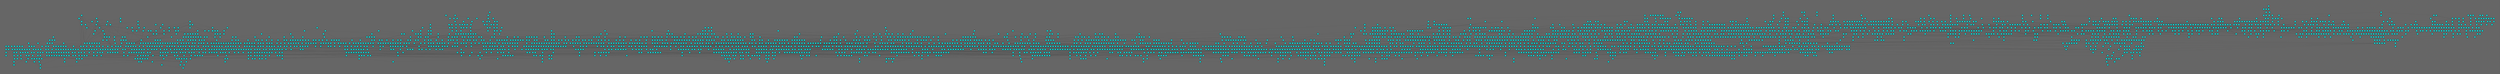 graph "power.gml" {
bgcolor = "#666666FF"
splines = "false"
outputorder = "edgesfirst"
esep = "0"
pad = "2"
node [label = "",penwidth = "4.000000",height = "0.555556",width = "0.833333",tooltip = "",color = "#000000FF",fillcolor = "#00CCCCFF",shape = "ellipse",style = "solid,filled",fontname = "FreeSans",fontsize = "14",fontcolor = "#FFFFFFFF",fixedsize = "true",labelloc = "c"]
edge [label = "",penwidth = "1.000000",tooltip = "",arrowhead = "none",arrowtail = "none",color = "#404040FF",fontname = "SansSerif.plain",fontsize = "10",fontcolor = "#000000FF",style = "solid",dir = "both"]
3407 [label = "3407",height = "0.694444",width = "0.694444",pos = "-2626.591965,435.987282"]
1127 [label = "1127",height = "0.694444",width = "0.694444",pos = "2369.980056,925.339455"]
3657 [label = "3657",height = "0.694444",width = "0.694444",pos = "-1613.842576,-957.851829"]
2125 [label = "2125",height = "0.694444",width = "0.694444",pos = "1510.329910,999.478554"]
2466 [label = "2466",height = "0.694444",width = "0.694444",pos = "-1887.822678,-427.795768"]
3413 [label = "3413",height = "0.694444",width = "0.694444",pos = "-646.403489,1268.913369"]
2960 [label = "2960",height = "0.694444",width = "0.694444",pos = "-1321.063279,533.359292"]
2426 [label = "2426",height = "0.694444",width = "0.694444",pos = "330.557693,-1212.718345"]
3575 [label = "3575",height = "0.694444",width = "0.694444",pos = "-1507.020188,-1638.843345"]
4524 [label = "4524",height = "0.694444",width = "0.694444",pos = "-496.944871,-2843.239830"]
1548 [label = "1548",height = "0.694444",width = "0.694444",pos = "1517.581130,-1016.098472"]
3602 [label = "3602",height = "0.694444",width = "0.694444",pos = "-519.975571,-1516.598106"]
4113 [label = "4113",height = "0.694444",width = "0.694444",pos = "-341.697373,692.638833"]
2704 [label = "2704",height = "0.694444",width = "0.694444",pos = "-1448.003953,2172.139809"]
650 [label = "650",height = "0.694444",width = "0.694444",pos = "-1993.982590,-1569.836875"]
4029 [label = "4029",height = "0.694444",width = "0.694444",pos = "687.979141,-1173.793174"]
2493 [label = "2493",height = "0.694444",width = "0.694444",pos = "-1960.286423,1807.772622"]
1349 [label = "1349",height = "0.694444",width = "0.694444",pos = "-303.476639,-721.119041"]
2159 [label = "2159",height = "0.694444",width = "0.694444",pos = "1358.559158,409.159340"]
3560 [label = "3560",height = "0.694444",width = "0.694444",pos = "445.712265,1491.342812"]
1604 [label = "1604",height = "0.694444",width = "0.694444",pos = "-327.287827,-2152.721275"]
3968 [label = "3968",height = "0.694444",width = "0.694444",pos = "1812.340652,-1938.760459"]
587 [label = "587",height = "0.694444",width = "0.694444",pos = "-2800.478684,-1670.300987"]
830 [label = "830",height = "0.694444",width = "0.694444",pos = "-141.173768,1850.942666"]
2528 [label = "2528",height = "0.694444",width = "0.694444",pos = "-448.482132,-8.072925"]
3187 [label = "3187",height = "0.694444",width = "0.694444",pos = "-1110.540940,636.145913"]
3277 [label = "3277",height = "0.694444",width = "0.694444",pos = "-1825.959641,1.293412"]
4202 [label = "4202",height = "0.694444",width = "0.694444",pos = "834.631362,1002.262795"]
4673 [label = "4673",height = "0.694444",width = "0.694444",pos = "-1722.827561,-2007.272544"]
4001 [label = "4001",height = "0.694444",width = "0.694444",pos = "847.483230,-1010.226646"]
2484 [label = "2484",height = "0.694444",width = "0.694444",pos = "234.371520,3152.691323"]
2860 [label = "2860",height = "0.694444",width = "0.694444",pos = "-1416.370408,1374.770913"]
4487 [label = "4487",height = "0.694444",width = "0.694444",pos = "-268.533066,-3855.809898"]
4932 [label = "4932",height = "0.694444",width = "0.694444",pos = "-436.743149,-1125.380943"]
1141 [label = "1141",height = "0.694444",width = "0.694444",pos = "1117.555740,-787.266075"]
1725 [label = "1725",height = "0.694444",width = "0.694444",pos = "1818.651931,-2982.611167"]
791 [label = "791",height = "0.694444",width = "0.694444",pos = "1792.115798,-1461.573814"]
2795 [label = "2795",height = "0.694444",width = "0.694444",pos = "-544.592820,-1244.420616"]
2205 [label = "2205",height = "0.694444",width = "0.694444",pos = "2272.650711,226.769616"]
2771 [label = "2771",height = "0.694444",width = "0.694444",pos = "-216.831513,3874.325844"]
3862 [label = "3862",height = "0.694444",width = "0.694444",pos = "637.457962,449.108284"]
2394 [label = "2394",height = "0.694444",width = "0.694444",pos = "564.670364,1373.927285"]
1871 [label = "1871",height = "0.694444",width = "0.694444",pos = "1563.817214,-2599.970542"]
4519 [label = "4519",height = "0.694444",width = "0.694444",pos = "638.200332,-3739.638023"]
1677 [label = "1677",height = "0.694444",width = "0.694444",pos = "468.356796,-2014.306968"]
722 [label = "722",height = "0.694444",width = "0.694444",pos = "2522.890457,1888.984047"]
3307 [label = "3307",height = "0.694444",width = "0.694444",pos = "-2407.189377,-839.957237"]
594 [label = "594",height = "0.694444",width = "0.694444",pos = "1804.183303,1433.023354"]
1308 [label = "1308",height = "0.694444",width = "0.694444",pos = "94.611606,160.768837"]
451 [label = "451",height = "0.694444",width = "0.694444",pos = "1741.708694,1324.906289"]
1140 [label = "1140",height = "0.694444",width = "0.694444",pos = "-869.585007,-248.886924"]
949 [label = "949",height = "0.694444",width = "0.694444",pos = "-3820.824631,348.422677"]
3193 [label = "3193",height = "0.694444",width = "0.694444",pos = "706.610733,3156.701088"]
4862 [label = "4862",height = "0.694444",width = "0.694444",pos = "-391.090806,2251.285561"]
4608 [label = "4608",height = "0.694444",width = "0.694444",pos = "-643.127305,-96.049079"]
2072 [label = "2072",height = "0.694444",width = "0.694444",pos = "1666.636306,1929.014687"]
4428 [label = "4428",height = "0.694444",width = "0.694444",pos = "3925.335525,541.986123"]
3673 [label = "3673",height = "0.694444",width = "0.694444",pos = "-2036.886887,43.184380"]
2329 [label = "2329",height = "0.694444",width = "0.694444",pos = "4.610795,2558.225991"]
2194 [label = "2194",height = "0.694444",width = "0.694444",pos = "-204.835084,-2194.045738"]
691 [label = "691",height = "0.694444",width = "0.694444",pos = "2694.462966,1701.146889"]
889 [label = "889",height = "0.694444",width = "0.694444",pos = "-1288.346482,2242.399575"]
407 [label = "407",height = "0.694444",width = "0.694444",pos = "2053.261184,1308.120644"]
229 [label = "229",height = "0.694444",width = "0.694444",pos = "3429.621170,-257.250328"]
4763 [label = "4763",height = "0.694444",width = "0.694444",pos = "2068.760940,-1957.593467"]
332 [label = "332",height = "0.694444",width = "0.694444",pos = "3639.641921,759.759865"]
2495 [label = "2495",height = "0.694444",width = "0.694444",pos = "-1374.544358,-853.777854"]
1567 [label = "1567",height = "0.694444",width = "0.694444",pos = "-179.932053,-1464.633262"]
1619 [label = "1619",height = "0.694444",width = "0.694444",pos = "-1317.487717,-16.404392"]
4822 [label = "4822",height = "0.694444",width = "0.694444",pos = "-1202.563401,-4222.432945"]
644 [label = "644",height = "0.694444",width = "0.694444",pos = "-3152.077073,-1196.029991"]
4456 [label = "4456",height = "0.694444",width = "0.694444",pos = "-427.651505,1599.486855"]
1113 [label = "1113",height = "0.694444",width = "0.694444",pos = "355.756271,-2931.199058"]
148 [label = "148",height = "0.694444",width = "0.694444",pos = "-217.032563,2758.203042"]
4743 [label = "4743",height = "0.694444",width = "0.694444",pos = "214.512634,89.910088"]
2124 [label = "2124",height = "0.694444",width = "0.694444",pos = "1470.791702,1000.560036"]
1626 [label = "1626",height = "0.694444",width = "0.694444",pos = "-699.027939,-641.958152"]
3458 [label = "3458",height = "0.694444",width = "0.694444",pos = "-515.086411,1223.520058"]
4002 [label = "4002",height = "0.694444",width = "0.694444",pos = "200.260101,-868.753196"]
1157 [label = "1157",height = "0.694444",width = "0.694444",pos = "-577.524888,-1918.229209"]
4918 [label = "4918",height = "0.694444",width = "0.694444",pos = "-46.790856,2491.323159"]
4814 [label = "4814",height = "0.694444",width = "0.694444",pos = "-2812.425950,-2497.403160"]
822 [label = "822",height = "0.694444",width = "0.694444",pos = "1186.995071,-1404.674034"]
3513 [label = "3513",height = "0.694444",width = "0.694444",pos = "299.424850,1723.573525"]
2695 [label = "2695",height = "0.694444",width = "0.694444",pos = "-2247.764084,770.434060"]
2686 [label = "2686",height = "0.694444",width = "0.694444",pos = "-3752.820725,-72.667274"]
4191 [label = "4191",height = "0.694444",width = "0.694444",pos = "738.418289,213.035653"]
1331 [label = "1331",height = "0.694444",width = "0.694444",pos = "2369.198806,1286.925820"]
3269 [label = "3269",height = "0.694444",width = "0.694444",pos = "-871.891160,-1306.902427"]
2243 [label = "2243",height = "0.694444",width = "0.694444",pos = "-896.791062,1270.829262"]
4761 [label = "4761",height = "0.694444",width = "0.694444",pos = "-1687.333298,-2476.458091"]
456 [label = "456",height = "0.694444",width = "0.694444",pos = "1707.109451,1222.201455"]
4521 [label = "4521",height = "0.694444",width = "0.694444",pos = "359.843368,-3914.266929"]
2831 [label = "2831",height = "0.694444",width = "0.694444",pos = "828.502822,-1338.518882"]
3833 [label = "3833",height = "0.694444",width = "0.694444",pos = "2305.505935,-367.765525"]
385 [label = "385",height = "0.694444",width = "0.694444",pos = "1348.036697,1289.539101"]
1878 [label = "1878",height = "0.694444",width = "0.694444",pos = "532.720809,-20.397922"]
960 [label = "960",height = "0.694444",width = "0.694444",pos = "-2293.858079,1720.627724"]
609 [label = "609",height = "0.694444",width = "0.694444",pos = "2716.616531,1806.590004"]
4806 [label = "4806",height = "0.694444",width = "0.694444",pos = "1209.466506,-3658.330650"]
1803 [label = "1803",height = "0.694444",width = "0.694444",pos = "1581.296463,-3264.891685"]
1301 [label = "1301",height = "0.694444",width = "0.694444",pos = "-659.321641,-895.686668"]
3235 [label = "3235",height = "0.694444",width = "0.694444",pos = "-753.111435,3872.531411"]
619 [label = "619",height = "0.694444",width = "0.694444",pos = "-3248.082200,-645.727317"]
1212 [label = "1212",height = "0.694444",width = "0.694444",pos = "386.329818,-1545.024253"]
3959 [label = "3959",height = "0.694444",width = "0.694444",pos = "689.494888,-593.690086"]
2278 [label = "2278",height = "0.694444",width = "0.694444",pos = "-469.063828,1359.400307"]
2031 [label = "2031",height = "0.694444",width = "0.694444",pos = "1582.273635,696.133400"]
2074 [label = "2074",height = "0.694444",width = "0.694444",pos = "1693.948318,1889.257607"]
240 [label = "240",height = "0.694444",width = "0.694444",pos = "3050.325515,54.946221"]
2823 [label = "2823",height = "0.694444",width = "0.694444",pos = "-57.098221,-1591.819908"]
653 [label = "653",height = "0.694444",width = "0.694444",pos = "-2140.279954,-1206.815147"]
3584 [label = "3584",height = "0.694444",width = "0.694444",pos = "-2670.576584,452.647164"]
2711 [label = "2711",height = "0.694444",width = "0.694444",pos = "-3428.975266,-255.814201"]
2666 [label = "2666",height = "0.694444",width = "0.694444",pos = "-1299.681809,2804.744057"]
3476 [label = "3476",height = "0.694444",width = "0.694444",pos = "-1054.490647,3281.597573"]
601 [label = "601",height = "0.694444",width = "0.694444",pos = "3227.359695,1873.255288"]
4174 [label = "4174",height = "0.694444",width = "0.694444",pos = "-82.172318,835.217141"]
2553 [label = "2553",height = "0.694444",width = "0.694444",pos = "-1154.466355,-39.052314"]
4214 [label = "4214",height = "0.694444",width = "0.694444",pos = "363.568954,-2038.890464"]
2536 [label = "2536",height = "0.694444",width = "0.694444",pos = "-1584.595383,-438.570304"]
1893 [label = "1893",height = "0.694444",width = "0.694444",pos = "316.638687,-2119.624107"]
4682 [label = "4682",height = "0.694444",width = "0.694444",pos = "-391.729569,-3058.162193"]
4766 [label = "4766",height = "0.694444",width = "0.694444",pos = "-364.149552,203.500481"]
3549 [label = "3549",height = "0.694444",width = "0.694444",pos = "595.080398,3893.026040"]
1654 [label = "1654",height = "0.694444",width = "0.694444",pos = "1232.359207,-1095.969932"]
2343 [label = "2343",height = "0.694444",width = "0.694444",pos = "-410.662980,1898.718056"]
1952 [label = "1952",height = "0.694444",width = "0.694444",pos = "-1470.468064,-22.213304"]
3088 [label = "3088",height = "0.694444",width = "0.694444",pos = "-455.575120,-1808.655723"]
552 [label = "552",height = "0.694444",width = "0.694444",pos = "-1845.380662,-2036.122764"]
4889 [label = "4889",height = "0.694444",width = "0.694444",pos = "-239.386582,1080.285683"]
2949 [label = "2949",height = "0.694444",width = "0.694444",pos = "834.015335,-954.339378"]
3199 [label = "3199",height = "0.694444",width = "0.694444",pos = "-2203.663498,-83.633895"]
2541 [label = "2541",height = "0.694444",width = "0.694444",pos = "-1679.898240,1494.539834"]
1750 [label = "1750",height = "0.694444",width = "0.694444",pos = "-434.348191,-2455.954917"]
1119 [label = "1119",height = "0.694444",width = "0.694444",pos = "1723.858108,-145.550300"]
3626 [label = "3626",height = "0.694444",width = "0.694444",pos = "-3081.493821,-308.073265"]
3402 [label = "3402",height = "0.694444",width = "0.694444",pos = "-865.259018,1426.192788"]
2579 [label = "2579",height = "0.694444",width = "0.694444",pos = "-1218.493577,-1363.288169"]
2472 [label = "2472",height = "0.694444",width = "0.694444",pos = "-2065.191575,1625.728432"]
2424 [label = "2424",height = "0.694444",width = "0.694444",pos = "-990.132065,2691.294350"]
1539 [label = "1539",height = "0.694444",width = "0.694444",pos = "106.043769,-730.447044"]
268 [label = "268",height = "0.694444",width = "0.694444",pos = "2377.799148,1467.348671"]
1894 [label = "1894",height = "0.694444",width = "0.694444",pos = "-2419.466233,-168.847877"]
31 [label = "31",height = "0.694444",width = "0.694444",pos = "1301.226760,641.657998"]
769 [label = "769",height = "0.694444",width = "0.694444",pos = "2900.295486,-1341.691368"]
58 [label = "58",height = "0.694444",width = "0.694444",pos = "1717.501296,4.575902"]
3044 [label = "3044",height = "0.694444",width = "0.694444",pos = "-279.580033,-897.575035"]
352 [label = "352",height = "0.694444",width = "0.694444",pos = "-261.271348,1038.897011"]
665 [label = "665",height = "0.694444",width = "0.694444",pos = "1287.154617,967.051003"]
2591 [label = "2591",height = "0.694444",width = "0.694444",pos = "-1249.363450,2386.953286"]
3860 [label = "3860",height = "0.694444",width = "0.694444",pos = "2416.193435,158.997490"]
2602 [label = "2602",height = "0.694444",width = "0.694444",pos = "-1159.223679,2483.227944"]
1435 [label = "1435",height = "0.694444",width = "0.694444",pos = "1560.602127,501.750008"]
4022 [label = "4022",height = "0.694444",width = "0.694444",pos = "-1599.851975,-337.928794"]
2623 [label = "2623",height = "0.694444",width = "0.694444",pos = "-1970.727097,611.824624"]
2116 [label = "2116",height = "0.694444",width = "0.694444",pos = "2636.732254,1396.219643"]
4198 [label = "4198",height = "0.694444",width = "0.694444",pos = "1153.316726,1225.611367"]
1358 [label = "1358",height = "0.694444",width = "0.694444",pos = "1913.688064,314.327828"]
495 [label = "495",height = "0.694444",width = "0.694444",pos = "-737.522751,592.850441"]
3452 [label = "3452",height = "0.694444",width = "0.694444",pos = "-3130.768967,102.480294"]
2858 [label = "2858",height = "0.694444",width = "0.694444",pos = "-1332.681687,1399.453530"]
4030 [label = "4030",height = "0.694444",width = "0.694444",pos = "1129.386184,-902.586631"]
3427 [label = "3427",height = "0.694444",width = "0.694444",pos = "100.230194,1916.965737"]
447 [label = "447",height = "0.694444",width = "0.694444",pos = "730.182815,346.526253"]
2963 [label = "2963",height = "0.694444",width = "0.694444",pos = "-2966.156662,105.242218"]
235 [label = "235",height = "0.694444",width = "0.694444",pos = "676.247451,1094.190712"]
101 [label = "101",height = "0.694444",width = "0.694444",pos = "2400.896804,1131.612954"]
1080 [label = "1080",height = "0.694444",width = "0.694444",pos = "651.357192,-2153.310630"]
2803 [label = "2803",height = "0.694444",width = "0.694444",pos = "517.668167,1033.959511"]
720 [label = "720",height = "0.694444",width = "0.694444",pos = "-1828.908494,-1724.155357"]
476 [label = "476",height = "0.694444",width = "0.694444",pos = "-674.291733,626.663369"]
3471 [label = "3471",height = "0.694444",width = "0.694444",pos = "-1616.485764,339.900643"]
1199 [label = "1199",height = "0.694444",width = "0.694444",pos = "-612.402634,-817.102867"]
2179 [label = "2179",height = "0.694444",width = "0.694444",pos = "1524.089920,-212.158958"]
4420 [label = "4420",height = "0.694444",width = "0.694444",pos = "644.394180,-1614.878379"]
4143 [label = "4143",height = "0.694444",width = "0.694444",pos = "712.961318,1139.068398"]
365 [label = "365",height = "0.694444",width = "0.694444",pos = "2377.743728,63.043839"]
2905 [label = "2905",height = "0.694444",width = "0.694444",pos = "-1233.891282,1519.638588"]
989 [label = "989",height = "0.694444",width = "0.694444",pos = "-1578.442063,1752.059609"]
4107 [label = "4107",height = "0.694444",width = "0.694444",pos = "-3446.951584,910.729714"]
2473 [label = "2473",height = "0.694444",width = "0.694444",pos = "-1735.363450,2783.372231"]
5 [label = "5",height = "0.694444",width = "0.694444",pos = "2217.529373,-44.053207"]
2543 [label = "2543",height = "0.694444",width = "0.694444",pos = "160.892456,-451.787864"]
4060 [label = "4060",height = "0.694444",width = "0.694444",pos = "2572.458816,-414.506309"]
4581 [label = "4581",height = "0.694444",width = "0.694444",pos = "-983.587754,-2534.957359"]
2252 [label = "2252",height = "0.694444",width = "0.694444",pos = "-745.017380,-1202.723106"]
4392 [label = "4392",height = "0.694444",width = "0.694444",pos = "1252.391921,-1823.471763"]
3381 [label = "3381",height = "0.694444",width = "0.694444",pos = "466.409469,3189.782631"]
4535 [label = "4535",height = "0.694444",width = "0.694444",pos = "-1321.996750,-1837.102989"]
370 [label = "370",height = "0.694444",width = "0.694444",pos = "2523.787185,-1603.183067"]
280 [label = "280",height = "0.694444",width = "0.694444",pos = "3006.086502,-169.131492"]
2705 [label = "2705",height = "0.694444",width = "0.694444",pos = "-2217.183274,1110.415322"]
2186 [label = "2186",height = "0.694444",width = "0.694444",pos = "1005.834487,1794.754677"]
2599 [label = "2599",height = "0.694444",width = "0.694444",pos = "-1057.635788,2506.430825"]
533 [label = "533",height = "0.694444",width = "0.694444",pos = "-1133.092331,-798.971763"]
65 [label = "65",height = "0.694444",width = "0.694444",pos = "-1428.805710,2283.677651"]
29 [label = "29",height = "0.694444",width = "0.694444",pos = "1893.661087,1084.712929"]
4296 [label = "4296",height = "0.694444",width = "0.694444",pos = "-145.294388,-2462.869468"]
4471 [label = "4471",height = "0.694444",width = "0.694444",pos = "-1138.548508,902.254006"]
4560 [label = "4560",height = "0.694444",width = "0.694444",pos = "-883.753586,-2556.436363"]
3077 [label = "3077",height = "0.694444",width = "0.694444",pos = "-1236.448655,-730.454002"]
1072 [label = "1072",height = "0.694444",width = "0.694444",pos = "1266.469924,-13.172353"]
3912 [label = "3912",height = "0.694444",width = "0.694444",pos = "2102.013259,107.688157"]
1708 [label = "1708",height = "0.694444",width = "0.694444",pos = "1929.942703,-741.708702"]
3990 [label = "3990",height = "0.694444",width = "0.694444",pos = "-1387.148240,-69.622116"]
1050 [label = "1050",height = "0.694444",width = "0.694444",pos = "-2367.732346,2298.417885"]
3752 [label = "3752",height = "0.694444",width = "0.694444",pos = "1416.906570,2282.312905"]
3186 [label = "3186",height = "0.694444",width = "0.694444",pos = "-1314.079026,627.999917"]
4493 [label = "4493",height = "0.694444",width = "0.694444",pos = "-695.719834,-3151.346275"]
4043 [label = "4043",height = "0.694444",width = "0.694444",pos = "2027.317581,-883.345603"]
3652 [label = "3652",height = "0.694444",width = "0.694444",pos = "-2010.609177,-1188.132286"]
4221 [label = "4221",height = "0.694444",width = "0.694444",pos = "23.892217,1290.412148"]
2999 [label = "2999",height = "0.694444",width = "0.694444",pos = "-1256.531907,-134.122261"]
2093 [label = "2093",height = "0.694444",width = "0.694444",pos = "775.181716,187.791222"]
3562 [label = "3562",height = "0.694444",width = "0.694444",pos = "-696.940659,-3945.827720"]
3543 [label = "3543",height = "0.694444",width = "0.694444",pos = "-468.633774,2410.603920"]
2131 [label = "2131",height = "0.694444",width = "0.694444",pos = "1498.368118,-720.533653"]
1379 [label = "1379",height = "0.694444",width = "0.694444",pos = "1464.569046,-180.591636"]
127 [label = "127",height = "0.694444",width = "0.694444",pos = "750.820693,1066.837807"]
36 [label = "36",height = "0.694444",width = "0.694444",pos = "748.144302,1330.479775"]
763 [label = "763",height = "0.694444",width = "0.694444",pos = "2098.874099,-1655.051231"]
4559 [label = "4559",height = "0.694444",width = "0.694444",pos = "-1585.936204,1158.200844"]
3707 [label = "3707",height = "0.694444",width = "0.694444",pos = "373.204421,3534.738686"]
2277 [label = "2277",height = "0.694444",width = "0.694444",pos = "-724.892685,2789.248696"]
4851 [label = "4851",height = "0.694444",width = "0.694444",pos = "-1474.490891,2278.550698"]
896 [label = "896",height = "0.694444",width = "0.694444",pos = "733.986038,2419.939126"]
840 [label = "840",height = "0.694444",width = "0.694444",pos = "474.055892,1525.341835"]
3099 [label = "3099",height = "0.694444",width = "0.694444",pos = "-1405.524704,1737.750649"]
3744 [label = "3744",height = "0.694444",width = "0.694444",pos = "-627.593674,-4106.682945"]
287 [label = "287",height = "0.694444",width = "0.694444",pos = "-203.492280,966.591225"]
1875 [label = "1875",height = "0.694444",width = "0.694444",pos = "2217.860183,1919.093422"]
4833 [label = "4833",height = "0.694444",width = "0.694444",pos = "866.151748,771.125100"]
2584 [label = "2584",height = "0.694444",width = "0.694444",pos = "-1422.585984,92.095528"]
3631 [label = "3631",height = "0.694444",width = "0.694444",pos = "-1685.118943,542.969460"]
1569 [label = "1569",height = "0.694444",width = "0.694444",pos = "-596.524338,-343.845329"]
1596 [label = "1596",height = "0.694444",width = "0.694444",pos = "-857.365342,11.437892"]
800 [label = "800",height = "0.694444",width = "0.694444",pos = "1695.243850,-1146.275840"]
589 [label = "589",height = "0.694444",width = "0.694444",pos = "1136.275344,1036.015664"]
2766 [label = "2766",height = "0.694444",width = "0.694444",pos = "99.880943,-1411.765220"]
1362 [label = "1362",height = "0.694444",width = "0.694444",pos = "-140.829957,-429.359123"]
4653 [label = "4653",height = "0.694444",width = "0.694444",pos = "-1596.187790,-91.862304"]
2561 [label = "2561",height = "0.694444",width = "0.694444",pos = "-370.292405,-924.259300"]
2039 [label = "2039",height = "0.694444",width = "0.694444",pos = "-413.725876,200.954201"]
3546 [label = "3546",height = "0.694444",width = "0.694444",pos = "-931.052659,-3459.013267"]
516 [label = "516",height = "0.694444",width = "0.694444",pos = "489.710830,216.442238"]
667 [label = "667",height = "0.694444",width = "0.694444",pos = "-1903.985398,-936.080467"]
3977 [label = "3977",height = "0.694444",width = "0.694444",pos = "364.926528,-747.041221"]
596 [label = "596",height = "0.694444",width = "0.694444",pos = "1940.675003,1536.467568"]
2886 [label = "2886",height = "0.694444",width = "0.694444",pos = "-998.295701,1775.135293"]
1603 [label = "1603",height = "0.694444",width = "0.694444",pos = "-973.924546,-3130.907798"]
839 [label = "839",height = "0.694444",width = "0.694444",pos = "537.486495,1814.770424"]
615 [label = "615",height = "0.694444",width = "0.694444",pos = "-2051.192551,-1598.776084"]
2333 [label = "2333",height = "0.694444",width = "0.694444",pos = "384.207900,3355.962807"]
2073 [label = "2073",height = "0.694444",width = "0.694444",pos = "1732.989334,2063.319985"]
4684 [label = "4684",height = "0.694444",width = "0.694444",pos = "-1134.868577,-2640.961509"]
2685 [label = "2685",height = "0.694444",width = "0.694444",pos = "-3387.088547,-51.730835"]
4133 [label = "4133",height = "0.694444",width = "0.694444",pos = "610.759841,-731.628318"]
1232 [label = "1232",height = "0.694444",width = "0.694444",pos = "952.486343,1357.027993"]
3310 [label = "3310",height = "0.694444",width = "0.694444",pos = "-1466.063035,679.443581"]
952 [label = "952",height = "0.694444",width = "0.694444",pos = "-2228.982102,2531.377602"]
150 [label = "150",height = "0.694444",width = "0.694444",pos = "1986.817825,497.549813"]
4152 [label = "4152",height = "0.694444",width = "0.694444",pos = "-2319.838303,1758.767861"]
3739 [label = "3739",height = "0.694444",width = "0.694444",pos = "-2770.173508,-1331.704063"]
2297 [label = "2297",height = "0.694444",width = "0.694444",pos = "-4.949559,1942.567910"]
4276 [label = "4276",height = "0.694444",width = "0.694444",pos = "-2939.751633,2584.746987"]
130 [label = "130",height = "0.694444",width = "0.694444",pos = "1457.505203,1209.346962"]
2168 [label = "2168",height = "0.694444",width = "0.694444",pos = "1312.644363,885.331154"]
4082 [label = "4082",height = "0.694444",width = "0.694444",pos = "347.133010,698.772439"]
4412 [label = "4412",height = "0.694444",width = "0.694444",pos = "1432.727737,-2356.788414"]
4180 [label = "4180",height = "0.694444",width = "0.694444",pos = "1983.527542,-1026.821739"]
3909 [label = "3909",height = "0.694444",width = "0.694444",pos = "2582.941238,-606.161827"]
2001 [label = "2001",height = "0.694444",width = "0.694444",pos = "1632.611282,-3052.704673"]
1761 [label = "1761",height = "0.694444",width = "0.694444",pos = "373.567764,-2219.107994"]
296 [label = "296",height = "0.694444",width = "0.694444",pos = "2648.439529,26.073122"]
1253 [label = "1253",height = "0.694444",width = "0.694444",pos = "235.902786,-697.008445"]
1723 [label = "1723",height = "0.694444",width = "0.694444",pos = "468.303787,-2939.496177"]
2417 [label = "2417",height = "0.694444",width = "0.694444",pos = "2172.101882,-1135.376426"]
904 [label = "904",height = "0.694444",width = "0.694444",pos = "1121.907791,2369.864663"]
4794 [label = "4794",height = "0.694444",width = "0.694444",pos = "-646.835496,-4205.554039"]
1007 [label = "1007",height = "0.694444",width = "0.694444",pos = "-3494.355393,701.743020"]
3903 [label = "3903",height = "0.694444",width = "0.694444",pos = "2272.708572,161.701424"]
2768 [label = "2768",height = "0.694444",width = "0.694444",pos = "-1179.208909,-1575.949180"]
2108 [label = "2108",height = "0.694444",width = "0.694444",pos = "1625.461746,1953.114663"]
3637 [label = "3637",height = "0.694444",width = "0.694444",pos = "-2624.164719,-358.475822"]
1561 [label = "1561",height = "0.694444",width = "0.694444",pos = "-429.365372,-1640.574790"]
833 [label = "833",height = "0.694444",width = "0.694444",pos = "763.537612,2372.690346"]
2573 [label = "2573",height = "0.694444",width = "0.694444",pos = "-1747.280686,2370.205483"]
4733 [label = "4733",height = "0.694444",width = "0.694444",pos = "1162.660598,2487.823647"]
3698 [label = "3698",height = "0.694444",width = "0.694444",pos = "-1660.020310,382.671456"]
2361 [label = "2361",height = "0.694444",width = "0.694444",pos = "968.324722,-900.432640"]
3812 [label = "3812",height = "0.694444",width = "0.694444",pos = "718.434036,233.598305"]
3250 [label = "3250",height = "0.694444",width = "0.694444",pos = "618.704421,3505.278237"]
4247 [label = "4247",height = "0.694444",width = "0.694444",pos = "-839.467820,2215.600991"]
3248 [label = "3248",height = "0.694444",width = "0.694444",pos = "-2248.256028,1652.000161"]
2972 [label = "2972",height = "0.694444",width = "0.694444",pos = "-1227.943162,1950.316567"]
1722 [label = "1722",height = "0.694444",width = "0.694444",pos = "1971.964431,-2313.892662"]
3346 [label = "3346",height = "0.694444",width = "0.694444",pos = "-983.634812,-3025.444419"]
3351 [label = "3351",height = "0.694444",width = "0.694444",pos = "-1762.750168,90.095528"]
105 [label = "105",height = "0.694444",width = "0.694444",pos = "-1454.071702,2219.702797"]
4016 [label = "4016",height = "0.694444",width = "0.694444",pos = "927.517776,-367.031608"]
3910 [label = "3910",height = "0.694444",width = "0.694444",pos = "2953.946609,88.857880"]
2332 [label = "2332",height = "0.694444",width = "0.694444",pos = "-181.516755,3110.107094"]
4579 [label = "4579",height = "0.694444",width = "0.694444",pos = "-255.680893,-3132.157554"]
3173 [label = "3173",height = "0.694444",width = "0.694444",pos = "-1340.120652,1670.238442"]
2545 [label = "2545",height = "0.694444",width = "0.694444",pos = "-1210.479416,1260.841347"]
3666 [label = "3666",height = "0.694444",width = "0.694444",pos = "-2661.714036,563.448281"]
1686 [label = "1686",height = "0.694444",width = "0.694444",pos = "-819.811509,-3078.868003"]
414 [label = "414",height = "0.694444",width = "0.694444",pos = "-40.051911,-395.868125"]
4248 [label = "4248",height = "0.694444",width = "0.694444",pos = "-887.574875,2195.457436"]
2128 [label = "2128",height = "0.694444",width = "0.694444",pos = "1208.064041,-2579.166832"]
2234 [label = "2234",height = "0.694444",width = "0.694444",pos = "613.693862,-1549.916221"]
2227 [label = "2227",height = "0.694444",width = "0.694444",pos = "36.599235,242.804848"]
2556 [label = "2556",height = "0.694444",width = "0.694444",pos = "337.744369,614.063698"]
4565 [label = "4565",height = "0.694444",width = "0.694444",pos = "-2598.181077,-2491.318199"]
676 [label = "676",height = "0.694444",width = "0.694444",pos = "-3188.386643,-895.029075"]
4801 [label = "4801",height = "0.694444",width = "0.694444",pos = "486.729629,-3787.000328"]
2045 [label = "2045",height = "0.694444",width = "0.694444",pos = "1905.256546,1753.364907"]
1398 [label = "1398",height = "0.694444",width = "0.694444",pos = "1021.275466,1757.800576"]
3729 [label = "3729",height = "0.694444",width = "0.694444",pos = "-1137.328049,1241.413857"]
3607 [label = "3607",height = "0.694444",width = "0.694444",pos = "-828.938950,-3402.730064"]
3327 [label = "3327",height = "0.694444",width = "0.694444",pos = "-1675.484543,723.219521"]
2130 [label = "2130",height = "0.694444",width = "0.694444",pos = "1153.712722,-2804.885337"]
37 [label = "37",height = "0.694444",width = "0.694444",pos = "767.717361,1431.637978"]
2989 [label = "2989",height = "0.694444",width = "0.694444",pos = "-1920.446946,271.199135"]
1969 [label = "1969",height = "0.694444",width = "0.694444",pos = "-855.704636,-3019.262046"]
1865 [label = "1865",height = "0.694444",width = "0.694444",pos = "1582.211502,1104.877480"]
4080 [label = "4080",height = "0.694444",width = "0.694444",pos = "258.642318,-1066.757774"]
3107 [label = "3107",height = "0.694444",width = "0.694444",pos = "-669.803391,-1437.988121"]
405 [label = "405",height = "0.694444",width = "0.694444",pos = "-1845.632737,-1394.015708"]
44 [label = "44",height = "0.694444",width = "0.694444",pos = "976.034011,1332.757973"]
2785 [label = "2785",height = "0.694444",width = "0.694444",pos = "-61.807473,2806.363198"]
4356 [label = "4356",height = "0.694444",width = "0.694444",pos = "1077.069778,-2236.432212"]
1317 [label = "1317",height = "0.694444",width = "0.694444",pos = "323.992507,-1829.493125"]
2004 [label = "2004",height = "0.694444",width = "0.694444",pos = "2521.687576,1144.737343"]
1058 [label = "1058",height = "0.694444",width = "0.694444",pos = "-2386.218674,1788.000527"]
3424 [label = "3424",height = "0.694444",width = "0.694444",pos = "850.033279,1713.379433"]
3386 [label = "3386",height = "0.694444",width = "0.694444",pos = "-234.238480,3419.743813"]
1106 [label = "1106",height = "0.694444",width = "0.694444",pos = "755.953872,-2113.635826"]
2101 [label = "2101",height = "0.694444",width = "0.694444",pos = "1806.129348,1946.696694"]
2638 [label = "2638",height = "0.694444",width = "0.694444",pos = "-1944.787400,-176.583793"]
1028 [label = "1028",height = "0.694444",width = "0.694444",pos = "-3153.114670,1225.534462"]
306 [label = "306",height = "0.694444",width = "0.694444",pos = "2713.870437,91.957505"]
4812 [label = "4812",height = "0.694444",width = "0.694444",pos = "2230.522293,2552.983803"]
4898 [label = "4898",height = "0.694444",width = "0.694444",pos = "682.241592,637.326149"]
1221 [label = "1221",height = "0.694444",width = "0.694444",pos = "1957.353713,-1073.822593"]
536 [label = "536",height = "0.694444",width = "0.694444",pos = "-2146.462571,-2660.849693"]
3839 [label = "3839",height = "0.694444",width = "0.694444",pos = "688.780410,353.310799"]
1824 [label = "1824",height = "0.694444",width = "0.694444",pos = "1278.014724,-1420.722740"]
631 [label = "631",height = "0.694444",width = "0.694444",pos = "-2477.734055,-1740.167808"]
4924 [label = "4924",height = "0.694444",width = "0.694444",pos = "-150.571412,2446.499184"]
4929 [label = "4929",height = "0.694444",width = "0.694444",pos = "2335.842361,-2441.252281"]
2887 [label = "2887",height = "0.694444",width = "0.694444",pos = "-997.761643,1447.360268"]
797 [label = "797",height = "0.694444",width = "0.694444",pos = "3177.473709,-1613.582725"]
1860 [label = "1860",height = "0.694444",width = "0.694444",pos = "-73.403595,-221.626167"]
1729 [label = "1729",height = "0.694444",width = "0.694444",pos = "2715.326492,826.599404"]
941 [label = "941",height = "0.694444",width = "0.694444",pos = "-3683.852219,996.684243"]
1220 [label = "1220",height = "0.694444",width = "0.694444",pos = "2258.199050,471.763772"]
2100 [label = "2100",height = "0.694444",width = "0.694444",pos = "2080.392898,-774.048606"]
2894 [label = "2894",height = "0.694444",width = "0.694444",pos = "292.115493,3157.952797"]
45 [label = "45",height = "0.694444",width = "0.694444",pos = "1017.921096,1289.974526"]
1229 [label = "1229",height = "0.694444",width = "0.694444",pos = "2230.212234,696.167641"]
3852 [label = "3852",height = "0.694444",width = "0.694444",pos = "1537.571243,2846.760170"]
4699 [label = "4699",height = "0.694444",width = "0.694444",pos = "590.307144,-3898.467124"]
2879 [label = "2879",height = "0.694444",width = "0.694444",pos = "-1911.662888,-1106.052085"]
2668 [label = "2668",height = "0.694444",width = "0.694444",pos = "-2227.535813,882.947670"]
2378 [label = "2378",height = "0.694444",width = "0.694444",pos = "2521.955398,-1326.795005"]
4049 [label = "4049",height = "0.694444",width = "0.694444",pos = "2413.740066,-1520.694419"]
3238 [label = "3238",height = "0.694444",width = "0.694444",pos = "234.225448,2626.945961"]
4842 [label = "4842",height = "0.694444",width = "0.694444",pos = "-234.464860,240.831994"]
4910 [label = "4910",height = "0.694444",width = "0.694444",pos = "-107.692856,2561.184731"]
1091 [label = "1091",height = "0.694444",width = "0.694444",pos = "1774.175857,41.812294"]
2408 [label = "2408",height = "0.694444",width = "0.694444",pos = "2681.858474,-1825.667076"]
453 [label = "453",height = "0.694444",width = "0.694444",pos = "1887.460403,1577.808632"]
2429 [label = "2429",height = "0.694444",width = "0.694444",pos = "-1023.798996,1567.000283"]
2933 [label = "2933",height = "0.694444",width = "0.694444",pos = "-838.192368,-971.379478"]
3961 [label = "3961",height = "0.694444",width = "0.694444",pos = "-521.433030,-933.376182"]
2994 [label = "2994",height = "0.694444",width = "0.694444",pos = "-1405.287034,205.588341"]
3026 [label = "3026",height = "0.694444",width = "0.694444",pos = "165.927749,3684.762368"]
651 [label = "651",height = "0.694444",width = "0.694444",pos = "-2281.180588,-1254.470054"]
2877 [label = "2877",height = "0.694444",width = "0.694444",pos = "-1043.732102,100.023736"]
2880 [label = "2880",height = "0.694444",width = "0.694444",pos = "-2071.197190,-136.057258"]
639 [label = "639",height = "0.694444",width = "0.694444",pos = "-2232.511643,-1375.805503"]
3109 [label = "3109",height = "0.694444",width = "0.694444",pos = "-1888.194382,1367.291176"]
4596 [label = "4596",height = "0.694444",width = "0.694444",pos = "-1791.078660,-866.966514"]
4448 [label = "4448",height = "0.694444",width = "0.694444",pos = "224.992446,1224.323281"]
3929 [label = "3929",height = "0.694444",width = "0.694444",pos = "2357.651931,-510.212608"]
3506 [label = "3506",height = "0.694444",width = "0.694444",pos = "-1641.515671,-222.169242"]
1163 [label = "1163",height = "0.694444",width = "0.694444",pos = "248.224075,1687.822182"]
3352 [label = "3352",height = "0.694444",width = "0.694444",pos = "-1634.612595,-1472.653526"]
1241 [label = "1241",height = "0.694444",width = "0.694444",pos = "143.439468,2402.624672"]
717 [label = "717",height = "0.694444",width = "0.694444",pos = "-2591.272385,-1710.632286"]
635 [label = "635",height = "0.694444",width = "0.694444",pos = "-3529.263596,-769.007408"]
4522 [label = "4522",height = "0.694444",width = "0.694444",pos = "-580.863144,-3565.651207"]
2043 [label = "2043",height = "0.694444",width = "0.694444",pos = "1633.750076,-2906.868492"]
2632 [label = "2632",height = "0.694444",width = "0.694444",pos = "-768.034226,2468.956460"]
147 [label = "147",height = "0.694444",width = "0.694444",pos = "1837.465652,1145.290078"]
4032 [label = "4032",height = "0.694444",width = "0.694444",pos = "617.136672,-1109.810386"]
2482 [label = "2482",height = "0.694444",width = "0.694444",pos = "-1658.441941,2551.923745"]
4784 [label = "4784",height = "0.694444",width = "0.694444",pos = "1469.175003,1520.480874"]
732 [label = "732",height = "0.694444",width = "0.694444",pos = "-2638.483323,-2139.386070"]
2778 [label = "2778",height = "0.694444",width = "0.694444",pos = "-3994.307786,-60.163002"]
1689 [label = "1689",height = "0.694444",width = "0.694444",pos = "3141.732986,546.229409"]
3345 [label = "3345",height = "0.694444",width = "0.694444",pos = "38.658514,1685.057534"]
1507 [label = "1507",height = "0.694444",width = "0.694444",pos = "621.647598,-1057.078331"]
160 [label = "160",height = "0.694444",width = "0.694444",pos = "2083.246414,1154.506997"]
2487 [label = "2487",height = "0.694444",width = "0.694444",pos = "-797.553269,2280.264565"]
2899 [label = "2899",height = "0.694444",width = "0.694444",pos = "-1592.245163,2336.326577"]
388 [label = "388",height = "0.694444",width = "0.694444",pos = "-956.925217,-1252.112999"]
4465 [label = "4465",height = "0.694444",width = "0.694444",pos = "-193.379883,1410.817055"]
3027 [label = "3027",height = "0.694444",width = "0.694444",pos = "-382.828049,2528.767251"]
2928 [label = "2928",height = "0.694444",width = "0.694444",pos = "-1289.861252,-309.001304"]
860 [label = "860",height = "0.694444",width = "0.694444",pos = "562.217971,2460.059975"]
4771 [label = "4771",height = "0.694444",width = "0.694444",pos = "1059.686111,-3214.496910"]
766 [label = "766",height = "0.694444",width = "0.694444",pos = "1361.598953,-1370.928672"]
3868 [label = "3868",height = "0.694444",width = "0.694444",pos = "1774.384841,769.531350"]
3639 [label = "3639",height = "0.694444",width = "0.694444",pos = "-3290.333909,-925.089073"]
3632 [label = "3632",height = "0.694444",width = "0.694444",pos = "-1386.354172,455.092751"]
100 [label = "100",height = "0.694444",width = "0.694444",pos = "772.333816,984.519448"]
1992 [label = "1992",height = "0.694444",width = "0.694444",pos = "1854.226760,-575.263572"]
809 [label = "809",height = "0.694444",width = "0.694444",pos = "1366.236892,-1668.633140"]
2801 [label = "2801",height = "0.694444",width = "0.694444",pos = "-1102.144700,-125.020088"]
3249 [label = "3249",height = "0.694444",width = "0.694444",pos = "-1328.691086,-1561.583457"]
4549 [label = "4549",height = "0.694444",width = "0.694444",pos = "2422.839431,-125.034355"]
1717 [label = "1717",height = "0.694444",width = "0.694444",pos = "896.136428,1132.638100"]
600 [label = "600",height = "0.694444",width = "0.694444",pos = "3256.455642,1636.608437"]
3166 [label = "3166",height = "0.694444",width = "0.694444",pos = "1961.143753,3298.739174"]
4912 [label = "4912",height = "0.694444",width = "0.694444",pos = "-347.273636,945.075600"]
4093 [label = "4093",height = "0.694444",width = "0.694444",pos = "-1969.554246,1556.017617"]
1936 [label = "1936",height = "0.694444",width = "0.694444",pos = "-2593.287278,-62.582489"]
4242 [label = "4242",height = "0.694444",width = "0.694444",pos = "1235.682327,-167.509391"]
1258 [label = "1258",height = "0.694444",width = "0.694444",pos = "1614.510940,-692.286888"]
303 [label = "303",height = "0.694444",width = "0.694444",pos = "3067.998611,121.397583"]
3372 [label = "3372",height = "0.694444",width = "0.694444",pos = "-319.133652,2550.685952"]
550 [label = "550",height = "0.694444",width = "0.694444",pos = "-2190.864426,-2069.664634"]
2053 [label = "2053",height = "0.694444",width = "0.694444",pos = "2148.787429,-1805.045616"]
2733 [label = "2733",height = "0.694444",width = "0.694444",pos = "-1353.727707,1253.116860"]
1606 [label = "1606",height = "0.694444",width = "0.694444",pos = "-2283.212327,-617.504905"]
2330 [label = "2330",height = "0.694444",width = "0.694444",pos = "851.301162,1562.314736"]
1397 [label = "1397",height = "0.694444",width = "0.694444",pos = "-511.452317,-1428.203086"]
4459 [label = "4459",height = "0.694444",width = "0.694444",pos = "244.577743,1323.499306"]
2037 [label = "2037",height = "0.694444",width = "0.694444",pos = "2071.973098,1516.976479"]
315 [label = "315",height = "0.694444",width = "0.694444",pos = "3300.165847,330.897225"]
2885 [label = "2885",height = "0.694444",width = "0.694444",pos = "-1012.936692,1335.304970"]
4540 [label = "4540",height = "0.694444",width = "0.694444",pos = "-19.176869,-3726.487876"]
4275 [label = "4275",height = "0.694444",width = "0.694444",pos = "1133.181838,-461.272056"]
2302 [label = "2302",height = "0.694444",width = "0.694444",pos = "2274.902664,-133.268470"]
729 [label = "729",height = "0.694444",width = "0.694444",pos = "-3841.589280,-1514.970665"]
3759 [label = "3759",height = "0.694444",width = "0.694444",pos = "3143.843582,325.469857"]
3539 [label = "3539",height = "0.694444",width = "0.694444",pos = "-338.090622,-1723.907676"]
4551 [label = "4551",height = "0.694444",width = "0.694444",pos = "-1221.672654,-3383.520347"]
1454 [label = "1454",height = "0.694444",width = "0.694444",pos = "55.522933,-2746.679527"]
584 [label = "584",height = "0.694444",width = "0.694444",pos = "-2446.814866,-924.719932"]
4072 [label = "4072",height = "0.694444",width = "0.694444",pos = "1657.030471,-1477.763267"]
2276 [label = "2276",height = "0.694444",width = "0.694444",pos = "-570.266282,2726.553627"]
2263 [label = "2263",height = "0.694444",width = "0.694444",pos = "-8.934197,-275.481376"]
3396 [label = "3396",height = "0.694444",width = "0.694444",pos = "-3561.744065,-1149.274009"]
4515 [label = "4515",height = "0.694444",width = "0.694444",pos = "-1230.086106,-3466.652671"]
1449 [label = "1449",height = "0.694444",width = "0.694444",pos = "297.775588,-80.219284"]
2812 [label = "2812",height = "0.694444",width = "0.694444",pos = "-1468.842942,1934.496987"]
3658 [label = "3658",height = "0.694444",width = "0.694444",pos = "-624.760666,1215.409218"]
3435 [label = "3435",height = "0.694444",width = "0.694444",pos = "-386.677140,-550.746116"]
342 [label = "342",height = "0.694444",width = "0.694444",pos = "3635.283035,533.669533"]
3589 [label = "3589",height = "0.694444",width = "0.694444",pos = "-1578.321824,-1468.836509"]
2955 [label = "2955",height = "0.694444",width = "0.694444",pos = "-2936.074143,-89.247108"]
1556 [label = "1556",height = "0.694444",width = "0.694444",pos = "1208.408157,1349.076333"]
1029 [label = "1029",height = "0.694444",width = "0.694444",pos = "-1353.495530,2590.341225"]
372 [label = "372",height = "0.694444",width = "0.694444",pos = "3532.820632,1127.123940"]
3893 [label = "3893",height = "0.694444",width = "0.694444",pos = "2068.416091,-12.430385"]
3062 [label = "3062",height = "0.694444",width = "0.694444",pos = "895.921585,-1361.008018"]
511 [label = "511",height = "0.694444",width = "0.694444",pos = "-2239.734055,-2222.724937"]
1484 [label = "1484",height = "0.694444",width = "0.694444",pos = "873.201370,-644.780723"]
801 [label = "801",height = "0.694444",width = "0.694444",pos = "1808.597122,-1234.713829"]
3511 [label = "3511",height = "0.694444",width = "0.694444",pos = "429.257644,1687.514077"]
772 [label = "772",height = "0.694444",width = "0.694444",pos = "2747.315994,-1363.239707"]
2527 [label = "2527",height = "0.694444",width = "0.694444",pos = "-585.994858,-854.192100"]
3485 [label = "3485",height = "0.694444",width = "0.694444",pos = "-236.275193,1326.823037"]
1830 [label = "1830",height = "0.694444",width = "0.694444",pos = "227.273345,-2076.153160"]
3393 [label = "3393",height = "0.694444",width = "0.694444",pos = "-1888.505784,-694.525413"]
1240 [label = "1240",height = "0.694444",width = "0.694444",pos = "2645.799636,450.265999"]
4374 [label = "4374",height = "0.694444",width = "0.694444",pos = "1369.889846,-1789.143882"]
3750 [label = "3750",height = "0.694444",width = "0.694444",pos = "1423.755325,854.784279"]
4854 [label = "4854",height = "0.694444",width = "0.694444",pos = "-86.158295,362.191048"]
696 [label = "696",height = "0.694444",width = "0.694444",pos = "2992.990066,1746.251626"]
3538 [label = "3538",height = "0.694444",width = "0.694444",pos = "-304.123917,-2186.861167"]
3192 [label = "3192",height = "0.694444",width = "0.694444",pos = "-1253.347336,-798.259788"]
3011 [label = "3011",height = "0.694444",width = "0.694444",pos = "-405.230088,3552.225258"]
812 [label = "812",height = "0.694444",width = "0.694444",pos = "2047.822952,-1165.113365"]
379 [label = "379",height = "0.694444",width = "0.694444",pos = "3357.672195,276.776467"]
3907 [label = "3907",height = "0.694444",width = "0.694444",pos = "1337.278030,351.052193"]
2657 [label = "2657",height = "0.694444",width = "0.694444",pos = "-1202.453171,-627.054649"]
4664 [label = "4664",height = "0.694444",width = "0.694444",pos = "-1420.929856,-2455.368003"]
1751 [label = "1751",height = "0.694444",width = "0.694444",pos = "-1888.854538,581.351174"]
1013 [label = "1013",height = "0.694444",width = "0.694444",pos = "-2059.195969,2732.478432"]
501 [label = "501",height = "0.694444",width = "0.694444",pos = "-1304.111985,-882.555992"]
3734 [label = "3734",height = "0.694444",width = "0.694444",pos = "-3382.018723,383.250527"]
4586 [label = "4586",height = "0.694444",width = "0.694444",pos = "-1126.107834,-3538.234214"]
845 [label = "845",height = "0.694444",width = "0.694444",pos = "784.219436,2089.604165"]
4633 [label = "4633",height = "0.694444",width = "0.694444",pos = "-1482.921433,-2537.449546"]
1323 [label = "1323",height = "0.694444",width = "0.694444",pos = "1479.502883,-2365.761558"]
425 [label = "425",height = "0.694444",width = "0.694444",pos = "-205.529206,-533.131797"]
3170 [label = "3170",height = "0.694444",width = "0.694444",pos = "-347.203080,2858.048012"]
2645 [label = "2645",height = "0.694444",width = "0.694444",pos = "-1850.434372,2982.069008"]
3588 [label = "3588",height = "0.694444",width = "0.694444",pos = "-3076.776047,-1449.487266"]
2971 [label = "2971",height = "0.694444",width = "0.694444",pos = "-1249.152634,-412.482749"]
181 [label = "181",height = "0.694444",width = "0.694444",pos = "1813.383865,439.484200"]
186 [label = "186",height = "0.694444",width = "0.694444",pos = "1962.405593,1257.488320"]
183 [label = "183",height = "0.694444",width = "0.694444",pos = "-1087.837937,2041.188759"]
2068 [label = "2068",height = "0.694444",width = "0.694444",pos = "962.542190,-949.742759"]
4568 [label = "4568",height = "0.694444",width = "0.694444",pos = "-898.998704,-1947.106285"]
814 [label = "814",height = "0.694444",width = "0.694444",pos = "1985.045486,-1772.178306"]
2534 [label = "2534",height = "0.694444",width = "0.694444",pos = "-173.926850,-1605.826744"]
2229 [label = "2229",height = "0.694444",width = "0.694444",pos = "206.457397,1838.695351"]
1727 [label = "1727",height = "0.694444",width = "0.694444",pos = "-574.668259,-2116.400962"]
4793 [label = "4793",height = "0.694444",width = "0.694444",pos = "-531.696824,-4055.304527"]
2529 [label = "2529",height = "0.694444",width = "0.694444",pos = "-1207.726853,634.084450"]
4791 [label = "4791",height = "0.694444",width = "0.694444",pos = "-442.360703,-3352.017173"]
3916 [label = "3916",height = "0.694444",width = "0.694444",pos = "2536.627029,-114.980560"]
1217 [label = "1217",height = "0.694444",width = "0.694444",pos = "681.412429,-1589.333335"]
979 [label = "979",height = "0.694444",width = "0.694444",pos = "-1699.467576,2221.596352"]
945 [label = "945",height = "0.694444",width = "0.694444",pos = "-2752.977952,1429.376870"]
1732 [label = "1732",height = "0.694444",width = "0.694444",pos = "832.939651,-2680.556724"]
779 [label = "779",height = "0.694444",width = "0.694444",pos = "1661.622390,-1960.777549"]
4305 [label = "4305",height = "0.694444",width = "0.694444",pos = "-2663.255539,1681.919228"]
339 [label = "339",height = "0.694444",width = "0.694444",pos = "2162.880935,-1324.315757"]
3093 [label = "3093",height = "0.694444",width = "0.694444",pos = "-2077.530686,-990.548667"]
626 [label = "626",height = "0.694444",width = "0.694444",pos = "-3135.074631,-605.450462"]
4284 [label = "4284",height = "0.694444",width = "0.694444",pos = "1453.639602,-1384.570274"]
3621 [label = "3621",height = "0.694444",width = "0.694444",pos = "-243.029923,1194.984658"]
386 [label = "386",height = "0.694444",width = "0.694444",pos = "1240.598342,1145.839638"]
2342 [label = "2342",height = "0.694444",width = "0.694444",pos = "422.636062,-67.016998"]
1570 [label = "1570",height = "0.694444",width = "0.694444",pos = "600.983108,-3307.109458"]
3116 [label = "3116",height = "0.694444",width = "0.694444",pos = "-2352.818772,1050.087441"]
106 [label = "106",height = "0.694444",width = "0.694444",pos = "2151.031570,1251.936684"]
1276 [label = "1276",height = "0.694444",width = "0.694444",pos = "1633.029251,-14.829366"]
3850 [label = "3850",height = "0.694444",width = "0.694444",pos = "1474.163162,224.859185"]
175 [label = "175",height = "0.694444",width = "0.694444",pos = "-462.968033,2962.065346"]
591 [label = "591",height = "0.694444",width = "0.694444",pos = "1221.058303,1190.974038"]
167 [label = "167",height = "0.694444",width = "0.694444",pos = "1814.982254,-5.427627"]
4213 [label = "4213",height = "0.694444",width = "0.694444",pos = "150.132179,994.132851"]
4840 [label = "4840",height = "0.694444",width = "0.694444",pos = "-176.735535,116.460213"]
3286 [label = "3286",height = "0.694444",width = "0.694444",pos = "-1191.850632,-1010.288597"]
3936 [label = "3936",height = "0.694444",width = "0.694444",pos = "1366.578079,2172.565102"]
4160 [label = "4160",height = "0.694444",width = "0.694444",pos = "429.320144,935.139382"]
4073 [label = "4073",height = "0.694444",width = "0.694444",pos = "1958.865432,-1524.184898"]
4552 [label = "4552",height = "0.694444",width = "0.694444",pos = "269.903076,748.335976"]
1424 [label = "1424",height = "0.694444",width = "0.694444",pos = "-840.088181,-1876.599571"]
2467 [label = "2467",height = "0.694444",width = "0.694444",pos = "-1941.541916,-370.898887"]
1766 [label = "1766",height = "0.694444",width = "0.694444",pos = "3219.837722,421.244576"]
1407 [label = "1407",height = "0.694444",width = "0.694444",pos = "2128.044265,530.418679"]
4433 [label = "4433",height = "0.694444",width = "0.694444",pos = "3940.044754,1364.988076"]
3008 [label = "3008",height = "0.694444",width = "0.694444",pos = "-766.896592,-1323.371910"]
1899 [label = "1899",height = "0.694444",width = "0.694444",pos = "-474.793137,61.743222"]
2282 [label = "2282",height = "0.694444",width = "0.694444",pos = "2094.303543,-83.772392"]
1469 [label = "1469",height = "0.694444",width = "0.694444",pos = "1440.981643,-277.001396"]
4249 [label = "4249",height = "0.694444",width = "0.694444",pos = "1278.507766,-163.651084"]
56 [label = "56",height = "0.694444",width = "0.694444",pos = "-559.391526,2849.767983"]
3110 [label = "3110",height = "0.694444",width = "0.694444",pos = "441.819015,3593.728920"]
498 [label = "498",height = "0.694444",width = "0.694444",pos = "-725.952195,825.710488"]
1447 [label = "1447",height = "0.694444",width = "0.694444",pos = "1415.476516,1026.949990"]
2221 [label = "2221",height = "0.694444",width = "0.694444",pos = "372.213851,1900.438149"]
555 [label = "555",height = "0.694444",width = "0.694444",pos = "-1973.977585,-2165.333091"]
1008 [label = "1008",height = "0.694444",width = "0.694444",pos = "-3575.982102,759.459267"]
933 [label = "933",height = "0.694444",width = "0.694444",pos = "-3864.176438,785.661171"]
3438 [label = "3438",height = "0.694444",width = "0.694444",pos = "-2982.014573,-1311.738121"]
730 [label = "730",height = "0.694444",width = "0.694444",pos = "3022.766189,2009.970009"]
628 [label = "628",height = "0.694444",width = "0.694444",pos = "2003.736282,1549.795937"]
4654 [label = "4654",height = "0.694444",width = "0.694444",pos = "-1381.223313,-142.376792"]
574 [label = "574",height = "0.694444",width = "0.694444",pos = "-2349.820237,-2740.442222"]
942 [label = "942",height = "0.694444",width = "0.694444",pos = "-3522.461106,931.469521"]
4109 [label = "4109",height = "0.694444",width = "0.694444",pos = "-3405.343186,826.708230"]
1184 [label = "1184",height = "0.694444",width = "0.694444",pos = "-396.831101,3406.027504"]
4327 [label = "4327",height = "0.694444",width = "0.694444",pos = "1060.163284,-1979.532188"]
4168 [label = "4168",height = "0.694444",width = "0.694444",pos = "2664.238113,-1163.397544"]
4444 [label = "4444",height = "0.694444",width = "0.694444",pos = "-86.628617,1737.669594"]
2102 [label = "2102",height = "0.694444",width = "0.694444",pos = "2529.916580,-2388.279624"]
4819 [label = "4819",height = "0.694444",width = "0.694444",pos = "-2692.841721,-2135.005943"]
3416 [label = "3416",height = "0.694444",width = "0.694444",pos = "-4079.278977,-1518.691490"]
1453 [label = "1453",height = "0.694444",width = "0.694444",pos = "88.853729,-2774.068199"]
285 [label = "285",height = "0.694444",width = "0.694444",pos = "2531.991287,126.574265"]
1613 [label = "1613",height = "0.694444",width = "0.694444",pos = "-1864.053879,-252.477653"]
3164 [label = "3164",height = "0.694444",width = "0.694444",pos = "-1389.895310,-439.047538"]
3879 [label = "3879",height = "0.694444",width = "0.694444",pos = "1662.180496,415.134621"]
1993 [label = "1993",height = "0.694444",width = "0.694444",pos = "1282.684280,-3086.007164"]
485 [label = "485",height = "0.694444",width = "0.694444",pos = "-657.714097,708.091713"]
2762 [label = "2762",height = "0.694444",width = "0.694444",pos = "-1481.434983,-769.193748"]
458 [label = "458",height = "0.694444",width = "0.694444",pos = "-1467.430344,-806.180137"]
4372 [label = "4372",height = "0.694444",width = "0.694444",pos = "1486.392776,-2231.735435"]
257 [label = "257",height = "0.694444",width = "0.694444",pos = "2878.484451,-205.557807"]
1045 [label = "1045",height = "0.694444",width = "0.694444",pos = "-3508.723313,793.281777"]
1111 [label = "1111",height = "0.694444",width = "0.694444",pos = "207.300979,-1043.273765"]
1660 [label = "1660",height = "0.694444",width = "0.694444",pos = "-1025.122117,-1105.934288"]
3896 [label = "3896",height = "0.694444",width = "0.694444",pos = "2602.765701,604.245339"]
1035 [label = "1035",height = "0.694444",width = "0.694444",pos = "-3714.813645,371.027535"]
4023 [label = "4023",height = "0.694444",width = "0.694444",pos = "-1437.495408,-476.000114"]
3853 [label = "3853",height = "0.694444",width = "0.694444",pos = "1524.211013,2676.854653"]
3679 [label = "3679",height = "0.694444",width = "0.694444",pos = "1090.572097,1909.994423"]
1795 [label = "1795",height = "0.694444",width = "0.694444",pos = "2035.557083,-511.088218"]
3696 [label = "3696",height = "0.694444",width = "0.694444",pos = "-524.188401,571.400124"]
3306 [label = "3306",height = "0.694444",width = "0.694444",pos = "-2801.191086,-1057.666709"]
3991 [label = "3991",height = "0.694444",width = "0.694444",pos = "-1519.953904,-178.314765"]
2943 [label = "2943",height = "0.694444",width = "0.694444",pos = "-1929.656418,550.109108"]
704 [label = "704",height = "0.694444",width = "0.694444",pos = "-3604.934739,-963.255210"]
4494 [label = "4494",height = "0.694444",width = "0.694444",pos = "-1929.328049,-694.338218"]
1255 [label = "1255",height = "0.694444",width = "0.694444",pos = "520.335098,-3182.845542"]
3770 [label = "3770",height = "0.694444",width = "0.694444",pos = "270.392654,654.630593"]
2304 [label = "2304",height = "0.694444",width = "0.694444",pos = "2271.751296,-375.264122"]
27 [label = "27",height = "0.694444",width = "0.694444",pos = "1305.428421,-888.604820"]
2585 [label = "2585",height = "0.694444",width = "0.694444",pos = "-2053.092454,-13.251316"]
2962 [label = "2962",height = "0.694444",width = "0.694444",pos = "-3079.992356,72.914010"]
2830 [label = "2830",height = "0.694444",width = "0.694444",pos = "966.710159,-1249.945274"]
1957 [label = "1957",height = "0.694444",width = "0.694444",pos = "407.691574,103.929268"]
216 [label = "216",height = "0.694444",width = "0.694444",pos = "3461.041824,-81.102371"]
3219 [label = "3219",height = "0.694444",width = "0.694444",pos = "-1537.957078,2363.202553"]
2310 [label = "2310",height = "0.694444",width = "0.694444",pos = "-65.413285,-1060.911460"]
1414 [label = "1414",height = "0.694444",width = "0.694444",pos = "556.463394,-510.362815"]
4192 [label = "4192",height = "0.694444",width = "0.694444",pos = "632.135208,-14.909017"]
3974 [label = "3974",height = "0.694444",width = "0.694444",pos = "2653.580398,766.936745"]
1238 [label = "1238",height = "0.694444",width = "0.694444",pos = "711.575576,1872.298989"]
2233 [label = "2233",height = "0.694444",width = "0.694444",pos = "723.979873,-182.716056"]
4325 [label = "4325",height = "0.694444",width = "0.694444",pos = "-281.124466,823.965493"]
1171 [label = "1171",height = "0.694444",width = "0.694444",pos = "680.211624,-340.731559"]
2250 [label = "2250",height = "0.694444",width = "0.694444",pos = "-1063.188157,-1757.004112"]
611 [label = "611",height = "0.694444",width = "0.694444",pos = "2870.358718,1892.917397"]
1774 [label = "1774",height = "0.694444",width = "0.694444",pos = "1856.248245,-1653.557090"]
4312 [label = "4312",height = "0.694444",width = "0.694444",pos = "-3214.758225,1799.379311"]
4220 [label = "4220",height = "0.694444",width = "0.694444",pos = "78.349998,1380.189248"]
2991 [label = "2991",height = "0.694444",width = "0.694444",pos = "-1246.998337,959.342507"]
2444 [label = "2444",height = "0.694444",width = "0.694444",pos = "-3237.976731,-46.072383"]
4730 [label = "4730",height = "0.694444",width = "0.694444",pos = "1816.304397,2502.184487"]
93 [label = "93",height = "0.694444",width = "0.694444",pos = "2045.844558,556.853066"]
3640 [label = "3640",height = "0.694444",width = "0.694444",pos = "-1481.814377,1621.845864"]
3177 [label = "3177",height = "0.694444",width = "0.694444",pos = "887.766494,-1622.443077"]
351 [label = "351",height = "0.694444",width = "0.694444",pos = "214.117294,859.097146"]
3921 [label = "3921",height = "0.694444",width = "0.694444",pos = "2724.901931,480.565560"]
1412 [label = "1412",height = "0.694444",width = "0.694444",pos = "395.944534,-478.428367"]
4256 [label = "4256",height = "0.694444",width = "0.694444",pos = "2168.334793,-1048.243370"]
2171 [label = "2171",height = "0.694444",width = "0.694444",pos = "758.792922,794.226113"]
2315 [label = "2315",height = "0.694444",width = "0.694444",pos = "-1557.156540,1687.226235"]
3979 [label = "3979",height = "0.694444",width = "0.694444",pos = "404.194564,-804.159202"]
1488 [label = "1488",height = "0.694444",width = "0.694444",pos = "1415.579910,-632.596763"]
4745 [label = "4745",height = "0.694444",width = "0.694444",pos = "1053.542983,2874.632729"]
1197 [label = "1197",height = "0.694444",width = "0.694444",pos = "-188.761048,-1429.956749"]
4800 [label = "4800",height = "0.694444",width = "0.694444",pos = "468.257522,-3857.268394"]
2151 [label = "2151",height = "0.694444",width = "0.694444",pos = "1616.395462,-2845.717124"]
466 [label = "466",height = "0.694444",width = "0.694444",pos = "-1568.500657,-1608.176353"]
358 [label = "358",height = "0.694444",width = "0.694444",pos = "3949.690261,1156.862710"]
121 [label = "121",height = "0.694444",width = "0.694444",pos = "2488.883377,1066.631386"]
1634 [label = "1634",height = "0.694444",width = "0.694444",pos = "2421.487869,1536.759438"]
3694 [label = "3694",height = "0.694444",width = "0.694444",pos = "-3819.962571,-1662.332603"]
1978 [label = "1978",height = "0.694444",width = "0.694444",pos = "2011.839553,692.875649"]
914 [label = "914",height = "0.694444",width = "0.694444",pos = "-664.102707,2421.730629"]
344 [label = "344",height = "0.694444",width = "0.694444",pos = "1323.024978,393.411629"]
3265 [label = "3265",height = "0.694444",width = "0.694444",pos = "943.711135,-1410.233848"]
1115 [label = "1115",height = "0.694444",width = "0.694444",pos = "-894.832139,-3144.193687"]
1426 [label = "1426",height = "0.694444",width = "0.694444",pos = "-468.836564,-461.264915"]
2992 [label = "2992",height = "0.694444",width = "0.694444",pos = "-2354.565354,-397.742729"]
309 [label = "309",height = "0.694444",width = "0.694444",pos = "3849.284988,1067.526284"]
441 [label = "441",height = "0.694444",width = "0.694444",pos = "-1281.305466,-1330.706382"]
3090 [label = "3090",height = "0.694444",width = "0.694444",pos = "508.264999,3515.638344"]
2793 [label = "2793",height = "0.694444",width = "0.694444",pos = "-589.190354,3402.313881"]
926 [label = "926",height = "0.694444",width = "0.694444",pos = "1687.800003,2957.322182"]
3232 [label = "3232",height = "0.694444",width = "0.694444",pos = "-847.144944,3851.907876"]
288 [label = "288",height = "0.694444",width = "0.694444",pos = "1446.359329,-1443.463340"]
1715 [label = "1715",height = "0.694444",width = "0.694444",pos = "-76.740181,-2021.842002"]
417 [label = "417",height = "0.694444",width = "0.694444",pos = "-810.811997,-1030.951622"]
1514 [label = "1514",height = "0.694444",width = "0.694444",pos = "278.358764,-1378.481407"]
4038 [label = "4038",height = "0.694444",width = "0.694444",pos = "195.667083,-1128.679649"]
1405 [label = "1405",height = "0.694444",width = "0.694444",pos = "-256.064652,-1623.535362"]
1845 [label = "1845",height = "0.694444",width = "0.694444",pos = "1490.014602,1269.736001"]
4638 [label = "4638",height = "0.694444",width = "0.694444",pos = "2851.223953,-441.166435"]
4057 [label = "4057",height = "0.694444",width = "0.694444",pos = "-1430.440720,-345.655479"]
4094 [label = "4094",height = "0.694444",width = "0.694444",pos = "-2589.500168,2168.472573"]
1747 [label = "1747",height = "0.694444",width = "0.694444",pos = "843.909194,-1537.300499"]
4081 [label = "4081",height = "0.694444",width = "0.694444",pos = "252.445404,575.078042"]
2810 [label = "2810",height = "0.694444",width = "0.694444",pos = "-796.113511,-1549.441490"]
4399 [label = "4399",height = "0.694444",width = "0.694444",pos = "1404.686111,-2333.902671"]
4587 [label = "4587",height = "0.694444",width = "0.694444",pos = "-1180.641770,-3759.235191"]
3391 [label = "3391",height = "0.694444",width = "0.694444",pos = "-3905.113450,-1768.978599"]
1575 [label = "1575",height = "0.694444",width = "0.694444",pos = "-28.113400,252.879509"]
2224 [label = "2224",height = "0.694444",width = "0.694444",pos = "-136.347672,1588.094277"]
905 [label = "905",height = "0.694444",width = "0.694444",pos = "1105.947463,2296.829018"]
4044 [label = "4044",height = "0.694444",width = "0.694444",pos = "-637.862900,-1052.192344"]
4295 [label = "4295",height = "0.694444",width = "0.694444",pos = "-112.461106,-2401.513511"]
2480 [label = "2480",height = "0.694444",width = "0.694444",pos = "-1507.777878,2515.221352"]
531 [label = "531",height = "0.694444",width = "0.694444",pos = "-1768.895920,-2662.752037"]
408 [label = "408",height = "0.694444",width = "0.694444",pos = "1952.664993,1159.784829"]
4335 [label = "4335",height = "0.694444",width = "0.694444",pos = "1099.876419,-2100.939292"]
521 [label = "521",height = "0.694444",width = "0.694444",pos = "159.505386,1437.280556"]
3365 [label = "3365",height = "0.694444",width = "0.694444",pos = "-2052.928635,-1229.427452"]
3784 [label = "3784",height = "0.694444",width = "0.694444",pos = "1778.924026,364.506051"]
488 [label = "488",height = "0.694444",width = "0.694444",pos = "1071.683059,-325.947349"]
832 [label = "832",height = "0.694444",width = "0.694444",pos = "573.305679,1884.451943"]
783 [label = "783",height = "0.694444",width = "0.694444",pos = "1702.236038,-1381.626915"]
3676 [label = "3676",height = "0.694444",width = "0.694444",pos = "-2705.523362,102.854752"]
3569 [label = "3569",height = "0.694444",width = "0.694444",pos = "-3199.459885,-1481.896812"]
3536 [label = "3536",height = "0.694444",width = "0.694444",pos = "-2345.992356,-1472.227378"]
1332 [label = "1332",height = "0.694444",width = "0.694444",pos = "-1155.929734,-11.416311"]
828 [label = "828",height = "0.694444",width = "0.694444",pos = "370.586868,1802.492470"]
156 [label = "156",height = "0.694444",width = "0.694444",pos = "1375.037429,516.323861"]
260 [label = "260",height = "0.694444",width = "0.694444",pos = "-478.534195,1007.778420"]
1966 [label = "1966",height = "0.694444",width = "0.694444",pos = "-1900.307663,-1260.669395"]
971 [label = "971",height = "0.694444",width = "0.694444",pos = "-3748.015793,582.954934"]
4473 [label = "4473",height = "0.694444",width = "0.694444",pos = "-1821.442429,-1170.015831"]
3785 [label = "3785",height = "0.694444",width = "0.694444",pos = "1358.259597,583.364480"]
258 [label = "258",height = "0.694444",width = "0.694444",pos = "2495.656082,258.743264"]
3207 [label = "3207",height = "0.694444",width = "0.694444",pos = "673.502578,-1490.556602"]
3859 [label = "3859",height = "0.694444",width = "0.694444",pos = "1832.045608,939.944314"]
2572 [label = "2572",height = "0.694444",width = "0.694444",pos = "-1392.762864,2356.501137"]
4342 [label = "4342",height = "0.694444",width = "0.694444",pos = "1115.625808,-2147.484703"]
781 [label = "781",height = "0.694444",width = "0.694444",pos = "1627.471633,-1501.671958"]
54 [label = "54",height = "0.694444",width = "0.694444",pos = "1485.531814,1372.591835"]
3049 [label = "3049",height = "0.694444",width = "0.694444",pos = "-402.231614,2330.948159"]
2944 [label = "2944",height = "0.694444",width = "0.694444",pos = "-2039.379807,1072.926674"]
428 [label = "428",height = "0.694444",width = "0.694444",pos = "382.243362,-234.641487"]
1069 [label = "1069",height = "0.694444",width = "0.694444",pos = "51.478775,-1626.199913"]
406 [label = "406",height = "0.694444",width = "0.694444",pos = "-1518.553147,-1239.777427"]
1975 [label = "1975",height = "0.694444",width = "0.694444",pos = "438.833480,-2840.966392"]
73 [label = "73",height = "0.694444",width = "0.694444",pos = "-420.716294,489.503335"]
4451 [label = "4451",height = "0.694444",width = "0.694444",pos = "-294.747880,1769.854775"]
448 [label = "448",height = "0.694444",width = "0.694444",pos = "2038.906204,1921.853676"]
4777 [label = "4777",height = "0.694444",width = "0.694444",pos = "-1793.963303,-2497.891929"]
3380 [label = "3380",height = "0.694444",width = "0.694444",pos = "-1523.262375,129.661698"]
955 [label = "955",height = "0.694444",width = "0.694444",pos = "-2144.378098,2628.308999"]
820 [label = "820",height = "0.694444",width = "0.694444",pos = "1336.673904,-1131.310997"]
1264 [label = "1264",height = "0.694444",width = "0.694444",pos = "-738.955918,-2468.764488"]
4395 [label = "4395",height = "0.694444",width = "0.694444",pos = "1335.818923,-2232.337486"]
1219 [label = "1219",height = "0.694444",width = "0.694444",pos = "2747.413650,422.268715"]
4748 [label = "4748",height = "0.694444",width = "0.694444",pos = "1782.065628,2685.642739"]
16 [label = "16",height = "0.694444",width = "0.694444",pos = "2319.784011,851.821572"]
1015 [label = "1015",height = "0.694444",width = "0.694444",pos = "-2235.881760,2293.543862"]
4050 [label = "4050",height = "0.694444",width = "0.694444",pos = "-2233.818284,-912.467124"]
1639 [label = "1639",height = "0.694444",width = "0.694444",pos = "2280.477859,1680.201210"]
1185 [label = "1185",height = "0.694444",width = "0.694444",pos = "1382.935379,-1052.076011"]
3292 [label = "3292",height = "0.694444",width = "0.694444",pos = "-1575.476609,2609.873452"]
2303 [label = "2303",height = "0.694444",width = "0.694444",pos = "2761.130691,-1975.172081"]
2837 [label = "2837",height = "0.694444",width = "0.694444",pos = "-1923.880295,1054.239785"]
1752 [label = "1752",height = "0.694444",width = "0.694444",pos = "1081.519363,-951.351219"]
3870 [label = "3870",height = "0.694444",width = "0.694444",pos = "554.889297,353.806435"]
1776 [label = "1776",height = "0.694444",width = "0.694444",pos = "1072.905227,-2586.890953"]
2456 [label = "2456",height = "0.694444",width = "0.694444",pos = "-499.278733,2336.980874"]
4821 [label = "4821",height = "0.694444",width = "0.694444",pos = "-2832.198899,-2695.450523"]
4297 [label = "4297",height = "0.694444",width = "0.694444",pos = "-92.834275,-2470.666832"]
4491 [label = "4491",height = "0.694444",width = "0.694444",pos = "-1277.324387,-2972.641929"]
1425 [label = "1425",height = "0.694444",width = "0.694444",pos = "742.236770,-1774.823936"]
4055 [label = "4055",height = "0.694444",width = "0.694444",pos = "2101.535964,-2193.486167"]
3247 [label = "3247",height = "0.694444",width = "0.694444",pos = "-2208.103196,1781.695595"]
1950 [label = "1950",height = "0.694444",width = "0.694444",pos = "-803.897873,-106.333709"]
1921 [label = "1921",height = "0.694444",width = "0.694444",pos = "3552.766189,355.019570"]
3854 [label = "3854",height = "0.694444",width = "0.694444",pos = "2671.111160,-450.462059"]
399 [label = "399",height = "0.694444",width = "0.694444",pos = "928.692764,-74.093589"]
2026 [label = "2026",height = "0.694444",width = "0.694444",pos = "323.970474,-2577.559410"]
398 [label = "398",height = "0.694444",width = "0.694444",pos = "1011.580459,102.189324"]
4132 [label = "4132",height = "0.694444",width = "0.694444",pos = "723.600967,-370.866813"]
2509 [label = "2509",height = "0.694444",width = "0.694444",pos = "-1499.470749,967.140908"]
4453 [label = "4453",height = "0.694444",width = "0.694444",pos = "-398.957718,1646.928139"]
4887 [label = "4887",height = "0.694444",width = "0.694444",pos = "-173.286835,1332.327797"]
4758 [label = "4758",height = "0.694444",width = "0.694444",pos = "2172.286697,2597.542153"]
4773 [label = "4773",height = "0.694444",width = "0.694444",pos = "995.490310,-2631.815269"]
3237 [label = "3237",height = "0.694444",width = "0.694444",pos = "-2108.542161,3019.975991"]
4134 [label = "4134",height = "0.694444",width = "0.694444",pos = "538.644058,-102.984939"]
3325 [label = "3325",height = "0.694444",width = "0.694444",pos = "-1577.925095,-846.645896"]
805 [label = "805",height = "0.694444",width = "0.694444",pos = "2268.760086,-2005.259727"]
53 [label = "53",height = "0.694444",width = "0.694444",pos = "-477.261735,427.837075"]
3419 [label = "3419",height = "0.694444",width = "0.694444",pos = "-2364.152024,-630.906028"]
2187 [label = "2187",height = "0.694444",width = "0.694444",pos = "981.827713,1761.186318"]
3915 [label = "3915",height = "0.694444",width = "0.694444",pos = "2117.610916,-206.986763"]
3667 [label = "3667",height = "0.694444",width = "0.694444",pos = "-385.975358,1940.664345"]
4129 [label = "4129",height = "0.694444",width = "0.694444",pos = "45.637525,998.709145"]
157 [label = "157",height = "0.694444",width = "0.694444",pos = "939.660964,977.385964"]
849 [label = "849",height = "0.694444",width = "0.694444",pos = "989.356765,2490.047524"]
3690 [label = "3690",height = "0.694444",width = "0.694444",pos = "-321.872269,-2762.231529"]
128 [label = "128",height = "0.694444",width = "0.694444",pos = "750.022476,1113.707314"]
4085 [label = "4085",height = "0.694444",width = "0.694444",pos = "294.377487,543.789101"]
597 [label = "597",height = "0.694444",width = "0.694444",pos = "3160.736404,1723.639443"]
3736 [label = "3736",height = "0.694444",width = "0.694444",pos = "-771.925828,-3526.900230"]
3793 [label = "3793",height = "0.694444",width = "0.694444",pos = "1430.362625,1210.862710"]
1513 [label = "1513",height = "0.694444",width = "0.694444",pos = "-621.734421,-1500.209922"]
3025 [label = "3025",height = "0.694444",width = "0.694444",pos = "-531.309189,-1697.355918"]
825 [label = "825",height = "0.694444",width = "0.694444",pos = "241.497833,2237.853432"]
4600 [label = "4600",height = "0.694444",width = "0.694444",pos = "-303.958146,-3962.130455"]
1851 [label = "1851",height = "0.694444",width = "0.694444",pos = "358.108322,308.042153"]
4614 [label = "4614",height = "0.694444",width = "0.694444",pos = "-1393.660325,-2716.731040"]
3312 [label = "3312",height = "0.694444",width = "0.694444",pos = "-1379.112717,344.458046"]
185 [label = "185",height = "0.694444",width = "0.694444",pos = "3370.466384,-282.732353"]
3185 [label = "3185",height = "0.694444",width = "0.694444",pos = "-1435.108445,614.296914"]
1977 [label = "1977",height = "0.694444",width = "0.694444",pos = "1936.748367,-3259.891685"]
4333 [label = "4333",height = "0.694444",width = "0.694444",pos = "1434.363723,-2179.601402"]
1030 [label = "1030",height = "0.694444",width = "0.694444",pos = "-1395.798142,2427.735756"]
648 [label = "648",height = "0.694444",width = "0.694444",pos = "-3348.286057,-1042.339805"]
2660 [label = "2660",height = "0.694444",width = "0.694444",pos = "10.446678,-2587.130699"]
3544 [label = "3544",height = "0.694444",width = "0.694444",pos = "180.862106,2916.667397"]
2416 [label = "2416",height = "0.694444",width = "0.694444",pos = "220.262161,3354.150307"]
709 [label = "709",height = "0.694444",width = "0.694444",pos = "-3888.852707,-1232.500206"]
4679 [label = "4679",height = "0.694444",width = "0.694444",pos = "-845.042161,-2147.766929"]
4628 [label = "4628",height = "0.694444",width = "0.694444",pos = "-1289.457688,-1901.577720"]
1995 [label = "1995",height = "0.694444",width = "0.694444",pos = "1273.571853,-2892.780357"]
340 [label = "340",height = "0.694444",width = "0.694444",pos = "50.519973,2756.123696"]
1769 [label = "1769",height = "0.694444",width = "0.694444",pos = "-196.159363,11.673309"]
3019 [label = "3019",height = "0.694444",width = "0.694444",pos = "-1327.444138,1272.722207"]
1696 [label = "1696",height = "0.694444",width = "0.694444",pos = "1286.297439,-714.476585"]
2402 [label = "2402",height = "0.694444",width = "0.694444",pos = "382.725845,2056.677041"]
2786 [label = "2786",height = "0.694444",width = "0.694444",pos = "-969.916916,3474.595620"]
2813 [label = "2813",height = "0.694444",width = "0.694444",pos = "-2332.635422,905.975075"]
253 [label = "253",height = "0.694444",width = "0.694444",pos = "2340.625808,-978.945213"]
1369 [label = "1369",height = "0.694444",width = "0.694444",pos = "534.148941,-2362.251060"]
3887 [label = "3887",height = "0.694444",width = "0.694444",pos = "2572.274978,-508.497398"]
743 [label = "743",height = "0.694444",width = "0.694444",pos = "1875.237258,-1553.261436"]
4636 [label = "4636",height = "0.694444",width = "0.694444",pos = "-1969.509446,-1727.719932"]
1107 [label = "1107",height = "0.694444",width = "0.694444",pos = "728.030593,-1662.325401"]
1887 [label = "1887",height = "0.694444",width = "0.694444",pos = "1352.211502,-840.965354"]
3813 [label = "3813",height = "0.694444",width = "0.694444",pos = "845.249588,221.619515"]
295 [label = "295",height = "0.694444",width = "0.694444",pos = "2887.007888,-9.707136"]
3291 [label = "3291",height = "0.694444",width = "0.694444",pos = "-982.508347,1680.155434"]
799 [label = "799",height = "0.694444",width = "0.694444",pos = "1516.236770,-1712.901939"]
2118 [label = "2118",height = "0.694444",width = "0.694444",pos = "1523.022171,-2703.660728"]
462 [label = "462",height = "0.694444",width = "0.694444",pos = "507.487106,42.972744"]
1391 [label = "1391",height = "0.694444",width = "0.694444",pos = "887.978591,-1501.989341"]
3301 [label = "3301",height = "0.694444",width = "0.694444",pos = "137.963195,2840.130043"]
1287 [label = "1287",height = "0.694444",width = "0.694444",pos = "2418.547683,582.364174"]
878 [label = "878",height = "0.694444",width = "0.694444",pos = "692.669692,2579.501870"]
3814 [label = "3814",height = "0.694444",width = "0.694444",pos = "412.792800,568.010842"]
2410 [label = "2410",height = "0.694444",width = "0.694444",pos = "905.837661,1061.005410"]
3757 [label = "3757",height = "0.694444",width = "0.694444",pos = "2991.574783,506.287789"]
2354 [label = "2354",height = "0.694444",width = "0.694444",pos = "2329.659988,-194.753273"]
2555 [label = "2555",height = "0.694444",width = "0.694444",pos = "-1875.015061,2595.918862"]
2195 [label = "2195",height = "0.694444",width = "0.694444",pos = "1332.662307,1117.694863"]
4363 [label = "4363",height = "0.694444",width = "0.694444",pos = "1551.145462,-1638.916832"]
2437 [label = "2437",height = "0.694444",width = "0.694444",pos = "-1083.871140,828.300698"]
847 [label = "847",height = "0.694444",width = "0.694444",pos = "-526.398545,2405.842202"]
1521 [label = "1521",height = "0.694444",width = "0.694444",pos = "762.606887,324.450844"]
1176 [label = "1176",height = "0.694444",width = "0.694444",pos = "1786.555007,-252.128837"]
3029 [label = "3029",height = "0.694444",width = "0.694444",pos = "-204.167145,-801.016929"]
3228 [label = "3228",height = "0.694444",width = "0.694444",pos = "619.363601,3056.134194"]
1687 [label = "1687",height = "0.694444",width = "0.694444",pos = "-1307.767746,-361.603508"]
3230 [label = "3230",height = "0.694444",width = "0.694444",pos = "-2239.542161,-207.305595"]
3905 [label = "3905",height = "0.694444",width = "0.694444",pos = "1279.838211,1023.021889"]
3354 [label = "3354",height = "0.694444",width = "0.694444",pos = "-3321.700364,-1455.415733"]
4454 [label = "4454",height = "0.694444",width = "0.694444",pos = "-188.085282,1655.531777"]
4215 [label = "4215",height = "0.694444",width = "0.694444",pos = "-2306.874680,1563.726235"]
323 [label = "323",height = "0.694444",width = "0.694444",pos = "-427.673447,3011.141274"]
1614 [label = "1614",height = "0.694444",width = "0.694444",pos = "1135.226760,-999.116478"]
2457 [label = "2457",height = "0.694444",width = "0.694444",pos = "-510.367112,3271.166909"]
4735 [label = "4735",height = "0.694444",width = "0.694444",pos = "1040.504104,3707.214028"]
1520 [label = "1520",height = "0.694444",width = "0.694444",pos = "927.683120,656.492959"]
588 [label = "588",height = "0.694444",width = "0.694444",pos = "3284.807937,1826.956704"]
4304 [label = "4304",height = "0.694444",width = "0.694444",pos = "793.945205,1167.773964"]
3494 [label = "3494",height = "0.694444",width = "0.694444",pos = "-3310.727707,259.613488"]
3465 [label = "3465",height = "0.694444",width = "0.694444",pos = "-1981.709763,1175.758339"]
4707 [label = "4707",height = "0.694444",width = "0.694444",pos = "-450.852921,1516.022744"]
1104 [label = "1104",height = "0.694444",width = "0.694444",pos = "1282.124099,1520.274941"]
395 [label = "395",height = "0.694444",width = "0.694444",pos = "1174.612258,821.758828"]
3429 [label = "3429",height = "0.694444",width = "0.694444",pos = "-588.705491,2.798581"]
3154 [label = "3154",height = "0.694444",width = "0.694444",pos = "-1312.274094,1358.837929"]
3446 [label = "3446",height = "0.694444",width = "0.694444",pos = "-42.295266,3080.472329"]
2180 [label = "2180",height = "0.694444",width = "0.694444",pos = "-1532.967087,225.668877"]
1743 [label = "1743",height = "0.694444",width = "0.694444",pos = "-1721.339768,630.691872"]
4573 [label = "4573",height = "0.694444",width = "0.694444",pos = "-728.267014,-795.432640"]
269 [label = "269",height = "0.694444",width = "0.694444",pos = "2244.855300,1407.844155"]
2916 [label = "2916",height = "0.694444",width = "0.694444",pos = "-1218.243088,-818.906578"]
3646 [label = "3646",height = "0.694444",width = "0.694444",pos = "583.722793,1414.948647"]
4805 [label = "4805",height = "0.694444",width = "0.694444",pos = "1248.791336,-3608.849449"]
811 [label = "811",height = "0.694444",width = "0.694444",pos = "1166.510696,-1519.342491"]
657 [label = "657",height = "0.694444",width = "0.694444",pos = "2734.366287,1666.650673"]
1643 [label = "1643",height = "0.694444",width = "0.694444",pos = "1560.079788,-2664.607994"]
3965 [label = "3965",height = "0.694444",width = "0.694444",pos = "399.718856,-858.208641"]
1314 [label = "1314",height = "0.694444",width = "0.694444",pos = "1965.472488,-107.361496"]
3268 [label = "3268",height = "0.694444",width = "0.694444",pos = "391.272384,2809.192055"]
1440 [label = "1440",height = "0.694444",width = "0.694444",pos = "1141.142044,-1618.484581"]
500 [label = "500",height = "0.694444",width = "0.694444",pos = "-1447.412888,-1018.632652"]
4885 [label = "4885",height = "0.694444",width = "0.694444",pos = "-327.671677,1539.215981"]
4145 [label = "4145",height = "0.694444",width = "0.694444",pos = "-2414.207932,-790.155235"]
2428 [label = "2428",height = "0.694444",width = "0.694444",pos = "-2167.709153,522.385415"]
4233 [label = "4233",height = "0.694444",width = "0.694444",pos = "-83.465073,-487.669548"]
335 [label = "335",height = "0.694444",width = "0.694444",pos = "3378.205154,236.992074"]
87 [label = "87",height = "0.694444",width = "0.694444",pos = "-621.118271,3236.861977"]
78 [label = "78",height = "0.694444",width = "0.694444",pos = "403.603683,1742.319497"]
1156 [label = "1156",height = "0.694444",width = "0.694444",pos = "2071.533157,-1250.446495"]
3783 [label = "3783",height = "0.694444",width = "0.694444",pos = "1657.580886,551.882668"]
3445 [label = "3445",height = "0.694444",width = "0.694444",pos = "-154.287797,3281.390297"]
753 [label = "753",height = "0.694444",width = "0.694444",pos = "1842.937210,-2126.988121"]
1476 [label = "1476",height = "0.694444",width = "0.694444",pos = "175.393936,-132.350379"]
1550 [label = "1550",height = "0.694444",width = "0.694444",pos = "2025.882766,-2247.926353"]
1179 [label = "1179",height = "0.694444",width = "0.694444",pos = "166.738311,-2648.280845"]
1145 [label = "1145",height = "0.694444",width = "0.694444",pos = "-59.364296,-2855.928062"]
3880 [label = "3880",height = "0.694444",width = "0.694444",pos = "49.962306,302.568032"]
4829 [label = "4829",height = "0.694444",width = "0.694444",pos = "-9.941884,185.721047"]
4007 [label = "4007",height = "0.694444",width = "0.694444",pos = "2428.095535,-1729.990196"]
3772 [label = "3772",height = "0.694444",width = "0.694444",pos = "2038.762039,741.668374"]
2149 [label = "2149",height = "0.694444",width = "0.694444",pos = "702.600845,405.129525"]
2809 [label = "2809",height = "0.694444",width = "0.694444",pos = "-1140.784836,-195.058204"]
4243 [label = "4243",height = "0.694444",width = "0.694444",pos = "732.724197,454.185677"]
3949 [label = "3949",height = "0.694444",width = "0.694444",pos = "-1352.435349,-1148.171470"]
4353 [label = "4353",height = "0.694444",width = "0.694444",pos = "1402.201492,-2208.127769"]
2676 [label = "2676",height = "0.694444",width = "0.694444",pos = "-334.657395,2700.948647"]
2982 [label = "2982",height = "0.694444",width = "0.694444",pos = "551.605422,855.159157"]
1790 [label = "1790",height = "0.694444",width = "0.694444",pos = "-353.683915,62.102559"]
2677 [label = "2677",height = "0.694444",width = "0.694444",pos = "-438.536667,2700.271889"]
2095 [label = "2095",height = "0.694444",width = "0.694444",pos = "1647.042068,1845.602822"]
738 [label = "738",height = "0.694444",width = "0.694444",pos = "1345.429397,973.104409"]
618 [label = "618",height = "0.694444",width = "0.694444",pos = "-2638.037522,-1586.903282"]
4647 [label = "4647",height = "0.694444",width = "0.694444",pos = "3420.476638,253.857491"]
508 [label = "508",height = "0.694444",width = "0.694444",pos = "-2254.531907,-1999.879112"]
1778 [label = "1778",height = "0.694444",width = "0.694444",pos = "-517.181748,-2057.713707"]
2838 [label = "2838",height = "0.694444",width = "0.694444",pos = "641.958938,3192.617348"]
3822 [label = "3822",height = "0.694444",width = "0.694444",pos = "2634.316726,224.043007"]
180 [label = "180",height = "0.694444",width = "0.694444",pos = "-433.735123,2596.448159"]
4182 [label = "4182",height = "0.694444",width = "0.694444",pos = "2374.374832,-1111.752037"]
2439 [label = "2439",height = "0.694444",width = "0.694444",pos = "-1189.450120,846.107522"]
3682 [label = "3682",height = "0.694444",width = "0.694444",pos = "-790.011887,1527.200356"]
412 [label = "412",height = "0.694444",width = "0.694444",pos = "-1979.837815,-1893.553306"]
4045 [label = "4045",height = "0.694444",width = "0.694444",pos = "-544.592148,-1037.112632"]
4066 [label = "4066",height = "0.694444",width = "0.694444",pos = "2201.786697,-649.490989"]
1371 [label = "1371",height = "0.694444",width = "0.694444",pos = "142.723892,-646.222251"]
2981 [label = "2981",height = "0.694444",width = "0.694444",pos = "-4110.051438,-128.865898"]
2618 [label = "2618",height = "0.694444",width = "0.694444",pos = "-1044.783005,917.696511"]
227 [label = "227",height = "0.694444",width = "0.694444",pos = "3347.476882,-184.913398"]
1930 [label = "1930",height = "0.694444",width = "0.694444",pos = "1955.249099,-1723.954551"]
4326 [label = "4326",height = "0.694444",width = "0.694444",pos = "-358.441269,840.108925"]
1859 [label = "1859",height = "0.694444",width = "0.694444",pos = "1891.554763,-362.315788"]
1742 [label = "1742",height = "0.694444",width = "0.694444",pos = "-1250.777268,313.874825"]
4406 [label = "4406",height = "0.694444",width = "0.694444",pos = "1170.394363,-2293.848960"]
4623 [label = "4623",height = "0.694444",width = "0.694444",pos = "-361.638444,-2824.209068"]
2316 [label = "2316",height = "0.694444",width = "0.694444",pos = "-12.803093,-1450.628624"]
2922 [label = "2922",height = "0.694444",width = "0.694444",pos = "-979.026658,-82.428543"]
4756 [label = "4756",height = "0.694444",width = "0.694444",pos = "1527.306594,1707.645180"]
2236 [label = "2236",height = "0.694444",width = "0.694444",pos = "-849.644578,1748.948159"]
3000 [label = "3000",height = "0.694444",width = "0.694444",pos = "735.785354,3387.416665"]
3647 [label = "3647",height = "0.694444",width = "0.694444",pos = "-2817.261643,-730.513633"]
4695 [label = "4695",height = "0.694444",width = "0.694444",pos = "1257.758621,-2775.797203"]
1876 [label = "1876",height = "0.694444",width = "0.694444",pos = "86.161449,-174.447273"]
1498 [label = "1498",height = "0.694444",width = "0.694444",pos = "228.108276,-2007.362266"]
2896 [label = "2896",height = "0.694444",width = "0.694444",pos = "-1693.378586,2095.837563"]
4782 [label = "4782",height = "0.694444",width = "0.694444",pos = "488.723831,456.438179"]
461 [label = "461",height = "0.694444",width = "0.694444",pos = "-1350.985276,-804.352256"]
4705 [label = "4705",height = "0.694444",width = "0.694444",pos = "995.105361,3189.471108"]
486 [label = "486",height = "0.694444",width = "0.694444",pos = "-783.071091,780.885170"]
3721 [label = "3721",height = "0.694444",width = "0.694444",pos = "-2147.760422,800.701210"]
925 [label = "925",height = "0.694444",width = "0.694444",pos = "1754.164382,3097.985756"]
3397 [label = "3397",height = "0.694444",width = "0.694444",pos = "-3575.164719,-1211.410240"]
1811 [label = "1811",height = "0.694444",width = "0.694444",pos = "1054.875015,-1393.854454"]
2941 [label = "2941",height = "0.694444",width = "0.694444",pos = "-434.489365,2803.464516"]
443 [label = "443",height = "0.694444",width = "0.694444",pos = "-256.243332,-640.139793"]
1289 [label = "1289",height = "0.694444",width = "0.694444",pos = "2322.392410,386.681191"]
18 [label = "18",height = "0.694444",width = "0.694444",pos = "1054.299880,937.578164"]
3716 [label = "3716",height = "0.694444",width = "0.694444",pos = "-2642.162278,-1282.128990"]
1351 [label = "1351",height = "0.694444",width = "0.694444",pos = "2206.936599,454.181008"]
885 [label = "885",height = "0.694444",width = "0.694444",pos = "666.470108,2328.142739"]
2453 [label = "2453",height = "0.694444",width = "0.694444",pos = "-2252.517746,-460.616203"]
3157 [label = "3157",height = "0.694444",width = "0.694444",pos = "-608.797593,-1465.126548"]
4727 [label = "4727",height = "0.694444",width = "0.694444",pos = "1790.214675,2444.481362"]
4375 [label = "4375",height = "0.694444",width = "0.694444",pos = "1060.430007,-2043.593345"]
1204 [label = "1204",height = "0.694444",width = "0.694444",pos = "700.024673,-638.641990"]
792 [label = "792",height = "0.694444",width = "0.694444",pos = "1416.223953,-1988.658897"]
2395 [label = "2395",height = "0.694444",width = "0.694444",pos = "169.362380,3184.757241"]
3685 [label = "3685",height = "0.694444",width = "0.694444",pos = "-2101.669358,914.531899"]
1679 [label = "1679",height = "0.694444",width = "0.694444",pos = "819.003372,465.013314"]
3805 [label = "3805",height = "0.694444",width = "0.694444",pos = "1111.427322,306.239174"]
3798 [label = "3798",height = "0.694444",width = "0.694444",pos = "1136.390213,389.406105"]
2261 [label = "2261",height = "0.694444",width = "0.694444",pos = "283.795211,2095.801430"]
4803 [label = "4803",height = "0.694444",width = "0.694444",pos = "-2016.704758,-2883.246665"]
3972 [label = "3972",height = "0.694444",width = "0.694444",pos = "893.416213,-1168.045616"]
4873 [label = "4873",height = "0.694444",width = "0.694444",pos = "-450.659073,2131.995278"]
4644 [label = "4644",height = "0.694444",width = "0.694444",pos = "-969.966294,-331.249656"]
2379 [label = "2379",height = "0.694444",width = "0.694444",pos = "2494.877517,-1144.415123"]
655 [label = "655",height = "0.694444",width = "0.694444",pos = "-2755.112229,-1869.991416"]
3831 [label = "3831",height = "0.694444",width = "0.694444",pos = "265.389389,700.927712"]
3769 [label = "3769",height = "0.694444",width = "0.694444",pos = "160.177047,578.159890"]
1009 [label = "1009",height = "0.694444",width = "0.694444",pos = "-3594.981125,834.877358"]
1413 [label = "1413",height = "0.694444",width = "0.694444",pos = "1154.017166,-966.786582"]
3368 [label = "3368",height = "0.694444",width = "0.694444",pos = "-447.187119,1971.885537"]
692 [label = "692",height = "0.694444",width = "0.694444",pos = "429.730087,471.759316"]
3239 [label = "3239",height = "0.694444",width = "0.694444",pos = "-1802.936326,3108.604653"]
1260 [label = "1260",height = "0.694444",width = "0.694444",pos = "2168.050857,-1203.975303"]
2735 [label = "2735",height = "0.694444",width = "0.694444",pos = "-1204.233445,2292.862465"]
2360 [label = "2360",height = "0.694444",width = "0.694444",pos = "497.130081,-1064.694053"]
426 [label = "426",height = "0.694444",width = "0.694444",pos = "728.927078,53.656746"]
1198 [label = "1198",height = "0.694444",width = "0.694444",pos = "-401.093064,-988.105857"]
4190 [label = "4190",height = "0.694444",width = "0.694444",pos = "596.755325,220.031075"]
4063 [label = "4063",height = "0.694444",width = "0.694444",pos = "2382.756179,-382.092338"]
3285 [label = "3285",height = "0.694444",width = "0.694444",pos = "-1164.050828,-1179.598350"]
1100 [label = "1100",height = "0.694444",width = "0.694444",pos = "1575.744949,-246.841362"]
3901 [label = "3901",height = "0.694444",width = "0.694444",pos = "452.292709,447.412728"]
3158 [label = "3158",height = "0.694444",width = "0.694444",pos = "-1981.555588,-297.398429"]
304 [label = "304",height = "0.694444",width = "0.694444",pos = "2948.318191,-221.196220"]
1653 [label = "1653",height = "0.694444",width = "0.694444",pos = "-493.655015,151.944390"]
1093 [label = "1093",height = "0.694444",width = "0.694444",pos = "1501.773025,643.415627"]
3997 [label = "3997",height = "0.694444",width = "0.694444",pos = "865.759048,-548.538353"]
3483 [label = "3483",height = "0.694444",width = "0.694444",pos = "-2598.892746,-1252.329917"]
206 [label = "206",height = "0.694444",width = "0.694444",pos = "134.023361,1661.412880"]
706 [label = "706",height = "0.694444",width = "0.694444",pos = "-4052.970139,-1242.904869"]
841 [label = "841",height = "0.694444",width = "0.694444",pos = "-965.782883,990.517128"]
391 [label = "391",height = "0.694444",width = "0.694444",pos = "-1445.304368,-1321.496543"]
2508 [label = "2508",height = "0.694444",width = "0.694444",pos = "-1106.158371,2689.189370"]
3797 [label = "3797",height = "0.694444",width = "0.694444",pos = "2122.788894,150.450524"]
2324 [label = "2324",height = "0.694444",width = "0.694444",pos = "-119.377579,1462.375405"]
491 [label = "491",height = "0.694444",width = "0.694444",pos = "-86.448563,1120.768349"]
2353 [label = "2353",height = "0.694444",width = "0.694444",pos = "97.481552,2936.524575"]
221 [label = "221",height = "0.694444",width = "0.694444",pos = "2988.095779,46.443818"]
3399 [label = "3399",height = "0.694444",width = "0.694444",pos = "-2774.665452,-233.845146"]
2563 [label = "2563",height = "0.694444",width = "0.694444",pos = "-1562.663254,-364.889122"]
1420 [label = "1420",height = "0.694444",width = "0.694444",pos = "2149.089920,570.838356"]
3137 [label = "3137",height = "0.694444",width = "0.694444",pos = "-219.279206,-1648.400718"]
749 [label = "749",height = "0.694444",width = "0.694444",pos = "2110.531814,-2030.934898"]
4502 [label = "4502",height = "0.694444",width = "0.694444",pos = "-2321.941086,-992.138206"]
3731 [label = "3731",height = "0.694444",width = "0.694444",pos = "-1757.366868,-749.573204"]
2152 [label = "2152",height = "0.694444",width = "0.694444",pos = "-1836.401658,108.949402"]
452 [label = "452",height = "0.694444",width = "0.694444",pos = "274.837966,-290.724571"]
49 [label = "49",height = "0.694444",width = "0.694444",pos = "154.899635,1325.647133"]
2520 [label = "2520",height = "0.694444",width = "0.694444",pos = "-342.138382,-1461.164634"]
294 [label = "294",height = "0.694444",width = "0.694444",pos = "-656.408371,3265.011147"]
1640 [label = "1640",height = "0.694444",width = "0.694444",pos = "3379.159988,406.051095"]
573 [label = "573",height = "0.694444",width = "0.694444",pos = "-1403.443772,-1201.608116"]
1955 [label = "1955",height = "0.694444",width = "0.694444",pos = "-121.592652,-3062.153892"]
2583 [label = "2583",height = "0.694444",width = "0.694444",pos = "-1806.824143,1119.826943"]
819 [label = "819",height = "0.694444",width = "0.694444",pos = "1169.107742,-1062.988853"]
149 [label = "149",height = "0.694444",width = "0.694444",pos = "-660.709214,2786.480385"]
1388 [label = "1388",height = "0.694444",width = "0.694444",pos = "1974.251296,524.150002"]
3895 [label = "3895",height = "0.694444",width = "0.694444",pos = "2039.039504,-57.985092"]
915 [label = "915",height = "0.694444",width = "0.694444",pos = "-532.726121,2242.554848"]
2481 [label = "2481",height = "0.694444",width = "0.694444",pos = "-1796.348069,2655.736977"]
553 [label = "553",height = "0.694444",width = "0.694444",pos = "-2050.786789,-2226.331382"]
1158 [label = "1158",height = "0.694444",width = "0.694444",pos = "630.422561,-970.575218"]
1929 [label = "1929",height = "0.694444",width = "0.694444",pos = "-987.956528,225.900765"]
2174 [label = "2174",height = "0.694444",width = "0.694444",pos = "2016.832962,917.178444"]
2655 [label = "2655",height = "0.694444",width = "0.694444",pos = "351.129775,-1425.277427"]
3430 [label = "3430",height = "0.694444",width = "0.694444",pos = "-4203.211594,-1556.881309"]
1636 [label = "1636",height = "0.694444",width = "0.694444",pos = "1729.064529,-1080.293540"]
4926 [label = "4926",height = "0.694444",width = "0.694444",pos = "890.537612,802.250832"]
2452 [label = "2452",height = "0.694444",width = "0.694444",pos = "-478.669877,-600.439781"]
4665 [label = "4665",height = "0.694444",width = "0.694444",pos = "-2091.651536,-1363.998374"]
4079 [label = "4079",height = "0.694444",width = "0.694444",pos = "22.003045,-1105.585044"]
4558 [label = "4558",height = "0.694444",width = "0.694444",pos = "-236.806473,-3754.222984"]
1519 [label = "1519",height = "0.694444",width = "0.694444",pos = "801.634719,423.625008"]
435 [label = "435",height = "0.694444",width = "0.694444",pos = "-1095.272629,-871.602195"]
4159 [label = "4159",height = "0.694444",width = "0.694444",pos = "929.432693,546.100014"]
3257 [label = "3257",height = "0.694444",width = "0.694444",pos = "-1814.025315,3371.939370"]
741 [label = "741",height = "0.694444",width = "0.694444",pos = "1950.624465,-1388.762413"]
2096 [label = "2096",height = "0.694444",width = "0.694444",pos = "1380.235794,603.447548"]
4271 [label = "4271",height = "0.694444",width = "0.694444",pos = "1085.684524,-550.974937"]
3108 [label = "3108",height = "0.694444",width = "0.694444",pos = "-1519.861130,1263.387001"]
3331 [label = "3331",height = "0.694444",width = "0.694444",pos = "-287.738877,53.325371"]
2445 [label = "2445",height = "0.694444",width = "0.694444",pos = "-3022.489426,-12.263856"]
3270 [label = "3270",height = "0.694444",width = "0.694444",pos = "-1904.408005,-988.542625"]
2913 [label = "2913",height = "0.694444",width = "0.694444",pos = "-986.916428,-687.745445"]
1344 [label = "1344",height = "0.694444",width = "0.694444",pos = "-1405.977219,115.561066"]
2146 [label = "2146",height = "0.694444",width = "0.694444",pos = "2620.229324,-2513.494468"]
3443 [label = "3443",height = "0.694444",width = "0.694444",pos = "-1328.465622,1046.872597"]
1651 [label = "1651",height = "0.694444",width = "0.694444",pos = "2095.928787,-633.129051"]
2082 [label = "2082",height = "0.694444",width = "0.694444",pos = "1127.081497,1991.571938"]
3002 [label = "3002",height = "0.694444",width = "0.694444",pos = "-52.096741,4011.288002"]
3668 [label = "3668",height = "0.694444",width = "0.694444",pos = "-23.471951,1424.384072"]
3576 [label = "3576",height = "0.694444",width = "0.694444",pos = "-1650.008469,-646.175010"]
755 [label = "755",height = "0.694444",width = "0.694444",pos = "2256.397781,-1563.499107"]
4906 [label = "4906",height = "0.694444",width = "0.694444",pos = "265.752532,3360.012368"]
243 [label = "243",height = "0.694444",width = "0.694444",pos = "3755.032791,607.047036"]
2658 [label = "2658",height = "0.694444",width = "0.694444",pos = "-11.775307,-2052.625083"]
362 [label = "362",height = "0.694444",width = "0.694444",pos = "2877.201004,910.869729"]
975 [label = "975",height = "0.694444",width = "0.694444",pos = "-2278.742844,2657.916176"]
4897 [label = "4897",height = "0.694444",width = "0.694444",pos = "-190.279984,566.163308"]
4607 [label = "4607",height = "0.694444",width = "0.694444",pos = "-454.267777,108.424942"]
1625 [label = "1625",height = "0.694444",width = "0.694444",pos = "2368.710037,1133.021523"]
3323 [label = "3323",height = "0.694444",width = "0.694444",pos = "-15.953084,916.948891"]
2852 [label = "2852",height = "0.694444",width = "0.694444",pos = "-755.230820,62.382721"]
4146 [label = "4146",height = "0.694444",width = "0.694444",pos = "-2764.957444,-290.554954"]
4645 [label = "4645",height = "0.694444",width = "0.694444",pos = "-2845.052414,-2580.187339"]
1733 [label = "1733",height = "0.694444",width = "0.694444",pos = "1483.085403,-677.741478"]
72 [label = "72",height = "0.694444",width = "0.694444",pos = "-213.294144,586.886452"]
51 [label = "51",height = "0.694444",width = "0.694444",pos = "1721.557937,-476.750724"]
3421 [label = "3421",height = "0.694444",width = "0.694444",pos = "-1872.245774,-524.803794"]
1902 [label = "1902",height = "0.694444",width = "0.694444",pos = "522.383651,-3039.340660"]
2109 [label = "2109",height = "0.694444",width = "0.694444",pos = "1020.326797,-239.048332"]
1786 [label = "1786",height = "0.694444",width = "0.694444",pos = "415.664016,140.704323"]
3437 [label = "3437",height = "0.694444",width = "0.694444",pos = "-3323.686936,-1270.598838"]
2908 [label = "2908",height = "0.694444",width = "0.694444",pos = "-1233.210618,-363.299491"]
2752 [label = "2752",height = "0.694444",width = "0.694444",pos = "385.323867,4135.736001"]
4298 [label = "4298",height = "0.694444",width = "0.694444",pos = "-108.693879,-2569.819175"]
2500 [label = "2500",height = "0.694444",width = "0.694444",pos = "-1289.856125,-1467.809776"]
1345 [label = "1345",height = "0.694444",width = "0.694444",pos = "-1256.786179,38.020882"]
3693 [label = "3693",height = "0.694444",width = "0.694444",pos = "-333.602616,-1674.001670"]
4178 [label = "4178",height = "0.694444",width = "0.694444",pos = "-779.531113,858.191079"]
714 [label = "714",height = "0.694444",width = "0.694444",pos = "-3755.424485,-1136.174034"]
4336 [label = "4336",height = "0.694444",width = "0.694444",pos = "1239.792800,-2205.544029"]
1906 [label = "1906",height = "0.694444",width = "0.694444",pos = "228.608566,-1919.476280"]
4386 [label = "4386",height = "0.694444",width = "0.694444",pos = "1394.054031,-2056.395591"]
1846 [label = "1846",height = "0.694444",width = "0.694444",pos = "1276.322097,-1445.736656"]
4219 [label = "4219",height = "0.694444",width = "0.694444",pos = "148.578620,-50.616718"]
894 [label = "894",height = "0.694444",width = "0.694444",pos = "445.765029,2589.864174"]
1267 [label = "1267",height = "0.694444",width = "0.694444",pos = "572.339370,-1006.683677"]
3457 [label = "3457",height = "0.694444",width = "0.694444",pos = "-362.692307,1162.356728"]
3212 [label = "3212",height = "0.694444",width = "0.694444",pos = "-1960.963303,2810.375161"]
2244 [label = "2244",height = "0.694444",width = "0.694444",pos = "-178.949662,3308.221840"]
273 [label = "273",height = "0.694444",width = "0.694444",pos = "3322.203445,1117.620034"]
2732 [label = "2732",height = "0.694444",width = "0.694444",pos = "-1299.540452,-788.092369"]
4468 [label = "4468",height = "0.694444",width = "0.694444",pos = "-773.803086,-124.209938"]
3999 [label = "3999",height = "0.694444",width = "0.694444",pos = "924.466079,-473.586387"]
432 [label = "432",height = "0.694444",width = "0.694444",pos = "-1665.449631,-1434.293907"]
497 [label = "497",height = "0.694444",width = "0.694444",pos = "-792.030991,637.843300"]
4882 [label = "4882",height = "0.694444",width = "0.694444",pos = "1333.711868,753.204323"]
1336 [label = "1336",height = "0.694444",width = "0.694444",pos = "3010.144363,1289.586586"]
4090 [label = "4090",height = "0.694444",width = "0.694444",pos = "494.446060,739.277932"]
1064 [label = "1064",height = "0.694444",width = "0.694444",pos = "1854.923660,-339.129112"]
4188 [label = "4188",height = "0.694444",width = "0.694444",pos = "1205.589309,-1312.212852"]
2403 [label = "2403",height = "0.694444",width = "0.694444",pos = "240.069854,1998.661660"]
349 [label = "349",height = "0.694444",width = "0.694444",pos = "-856.066697,1192.168862"]
1489 [label = "1489",height = "0.694444",width = "0.694444",pos = "1473.672073,-114.805854"]
2025 [label = "2025",height = "0.694444",width = "0.694444",pos = "-2375.197434,1006.215310"]
2345 [label = "2345",height = "0.694444",width = "0.694444",pos = "-253.387070,-1652.871788"]
3582 [label = "3582",height = "0.694444",width = "0.694444",pos = "-1707.358811,-1101.050376"]
4108 [label = "4108",height = "0.694444",width = "0.694444",pos = "-3531.931565,961.463662"]
1678 [label = "1678",height = "0.694444",width = "0.694444",pos = "445.563003,-433.293327"]
3017 [label = "3017",height = "0.694444",width = "0.694444",pos = "-419.642533,-1222.130821"]
1937 [label = "1937",height = "0.694444",width = "0.694444",pos = "-2717.657395,35.583003"]
3294 [label = "3294",height = "0.694444",width = "0.694444",pos = "117.920791,-2019.267662"]
4466 [label = "4466",height = "0.694444",width = "0.694444",pos = "-115.972153,1658.100380"]
99 [label = "99",height = "0.694444",width = "0.694444",pos = "510.369735,1180.677773"]
4087 [label = "4087",height = "0.694444",width = "0.694444",pos = "669.591384,-853.717857"]
3236 [label = "3236",height = "0.694444",width = "0.694444",pos = "-2172.579270,2975.831215"]
86 [label = "86",height = "0.694444",width = "0.694444",pos = "3437.524734,-404.617820"]
2157 [label = "2157",height = "0.694444",width = "0.694444",pos = "1170.187088,-852.863792"]
2984 [label = "2984",height = "0.694444",width = "0.694444",pos = "674.215347,-78.085701"]
2954 [label = "2954",height = "0.694444",width = "0.694444",pos = "-2112.544114,393.122078"]
2780 [label = "2780",height = "0.694444",width = "0.694444",pos = "-234.013352,3714.048501"]
3329 [label = "3329",height = "0.694444",width = "0.694444",pos = "-1823.532517,-842.538291"]
1417 [label = "1417",height = "0.694444",width = "0.694444",pos = "3155.306716,413.617318"]
493 [label = "493",height = "0.694444",width = "0.694444",pos = "-541.645920,678.644265"]
3943 [label = "3943",height = "0.694444",width = "0.694444",pos = "1255.272537,109.426575"]
2215 [label = "2215",height = "0.694444",width = "0.694444",pos = "-65.289795,-1169.561363"]
4618 [label = "4618",height = "0.694444",width = "0.694444",pos = "-1616.942307,-1906.180748"]
3934 [label = "3934",height = "0.694444",width = "0.694444",pos = "2560.824783,-457.236686"]
3082 [label = "3082",height = "0.694444",width = "0.694444",pos = "859.374893,3871.107827"]
4681 [label = "4681",height = "0.694444",width = "0.694444",pos = "1166.598464,-3364.608970"]
2694 [label = "2694",height = "0.694444",width = "0.694444",pos = "-284.968522,-679.076683"]
336 [label = "336",height = "0.694444",width = "0.694444",pos = "2022.811843,-963.884361"]
200 [label = "200",height = "0.694444",width = "0.694444",pos = "-873.324814,2314.233559"]
1804 [label = "1804",height = "0.694444",width = "0.694444",pos = "3457.197830,475.420540"]
1399 [label = "1399",height = "0.694444",width = "0.694444",pos = "1893.828323,431.745675"]
1236 [label = "1236",height = "0.694444",width = "0.694444",pos = "503.398849,-2538.107017"]
2716 [label = "2716",height = "0.694444",width = "0.694444",pos = "-1594.885056,-609.719322"]
403 [label = "403",height = "0.694444",width = "0.694444",pos = "-1455.909958,-1197.141563"]
1094 [label = "1094",height = "0.694444",width = "0.694444",pos = "1580.179519,755.324257"]
3710 [label = "3710",height = "0.694444",width = "0.694444",pos = "-963.564011,3184.169594"]
2942 [label = "2942",height = "0.694444",width = "0.694444",pos = "-1469.257004,981.838662"]
3590 [label = "3590",height = "0.694444",width = "0.694444",pos = "-2152.181321,1054.079262"]
3737 [label = "3737",height = "0.694444",width = "0.694444",pos = "-253.524369,3187.989418"]
1849 [label = "1849",height = "0.694444",width = "0.694444",pos = "1961.150344,1028.072854"]
3917 [label = "3917",height = "0.694444",width = "0.694444",pos = "2770.334304,-27.598857"]
2693 [label = "2693",height = "0.694444",width = "0.694444",pos = "-1187.628953,-765.071128"]
3324 [label = "3324",height = "0.694444",width = "0.694444",pos = "-58.983834,1466.930825"]
1758 [label = "1758",height = "0.694444",width = "0.694444",pos = "1642.499832,-3163.173667"]
630 [label = "630",height = "0.694444",width = "0.694444",pos = "3198.911697,1816.093911"]
4747 [label = "4747",height = "0.694444",width = "0.694444",pos = "1556.895339,2549.470620"]
3214 [label = "3214",height = "0.694444",width = "0.694444",pos = "-2029.628342,347.547341"]
1239 [label = "1239",height = "0.694444",width = "0.694444",pos = "742.999771,1594.463540"]
610 [label = "610",height = "0.694444",width = "0.694444",pos = "2495.770339,1763.787880"]
3520 [label = "3520",height = "0.694444",width = "0.694444",pos = "-2786.676682,409.779946"]
545 [label = "545",height = "0.694444",width = "0.694444",pos = "-2285.035325,-1843.622154"]
4582 [label = "4582",height = "0.694444",width = "0.694444",pos = "-1300.220994,-2190.034019"]
2540 [label = "2540",height = "0.694444",width = "0.694444",pos = "-1413.670090,1903.755654"]
575 [label = "575",height = "0.694444",width = "0.694444",pos = "2959.260574,1863.111367"]
4908 [label = "4908",height = "0.694444",width = "0.694444",pos = "405.591262,3313.094887"]
1315 [label = "1315",height = "0.694444",width = "0.694444",pos = "2279.182937,-437.221855"]
4666 [label = "4666",height = "0.694444",width = "0.694444",pos = "-1050.502732,-3381.645591"]
4017 [label = "4017",height = "0.694444",width = "0.694444",pos = "1002.314956,-330.217552"]
1611 [label = "1611",height = "0.694444",width = "0.694444",pos = "-605.854600,-3206.886314"]
234 [label = "234",height = "0.694444",width = "0.694444",pos = "1552.762771,1046.689736"]
3644 [label = "3644",height = "0.694444",width = "0.694444",pos = "-1984.413621,921.116189"]
4269 [label = "4269",height = "0.694444",width = "0.694444",pos = "450.211776,1086.622109"]
3723 [label = "3723",height = "0.694444",width = "0.694444",pos = "-2068.007737,849.332802"]
3906 [label = "3906",height = "0.694444",width = "0.694444",pos = "1009.837051,877.859169"]
3052 [label = "3052",height = "0.694444",width = "0.694444",pos = "-1541.875046,1156.897500"]
1037 [label = "1037",height = "0.694444",width = "0.694444",pos = "-3630.409348,702.659951"]
2474 [label = "2474",height = "0.694444",width = "0.694444",pos = "-1558.922532,2288.315835"]
620 [label = "620",height = "0.694444",width = "0.694444",pos = "3315.263748,1649.584877"]
3309 [label = "3309",height = "0.694444",width = "0.694444",pos = "-1822.699265,946.966103"]
2773 [label = "2773",height = "0.694444",width = "0.694444",pos = "-7.224286,4136.938149"]
771 [label = "771",height = "0.694444",width = "0.694444",pos = "2900.889480,-1553.047081"]
2346 [label = "2346",height = "0.694444",width = "0.694444",pos = "-224.542222,-1468.423790"]
2515 [label = "2515",height = "0.694444",width = "0.694444",pos = "-686.354050,-1509.233360"]
4400 [label = "4400",height = "0.694444",width = "0.694444",pos = "1346.230911,-2142.687828"]
249 [label = "249",height = "0.694444",width = "0.694444",pos = "3064.882888,-213.796531"]
3535 [label = "3535",height = "0.694444",width = "0.694444",pos = "-416.786545,-3953.535484"]
3171 [label = "3171",height = "0.694444",width = "0.694444",pos = "-1139.948533,-912.039451"]
778 [label = "778",height = "0.694444",width = "0.694444",pos = "1953.140823,-1959.254234"]
1810 [label = "1810",height = "0.694444",width = "0.694444",pos = "677.267166,-2211.930015"]
2631 [label = "2631",height = "0.694444",width = "0.694444",pos = "-1358.928757,949.896462"]
1071 [label = "1071",height = "0.694444",width = "0.694444",pos = "1805.578201,-738.909080"]
2760 [label = "2760",height = "0.694444",width = "0.694444",pos = "-323.190171,-1352.930137"]
4719 [label = "4719",height = "0.694444",width = "0.694444",pos = "-14.575043,1074.127114"]
3125 [label = "3125",height = "0.694444",width = "0.694444",pos = "-311.538559,3686.264565"]
2061 [label = "2061",height = "0.694444",width = "0.694444",pos = "1317.865554,1787.682900"]
445 [label = "445",height = "0.694444",width = "0.694444",pos = "1015.398574,801.026894"]
2664 [label = "2664",height = "0.694444",width = "0.694444",pos = "1361.954055,-1336.351524"]
2820 [label = "2820",height = "0.694444",width = "0.694444",pos = "1084.390945,-1549.002403"]
1918 [label = "1918",height = "0.694444",width = "0.694444",pos = "2411.327713,-2908.631187"]
413 [label = "413",height = "0.694444",width = "0.694444",pos = "117.885688,-305.020225"]
50 [label = "50",height = "0.694444",width = "0.694444",pos = "1604.236282,1051.497963"]
2202 [label = "2202",height = "0.694444",width = "0.694444",pos = "788.014907,-1228.775718"]
4078 [label = "4078",height = "0.694444",width = "0.694444",pos = "2516.798171,631.447121"]
1951 [label = "1951",height = "0.694444",width = "0.694444",pos = "606.854324,1068.633706"]
1227 [label = "1227",height = "0.694444",width = "0.694444",pos = "1892.338088,-1037.177696"]
1089 [label = "1089",height = "0.694444",width = "0.694444",pos = "1163.346633,1106.232949"]
923 [label = "923",height = "0.694444",width = "0.694444",pos = "1815.534622,3036.877114"]
3369 [label = "3369",height = "0.694444",width = "0.694444",pos = "-471.898362,1721.897500"]
302 [label = "302",height = "0.694444",width = "0.694444",pos = "3033.756668,-104.077865"]
3826 [label = "3826",height = "0.694444",width = "0.694444",pos = "972.909561,298.843026"]
608 [label = "608",height = "0.694444",width = "0.694444",pos = "2773.044754,1902.433388"]
4499 [label = "4499",height = "0.694444",width = "0.694444",pos = "2869.766677,409.495827"]
2653 [label = "2653",height = "0.694444",width = "0.694444",pos = "-1280.499802,1419.310952"]
467 [label = "467",height = "0.694444",width = "0.694444",pos = "2063.686965,1839.510781"]
1900 [label = "1900",height = "0.694444",width = "0.694444",pos = "2196.412185,1413.260293"]
3353 [label = "3353",height = "0.694444",width = "0.694444",pos = "481.699020,1697.974038"]
267 [label = "267",height = "0.694444",width = "0.694444",pos = "-335.498612,1079.397988"]
4383 [label = "4383",height = "0.694444",width = "0.694444",pos = "1519.921585,-2224.771080"]
4355 [label = "4355",height = "0.694444",width = "0.694444",pos = "1523.719924,-2172.413414"]
4157 [label = "4157",height = "0.694444",width = "0.694444",pos = "62.913072,-410.846977"]
1547 [label = "1547",height = "0.694444",width = "0.694444",pos = "1779.222000,-992.636802"]
2307 [label = "2307",height = "0.694444",width = "0.694444",pos = "1066.017166,1387.253701"]
1370 [label = "1370",height = "0.694444",width = "0.694444",pos = "306.082504,-556.470848"]
3840 [label = "3840",height = "0.694444",width = "0.694444",pos = "774.225662,426.465798"]
636 [label = "636",height = "0.694444",width = "0.694444",pos = "-3370.619797,-840.112266"]
4804 [label = "4804",height = "0.694444",width = "0.694444",pos = "-1937.981980,-2910.137046"]
1086 [label = "1086",height = "0.694444",width = "0.694444",pos = "1638.957229,152.777657"]
3035 [label = "3035",height = "0.694444",width = "0.694444",pos = "1011.602859,-1355.857139"]
3951 [label = "3951",height = "0.694444",width = "0.694444",pos = "-128.964768,-1007.671897"]
1813 [label = "1813",height = "0.694444",width = "0.694444",pos = "987.464187,-3022.282798"]
1128 [label = "1128",height = "0.694444",width = "0.694444",pos = "2058.214920,265.424904"]
981 [label = "981",height = "0.694444",width = "0.694444",pos = "-2045.935227,2319.970620"]
1947 [label = "1947",height = "0.694444",width = "0.694444",pos = "-1728.718308,-1773.789390"]
935 [label = "935",height = "0.694444",width = "0.694444",pos = "-3284.951340,1389.012001"]
4626 [label = "4626",height = "0.694444",width = "0.694444",pos = "-1520.182297,-2855.410240"]
850 [label = "850",height = "0.694444",width = "0.694444",pos = "1072.622390,2566.002358"]
3284 [label = "3284",height = "0.694444",width = "0.694444",pos = "-1110.231858,-255.799003"]
3885 [label = "3885",height = "0.694444",width = "0.694444",pos = "1416.501052,1786.341958"]
1536 [label = "1536",height = "0.694444",width = "0.694444",pos = "1307.656692,-477.916496"]
3758 [label = "3758",height = "0.694444",width = "0.694444",pos = "3010.188796,320.449563"]
4580 [label = "4580",height = "0.694444",width = "0.694444",pos = "-1372.797410,-3071.312583"]
4422 [label = "4422",height = "0.694444",width = "0.694444",pos = "507.107437,-1890.543907"]
74 [label = "74",height = "0.694444",width = "0.694444",pos = "1180.621780,765.044960"]
4853 [label = "4853",height = "0.694444",width = "0.694444",pos = "46.015623,381.263405"]
2464 [label = "2464",height = "0.694444",width = "0.694444",pos = "71.303920,-544.898033"]
892 [label = "892",height = "0.694444",width = "0.694444",pos = "664.498550,2441.601479"]
2369 [label = "2369",height = "0.694444",width = "0.694444",pos = "-175.956605,2064.770913"]
1505 [label = "1505",height = "0.694444",width = "0.694444",pos = "488.515792,-608.065513"]
774 [label = "774",height = "0.694444",width = "0.694444",pos = "1548.398391,-1232.487388"]
2521 [label = "2521",height = "0.694444",width = "0.694444",pos = "-1791.771287,1242.235268"]
4859 [label = "4859",height = "0.694444",width = "0.694444",pos = "197.927642,830.677590"]
856 [label = "856",height = "0.694444",width = "0.694444",pos = "327.524337,1872.974648"]
3869 [label = "3869",height = "0.694444",width = "0.694444",pos = "328.525924,410.743691"]
3680 [label = "3680",height = "0.694444",width = "0.694444",pos = "1222.634597,1984.305825"]
4116 [label = "4116",height = "0.694444",width = "0.694444",pos = "190.551300,-2331.344078"]
869 [label = "869",height = "0.694444",width = "0.694444",pos = "956.748062,2454.685463"]
2751 [label = "2751",height = "0.694444",width = "0.694444",pos = "0.165233,-2785.176109"]
542 [label = "542",height = "0.694444",width = "0.694444",pos = "-2061.222092,-1780.681602"]
836 [label = "836",height = "0.694444",width = "0.694444",pos = "428.460708,2129.232583"]
4193 [label = "4193",height = "0.694444",width = "0.694444",pos = "675.503616,87.377663"]
2692 [label = "2692",height = "0.694444",width = "0.694444",pos = "-1257.311936,2073.428139"]
3516 [label = "3516",height = "0.694444",width = "0.694444",pos = "130.142410,1586.890786"]
71 [label = "71",height = "0.694444",width = "0.694444",pos = "3589.537429,-514.175682"]
1557 [label = "1557",height = "0.694444",width = "0.694444",pos = "1328.567947,-1608.763633"]
4717 [label = "4717",height = "0.694444",width = "0.694444",pos = "1806.947219,2831.903969"]
1300 [label = "1300",height = "0.694444",width = "0.694444",pos = "-444.961533,-1510.142662"]
2115 [label = "2115",height = "0.694444",width = "0.694444",pos = "2212.938308,-2146.853111"]
196 [label = "196",height = "0.694444",width = "0.694444",pos = "1367.886795,-576.819175"]
2033 [label = "2033",height = "0.694444",width = "0.694444",pos = "-201.982117,168.442650"]
2609 [label = "2609",height = "0.694444",width = "0.694444",pos = "-2808.405198,53.693493"]
776 [label = "776",height = "0.694444",width = "0.694444",pos = "2379.130691,-1994.620811"]
85 [label = "85",height = "0.694444",width = "0.694444",pos = "608.444961,1156.387368"]
3161 [label = "3161",height = "0.694444",width = "0.694444",pos = "-1859.327805,1313.560341"]
3581 [label = "3581",height = "0.694444",width = "0.694444",pos = "-308.873520,-1170.341392"]
4940 [label = "4940",height = "0.694444",width = "0.694444",pos = "906.433608,-1043.871299"]
3410 [label = "3410",height = "0.694444",width = "0.694444",pos = "-2612.817551,362.302163"]
899 [label = "899",height = "0.694444",width = "0.694444",pos = "939.419998,2619.294106"]
893 [label = "893",height = "0.694444",width = "0.694444",pos = "570.037979,2729.320961"]
165 [label = "165",height = "0.694444",width = "0.694444",pos = "2830.240310,-265.515800"]
1483 [label = "1483",height = "0.694444",width = "0.694444",pos = "636.631118,1535.332680"]
702 [label = "702",height = "0.694444",width = "0.694444",pos = "-2873.309250,-1022.728233"]
3488 [label = "3488",height = "0.694444",width = "0.694444",pos = "-2101.814621,-141.989204"]
992 [label = "992",height = "0.694444",width = "0.694444",pos = "-3759.580735,191.264977"]
266 [label = "266",height = "0.694444",width = "0.694444",pos = "-536.690415,1047.429482"]
3432 [label = "3432",height = "0.694444",width = "0.694444",pos = "-3492.536545,-1477.753624"]
310 [label = "310",height = "0.694444",width = "0.694444",pos = "2474.486160,-31.706813"]
3618 [label = "3618",height = "0.694444",width = "0.694444",pos = "-612.666733,2527.633217"]
1662 [label = "1662",height = "0.694444",width = "0.694444",pos = "1928.897537,-2471.968589"]
2590 [label = "2590",height = "0.694444",width = "0.694444",pos = "-2831.740403,369.129189"]
1562 [label = "1562",height = "0.694444",width = "0.694444",pos = "437.309341,2241.006997"]
151 [label = "151",height = "0.694444",width = "0.694444",pos = "1059.739822,1103.621254"]
1108 [label = "1108",height = "0.694444",width = "0.694444",pos = "2504.764968,376.186745"]
4211 [label = "4211",height = "0.694444",width = "0.694444",pos = "536.207778,-1046.760093"]
119 [label = "119",height = "0.694444",width = "0.694444",pos = "-391.992539,2867.655922"]
2365 [label = "2365",height = "0.694444",width = "0.694444",pos = "222.180648,520.849343"]
1623 [label = "1623",height = "0.694444",width = "0.694444",pos = "2084.251785,-2272.532066"]
2997 [label = "2997",height = "0.694444",width = "0.694444",pos = "1121.668045,-1505.465904"]
4518 [label = "4518",height = "0.694444",width = "0.694444",pos = "107.463561,353.746987"]
1261 [label = "1261",height = "0.694444",width = "0.694444",pos = "-830.023423,-2133.611167"]
3787 [label = "3787",height = "0.694444",width = "0.694444",pos = "1834.743606,532.318337"]
1057 [label = "1057",height = "0.694444",width = "0.694444",pos = "-2606.905686,1287.057290"]
4907 [label = "4907",height = "0.694444",width = "0.694444",pos = "89.058147,3279.683999"]
758 [label = "758",height = "0.694444",width = "0.694444",pos = "2270.894119,-1286.615318"]
2216 [label = "2216",height = "0.694444",width = "0.694444",pos = "-264.477341,-2002.708580"]
1819 [label = "1819",height = "0.694444",width = "0.694444",pos = "-81.234826,-1717.087608"]
2849 [label = "2849",height = "0.694444",width = "0.694444",pos = "-717.846909,-132.508613"]
4397 [label = "4397",height = "0.694444",width = "0.694444",pos = "1675.743972,-2370.549400"]
1295 [label = "1295",height = "0.694444",width = "0.694444",pos = "1151.319778,623.334450"]
4479 [label = "4479",height = "0.694444",width = "0.694444",pos = "-1048.198533,-14.503438"]
1527 [label = "1527",height = "0.694444",width = "0.694444",pos = "1305.534500,-1327.695152"]
124 [label = "124",height = "0.694444",width = "0.694444",pos = "1397.724075,119.674210"]
4728 [label = "4728",height = "0.694444",width = "0.694444",pos = "1647.757644,2792.471840"]
2639 [label = "2639",height = "0.694444",width = "0.694444",pos = "-1177.336228,683.877602"]
2257 [label = "2257",height = "0.694444",width = "0.694444",pos = "2454.271804,-7.351688"]
1003 [label = "1003",height = "0.694444",width = "0.694444",pos = "-3386.133225,939.986611"]
463 [label = "463",height = "0.694444",width = "0.694444",pos = "2004.957962,1715.029213"]
3567 [label = "3567",height = "0.694444",width = "0.694444",pos = "-92.984940,1375.969887"]
1380 [label = "1380",height = "0.694444",width = "0.694444",pos = "414.878799,-1805.705284"]
3200 [label = "3200",height = "0.694444",width = "0.694444",pos = "-2119.367112,1140.408120"]
2833 [label = "2833",height = "0.694444",width = "0.694444",pos = "614.159866,-784.600425"]
1006 [label = "1006",height = "0.694444",width = "0.694444",pos = "-2850.157151,1180.984536"]
4928 [label = "4928",height = "0.694444",width = "0.694444",pos = "2108.131912,-2347.993003"]
314 [label = "314",height = "0.694444",width = "0.694444",pos = "3585.542800,411.849526"]
3145 [label = "3145",height = "0.694444",width = "0.694444",pos = "-1139.588425,2225.242104"]
3057 [label = "3057",height = "0.694444",width = "0.694444",pos = "-1120.902390,-627.810447"]
1497 [label = "1497",height = "0.694444",width = "0.694444",pos = "566.241836,-1982.540000"]
580 [label = "580",height = "0.694444",width = "0.694444",pos = "-1805.832078,-1543.547203"]
2014 [label = "2014",height = "0.694444",width = "0.694444",pos = "2292.501296,-2330.114341"]
3954 [label = "3954",height = "0.694444",width = "0.694444",pos = "2445.122634,-354.504325"]
3100 [label = "3100",height = "0.694444",width = "0.694444",pos = "101.369873,-1578.112999"]
1294 [label = "1294",height = "0.694444",width = "0.694444",pos = "168.276245,-961.701561"]
3908 [label = "3908",height = "0.694444",width = "0.694444",pos = "583.575576,436.078164"]
3662 [label = "3662",height = "0.694444",width = "0.694444",pos = "-3007.198655,-1169.157554"]
4254 [label = "4254",height = "0.694444",width = "0.694444",pos = "2762.972000,-933.179954"]
3332 [label = "3332",height = "0.694444",width = "0.694444",pos = "-1605.504685,456.432290"]
3499 [label = "3499",height = "0.694444",width = "0.694444",pos = "-3231.294114,173.990258"]
2008 [label = "2008",height = "0.694444",width = "0.694444",pos = "850.557022,-1723.391685"]
745 [label = "745",height = "0.694444",width = "0.694444",pos = "1892.173782,-1649.045372"]
4617 [label = "4617",height = "0.694444",width = "0.694444",pos = "-1971.072678,-980.197349"]
1812 [label = "1812",height = "0.694444",width = "0.694444",pos = "448.377761,217.851281"]
1034 [label = "1034",height = "0.694444",width = "0.694444",pos = "-3851.587082,227.152840"]
276 [label = "276",height = "0.694444",width = "0.694444",pos = "-26.853478,887.515114"]
1496 [label = "1496",height = "0.694444",width = "0.694444",pos = "2576.044021,260.157235"]
3278 [label = "3278",height = "0.694444",width = "0.694444",pos = "-667.433579,158.744484"]
4445 [label = "4445",height = "0.694444",width = "0.694444",pos = "231.976898,1064.320961"]
2352 [label = "2352",height = "0.694444",width = "0.694444",pos = "-13.608487,2827.804360"]
1612 [label = "1612",height = "0.694444",width = "0.694444",pos = "-1617.257981,-576.060813"]
3791 [label = "3791",height = "0.694444",width = "0.694444",pos = "2918.375320,475.182747"]
1737 [label = "1737",height = "0.694444",width = "0.694444",pos = "2235.398269,-942.603111"]
4861 [label = "4861",height = "0.694444",width = "0.694444",pos = "69.218509,-1101.066612"]
870 [label = "870",height = "0.694444",width = "0.694444",pos = "254.950225,2467.111977"]
7 [label = "7",height = "0.694444",width = "0.694444",pos = "2382.487625,1031.539772"]
4852 [label = "4852",height = "0.694444",width = "0.694444",pos = "986.778213,713.132668"]
3179 [label = "3179",height = "0.694444",width = "0.694444",pos = "-333.927201,-1540.211387"]
1688 [label = "1688",height = "0.694444",width = "0.694444",pos = "-1438.806199,-393.287101"]
3578 [label = "3578",height = "0.694444",width = "0.694444",pos = "-1654.473923,-820.939476"]
712 [label = "712",height = "0.694444",width = "0.694444",pos = "2354.314041,1715.193520"]
4715 [label = "4715",height = "0.694444",width = "0.694444",pos = "1886.362869,2385.284096"]
3474 [label = "3474",height = "0.694444",width = "0.694444",pos = "-215.951966,-1954.461265"]
3283 [label = "3283",height = "0.694444",width = "0.694444",pos = "-1352.595261,1070.941567"]
3609 [label = "3609",height = "0.694444",width = "0.694444",pos = "-911.798203,1894.462929"]
2306 [label = "2306",height = "0.694444",width = "0.694444",pos = "-73.492157,-90.934310"]
2637 [label = "2637",height = "0.694444",width = "0.694444",pos = "-984.931199,1542.260415"]
762 [label = "762",height = "0.694444",width = "0.694444",pos = "1787.225296,-1845.654380"]
3873 [label = "3873",height = "0.694444",width = "0.694444",pos = "2256.105789,-302.853050"]
682 [label = "682",height = "0.694444",width = "0.694444",pos = "-2186.851243,-1010.649864"]
2368 [label = "2368",height = "0.694444",width = "0.694444",pos = "-489.410874,2297.408364"]
213 [label = "213",height = "0.694444",width = "0.694444",pos = "2870.216384,1310.293251"]
4610 [label = "4610",height = "0.694444",width = "0.694444",pos = "-1774.842942,-1932.094200"]
2547 [label = "2547",height = "0.694444",width = "0.694444",pos = "467.583450,-1351.092002"]
1598 [label = "1598",height = "0.694444",width = "0.694444",pos = "-638.672532,-3009.517662"]
1782 [label = "1782",height = "0.694444",width = "0.694444",pos = "1417.833450,-3061.497642"]
38 [label = "38",height = "0.694444",width = "0.694444",pos = "813.071670,1465.679116"]
1652 [label = "1652",height = "0.694444",width = "0.694444",pos = "1496.624099,-3266.032798"]
1193 [label = "1193",height = "0.694444",width = "0.694444",pos = "482.989608,-2479.973228"]
2138 [label = "2138",height = "0.694444",width = "0.694444",pos = "1240.784622,-55.751426"]
4504 [label = "4504",height = "0.694444",width = "0.694444",pos = "-791.604355,-3630.103111"]
4299 [label = "4299",height = "0.694444",width = "0.694444",pos = "2316.349197,-1283.249595"]
784 [label = "784",height = "0.694444",width = "0.694444",pos = "1674.617141,-1734.213096"]
703 [label = "703",height = "0.694444",width = "0.694444",pos = "-2925.025315,-1791.968589"]
2258 [label = "2258",height = "0.694444",width = "0.694444",pos = "50.315643,1655.315346"]
1673 [label = "1673",height = "0.694444",width = "0.694444",pos = "-1363.793137,-251.526176"]
219 [label = "219",height = "0.694444",width = "0.694444",pos = "3816.055252,-653.995689"]
3825 [label = "3825",height = "0.694444",width = "0.694444",pos = "2094.854568,420.387337"]
2709 [label = "2709",height = "0.694444",width = "0.694444",pos = "87.961349,2658.764565"]
1228 [label = "1228",height = "0.694444",width = "0.694444",pos = "1924.490554,-1009.543052"]
2284 [label = "2284",height = "0.694444",width = "0.694444",pos = "1852.204788,-21.980463"]
2888 [label = "2888",height = "0.694444",width = "0.694444",pos = "-929.367905,1926.884926"]
3627 [label = "3627",height = "0.694444",width = "0.694444",pos = "-2243.201829,-606.933372"]
2160 [label = "2160",height = "0.694444",width = "0.694444",pos = "-1779.824997,48.475483"]
1576 [label = "1576",height = "0.694444",width = "0.694444",pos = "1279.819290,-866.150230"]
2904 [label = "2904",height = "0.694444",width = "0.694444",pos = "-1190.958054,1549.645546"]
4845 [label = "4845",height = "0.694444",width = "0.694444",pos = "306.016891,998.536843"]
3493 [label = "3493",height = "0.694444",width = "0.694444",pos = "-3248.429856,285.430642"]
554 [label = "554",height = "0.694444",width = "0.694444",pos = "-2037.059006,-2280.980552"]
2779 [label = "2779",height = "0.694444",width = "0.694444",pos = "676.271560,3256.293129"]
2411 [label = "2411",height = "0.694444",width = "0.694444",pos = "-133.262894,-1690.745201"]
994 [label = "994",height = "0.694444",width = "0.694444",pos = "-3880.899094,983.735939"]
3330 [label = "3330",height = "0.694444",width = "0.694444",pos = "-318.639695,-758.497032"]
1633 [label = "1633",height = "0.694444",width = "0.694444",pos = "762.893875,-2867.096519"]
4692 [label = "4692",height = "0.694444",width = "0.694444",pos = "673.337417,-3370.677085"]
4065 [label = "4065",height = "0.694444",width = "0.694444",pos = "2424.517166,-481.714530"]
4185 [label = "4185",height = "0.694444",width = "0.694444",pos = "-3749.845871,1105.367470"]
4830 [label = "4830",height = "0.694444",width = "0.694444",pos = "136.202575,809.189187"]
1251 [label = "1251",height = "0.694444",width = "0.694444",pos = "2269.169021,581.612282"]
2841 [label = "2841",height = "0.694444",width = "0.694444",pos = "215.163269,-1578.431358"]
63 [label = "63",height = "0.694444",width = "0.694444",pos = "-1472.210007,2099.650063"]
2112 [label = "2112",height = "0.694444",width = "0.694444",pos = "1892.052322,1184.809243"]
1254 [label = "1254",height = "0.694444",width = "0.694444",pos = "2482.095779,819.953713"]
188 [label = "188",height = "0.694444",width = "0.694444",pos = "1616.007278,1153.161538"]
2646 [label = "2646",height = "0.694444",width = "0.694444",pos = "-2011.591111,2723.829262"]
1877 [label = "1877",height = "0.694444",width = "0.694444",pos = "827.503067,-2411.505455"]
397 [label = "397",height = "0.694444",width = "0.694444",pos = "1058.930862,120.636780"]
1001 [label = "1001",height = "0.694444",width = "0.694444",pos = "-3868.343918,653.429848"]
3741 [label = "3741",height = "0.694444",width = "0.694444",pos = "-75.790932,-2393.827720"]
4425 [label = "4425",height = "0.694444",width = "0.694444",pos = "3782.175613,980.733132"]
3706 [label = "3706",height = "0.694444",width = "0.694444",pos = "496.567794,3768.338540"]
3390 [label = "3390",height = "0.694444",width = "0.694444",pos = "-433.827530,-2922.323326"]
3553 [label = "3553",height = "0.694444",width = "0.694444",pos = "-2513.983323,-407.617942"]
3242 [label = "3242",height = "0.694444",width = "0.694444",pos = "-1751.806443,1911.481240"]
3085 [label = "3085",height = "0.694444",width = "0.694444",pos = "-415.782914,-2327.916832"]
664 [label = "664",height = "0.694444",width = "0.694444",pos = "-3101.985032,-678.627708"]
1815 [label = "1815",height = "0.694444",width = "0.694444",pos = "1396.220169,817.057900"]
4510 [label = "4510",height = "0.694444",width = "0.694444",pos = "-1122.283005,-3024.341636"]
3046 [label = "3046",height = "0.694444",width = "0.694444",pos = "1083.214675,2911.304116"]
2208 [label = "2208",height = "0.694444",width = "0.694444",pos = "-33.467537,3391.981850"]
2317 [label = "2317",height = "0.694444",width = "0.694444",pos = "11.119863,-1185.767662"]
3072 [label = "3072",height = "0.694444",width = "0.694444",pos = "1834.781204,3245.574624"]
4938 [label = "4938",height = "0.694444",width = "0.694444",pos = "2514.031326,-2510.287437"]
2921 [label = "2921",height = "0.694444",width = "0.694444",pos = "-253.746232,-812.136497"]
2491 [label = "2491",height = "0.694444",width = "0.694444",pos = "41.563776,-2068.263511"]
474 [label = "474",height = "0.694444",width = "0.694444",pos = "-100.648774,1062.255410"]
3074 [label = "3074",height = "0.694444",width = "0.694444",pos = "-436.323563,-2118.910728"]
842 [label = "842",height = "0.694444",width = "0.694444",pos = "-840.307419,955.697487"]
1649 [label = "1649",height = "0.694444",width = "0.694444",pos = "872.845413,-837.330772"]
360 [label = "360",height = "0.694444",width = "0.694444",pos = "3013.281326,-275.657310"]
4237 [label = "4237",height = "0.694444",width = "0.694444",pos = "810.587112,572.524270"]
2097 [label = "2097",height = "0.694444",width = "0.694444",pos = "1827.504592,-2592.075279"]
875 [label = "875",height = "0.694444",width = "0.694444",pos = "713.573501,2689.183510"]
3688 [label = "3688",height = "0.694444",width = "0.694444",pos = "-2414.952561,28.267098"]
256 [label = "256",height = "0.694444",width = "0.694444",pos = "3129.191238,-532.611167"]
2163 [label = "2163",height = "0.694444",width = "0.694444",pos = "-729.485764,-1540.384361"]
3924 [label = "3924",height = "0.694444",width = "0.694444",pos = "416.551803,49.548642"]
1706 [label = "1706",height = "0.694444",width = "0.694444",pos = "1979.808547,-413.695823"]
4557 [label = "4557",height = "0.694444",width = "0.694444",pos = "-1809.246750,-559.393638"]
2714 [label = "2714",height = "0.694444",width = "0.694444",pos = "-1357.762131,988.432290"]
3012 [label = "3012",height = "0.694444",width = "0.694444",pos = "-722.824387,3347.969399"]
4615 [label = "4615",height = "0.694444",width = "0.694444",pos = "-1482.433396,-242.668952"]
3663 [label = "3663",height = "0.694444",width = "0.694444",pos = "-723.843613,1000.211220"]
1839 [label = "1839",height = "0.694444",width = "0.694444",pos = "839.338394,30.536826"]
1659 [label = "1659",height = "0.694444",width = "0.694444",pos = "1645.427810,-929.705772"]
1372 [label = "1372",height = "0.694444",width = "0.694444",pos = "1188.743728,-2137.086021"]
293 [label = "293",height = "0.694444",width = "0.694444",pos = "3429.283767,143.735146"]
2373 [label = "2373",height = "0.694444",width = "0.694444",pos = "-166.965973,3343.014565"]
1350 [label = "1350",height = "0.694444",width = "0.694444",pos = "-285.378892,-446.241752"]
4792 [label = "4792",height = "0.694444",width = "0.694444",pos = "-358.763688,-3907.034263"]
4277 [label = "4277",height = "0.694444",width = "0.694444",pos = "-2822.330002,2668.400063"]
3486 [label = "3486",height = "0.694444",width = "0.694444",pos = "370.229843,1576.707558"]
2340 [label = "2340",height = "0.694444",width = "0.694444",pos = "337.651443,-26.030567"]
2675 [label = "2675",height = "0.694444",width = "0.694444",pos = "-916.850815,276.963448"]
1515 [label = "1515",height = "0.694444",width = "0.694444",pos = "519.159744,-1764.161094"]
369 [label = "369",height = "0.694444",width = "0.694444",pos = "-620.517991,1046.795205"]
1269 [label = "1269",height = "0.694444",width = "0.694444",pos = "631.553482,-1763.414024"]
4149 [label = "4149",height = "0.694444",width = "0.694444",pos = "-206.577027,889.601784"]
30 [label = "30",height = "0.694444",width = "0.694444",pos = "1897.373123,1131.170205"]
3761 [label = "3761",height = "0.694444",width = "0.694444",pos = "1992.571365,319.207100"]
4589 [label = "4589",height = "0.694444",width = "0.694444",pos = "-994.623704,-3636.751304"]
2214 [label = "2214",height = "0.694444",width = "0.694444",pos = "-380.797043,934.780007"]
3418 [label = "3418",height = "0.694444",width = "0.694444",pos = "-2844.392991,-50.873844"]
2721 [label = "2721",height = "0.694444",width = "0.694444",pos = "-1188.590134,371.647072"]
1275 [label = "1275",height = "0.694444",width = "0.694444",pos = "493.018173,264.310555"]
2430 [label = "2430",height = "0.694444",width = "0.694444",pos = "-711.287583,-1585.189903"]
2397 [label = "2397",height = "0.694444",width = "0.694444",pos = "-31.604233,3438.319985"]
2269 [label = "2269",height = "0.694444",width = "0.694444",pos = "573.121353,3549.059243"]
1272 [label = "1272",height = "0.694444",width = "0.694444",pos = "-572.695237,-543.047142"]
4334 [label = "4334",height = "0.694444",width = "0.694444",pos = "929.480728,-2058.110679"]
4616 [label = "4616",height = "0.694444",width = "0.694444",pos = "-517.230454,-3164.917808"]
2617 [label = "2617",height = "0.694444",width = "0.694444",pos = "-835.001572,1845.041176"]
4772 [label = "4772",height = "0.694444",width = "0.694444",pos = "-685.479477,910.970009"]
2167 [label = "2167",height = "0.694444",width = "0.694444",pos = "-1065.894333,-527.395408"]
1974 [label = "1974",height = "0.694444",width = "0.694444",pos = "-443.816269,-1926.774986"]
2723 [label = "2723",height = "0.694444",width = "0.694444",pos = "-1282.175461,811.989663"]
1021 [label = "1021",height = "0.694444",width = "0.694444",pos = "-2888.499680,1590.048623"]
112 [label = "112",height = "0.694444",width = "0.694444",pos = "5.401334,651.381569"]
3241 [label = "3241",height = "0.694444",width = "0.694444",pos = "-1154.502366,1880.094155"]
3213 [label = "3213",height = "0.694444",width = "0.694444",pos = "-1456.896287,1568.050820"]
3665 [label = "3665",height = "0.694444",width = "0.694444",pos = "-3248.218674,-1147.410728"]
238 [label = "238",height = "0.694444",width = "0.694444",pos = "2340.739089,-1086.140586"]
2678 [label = "2678",height = "0.694444",width = "0.694444",pos = "-1343.283127,884.777749"]
1022 [label = "1022",height = "0.694444",width = "0.694444",pos = "-2554.392502,2365.862954"]
2200 [label = "2200",height = "0.694444",width = "0.694444",pos = "1581.083450,-779.603904"]
4258 [label = "4258",height = "0.694444",width = "0.694444",pos = "1191.438796,-207.601142"]
2351 [label = "2351",height = "0.694444",width = "0.694444",pos = "373.954269,1260.288979"]
1233 [label = "1233",height = "0.694444",width = "0.694444",pos = "1576.269973,1539.749917"]
4591 [label = "4591",height = "0.694444",width = "0.694444",pos = "-1903.415574,-1332.723106"]
1051 [label = "1051",height = "0.694444",width = "0.694444",pos = "-2275.551438,2369.321206"]
3994 [label = "3994",height = "0.694444",width = "0.694444",pos = "-162.417054,-1099.519249"]
3304 [label = "3304",height = "0.694444",width = "0.694444",pos = "-3041.557053,-880.883750"]
2513 [label = "2513",height = "0.694444",width = "0.694444",pos = "-691.612839,-1196.877525"]
2973 [label = "2973",height = "0.694444",width = "0.694444",pos = "-1415.516404,1109.290078"]
2665 [label = "2665",height = "0.694444",width = "0.694444",pos = "1495.775588,-1223.318565"]
4377 [label = "4377",height = "0.694444",width = "0.694444",pos = "1297.928054,-2171.678550"]
1681 [label = "1681",height = "0.694444",width = "0.694444",pos = "2155.534744,1756.264931"]
2172 [label = "2172",height = "0.694444",width = "0.694444",pos = "871.483779,706.712319"]
2044 [label = "2044",height = "0.694444",width = "0.694444",pos = "1838.122634,1620.022744"]
1116 [label = "1116",height = "0.694444",width = "0.694444",pos = "383.481277,-2756.054039"]
3617 [label = "3617",height = "0.694444",width = "0.694444",pos = "-773.497544,2998.675210"]
4484 [label = "4484",height = "0.694444",width = "0.694444",pos = "-126.281662,-3573.770591"]
1455 [label = "1455",height = "0.694444",width = "0.694444",pos = "-354.008072,-2889.713462"]
2566 [label = "2566",height = "0.694444",width = "0.694444",pos = "-849.952500,2736.805336"]
1895 [label = "1895",height = "0.694444",width = "0.694444",pos = "-2127.332688,-236.490638"]
4268 [label = "4268",height = "0.694444",width = "0.694444",pos = "-7.766820,1196.962319"]
3295 [label = "3295",height = "0.694444",width = "0.694444",pos = "-79.203446,-1452.788658"]
794 [label = "794",height = "0.694444",width = "0.694444",pos = "1578.813796,-1713.925865"]
995 [label = "995",height = "0.694444",width = "0.694444",pos = "-3127.679368,1326.814980"]
1563 [label = "1563",height = "0.694444",width = "0.694444",pos = "3394.621658,564.257546"]
2829 [label = "2829",height = "0.694444",width = "0.694444",pos = "884.229324,-1219.295616"]
4328 [label = "4328",height = "0.694444",width = "0.694444",pos = "988.268753,-2148.734703"]
2400 [label = "2400",height = "0.694444",width = "0.694444",pos = "20.258626,3580.409829"]
1728 [label = "1728",height = "0.694444",width = "0.694444",pos = "-490.057358,-2600.058433"]
2338 [label = "2338",height = "0.694444",width = "0.694444",pos = "2627.043533,-1245.338218"]
3079 [label = "3079",height = "0.694444",width = "0.694444",pos = "-2449.960373,1016.768654"]
4378 [label = "4378",height = "0.694444",width = "0.694444",pos = "1613.643997,-2349.747398"]
3182 [label = "3182",height = "0.694444",width = "0.694444",pos = "-1143.822678,1731.134072"]
4434 [label = "4434",height = "0.694444",width = "0.694444",pos = "871.650527,-1641.362266"]
2007 [label = "2007",height = "0.694444",width = "0.694444",pos = "1780.611038,-389.374015"]
1161 [label = "1161",height = "0.694444",width = "0.694444",pos = "2193.337234,-971.519310"]
2851 [label = "2851",height = "0.694444",width = "0.694444",pos = "-860.078476,59.802895"]
3160 [label = "3160",height = "0.694444",width = "0.694444",pos = "547.899795,-1676.183067"]
1162 [label = "1162",height = "0.694444",width = "0.694444",pos = "40.895999,2263.167397"]
1250 [label = "1250",height = "0.694444",width = "0.694444",pos = "2354.278884,-79.815681"]
735 [label = "735",height = "0.694444",width = "0.694444",pos = "-2681.029221,-1088.547447"]
3266 [label = "3266",height = "0.694444",width = "0.694444",pos = "-802.450852,-152.536277"]
1617 [label = "1617",height = "0.694444",width = "0.694444",pos = "-1412.700120,-41.548286"]
4347 [label = "4347",height = "0.694444",width = "0.694444",pos = "1212.452468,-2090.433677"]
3263 [label = "3263",height = "0.694444",width = "0.694444",pos = "-3326.471360,-240.550758"]
2702 [label = "2702",height = "0.694444",width = "0.694444",pos = "-2377.287766,549.660012"]
3969 [label = "3969",height = "0.694444",width = "0.694444",pos = "1707.203567,-1805.656333"]
1458 [label = "1458",height = "0.694444",width = "0.694444",pos = "-1202.983323,-78.120796"]
4917 [label = "4917",height = "0.694444",width = "0.694444",pos = "-7.415474,2643.254311"]
4127 [label = "4127",height = "0.694444",width = "0.694444",pos = "234.971145,1441.146645"]
3619 [label = "3619",height = "0.694444",width = "0.694444",pos = "-502.767563,-306.431877"]
817 [label = "817",height = "0.694444",width = "0.694444",pos = "1505.761917,-1091.961021"]
77 [label = "77",height = "0.694444",width = "0.694444",pos = "2811.954666,18.539847"]
4255 [label = "4255",height = "0.694444",width = "0.694444",pos = "106.302986,-2411.920249"]
4694 [label = "4694",height = "0.694444",width = "0.694444",pos = "689.220230,-3237.401939"]
2270 [label = "2270",height = "0.694444",width = "0.694444",pos = "483.271377,3591.798012"]
4138 [label = "4138",height = "0.694444",width = "0.694444",pos = "671.098281,-3.729724"]
1147 [label = "1147",height = "0.694444",width = "0.694444",pos = "1448.377761,345.096901"]
3460 [label = "3460",height = "0.694444",width = "0.694444",pos = "-1550.783371,756.051857"]
4802 [label = "4802",height = "0.694444",width = "0.694444",pos = "431.316177,-3914.510826"]
3183 [label = "3183",height = "0.694444",width = "0.694444",pos = "-1291.649338,1326.928627"]
2979 [label = "2979",height = "0.694444",width = "0.694444",pos = "-2118.544602,700.126687"]
3634 [label = "3634",height = "0.694444",width = "0.694444",pos = "-2568.374680,1004.219582"]
4811 [label = "4811",height = "0.694444",width = "0.694444",pos = "-2178.060715,-707.174522"]
3466 [label = "3466",height = "0.694444",width = "0.694444",pos = "-1819.796921,-380.266563"]
1429 [label = "1429",height = "0.694444",width = "0.694444",pos = "1761.950393,180.276543"]
169 [label = "169",height = "0.694444",width = "0.694444",pos = "3147.541336,-31.521423"]
3201 [label = "3201",height = "0.694444",width = "0.694444",pos = "-11.318963,-2423.111167"]
4250 [label = "4250",height = "0.694444",width = "0.694444",pos = "435.568893,783.645424"]
4035 [label = "4035",height = "0.694444",width = "0.694444",pos = "463.035049,-225.230323"]
2230 [label = "2230",height = "0.694444",width = "0.694444",pos = "-22.423401,-26.383300"]
2121 [label = "2121",height = "0.694444",width = "0.694444",pos = "1231.590774,1699.929726"]
286 [label = "286",height = "0.694444",width = "0.694444",pos = "-149.456376,1070.902993"]
3938 [label = "3938",height = "0.694444",width = "0.694444",pos = "1129.000564,1259.162270"]
3338 [label = "3338",height = "0.694444",width = "0.694444",pos = "-2696.826584,1072.194497"]
4371 [label = "4371",height = "0.694444",width = "0.694444",pos = "1645.596755,-2266.967369"]
2140 [label = "2140",height = "0.694444",width = "0.694444",pos = "1055.551345,1743.207680"]
3946 [label = "3946",height = "0.694444",width = "0.694444",pos = "1364.148757,902.940651"]
2761 [label = "2761",height = "0.694444",width = "0.694444",pos = "-1616.197800,-807.064109"]
2866 [label = "2866",height = "0.694444",width = "0.694444",pos = "-1949.068284,1239.318398"]
827 [label = "827",height = "0.694444",width = "0.694444",pos = "656.096084,2002.782509"]
2137 [label = "2137",height = "0.694444",width = "0.694444",pos = "1141.867752,1805.693886"]
4131 [label = "4131",height = "0.694444",width = "0.694444",pos = "2412.745193,-915.039512"]
913 [label = "913",height = "0.694444",width = "0.694444",pos = "-701.951584,2378.324868"]
330 [label = "330",height = "0.694444",width = "0.694444",pos = "3245.352615,-482.594780"]
1671 [label = "1671",height = "0.694444",width = "0.694444",pos = "2876.689041,-1009.794883"]
489 [label = "489",height = "0.694444",width = "0.694444",pos = "-631.977219,786.812539"]
1296 [label = "1296",height = "0.694444",width = "0.694444",pos = "-459.245591,-541.142601"]
1311 [label = "1311",height = "0.694444",width = "0.694444",pos = "1064.072586,974.644387"]
711 [label = "711",height = "0.694444",width = "0.694444",pos = "2450.977615,1838.992959"]
1923 [label = "1923",height = "0.694444",width = "0.694444",pos = "-253.669938,-2452.162925"]
968 [label = "968",height = "0.694444",width = "0.694444",pos = "-2943.454758,1085.921914"]
3973 [label = "3973",height = "0.694444",width = "0.694444",pos = "2438.194900,12.019522"]
710 [label = "710",height = "0.694444",width = "0.694444",pos = "-4001.901536,-1169.170616"]
1858 [label = "1858",height = "0.694444",width = "0.694444",pos = "963.579605,721.687294"]
2153 [label = "2153",height = "0.694444",width = "0.694444",pos = "1248.119949,-2721.277427"]
705 [label = "705",height = "0.694444",width = "0.694444",pos = "1960.199295,1479.574501"]
13 [label = "13",height = "0.694444",width = "0.694444",pos = "2365.150466,293.350960"]
10 [label = "10",height = "0.694444",width = "0.694444",pos = "1749.250686,1078.198647"]
3606 [label = "3606",height = "0.694444",width = "0.694444",pos = "-1199.852829,2665.523354"]
3010 [label = "3010",height = "0.694444",width = "0.694444",pos = "251.722351,2747.911538"]
1822 [label = "1822",height = "0.694444",width = "0.694444",pos = "-723.685654,-2188.422203"]
3087 [label = "3087",height = "0.694444",width = "0.694444",pos = "355.154312,4000.181313"]
1631 [label = "1631",height = "0.694444",width = "0.694444",pos = "478.175613,-2391.640220"]
4813 [label = "4813",height = "0.694444",width = "0.694444",pos = "-2837.233567,-2379.846519"]
1105 [label = "1105",height = "0.694444",width = "0.694444",pos = "184.894897,-2545.543296"]
122 [label = "122",height = "0.694444",width = "0.694444",pos = "2283.982986,1093.198647"]
1944 [label = "1944",height = "0.694444",width = "0.694444",pos = "2580.677322,1595.755288"]
2878 [label = "2878",height = "0.694444",width = "0.694444",pos = "-515.524338,-1373.508018"]
3374 [label = "3374",height = "0.694444",width = "0.694444",pos = "-3999.226243,-1403.497398"]
1291 [label = "1291",height = "0.694444",width = "0.694444",pos = "1416.593338,-3104.919761"]
4738 [label = "4738",height = "0.694444",width = "0.694444",pos = "2327.442703,2481.732583"]
3463 [label = "3463",height = "0.694444",width = "0.694444",pos = "-2136.422532,1225.054482"]
1392 [label = "1392",height = "0.694444",width = "0.694444",pos = "-640.684861,-391.765068"]
693 [label = "693",height = "0.694444",width = "0.694444",pos = "-2134.187424,-1033.992271"]
1670 [label = "1670",height = "0.694444",width = "0.694444",pos = "285.697204,48.360413"]
2503 [label = "2503",height = "0.694444",width = "0.694444",pos = "-1344.434739,1859.618081"]
2510 [label = "2510",height = "0.694444",width = "0.694444",pos = "-1413.244187,851.702187"]
2088 [label = "2088",height = "0.694444",width = "0.694444",pos = "-463.212967,-3305.397544"]
1821 [label = "1821",height = "0.694444",width = "0.694444",pos = "-317.587143,-2245.738609"]
3786 [label = "3786",height = "0.694444",width = "0.694444",pos = "2355.279861,555.009804"]
1922 [label = "1922",height = "0.694444",width = "0.694444",pos = "1765.819900,-2730.086753"]
2647 [label = "2647",height = "0.694444",width = "0.694444",pos = "-1919.145920,3294.942543"]
1831 [label = "1831",height = "0.694444",width = "0.694444",pos = "2126.844558,-2174.625816"]
4725 [label = "4725",height = "0.694444",width = "0.694444",pos = "1592.683059,2099.012124"]
3130 [label = "3130",height = "0.694444",width = "0.694444",pos = "-735.367905,153.208596"]
1462 [label = "1462",height = "0.694444",width = "0.694444",pos = "1257.091384,772.900246"]
3604 [label = "3604",height = "0.694444",width = "0.694444",pos = "-672.830063,2269.569252"]
1802 [label = "1802",height = "0.694444",width = "0.694444",pos = "1738.041702,-3172.529869"]
4574 [label = "4574",height = "0.694444",width = "0.694444",pos = "-794.941575,-564.460716"]
1692 [label = "1692",height = "0.694444",width = "0.694444",pos = "1786.707107,-2385.288902"]
1149 [label = "1149",height = "0.694444",width = "0.694444",pos = "963.985549,-647.975486"]
4341 [label = "4341",height = "0.694444",width = "0.694444",pos = "1538.323562,-1855.806236"]
2228 [label = "2228",height = "0.694444",width = "0.694444",pos = "720.582412,-1905.245933"]
2016 [label = "2016",height = "0.694444",width = "0.694444",pos = "648.128189,-1941.295738"]
2538 [label = "2538",height = "0.694444",width = "0.694444",pos = "-895.168015,-92.937187"]
4532 [label = "4532",height = "0.694444",width = "0.694444",pos = "-1664.360154,-972.513938"]
4915 [label = "4915",height = "0.694444",width = "0.694444",pos = "-1.251725,2227.988686"]
2071 [label = "2071",height = "0.694444",width = "0.694444",pos = "1335.843826,455.215737"]
1226 [label = "1226",height = "0.694444",width = "0.694444",pos = "1752.547195,-1127.686851"]
505 [label = "505",height = "0.694444",width = "0.694444",pos = "-1930.095383,-1977.111290"]
3276 [label = "3276",height = "0.694444",width = "0.694444",pos = "-849.217331,125.342576"]
2475 [label = "2475",height = "0.694444",width = "0.694444",pos = "-1205.619431,2164.513344"]
52 [label = "52",height = "0.694444",width = "0.694444",pos = "-264.087418,2868.983315"]
963 [label = "963",height = "0.694444",width = "0.694444",pos = "-1807.761033,2594.636635"]
4366 [label = "4366",height = "0.694444",width = "0.694444",pos = "1205.788406,-1656.827964"]
2800 [label = "2800",height = "0.694444",width = "0.694444",pos = "1368.036941,-1515.328575"]
3054 [label = "3054",height = "0.694444",width = "0.694444",pos = "-2286.809495,718.387185"]
3440 [label = "3440",height = "0.694444",width = "0.694444",pos = "-1078.994309,-1473.284507"]
4888 [label = "4888",height = "0.694444",width = "0.694444",pos = "-116.222825,1547.746254"]
3382 [label = "3382",height = "0.694444",width = "0.694444",pos = "-1233.221116,1004.742897"]
4635 [label = "4635",height = "0.694444",width = "0.694444",pos = "284.317749,-3700.401939"]
1559 [label = "1559",height = "0.694444",width = "0.694444",pos = "660.320999,-2404.331626"]
2006 [label = "2006",height = "0.694444",width = "0.694444",pos = "-782.669236,-2865.983726"]
3455 [label = "3455",height = "0.694444",width = "0.694444",pos = "-583.962693,884.412575"]
1916 [label = "1916",height = "0.694444",width = "0.694444",pos = "-744.388108,-2396.427818"]
129 [label = "129",height = "0.694444",width = "0.694444",pos = "676.928909,977.212502"]
4529 [label = "4529",height = "0.694444",width = "0.694444",pos = "-694.735947,-1539.732139"]
2554 [label = "2554",height = "0.694444",width = "0.694444",pos = "-1187.101121,527.894997"]
1142 [label = "1142",height = "0.694444",width = "0.694444",pos = "1051.186172,-682.551841"]
1814 [label = "1814",height = "0.694444",width = "0.694444",pos = "918.875259,-122.991615"]
4509 [label = "4509",height = "0.694444",width = "0.694444",pos = "-1446.497849,-2284.024253"]
1441 [label = "1441",height = "0.694444",width = "0.694444",pos = "1397.392410,-701.955772"]
1078 [label = "1078",height = "0.694444",width = "0.694444",pos = "511.961654,-997.549766"]
2017 [label = "2017",height = "0.694444",width = "0.694444",pos = "2373.350173,492.284493"]
3960 [label = "3960",height = "0.694444",width = "0.694444",pos = "-1066.535080,-597.369102"]
2494 [label = "2494",height = "0.694444",width = "0.694444",pos = "-407.948533,-1152.041099"]
4744 [label = "4744",height = "0.694444",width = "0.694444",pos = "2013.108474,2378.788491"]
1337 [label = "1337",height = "0.694444",width = "0.694444",pos = "2882.742019,1199.769814"]
1042 [label = "1042",height = "0.694444",width = "0.694444",pos = "-2630.786057,2841.239663"]
3244 [label = "3244",height = "0.694444",width = "0.694444",pos = "-1505.801072,-572.625389"]
3205 [label = "3205",height = "0.694444",width = "0.694444",pos = "-1918.243943,51.045975"]
834 [label = "834",height = "0.694444",width = "0.694444",pos = "518.943466,2159.041176"]
2058 [label = "2058",height = "0.694444",width = "0.694444",pos = "2126.724441,-2678.137535"]
1432 [label = "1432",height = "0.694444",width = "0.694444",pos = "-511.507859,-1999.059776"]
1979 [label = "1979",height = "0.694444",width = "0.694444",pos = "1730.455032,462.914223"]
1624 [label = "1624",height = "0.694444",width = "0.694444",pos = "2021.968704,505.103707"]
858 [label = "858",height = "0.694444",width = "0.694444",pos = "700.825698,2163.717690"]
4831 [label = "4831",height = "0.694444",width = "0.694444",pos = "45.988591,441.891823"]
3426 [label = "3426",height = "0.694444",width = "0.694444",pos = "747.544143,1671.939858"]
2788 [label = "2788",height = "0.694444",width = "0.694444",pos = "-1346.842576,2953.428627"]
1697 [label = "1697",height = "0.694444",width = "0.694444",pos = "1673.331130,872.852211"]
80 [label = "80",height = "0.694444",width = "0.694444",pos = "-755.753953,1851.907998"]
3360 [label = "3360",height = "0.694444",width = "0.694444",pos = "-1076.105515,-2751.792320"]
1136 [label = "1136",height = "0.694444",width = "0.694444",pos = "672.332656,-2028.047081"]
3210 [label = "3210",height = "0.694444",width = "0.694444",pos = "-3554.125901,-341.869346"]
3749 [label = "3749",height = "0.694444",width = "0.694444",pos = "1525.563674,273.468880"]
4827 [label = "4827",height = "0.694444",width = "0.694444",pos = "717.705337,489.609963"]
2222 [label = "2222",height = "0.694444",width = "0.694444",pos = "129.642127,1789.149453"]
4227 [label = "4227",height = "0.694444",width = "0.694444",pos = "852.008132,1128.872719"]
211 [label = "211",height = "0.694444",width = "0.694444",pos = "2892.502517,1150.652382"]
1577 [label = "1577",height = "0.694444",width = "0.694444",pos = "513.526443,-2632.893882"]
2158 [label = "2158",height = "0.694444",width = "0.694444",pos = "484.399307,2181.561196"]
2492 [label = "2492",height = "0.694444",width = "0.694444",pos = "-1987.304123,2373.703530"]
1949 [label = "1949",height = "0.694444",width = "0.694444",pos = "2277.203445,725.027138"]
2777 [label = "2777",height = "0.694444",width = "0.694444",pos = "-2824.405930,480.843361"]
2610 [label = "2610",height = "0.694444",width = "0.694444",pos = "-2980.901780,373.224251"]
4440 [label = "4440",height = "0.694444",width = "0.694444",pos = "679.726577,-1249.164024"]
2750 [label = "2750",height = "0.694444",width = "0.694444",pos = "-462.541703,-2483.420494"]
2630 [label = "2630",height = "0.694444",width = "0.694444",pos = "-1457.197434,2690.104409"]
1325 [label = "1325",height = "0.694444",width = "0.694444",pos = "-564.279526,-2212.147789"]
736 [label = "736",height = "0.694444",width = "0.694444",pos = "-2602.611252,-1113.302207"]
2625 [label = "2625",height = "0.694444",width = "0.694444",pos = "-1754.128708,1387.257363"]
3996 [label = "3996",height = "0.694444",width = "0.694444",pos = "958.312759,-440.093589"]
1841 [label = "1841",height = "0.694444",width = "0.694444",pos = "-1043.174973,-1694.804039"]
2906 [label = "2906",height = "0.694444",width = "0.694444",pos = "-1301.672165,1993.890786"]
2296 [label = "2296",height = "0.694444",width = "0.694444",pos = "-46.382592,2008.562050"]
1335 [label = "1335",height = "0.694444",width = "0.694444",pos = "1569.945266,-406.615684"]
684 [label = "684",height = "0.694444",width = "0.694444",pos = "-2489.537522,-1380.435630"]
1775 [label = "1775",height = "0.694444",width = "0.694444",pos = "-665.871384,-30.969108"]
4776 [label = "4776",height = "0.694444",width = "0.694444",pos = "32.557885,-3795.373374"]
764 [label = "764",height = "0.694444",width = "0.694444",pos = "1487.524612,-1186.815391"]
1555 [label = "1555",height = "0.694444",width = "0.694444",pos = "-795.380295,-1606.887901"]
3659 [label = "3659",height = "0.694444",width = "0.694444",pos = "-3145.403245,-822.609031"]
2013 [label = "2013",height = "0.694444",width = "0.694444",pos = "3003.096267,-1128.726890"]
3651 [label = "3651",height = "0.694444",width = "0.694444",pos = "-746.313706,1171.277260"]
1994 [label = "1994",height = "0.694444",width = "0.694444",pos = "1152.431228,-2957.999839"]
2613 [label = "2613",height = "0.694444",width = "0.694444",pos = "-1169.083298,2835.660073"]
321 [label = "321",height = "0.694444",width = "0.694444",pos = "1789.755813,-1904.928062"]
4643 [label = "4643",height = "0.694444",width = "0.694444",pos = "-1483.095383,-430.432121"]
3811 [label = "3811",height = "0.694444",width = "0.694444",pos = "490.153335,680.120583"]
343 [label = "343",height = "0.694444",width = "0.694444",pos = "3486.340896,339.878792"]
1114 [label = "1114",height = "0.694444",width = "0.694444",pos = "2741.022537,1972.034707"]
2242 [label = "2242",height = "0.694444",width = "0.694444",pos = "-486.863022,-1584.485069"]
544 [label = "544",height = "0.694444",width = "0.694444",pos = "-2127.592942,-1761.192588"]
4163 [label = "4163",height = "0.694444",width = "0.694444",pos = "-1402.382004,1304.462197"]
4538 [label = "4538",height = "0.694444",width = "0.694444",pos = "1093.042922,-3536.809898"]
4135 [label = "4135",height = "0.694444",width = "0.694444",pos = "599.548721,-233.281425"]
4416 [label = "4416",height = "0.694444",width = "0.694444",pos = "1752.241531,-2227.619957"]
902 [label = "902",height = "0.694444",width = "0.694444",pos = "594.642959,2623.300454"]
471 [label = "471",height = "0.694444",width = "0.694444",pos = "-2205.453537,-1605.333824"]
2713 [label = "2713",height = "0.694444",width = "0.694444",pos = "163.080215,-578.957359"]
3227 [label = "3227",height = "0.694444",width = "0.694444",pos = "-1723.901047,2395.765786"]
1175 [label = "1175",height = "0.694444",width = "0.694444",pos = "908.718582,-221.954261"]
3888 [label = "3888",height = "0.694444",width = "0.694444",pos = "2688.719070,-573.434410"]
396 [label = "396",height = "0.694444",width = "0.694444",pos = "937.281387,29.522953"]
671 [label = "671",height = "0.694444",width = "0.694444",pos = "-3395.159836,-1172.283531"]
1597 [label = "1597",height = "0.694444",width = "0.694444",pos = "-766.333115,-2995.905357"]
988 [label = "988",height = "0.694444",width = "0.694444",pos = "-2070.048508,1834.506875"]
1928 [label = "1928",height = "0.694444",width = "0.694444",pos = "-503.261582,-750.506980"]
341 [label = "341",height = "0.694444",width = "0.694444",pos = "754.042556,2321.525307"]
3222 [label = "3222",height = "0.694444",width = "0.694444",pos = "1460.246414,-1567.923667"]
744 [label = "744",height = "0.694444",width = "0.694444",pos = "1910.481765,-1267.861167"]
2935 [label = "2935",height = "0.694444",width = "0.694444",pos = "208.160919,-1673.920249"]
506 [label = "506",height = "0.694444",width = "0.694444",pos = "-2046.665452,-1835.837974"]
1448 [label = "1448",height = "0.694444",width = "0.694444",pos = "1457.223831,1083.228310"]
898 [label = "898",height = "0.694444",width = "0.694444",pos = "1248.620193,2670.249184"]
1416 [label = "1416",height = "0.694444",width = "0.694444",pos = "689.847854,-435.729850"]
1169 [label = "1169",height = "0.694444",width = "0.694444",pos = "634.196304,-384.020317"]
1387 [label = "1387",height = "0.694444",width = "0.694444",pos = "1541.025100,471.107277"]
2418 [label = "2418",height = "0.694444",width = "0.694444",pos = "197.892669,2355.227700"]
4841 [label = "4841",height = "0.694444",width = "0.694444",pos = "-196.337006,659.313942"]
4566 [label = "4566",height = "0.694444",width = "0.694444",pos = "1617.785964,-1940.389488"]
868 [label = "868",height = "0.694444",width = "0.694444",pos = "986.872817,2370.394692"]
4405 [label = "4405",height = "0.694444",width = "0.694444",pos = "1245.187210,-2419.045005"]
632 [label = "632",height = "0.694444",width = "0.694444",pos = "-2393.776536,-1640.573570"]
1946 [label = "1946",height = "0.694444",width = "0.694444",pos = "-182.848862,289.686837"]
2436 [label = "2436",height = "0.694444",width = "0.694444",pos = "-2254.546799,423.135231"]
4722 [label = "4722",height = "0.694444",width = "0.694444",pos = "-1706.805954,-1599.177574"]
2255 [label = "2255",height = "0.694444",width = "0.694444",pos = "-278.011246,2749.005776"]
1060 [label = "1060",height = "0.694444",width = "0.694444",pos = "-1289.427048,366.092019"]
2626 [label = "2626",height = "0.694444",width = "0.694444",pos = "-1705.845994,1323.495644"]
2749 [label = "2749",height = "0.694444",width = "0.694444",pos = "2447.302322,3558.389077"]
617 [label = "617",height = "0.694444",width = "0.694444",pos = "-2736.079758,-1695.262046"]
666 [label = "666",height = "0.694444",width = "0.694444",pos = "1201.264358,922.055825"]
322 [label = "322",height = "0.694444",width = "0.694444",pos = "2439.861160,-1458.164024"]
1867 [label = "1867",height = "0.694444",width = "0.694444",pos = "1545.895095,1400.676796"]
3980 [label = "3980",height = "0.694444",width = "0.694444",pos = "105.743591,-869.885276"]
3379 [label = "3379",height = "0.694444",width = "0.694444",pos = "-1513.839402,55.952107"]
3302 [label = "3302",height = "0.694444",width = "0.694444",pos = "-1412.009446,434.481148"]
203 [label = "203",height = "0.694444",width = "0.694444",pos = "2134.167800,767.099099"]
2522 [label = "2522",height = "0.694444",width = "0.694444",pos = "-259.233719,1985.301918"]
1427 [label = "1427",height = "0.694444",width = "0.694444",pos = "124.682998,-131.652839"]
2030 [label = "2030",height = "0.694444",width = "0.694444",pos = "291.962783,-2328.619224"]
647 [label = "647",height = "0.694444",width = "0.694444",pos = "-3500.096360,-1006.945823"]
3971 [label = "3971",height = "0.694444",width = "0.694444",pos = "1326.949417,-1449.744102"]
366 [label = "366",height = "0.694444",width = "0.694444",pos = "2322.386306,77.285065"]
3718 [label = "3718",height = "0.694444",width = "0.694444",pos = "-1686.893357,-848.040367"]
3357 [label = "3357",height = "0.694444",width = "0.694444",pos = "-1736.743699,805.182412"]
2325 [label = "2325",height = "0.694444",width = "0.694444",pos = "-817.849595,1317.911049"]
3315 [label = "3315",height = "0.694444",width = "0.694444",pos = "-3476.061692,-1254.685997"]
948 [label = "948",height = "0.694444",width = "0.694444",pos = "-3963.123215,234.536080"]
1768 [label = "1768",height = "0.694444",width = "0.694444",pos = "1127.278030,56.437874"]
3363 [label = "3363",height = "0.694444",width = "0.694444",pos = "-1307.863572,-2355.075279"]
1866 [label = "1866",height = "0.694444",width = "0.694444",pos = "1960.883377,1362.656289"]
2185 [label = "2185",height = "0.694444",width = "0.694444",pos = "1211.726882,-106.145118"]
1281 [label = "1281",height = "0.694444",width = "0.694444",pos = "858.506240,-440.408348"]
3480 [label = "3480",height = "0.694444",width = "0.694444",pos = "-2820.787034,-471.890251"]
4624 [label = "4624",height = "0.694444",width = "0.694444",pos = "-365.562638,-4123.292808"]
4303 [label = "4303",height = "0.694444",width = "0.694444",pos = "1088.616287,-717.791465"]
3944 [label = "3944",height = "0.694444",width = "0.694444",pos = "1389.716384,2368.174965"]
2821 [label = "2821",height = "0.694444",width = "0.694444",pos = "-4.451695,-1631.196983"]
950 [label = "950",height = "0.694444",width = "0.694444",pos = "-3891.413743,344.650918"]
3834 [label = "3834",height = "0.694444",width = "0.694444",pos = "1576.867996,252.705224"]
1024 [label = "1024",height = "0.694444",width = "0.694444",pos = "-2364.413254,2482.515542"]
4187 [label = "4187",height = "0.694444",width = "0.694444",pos = "1382.873489,-986.357811"]
4264 [label = "4264",height = "0.694444",width = "0.694444",pos = "197.969055,-2255.688316"]
3958 [label = "3958",height = "0.694444",width = "0.694444",pos = "817.471328,-481.895317"]
1433 [label = "1433",height = "0.694444",width = "0.694444",pos = "60.475742,-1340.777549"]
2367 [label = "2367",height = "0.694444",width = "0.694444",pos = "2676.653640,-1390.840660"]
4200 [label = "4200",height = "0.694444",width = "0.694444",pos = "-608.316147,2011.831460"]
2066 [label = "2066",height = "0.694444",width = "0.694444",pos = "970.976211,1878.460366"]
3849 [label = "3849",height = "0.694444",width = "0.694444",pos = "34.952580,851.720681"]
24 [label = "24",height = "0.694444",width = "0.694444",pos = "-357.941239,528.604470"]
141 [label = "141",height = "0.694444",width = "0.694444",pos = "952.543167,1435.115151"]
4482 [label = "4482",height = "0.694444",width = "0.694444",pos = "-482.447434,891.054726"]
3932 [label = "3932",height = "0.694444",width = "0.694444",pos = "1598.735061,411.111519"]
3255 [label = "3255",height = "0.694444",width = "0.694444",pos = "-1992.586838,3444.747475"]
329 [label = "329",height = "0.694444",width = "0.694444",pos = "3059.707839,-329.450645"]
4427 [label = "4427",height = "0.694444",width = "0.694444",pos = "108.397369,-1933.221397"]
3316 [label = "3316",height = "0.694444",width = "0.694444",pos = "-2355.329758,-1149.792320"]
2419 [label = "2419",height = "0.694444",width = "0.694444",pos = "182.236999,3045.593911"]
1842 [label = "1842",height = "0.694444",width = "0.694444",pos = "1715.516677,1639.430336"]
1043 [label = "1043",height = "0.694444",width = "0.694444",pos = "-3704.428879,478.510293"]
2388 [label = "2388",height = "0.694444",width = "0.694444",pos = "105.374633,2784.775307"]
3713 [label = "3713",height = "0.694444",width = "0.694444",pos = "-1915.542893,752.519204"]
1098 [label = "1098",height = "0.694444",width = "0.694444",pos = "409.535781,-2154.447105"]
3985 [label = "3985",height = "0.694444",width = "0.694444",pos = "2012.721389,-24.647567"]
1482 [label = "1482",height = "0.694444",width = "0.694444",pos = "-751.971299,-1812.460655"]
57 [label = "57",height = "0.694444",width = "0.694444",pos = "633.343765,844.435891"]
3532 [label = "3532",height = "0.694444",width = "0.694444",pos = "-2334.149338,-351.328147"]
67 [label = "67",height = "0.694444",width = "0.694444",pos = "-628.794663,1773.202187"]
1857 [label = "1857",height = "0.694444",width = "0.694444",pos = "3287.205398,625.347085"]
4036 [label = "4036",height = "0.694444",width = "0.694444",pos = "246.989318,-976.624351"]
2052 [label = "2052",height = "0.694444",width = "0.694444",pos = "1184.344558,-374.468345"]
387 [label = "387",height = "0.694444",width = "0.694444",pos = "1389.426345,1314.720131"]
570 [label = "570",height = "0.694444",width = "0.694444",pos = "-828.335190,-40.171096"]
2019 [label = "2019",height = "0.694444",width = "0.694444",pos = "-1271.744431,-1404.004600"]
324 [label = "324",height = "0.694444",width = "0.694444",pos = "3394.524002,948.764748"]
4605 [label = "4605",height = "0.694444",width = "0.694444",pos = "-2037.931809,-959.207908"]
1760 [label = "1760",height = "0.694444",width = "0.694444",pos = "-434.127884,-3174.705894"]
2295 [label = "2295",height = "0.694444",width = "0.694444",pos = "494.054702,1846.937905"]
515 [label = "515",height = "0.694444",width = "0.694444",pos = "707.047927,-11.210506"]
3898 [label = "3898",height = "0.694444",width = "0.694444",pos = "898.450698,175.124825"]
2235 [label = "2235",height = "0.694444",width = "0.694444",pos = "90.730571,1877.659707"]
1785 [label = "1785",height = "0.694444",width = "0.694444",pos = "2647.955886,715.127724"]
239 [label = "239",height = "0.694444",width = "0.694444",pos = "3387.930007,437.659249"]
1745 [label = "1745",height = "0.694444",width = "0.694444",pos = "1530.566482,-2466.588218"]
4283 [label = "4283",height = "0.694444",width = "0.694444",pos = "-3578.654709,1527.294350"]
3832 [label = "3832",height = "0.694444",width = "0.694444",pos = "2432.437332,-387.405723"]
2485 [label = "2485",height = "0.694444",width = "0.694444",pos = "60.163160,-1164.508750"]
961 [label = "961",height = "0.694444",width = "0.694444",pos = "-2061.214036,2248.911293"]
4463 [label = "4463",height = "0.694444",width = "0.694444",pos = "79.204059,1443.820229"]
2622 [label = "2622",height = "0.694444",width = "0.694444",pos = "-2404.774827,286.014534"]
3660 [label = "3660",height = "0.694444",width = "0.694444",pos = "-1240.318406,2909.724770"]
4058 [label = "4058",height = "0.694444",width = "0.694444",pos = "-1437.803879,-198.845619"]
1468 [label = "1468",height = "0.694444",width = "0.694444",pos = "813.578079,-846.154136"]
1357 [label = "1357",height = "0.694444",width = "0.694444",pos = "1310.806594,-340.392692"]
4286 [label = "4286",height = "0.694444",width = "0.694444",pos = "-3541.434983,1314.522744"]
1182 [label = "1182",height = "0.694444",width = "0.694444",pos = "1228.883865,1494.591225"]
1731 [label = "1731",height = "0.694444",width = "0.694444",pos = "487.656265,-2334.539634"]
2582 [label = "2582",height = "0.694444",width = "0.694444",pos = "-1854.774949,1033.305214"]
3738 [label = "3738",height = "0.694444",width = "0.694444",pos = "530.596359,1767.417275"]
4074 [label = "4074",height = "0.694444",width = "0.694444",pos = "2101.716629,-1615.635459"]
1618 [label = "1618",height = "0.694444",width = "0.694444",pos = "549.408828,-3227.357261"]
3020 [label = "3020",height = "0.694444",width = "0.694444",pos = "268.521469,-1621.103965"]
646 [label = "646",height = "0.694444",width = "0.694444",pos = "-3572.401047,-846.239952"]
3945 [label = "3945",height = "0.694444",width = "0.694444",pos = "2874.833572,651.732705"]
3624 [label = "3624",height = "0.694444",width = "0.694444",pos = "-2233.387375,1202.803872"]
1085 [label = "1085",height = "0.694444",width = "0.694444",pos = "2003.102859,423.291329"]
2869 [label = "2869",height = "0.694444",width = "0.694444",pos = "-323.841141,-2007.106285"]
4799 [label = "4799",height = "0.694444",width = "0.694444",pos = "-2458.611496,-1500.320762"]
3528 [label = "3528",height = "0.694444",width = "0.694444",pos = "-2523.233567,-241.170219"]
886 [label = "886",height = "0.694444",width = "0.694444",pos = "-1105.772629,2149.128090"]
146 [label = "146",height = "0.694444",width = "0.694444",pos = "1342.801101,161.643105"]
1779 [label = "1779",height = "0.694444",width = "0.694444",pos = "1021.941909,-3152.233238"]
3760 [label = "3760",height = "0.694444",width = "0.694444",pos = "2124.237136,274.635842"]
3115 [label = "3115",height = "0.694444",width = "0.694444",pos = "-1817.352829,695.949746"]
4501 [label = "4501",height = "0.694444",width = "0.694444",pos = "1013.553909,748.242165"]
1690 [label = "1690",height = "0.694444",width = "0.694444",pos = "2063.754348,-2745.139488"]
2580 [label = "2580",height = "0.694444",width = "0.694444",pos = "-1223.343308,-1584.985679"]
214 [label = "214",height = "0.694444",width = "0.694444",pos = "-322.574540,481.987771"]
4199 [label = "4199",height = "0.694444",width = "0.694444",pos = "1070.748367,1052.590981"]
3059 [label = "3059",height = "0.694444",width = "0.694444",pos = "-1046.589158,-477.291130"]
1998 [label = "1998",height = "0.694444",width = "0.694444",pos = "-1407.844407,-3343.512290"]
3988 [label = "3988",height = "0.694444",width = "0.694444",pos = "2702.416824,-1766.279014"]
3701 [label = "3701",height = "0.694444",width = "0.694444",pos = "-2463.035569,-85.535575"]
683 [label = "683",height = "0.694444",width = "0.694444",pos = "-2144.755295,-956.420982"]
4843 [label = "4843",height = "0.694444",width = "0.694444",pos = "-135.605240,261.840737"]
1907 [label = "1907",height = "0.694444",width = "0.694444",pos = "486.693954,350.698067"]
1880 [label = "1880",height = "0.694444",width = "0.694444",pos = "-268.679856,-2380.052818"]
2828 [label = "2828",height = "0.694444",width = "0.694444",pos = "-1475.080857,1805.773842"]
2448 [label = "2448",height = "0.694444",width = "0.694444",pos = "-1114.716843,1158.902626"]
4546 [label = "4546",height = "0.694444",width = "0.694444",pos = "-350.132340,-3653.013999"]
3823 [label = "3823",height = "0.694444",width = "0.694444",pos = "2342.865798,142.887032"]
1329 [label = "1329",height = "0.694444",width = "0.694444",pos = "602.350357,1375.107827"]
313 [label = "313",height = "0.694444",width = "0.694444",pos = "2972.386795,-103.097801"]
4527 [label = "4527",height = "0.694444",width = "0.694444",pos = "-840.745286,412.040596"]
656 [label = "656",height = "0.694444",width = "0.694444",pos = "2233.464920,1571.776284"]
1676 [label = "1676",height = "0.694444",width = "0.694444",pos = "328.975570,-1973.851768"]
3703 [label = "3703",height = "0.694444",width = "0.694444",pos = "-2289.916672,-1716.796836"]
2740 [label = "2740",height = "0.694444",width = "0.694444",pos = "-31.107159,-1415.296836"]
1322 [label = "1322",height = "0.694444",width = "0.694444",pos = "640.892166,-594.525962"]
549 [label = "549",height = "0.694444",width = "0.694444",pos = "-1615.803879,-1435.807945"]
674 [label = "674",height = "0.694444",width = "0.694444",pos = "-3037.928391,-1243.865196"]
2592 [label = "2592",height = "0.694444",width = "0.694444",pos = "-1243.241990,1324.559243"]
871 [label = "871",height = "0.694444",width = "0.694444",pos = "549.571487,2240.328042"]
877 [label = "877",height = "0.694444",width = "0.694444",pos = "880.917556,2008.936928"]
1816 [label = "1816",height = "0.694444",width = "0.694444",pos = "2544.567214,-651.619346"]
3525 [label = "3525",height = "0.694444",width = "0.694444",pos = "-2847.078537,-168.940071"]
3715 [label = "3715",height = "0.694444",width = "0.694444",pos = "-3368.620286,-1389.170005"]
2341 [label = "2341",height = "0.694444",width = "0.694444",pos = "355.409286,3031.843667"]
4693 [label = "4693",height = "0.694444",width = "0.694444",pos = "1248.705276,-2963.601158"]
2970 [label = "2970",height = "0.694444",width = "0.694444",pos = "-419.584916,2083.963295"]
3172 [label = "3172",height = "0.694444",width = "0.694444",pos = "-981.912156,-1525.947349"]
2743 [label = "2743",height = "0.694444",width = "0.694444",pos = "15.316051,-820.292686"]
2648 [label = "2648",height = "0.694444",width = "0.694444",pos = "-2004.081101,2988.604653"]
1480 [label = "1480",height = "0.694444",width = "0.694444",pos = "-674.514573,-2350.122886"]
4896 [label = "4896",height = "0.694444",width = "0.694444",pos = "1130.418899,798.953469"]
4118 [label = "4118",height = "0.694444",width = "0.694444",pos = "873.308242,736.267922"]
4289 [label = "4289",height = "0.694444",width = "0.694444",pos = "-2711.823899,1974.910317"]
1164 [label = "1164",height = "0.694444",width = "0.694444",pos = "1635.257400,780.219765"]
3296 [label = "3296",height = "0.694444",width = "0.694444",pos = "-1600.153855,-474.896690"]
2018 [label = "2018",height = "0.694444",width = "0.694444",pos = "2550.334793,608.605141"]
2465 [label = "2465",height = "0.694444",width = "0.694444",pos = "-1567.880051,-492.734794"]
673 [label = "673",height = "0.694444",width = "0.694444",pos = "-3098.831223,-1165.756431"]
1964 [label = "1964",height = "0.694444",width = "0.694444",pos = "455.403549,-2616.264488"]
1218 [label = "1218",height = "0.694444",width = "0.694444",pos = "-1461.229050,-282.695976"]
1273 [label = "1273",height = "0.694444",width = "0.694444",pos = "-483.192612,-366.429893"]
3155 [label = "3155",height = "0.694444",width = "0.694444",pos = "-2402.521164,667.247841"]
4314 [label = "4314",height = "0.694444",width = "0.694444",pos = "-496.544114,-2797.741783"]
3065 [label = "3065",height = "0.694444",width = "0.694444",pos = "-1359.117112,753.595070"]
1801 [label = "1801",height = "0.694444",width = "0.694444",pos = "2693.525711,1106.508461"]
4880 [label = "4880",height = "0.694444",width = "0.694444",pos = "-72.506562,2153.548989"]
3751 [label = "3751",height = "0.694444",width = "0.694444",pos = "1596.665725,956.880105"]
3258 [label = "3258",height = "0.694444",width = "0.694444",pos = "-1851.147629,3432.923501"]
1583 [label = "1583",height = "0.694444",width = "0.694444",pos = "2370.654617,-3001.074058"]
1767 [label = "1767",height = "0.694444",width = "0.694444",pos = "3002.425857,416.229470"]
2144 [label = "2144",height = "0.694444",width = "0.694444",pos = "1556.072219,2030.580239"]
283 [label = "283",height = "0.694444",width = "0.694444",pos = "2709.781570,-81.432342"]
3966 [label = "3966",height = "0.694444",width = "0.694444",pos = "2172.669754,-395.495140"]
4449 [label = "4449",height = "0.694444",width = "0.694444",pos = "-209.153870,2043.813759"]
2575 [label = "2575",height = "0.694444",width = "0.694444",pos = "-1179.239060,1382.844399"]
2620 [label = "2620",height = "0.694444",width = "0.694444",pos = "-1280.389573,-582.083946"]
3568 [label = "3568",height = "0.694444",width = "0.694444",pos = "-1691.734910,-654.136497"]
177 [label = "177",height = "0.694444",width = "0.694444",pos = "-352.708909,2467.203042"]
2024 [label = "2024",height = "0.694444",width = "0.694444",pos = "-2504.483567,1106.854653"]
2046 [label = "2046",height = "0.694444",width = "0.694444",pos = "-1088.160325,-1429.168174"]
2611 [label = "2611",height = "0.694444",width = "0.694444",pos = "-1123.546433,1292.446206"]
4411 [label = "4411",height = "0.694444",width = "0.694444",pos = "1000.042678,-2077.073326"]
4096 [label = "4096",height = "0.694444",width = "0.694444",pos = "-3318.420334,834.515786"]
4015 [label = "4015",height = "0.694444",width = "0.694444",pos = "-1315.307663,-131.702125"]
3400 [label = "3400",height = "0.694444",width = "0.694444",pos = "-789.508164,1727.360634"]
1541 [label = "1541",height = "0.694444",width = "0.694444",pos = "783.949172,-664.525901"]
940 [label = "940",height = "0.694444",width = "0.694444",pos = "-2161.918870,2288.087075"]
254 [label = "254",height = "0.694444",width = "0.694444",pos = "2823.824539,-130.055656"]
1909 [label = "1909",height = "0.694444",width = "0.694444",pos = "-1982.434372,411.036293"]
3118 [label = "3118",height = "0.694444",width = "0.694444",pos = "-2842.897629,573.582009"]
3497 [label = "3497",height = "0.694444",width = "0.694444",pos = "-3086.871750,-19.712509"]
2359 [label = "2359",height = "0.694444",width = "0.694444",pos = "24.458819,521.198098"]
94 [label = "94",height = "0.694444",width = "0.694444",pos = "1847.187210,668.148781"]
2872 [label = "2872",height = "0.694444",width = "0.694444",pos = "-1133.741501,239.448784"]
592 [label = "592",height = "0.694444",width = "0.694444",pos = "3337.405838,1783.783486"]
1378 [label = "1378",height = "0.694444",width = "0.694444",pos = "1421.421463,-307.263053"]
2347 [label = "2347",height = "0.694444",width = "0.694444",pos = "152.800857,-1003.287742"]
60 [label = "60",height = "0.694444",width = "0.694444",pos = "1411.219070,363.900704"]
3821 [label = "3821",height = "0.694444",width = "0.694444",pos = "-17.025258,813.835244"]
2177 [label = "2177",height = "0.694444",width = "0.694444",pos = "-179.507523,-1000.207908"]
2012 [label = "2012",height = "0.694444",width = "0.694444",pos = "663.299819,1005.840554"]
102 [label = "102",height = "0.694444",width = "0.694444",pos = "1772.393508,1296.038002"]
3923 [label = "3923",height = "0.694444",width = "0.694444",pos = "618.626663,182.322594"]
1615 [label = "1615",height = "0.694444",width = "0.694444",pos = "1795.248855,-894.310447"]
3211 [label = "3211",height = "0.694444",width = "0.694444",pos = "1284.241897,-1565.720787"]
802 [label = "802",height = "0.694444",width = "0.694444",pos = "1810.398635,-793.784446"]
4609 [label = "4609",height = "0.694444",width = "0.694444",pos = "939.905593,-2465.011314"]
1656 [label = "1656",height = "0.694444",width = "0.694444",pos = "-1340.902146,-190.096870"]
4901 [label = "4901",height = "0.694444",width = "0.694444",pos = "-99.503815,3126.080483"]
2802 [label = "2802",height = "0.694444",width = "0.694444",pos = "-2773.184006,525.132363"]
3491 [label = "3491",height = "0.694444",width = "0.694444",pos = "-2538.769944,-62.936286"]
2028 [label = "2028",height = "0.694444",width = "0.694444",pos = "1493.336013,-522.573082"]
1886 [label = "1886",height = "0.694444",width = "0.694444",pos = "1182.707962,-2669.049156"]
3530 [label = "3530",height = "0.694444",width = "0.694444",pos = "-2215.053147,-1893.925376"]
2961 [label = "2961",height = "0.694444",width = "0.694444",pos = "-1448.273362,510.854836"]
1485 [label = "1485",height = "0.694444",width = "0.694444",pos = "739.037185,-587.314598"]
3022 [label = "3022",height = "0.694444",width = "0.694444",pos = "-194.823411,-646.813499"]
2081 [label = "2081",height = "0.694444",width = "0.694444",pos = "1495.721878,1972.233193"]
2289 [label = "2289",height = "0.694444",width = "0.694444",pos = "284.894439,3059.368813"]
1252 [label = "1252",height = "0.694444",width = "0.694444",pos = "-69.820519,-609.851829"]
3610 [label = "3610",height = "0.694444",width = "0.694444",pos = "-3696.331955,-1378.429283"]
2667 [label = "2667",height = "0.694444",width = "0.694444",pos = "11.938125,-2253.766441"]
3507 [label = "3507",height = "0.694444",width = "0.694444",pos = "643.772171,1823.305459"]
3926 [label = "3926",height = "0.694444",width = "0.694444",pos = "1779.169509,683.053078"]
208 [label = "208",height = "0.694444",width = "0.694444",pos = "1700.665969,963.621499"]
305 [label = "305",height = "0.694444",width = "0.694444",pos = "2861.024734,-113.055610"]
1155 [label = "1155",height = "0.694444",width = "0.694444",pos = "2014.476638,-1586.694786"]
3500 [label = "3500",height = "0.694444",width = "0.694444",pos = "-3135.241623,202.076699"]
2067 [label = "2067",height = "0.694444",width = "0.694444",pos = "1741.913650,-2567.728599"]
3138 [label = "3138",height = "0.694444",width = "0.694444",pos = "-3311.061204,61.146229"]
3043 [label = "3043",height = "0.694444",width = "0.694444",pos = "-1743.659592,-4.366727"]
418 [label = "418",height = "0.694444",width = "0.694444",pos = "1482.562576,719.029274"]
2659 [label = "2659",height = "0.694444",width = "0.694444",pos = "-93.470665,-1808.182823"]
1927 [label = "1927",height = "0.694444",width = "0.694444",pos = "2081.070388,-3225.938560"]
723 [label = "723",height = "0.694444",width = "0.694444",pos = "2572.471267,2033.387368"]
1192 [label = "1192",height = "0.694444",width = "0.694444",pos = "993.384170,428.330056"]
3918 [label = "3918",height = "0.694444",width = "0.694444",pos = "1170.697219,228.020653"]
3080 [label = "3080",height = "0.694444",width = "0.694444",pos = "997.728042,3341.537026"]
4014 [label = "4014",height = "0.694444",width = "0.694444",pos = "438.760299,-1172.051597"]
2919 [label = "2919",height = "0.694444",width = "0.694444",pos = "2373.001052,3689.924477"]
1418 [label = "1418",height = "0.694444",width = "0.694444",pos = "-379.096421,-2731.042808"]
2126 [label = "2126",height = "0.694444",width = "0.694444",pos = "629.972915,-2971.687828"]
4481 [label = "4481",height = "0.694444",width = "0.694444",pos = "-1099.286789,-73.038383"]
4530 [label = "4530",height = "0.694444",width = "0.694444",pos = "-1065.430466,-35.282665"]
1663 [label = "1663",height = "0.694444",width = "0.694444",pos = "2778.806961,1287.074013"]
1280 [label = "1280",height = "0.694444",width = "0.694444",pos = "964.274734,-35.631664"]
8 [label = "8",height = "0.694444",width = "0.694444",pos = "2199.903396,1016.817360"]
1716 [label = "1716",height = "0.694444",width = "0.694444",pos = "3825.765701,319.768258"]
3339 [label = "3339",height = "0.694444",width = "0.694444",pos = "-1552.474534,-2034.670372"]
4935 [label = "4935",height = "0.694444",width = "0.694444",pos = "-1026.438035,-1185.111412"]
4775 [label = "4775",height = "0.694444",width = "0.694444",pos = "1935.476394,2506.748208"]
4102 [label = "4102",height = "0.694444",width = "0.694444",pos = "-2447.081955,1640.120400"]
3726 [label = "3726",height = "0.694444",width = "0.694444",pos = "-2350.423508,295.827248"]
2313 [label = "2313",height = "0.694444",width = "0.694444",pos = "638.556533,1311.263833"]
3129 [label = "3129",height = "0.694444",width = "0.694444",pos = "-1094.744919,-393.440635"]
561 [label = "561",height = "0.694444",width = "0.694444",pos = "-2263.761399,-1915.685020"]
4598 [label = "4598",height = "0.694444",width = "0.694444",pos = "-487.642930,-3022.962242"]
606 [label = "606",height = "0.694444",width = "0.694444",pos = "2640.791580,1622.211464"]
876 [label = "876",height = "0.694444",width = "0.694444",pos = "673.382339,2532.851723"]
3318 [label = "3318",height = "0.694444",width = "0.694444",pos = "22.986600,2395.991860"]
2264 [label = "2264",height = "0.694444",width = "0.694444",pos = "1706.591018,397.266182"]
4796 [label = "4796",height = "0.694444",width = "0.694444",pos = "-1940.016892,-2677.323082"]
3522 [label = "3522",height = "0.694444",width = "0.694444",pos = "-2946.426194,-1369.219322"]
524 [label = "524",height = "0.694444",width = "0.694444",pos = "-1551.202073,-2313.667076"]
2322 [label = "2322",height = "0.694444",width = "0.694444",pos = "-116.433610,1395.674111"]
3071 [label = "3071",height = "0.694444",width = "0.694444",pos = "-101.636246,-2243.767173"]
3704 [label = "3704",height = "0.694444",width = "0.694444",pos = "-517.052170,-649.348716"]
359 [label = "359",height = "0.694444",width = "0.694444",pos = "3265.564285,783.151406"]
3674 [label = "3674",height = "0.694444",width = "0.694444",pos = "-2052.572190,111.436409"]
1491 [label = "1491",height = "0.694444",width = "0.694444",pos = "-231.810807,-3014.107017"]
721 [label = "721",height = "0.694444",width = "0.694444",pos = "2643.048171,1973.638588"]
4320 [label = "4320",height = "0.694444",width = "0.694444",pos = "-287.727463,670.749001"]
2857 [label = "2857",height = "0.694444",width = "0.694444",pos = "845.338577,3248.356850"]
2523 [label = "2523",height = "0.694444",width = "0.694444",pos = "-1078.263230,1374.083168"]
1879 [label = "1879",height = "0.694444",width = "0.694444",pos = "1392.453811,-3214.939781"]
2090 [label = "2090",height = "0.694444",width = "0.694444",pos = "1587.924148,2191.944497"]
2401 [label = "2401",height = "0.694444",width = "0.694444",pos = "372.325424,-164.728126"]
1266 [label = "1266",height = "0.694444",width = "0.694444",pos = "680.373611,-1016.787071"]
571 [label = "571",height = "0.694444",width = "0.694444",pos = "-2541.160325,-1925.221519"]
472 [label = "472",height = "0.694444",width = "0.694444",pos = "-2030.749436,-1550.002891"]
4671 [label = "4671",height = "0.694444",width = "0.694444",pos = "3483.322586,235.662468"]
1757 [label = "1757",height = "0.694444",width = "0.694444",pos = "-1968.758591,202.995598"]
4933 [label = "4933",height = "0.694444",width = "0.694444",pos = "401.653244,-1096.593223"]
4642 [label = "4642",height = "0.694444",width = "0.694444",pos = "-2268.133225,-905.090171"]
3801 [label = "3801",height = "0.694444",width = "0.694444",pos = "1034.315261,385.358468"]
2323 [label = "2323",height = "0.694444",width = "0.694444",pos = "-72.067139,1330.067543"]
1985 [label = "1985",height = "0.694444",width = "0.694444",pos = "-1672.754929,-230.022865"]
4778 [label = "4778",height = "0.694444",width = "0.694444",pos = "129.088264,513.315651"]
627 [label = "627",height = "0.694444",width = "0.694444",pos = "2078.067947,1669.598549"]
2036 [label = "2036",height = "0.694444",width = "0.694444",pos = "906.900039,993.168435"]
4716 [label = "4716",height = "0.694444",width = "0.694444",pos = "-384.971268,1381.994057"]
1672 [label = "1672",height = "0.694444",width = "0.694444",pos = "2676.104812,-730.608665"]
2512 [label = "2512",height = "0.694444",width = "0.694444",pos = "-612.245408,-539.457237"]
3603 [label = "3603",height = "0.694444",width = "0.694444",pos = "-1200.193406,2748.189370"]
1888 [label = "1888",height = "0.694444",width = "0.694444",pos = "2523.571853,-1105.296226"]
3612 [label = "3612",height = "0.694444",width = "0.694444",pos = "-1618.046921,-1225.362999"]
4442 [label = "4442",height = "0.694444",width = "0.694444",pos = "543.454238,-1421.142540"]
1460 [label = "1460",height = "0.694444",width = "0.694444",pos = "1532.771072,1796.817666"]
350 [label = "350",height = "0.694444",width = "0.694444",pos = "-718.837937,1071.350991"]
64 [label = "64",height = "0.694444",width = "0.694444",pos = "-1489.420579,2204.490395"]
2165 [label = "2165",height = "0.694444",width = "0.694444",pos = "1378.575027,326.820168"]
1956 [label = "1956",height = "0.694444",width = "0.694444",pos = "2237.943679,1063.726601"]
2597 [label = "2597",height = "0.694444",width = "0.694444",pos = "-1219.219285,1115.234047"]
2840 [label = "2840",height = "0.694444",width = "0.694444",pos = "-528.242295,-1465.577842"]
1793 [label = "1793",height = "0.694444",width = "0.694444",pos = "-2357.176438,1116.633584"]
4319 [label = "4319",height = "0.694444",width = "0.694444",pos = "2446.822097,-1315.081382"]
3595 [label = "3595",height = "0.694444",width = "0.694444",pos = "-2476.237961,91.167626"]
4115 [label = "4115",height = "0.694444",width = "0.694444",pos = "873.615310,-749.597374"]
2796 [label = "2796",height = "0.694444",width = "0.694444",pos = "317.562911,3578.451088"]
2446 [label = "2446",height = "0.694444",width = "0.694444",pos = "-1660.860154,2030.673134"]
857 [label = "857",height = "0.694444",width = "0.694444",pos = "670.360488,2759.880776"]
3882 [label = "3882",height = "0.694444",width = "0.694444",pos = "2852.949539,60.883763"]
361 [label = "361",height = "0.694444",width = "0.694444",pos = "3127.585281,759.722023"]
835 [label = "835",height = "0.694444",width = "0.694444",pos = "591.378128,2310.818520"]
1183 [label = "1183",height = "0.694444",width = "0.694444",pos = "1090.348953,-194.024818"]
4439 [label = "4439",height = "0.694444",width = "0.694444",pos = "939.501174,-1112.688194"]
1560 [label = "1560",height = "0.694444",width = "0.694444",pos = "-1017.245163,-918.525474"]
1120 [label = "1120",height = "0.694444",width = "0.694444",pos = "2075.128982,834.040200"]
15 [label = "15",height = "0.694444",width = "0.694444",pos = "2506.574539,227.083245"]
4005 [label = "4005",height = "0.694444",width = "0.694444",pos = "743.394912,-1149.397911"]
166 [label = "166",height = "0.694444",width = "0.694444",pos = "1414.856643,-1078.306480"]
4122 [label = "4122",height = "0.694444",width = "0.694444",pos = "1040.049270,1164.339760"]
1542 [label = "1542",height = "0.694444",width = "0.694444",pos = "-1490.579026,430.190926"]
1309 [label = "1309",height = "0.694444",width = "0.694444",pos = "1095.153884,28.370453"]
248 [label = "248",height = "0.694444",width = "0.694444",pos = "3320.894851,-385.232749"]
2288 [label = "2288",height = "0.694444",width = "0.694444",pos = "-28.712483,-1681.937095"]
3799 [label = "3799",height = "0.694444",width = "0.694444",pos = "2679.712478,-392.319755"]
3473 [label = "3473",height = "0.694444",width = "0.694444",pos = "129.126335,2697.435463"]
2951 [label = "2951",height = "0.694444",width = "0.694444",pos = "1230.745193,-1593.094566"]
2956 [label = "2956",height = "0.694444",width = "0.694444",pos = "-2958.624680,9.609733"]
2683 [label = "2683",height = "0.694444",width = "0.694444",pos = "-1296.208909,923.583962"]
953 [label = "953",height = "0.694444",width = "0.694444",pos = "-1913.581589,2430.832192"]
490 [label = "490",height = "0.694444",width = "0.694444",pos = "629.721206,-1043.006187"]
3060 [label = "3060",height = "0.694444",width = "0.694444",pos = "-1788.844651,614.199379"]
3615 [label = "3615",height = "0.694444",width = "0.694444",pos = "-3371.149827,-962.378257"]
1777 [label = "1777",height = "0.694444",width = "0.694444",pos = "1931.910842,729.937417"]
912 [label = "912",height = "0.694444",width = "0.694444",pos = "-227.803849,2408.506752"]
4890 [label = "4890",height = "0.694444",width = "0.694444",pos = "-292.244919,2460.842690"]
155 [label = "155",height = "0.694444",width = "0.694444",pos = "1425.656082,550.051308"]
4267 [label = "4267",height = "0.694444",width = "0.694444",pos = "792.764907,-886.938011"]
4008 [label = "4008",height = "0.694444",width = "0.694444",pos = "601.905532,-690.101829"]
3005 [label = "3005",height = "0.694444",width = "0.694444",pos = "-553.613938,-1359.450645"]
2915 [label = "2915",height = "0.694444",width = "0.694444",pos = "-3198.758957,139.355462"]
581 [label = "581",height = "0.694444",width = "0.694444",pos = "-2989.882737,-693.768394"]
2608 [label = "2608",height = "0.694444",width = "0.694444",pos = "-1555.355515,526.565346"]
2143 [label = "2143",height = "0.694444",width = "0.694444",pos = "1084.046463,1842.758950"]
3867 [label = "3867",height = "0.694444",width = "0.694444",pos = "1980.574905,-161.736442"]
1099 [label = "1099",height = "0.694444",width = "0.694444",pos = "561.671951,-2019.098228"]
4925 [label = "4925",height = "0.694444",width = "0.694444",pos = "47.637273,-55.297279"]
4930 [label = "4930",height = "0.694444",width = "0.694444",pos = "-2003.909226,-1119.795005"]
2769 [label = "2769",height = "0.694444",width = "0.694444",pos = "-910.618088,-1336.612266"]
1698 [label = "1698",height = "0.694444",width = "0.694444",pos = "1044.861648,-2771.670005"]
3952 [label = "3952",height = "0.694444",width = "0.694444",pos = "2313.519607,-1357.810874"]
1170 [label = "1170",height = "0.694444",width = "0.694444",pos = "772.726028,-376.026634"]
943 [label = "943",height = "0.694444",width = "0.694444",pos = "-3262.690598,1058.881630"]
579 [label = "579",height = "0.694444",width = "0.694444",pos = "-2974.525803,-840.134300"]
113 [label = "113",height = "0.694444",width = "0.694444",pos = "329.382156,806.408852"]
4173 [label = "4173",height = "0.694444",width = "0.694444",pos = "-89.602562,1009.082741"]
3645 [label = "3645",height = "0.694444",width = "0.694444",pos = "-1880.246872,846.926247"]
3267 [label = "3267",height = "0.694444",width = "0.694444",pos = "-890.168381,3520.537758"]
2745 [label = "2745",height = "0.694444",width = "0.694444",pos = "-747.413743,3216.690346"]
2 [label = "2",height = "0.694444",width = "0.694444",pos = "-3464.433518,-818.350059"]
247 [label = "247",height = "0.694444",width = "0.694444",pos = "3290.720291,-344.163902"]
4228 [label = "4228",height = "0.694444",width = "0.694444",pos = "-14.958130,-494.876274"]
3672 [label = "3672",height = "0.694444",width = "0.694444",pos = "-1075.027756,393.307137"]
1667 [label = "1667",height = "0.694444",width = "0.694444",pos = "-687.454636,-2174.994712"]
4004 [label = "4004",height = "0.694444",width = "0.694444",pos = "-105.238236,-924.245323"]
3198 [label = "3198",height = "0.694444",width = "0.694444",pos = "-644.017624,-1316.766197"]
970 [label = "970",height = "0.694444",width = "0.694444",pos = "-3890.706955,477.897439"]
4920 [label = "4920",height = "0.694444",width = "0.694444",pos = "-252.788865,2521.813637"]
4857 [label = "4857",height = "0.694444",width = "0.694444",pos = "102.096588,711.575966"]
2688 [label = "2688",height = "0.694444",width = "0.694444",pos = "599.930557,3635.586586"]
1265 [label = "1265",height = "0.694444",width = "0.694444",pos = "1663.734939,343.104104"]
1044 [label = "1044",height = "0.694444",width = "0.694444",pos = "-2400.456955,2845.511391"]
4056 [label = "4056",height = "0.694444",width = "0.694444",pos = "2271.067947,-1909.881797"]
932 [label = "932",height = "0.694444",width = "0.694444",pos = "1108.787185,2402.697670"]
890 [label = "890",height = "0.694444",width = "0.694444",pos = "654.890762,2655.702553"]
4225 [label = "4225",height = "0.694444",width = "0.694444",pos = "-2626.816575,1936.766152"]
1595 [label = "1595",height = "0.694444",width = "0.694444",pos = "1866.519241,-940.302391"]
3842 [label = "3842",height = "0.694444",width = "0.694444",pos = "1868.962478,495.113167"]
687 [label = "687",height = "0.694444",width = "0.694444",pos = "-2856.425705,-1283.602378"]
66 [label = "66",height = "0.694444",width = "0.694444",pos = "-952.274094,2090.592690"]
1616 [label = "1616",height = "0.694444",width = "0.694444",pos = "-1503.940110,578.948037"]
444 [label = "444",height = "0.694444",width = "0.694444",pos = "-555.713975,-758.619529"]
230 [label = "230",height = "0.694444",width = "0.694444",pos = "3575.222000,-234.226158"]
301 [label = "301",height = "0.694444",width = "0.694444",pos = "3177.006423,-174.587226"]
3824 [label = "3824",height = "0.694444",width = "0.694444",pos = "1973.833816,395.066658"]
3778 [label = "3778",height = "0.694444",width = "0.694444",pos = "1445.489822,140.921853"]
3194 [label = "3194",height = "0.694444",width = "0.694444",pos = "395.578964,-1707.127769"]
2738 [label = "2738",height = "0.694444",width = "0.694444",pos = "475.738906,3038.600258"]
590 [label = "590",height = "0.694444",width = "0.694444",pos = "1206.472366,1127.653359"]
888 [label = "888",height = "0.694444",width = "0.694444",pos = "-1016.360276,2133.426674"]
2196 [label = "2196",height = "0.694444",width = "0.694444",pos = "2188.115798,-1708.764854"]
4172 [label = "4172",height = "0.694444",width = "0.694444",pos = "648.489700,-167.470359"]
1014 [label = "1014",height = "0.694444",width = "0.694444",pos = "-3685.069504,841.543496"]
2372 [label = "2372",height = "0.694444",width = "0.694444",pos = "2402.691726,-50.282650"]
2266 [label = "2266",height = "0.694444",width = "0.694444",pos = "1136.202713,-2479.183189"]
2871 [label = "2871",height = "0.694444",width = "0.694444",pos = "-1164.729416,210.394753"]
170 [label = "170",height = "0.694444",width = "0.694444",pos = "2668.444168,208.447976"]
4344 [label = "4344",height = "0.694444",width = "0.694444",pos = "1158.798782,-1853.507408"]
4820 [label = "4820",height = "0.694444",width = "0.694444",pos = "-2518.372971,-2071.590171"]
2380 [label = "2380",height = "0.694444",width = "0.694444",pos = "29.576023,2853.327065"]
378 [label = "378",height = "0.694444",width = "0.694444",pos = "3422.773757,-31.536891"]
2546 [label = "2546",height = "0.694444",width = "0.694444",pos = "520.221817,-1238.082359"]
1473 [label = "1473",height = "0.694444",width = "0.694444",pos = "1424.779495,-552.031700"]
701 [label = "701",height = "0.694444",width = "0.694444",pos = "-2967.340256,-970.215477"]
316 [label = "316",height = "0.694444",width = "0.694444",pos = "2887.534255,82.652482"]
2502 [label = "2502",height = "0.694444",width = "0.694444",pos = "-1647.602829,2247.550454"]
4166 [label = "4166",height = "0.694444",width = "0.694444",pos = "506.126358,-1679.619102"]
1125 [label = "1125",height = "0.694444",width = "0.694444",pos = "319.651107,-11.033515"]
4550 [label = "4550",height = "0.694444",width = "0.694444",pos = "-472.927872,-4128.992027"]
2193 [label = "2193",height = "0.694444",width = "0.694444",pos = "1287.065872,-1167.349815"]
2519 [label = "2519",height = "0.694444",width = "0.694444",pos = "-1064.792893,2396.403969"]
2136 [label = "2136",height = "0.694444",width = "0.694444",pos = "668.557327,617.125039"]
2601 [label = "2601",height = "0.694444",width = "0.694444",pos = "-808.562790,1872.242470"]
1374 [label = "1374",height = "0.694444",width = "0.694444",pos = "1324.293899,-2368.190757"]
4937 [label = "4937",height = "0.694444",width = "0.694444",pos = "-1540.043137,-1162.971275"]
3878 [label = "3878",height = "0.694444",width = "0.694444",pos = "1336.565261,1547.365761"]
3732 [label = "3732",height = "0.694444",width = "0.694444",pos = "-171.915146,1000.504433"]
1736 [label = "1736",height = "0.694444",width = "0.694444",pos = "-642.280381,-1743.241783"]
1495 [label = "1495",height = "0.694444",width = "0.694444",pos = "478.417709,-442.204856"]
1868 [label = "1868",height = "0.694444",width = "0.694444",pos = "272.205566,-2440.355796"]
582 [label = "582",height = "0.694444",width = "0.694444",pos = "-3068.151047,-827.629173"]
700 [label = "700",height = "0.694444",width = "0.694444",pos = "-3088.131516,-925.245140"]
3313 [label = "3313",height = "0.694444",width = "0.694444",pos = "-389.849167,-1475.417320"]
2490 [label = "2490",height = "0.694444",width = "0.694444",pos = "-1031.530564,-957.860984"]
831 [label = "831",height = "0.694444",width = "0.694444",pos = "945.520828,2255.220864"]
114 [label = "114",height = "0.694444",width = "0.694444",pos = "1616.624221,1274.476723"]
1235 [label = "1235",height = "0.694444",width = "0.694444",pos = "511.102615,-2805.022056"]
3763 [label = "3763",height = "0.694444",width = "0.694444",pos = "1349.251296,776.169838"]
4768 [label = "4768",height = "0.694444",width = "0.694444",pos = "-606.445664,-3714.166343"]
1714 [label = "1714",height = "0.694444",width = "0.694444",pos = "3034.323074,688.053933"]
2570 [label = "2570",height = "0.694444",width = "0.694444",pos = "-1807.194748,2004.838662"]
222 [label = "222",height = "0.694444",width = "0.694444",pos = "1245.849929,741.526833"]
3541 [label = "3541",height = "0.694444",width = "0.694444",pos = "-574.631760,2117.944252"]
3127 [label = "3127",height = "0.694444",width = "0.694444",pos = "-944.356858,-368.861595"]
4089 [label = "4089",height = "0.694444",width = "0.694444",pos = "1599.287185,-1227.292930"]
2640 [label = "2640",height = "0.694444",width = "0.694444",pos = "-2896.758469,494.548012"]
1165 [label = "1165",height = "0.694444",width = "0.694444",pos = "1857.682693,369.671212"]
284 [label = "284",height = "0.694444",width = "0.694444",pos = "2586.726150,-4.413950"]
3800 [label = "3800",height = "0.694444",width = "0.694444",pos = "2230.875320,116.353112"]
954 [label = "954",height = "0.694444",width = "0.694444",pos = "-2557.498459,2135.505043"]
4394 [label = "4394",height = "0.694444",width = "0.694444",pos = "1632.925979,-2445.477378"]
3875 [label = "3875",height = "0.694444",width = "0.694444",pos = "1260.386672,1643.969277"]
2903 [label = "2903",height = "0.694444",width = "0.694444",pos = "-2488.135666,969.961525"]
645 [label = "645",height = "0.694444",width = "0.694444",pos = "-3405.206955,-885.136741"]
1206 [label = "1206",height = "0.694444",width = "0.694444",pos = "1899.370925,1238.967446"]
2038 [label = "2038",height = "0.694444",width = "0.694444",pos = "-804.522202,64.238663"]
2724 [label = "2724",height = "0.694444",width = "0.694444",pos = "770.381057,3239.065590"]
2279 [label = "2279",height = "0.694444",width = "0.694444",pos = "1205.056716,-1565.441978"]
1674 [label = "1674",height = "0.694444",width = "0.694444",pos = "-618.139878,-1986.021324"]
1935 [label = "1935",height = "0.694444",width = "0.694444",pos = "2557.613845,1478.021523"]
1041 [label = "1041",height = "0.694444",width = "0.694444",pos = "-2506.038987,2783.899575"]
4417 [label = "4417",height = "0.694444",width = "0.694444",pos = "1023.113967,-2244.041343"]
4710 [label = "4710",height = "0.694444",width = "0.694444",pos = "899.488967,3635.737710"]
1642 [label = "1642",height = "0.694444",width = "0.694444",pos = "3326.060867,513.196297"]
4162 [label = "4162",height = "0.694444",width = "0.694444",pos = "508.547683,157.521477"]
2629 [label = "2629",height = "0.694444",width = "0.694444",pos = "-1165.398606,-945.553916"]
3007 [label = "3007",height = "0.694444",width = "0.694444",pos = "-2292.715012,1914.037026"]
3675 [label = "3675",height = "0.694444",width = "0.694444",pos = "-2646.699631,-233.796424"]
4870 [label = "4870",height = "0.694444",width = "0.694444",pos = "-18.065468,2379.454995"]
637 [label = "637",height = "0.694444",width = "0.694444",pos = "-3676.587815,-1252.979698"]
599 [label = "599",height = "0.694444",width = "0.694444",pos = "3194.766921,1611.361367"]
1986 [label = "1986",height = "0.694444",width = "0.694444",pos = "893.677017,-2764.843345"]
1316 [label = "1316",height = "0.694444",width = "0.694444",pos = "971.007034,100.961289"]
1079 [label = "1079",height = "0.694444",width = "0.694444",pos = "416.979019,-1042.437339"]
4916 [label = "4916",height = "0.694444",width = "0.694444",pos = "-312.105118,1615.695351"]
1377 [label = "1377",height = "0.694444",width = "0.694444",pos = "243.638290,-1147.964073"]
3102 [label = "3102",height = "0.694444",width = "0.694444",pos = "332.736587,3810.780922"]
2312 [label = "2312",height = "0.694444",width = "0.694444",pos = "170.356170,1040.202919"]
686 [label = "686",height = "0.694444",width = "0.694444",pos = "-2918.957444,-1432.846275"]
2454 [label = "2454",height = "0.694444",width = "0.694444",pos = "-2215.980881,-321.764915"]
3695 [label = "3695",height = "0.694444",width = "0.694444",pos = "-3715.401536,-1539.142906"]
662 [label = "662",height = "0.694444",width = "0.694444",pos = "2825.826980,1825.380776"]
1474 [label = "1474",height = "0.694444",width = "0.694444",pos = "1281.198196,-783.926170"]
4361 [label = "4361",height = "0.694444",width = "0.694444",pos = "1263.303054,-2317.702720"]
4027 [label = "4027",height = "0.694444",width = "0.694444",pos = "309.975387,-752.580528"]
3143 [label = "3143",height = "0.694444",width = "0.694444",pos = "-8.361401,3835.589760"]
3561 [label = "3561",height = "0.694444",width = "0.694444",pos = "-1651.457810,273.955422"]
1919 [label = "1919",height = "0.694444",width = "0.694444",pos = "231.036010,-383.310783"]
3408 [label = "3408",height = "0.694444",width = "0.694444",pos = "-2620.950852,159.950280"]
2581 [label = "2581",height = "0.694444",width = "0.694444",pos = "-1277.588425,1489.310708"]
1224 [label = "1224",height = "0.694444",width = "0.694444",pos = "-444.182694,-2180.078941"]
2079 [label = "2079",height = "0.694444",width = "0.694444",pos = "1730.599319,1764.584389"]
1475 [label = "1475",height = "0.694444",width = "0.694444",pos = "1415.703445,-778.287559"]
4753 [label = "4753",height = "0.694444",width = "0.694444",pos = "1142.367507,1379.144570"]
2262 [label = "2262",height = "0.694444",width = "0.694444",pos = "87.858753,1572.971962"]
4179 [label = "4179",height = "0.694444",width = "0.694444",pos = "-651.334519,882.760170"]
2814 [label = "2814",height = "0.694444",width = "0.694444",pos = "-658.445725,3584.085854"]
2287 [label = "2287",height = "0.694444",width = "0.694444",pos = "125.871536,-2661.227378"]
897 [label = "897",height = "0.694444",width = "0.694444",pos = "915.371353,2538.787026"]
640 [label = "640",height = "0.694444",width = "0.694444",pos = "-3381.759934,-688.900779"]
4702 [label = "4702",height = "0.694444",width = "0.694444",pos = "-1862.851975,-603.243492"]
392 [label = "392",height = "0.694444",width = "0.694444",pos = "-1120.920456,-1084.742881"]
1661 [label = "1661",height = "0.694444",width = "0.694444",pos = "1839.983840,-2665.631431"]
962 [label = "962",height = "0.694444",width = "0.694444",pos = "-3710.976487,292.189675"]
2934 [label = "2934",height = "0.694444",width = "0.694444",pos = "-1260.239426,-447.445274"]
1908 [label = "1908",height = "0.694444",width = "0.694444",pos = "1890.315017,-45.712646"]
41 [label = "41",height = "0.694444",width = "0.694444",pos = "1817.796340,115.851929"]
1512 [label = "1512",height = "0.694444",width = "0.694444",pos = "-467.377396,-1295.111656"]
1724 [label = "1724",height = "0.694444",width = "0.694444",pos = "2121.798416,-332.142906"]
864 [label = "864",height = "0.694444",width = "0.694444",pos = "1019.925308,2713.784585"]
415 [label = "415",height = "0.694444",width = "0.694444",pos = "204.107925,-285.127067"]
4121 [label = "4121",height = "0.694444",width = "0.694444",pos = "692.327468,803.597268"]
4879 [label = "4879",height = "0.694444",width = "0.694444",pos = "-257.408036,2427.634926"]
1669 [label = "1669",height = "0.694444",width = "0.694444",pos = "48.197975,18.277905"]
43 [label = "43",height = "0.694444",width = "0.694444",pos = "2212.038650,380.666756"]
4625 [label = "4625",height = "0.694444",width = "0.694444",pos = "-2353.948655,-780.839134"]
3596 [label = "3596",height = "0.694444",width = "0.694444",pos = "-204.801270,-1904.507774"]
1150 [label = "1150",height = "0.694444",width = "0.694444",pos = "605.018630,-423.152061"]
4270 [label = "4270",height = "0.694444",width = "0.694444",pos = "1067.151565,-496.547538"]
3687 [label = "3687",height = "0.694444",width = "0.694444",pos = "-1461.364182,1213.871254"]
3275 [label = "3275",height = "0.694444",width = "0.694444",pos = "-749.722764,199.997918"]
2387 [label = "2387",height = "0.694444",width = "0.694444",pos = "-204.415558,-2499.060386"]
1063 [label = "1063",height = "0.694444",width = "0.694444",pos = "2270.371902,973.962563"]
2594 [label = "2594",height = "0.694444",width = "0.694444",pos = "-663.147690,775.925210"]
1734 [label = "1734",height = "0.694444",width = "0.694444",pos = "1825.374343,-3236.807945"]
780 [label = "780",height = "0.694444",width = "0.694444",pos = "1661.404617,-1615.125083"]
4828 [label = "4828",height = "0.694444",width = "0.694444",pos = "-49.675278,204.797463"]
4691 [label = "4691",height = "0.694444",width = "0.694444",pos = "184.729797,361.898079"]
1320 [label = "1320",height = "0.694444",width = "0.694444",pos = "1272.630569,-1480.096641"]
1434 [label = "1434",height = "0.694444",width = "0.694444",pos = "1732.279006,-1780.389854"]
990 [label = "990",height = "0.694444",width = "0.694444",pos = "-4007.055344,918.915810"]
1999 [label = "1999",height = "0.694444",width = "0.694444",pos = "375.713943,-2335.867759"]
2084 [label = "2084",height = "0.694444",width = "0.694444",pos = "1113.599197,2056.887124"]
4836 [label = "4836",height = "0.694444",width = "0.694444",pos = "-184.978516,723.012490"]
3221 [label = "3221",height = "0.694444",width = "0.694444",pos = "-700.986496,-1257.778892"]
2794 [label = "2794",height = "0.694444",width = "0.694444",pos = "-1363.549729,1216.686318"]
556 [label = "556",height = "0.694444",width = "0.694444",pos = "-1512.725266,-1920.718101"]
1274 [label = "1274",height = "0.694444",width = "0.694444",pos = "-795.505417,-414.072013"]
416 [label = "416",height = "0.694444",width = "0.694444",pos = "-682.676804,-931.800376"]
4311 [label = "4311",height = "0.694444",width = "0.694444",pos = "-3154.905930,1822.708046"]
572 [label = "572",height = "0.694444",width = "0.694444",pos = "-2591.309006,-2048.267173"]
2123 [label = "2123",height = "0.694444",width = "0.694444",pos = "1626.622512,2012.197060"]
4786 [label = "4786",height = "0.694444",width = "0.694444",pos = "-1607.761155,-3013.974449"]
423 [label = "423",height = "0.694444",width = "0.694444",pos = "-1205.492966,-1208.487022"]
2435 [label = "2435",height = "0.694444",width = "0.694444",pos = "-1274.193162,-703.552513"]
775 [label = "775",height = "0.694444",width = "0.694444",pos = "2413.607742,-1875.469688"]
4476 [label = "4476",height = "0.694444",width = "0.694444",pos = "-1131.526291,-1472.673423"]
4414 [label = "4414",height = "0.694444",width = "0.694444",pos = "936.278213,-1824.048790"]
232 [label = "232",height = "0.694444",width = "0.694444",pos = "1622.787429,71.501801"]
331 [label = "331",height = "0.694444",width = "0.694444",pos = "-170.159501,2850.881997"]
2987 [label = "2987",height = "0.694444",width = "0.694444",pos = "-1179.801072,-1274.817344"]
4868 [label = "4868",height = "0.694444",width = "0.694444",pos = "-221.474930,-328.687980"]
2059 [label = "2059",height = "0.694444",width = "0.694444",pos = "1419.042800,-475.579917"]
3038 [label = "3038",height = "0.694444",width = "0.694444",pos = "-879.550400,226.236367"]
3409 [label = "3409",height = "0.694444",width = "0.694444",pos = "-2648.210129,281.734597"]
1443 [label = "1443",height = "0.694444",width = "0.694444",pos = "1023.620620,-943.752830"]
2409 [label = "2409",height = "0.694444",width = "0.694444",pos = "863.232070,921.893044"]
1958 [label = "1958",height = "0.694444",width = "0.694444",pos = "-639.142930,104.363427"]
934 [label = "934",height = "0.694444",width = "0.694444",pos = "-3352.812424,1285.693276"]
4021 [label = "4021",height = "0.694444",width = "0.694444",pos = "743.634780,-913.170677"]
469 [label = "469",height = "0.694444",width = "0.694444",pos = "-629.561631,-840.613060"]
3754 [label = "3754",height = "0.694444",width = "0.694444",pos = "1774.254470,206.701882"]
107 [label = "107",height = "0.694444",width = "0.694444",pos = "-505.053940,2968.676186"]
178 [label = "178",height = "0.694444",width = "0.694444",pos = "-495.893418,2796.876626"]
1794 [label = "1794",height = "0.694444",width = "0.694444",pos = "1566.942703,-564.403465"]
4177 [label = "4177",height = "0.694444",width = "0.694444",pos = "-762.678635,932.697121"]
2207 [label = "2207",height = "0.694444",width = "0.694444",pos = "1730.191238,-296.056999"]
2256 [label = "2256",height = "0.694444",width = "0.694444",pos = "2675.589675,-2033.014732"]
2722 [label = "2722",height = "0.694444",width = "0.694444",pos = "-1861.231247,293.266854"]
4597 [label = "4597",height = "0.694444",width = "0.694444",pos = "876.803298,-3654.434410"]
543 [label = "543",height = "0.694444",width = "0.694444",pos = "-2145.548264,-1727.346397"]
3638 [label = "3638",height = "0.694444",width = "0.694444",pos = "-3186.510666,-1046.816612"]
3529 [label = "3529",height = "0.694444",width = "0.694444",pos = "-172.555543,1536.943520"]
3348 [label = "3348",height = "0.694444",width = "0.694444",pos = "-781.538376,1458.782631"]
1965 [label = "1965",height = "0.694444",width = "0.694444",pos = "-1612.327927,-1355.418785"]
3708 [label = "3708",height = "0.694444",width = "0.694444",pos = "259.095031,3210.590249"]
108 [label = "108",height = "0.694444",width = "0.694444",pos = "-158.682465,1259.788613"]
1772 [label = "1772",height = "0.694444",width = "0.694444",pos = "859.508010,-217.048713"]
3629 [label = "3629",height = "0.694444",width = "0.694444",pos = "81.460334,-2485.336753"]
4919 [label = "4919",height = "0.694444",width = "0.694444",pos = "522.275100,3408.044838"]
250 [label = "250",height = "0.694444",width = "0.694444",pos = "3200.632400,-328.576774"]
3777 [label = "3777",height = "0.694444",width = "0.694444",pos = "2383.306716,338.356209"]
3229 [label = "3229",height = "0.694444",width = "0.694444",pos = "-783.888840,-439.015312"]
1832 [label = "1832",height = "0.694444",width = "0.694444",pos = "1968.999832,-1459.068687"]
2843 [label = "2843",height = "0.694444",width = "0.694444",pos = "-1104.279709,-306.777885"]
172 [label = "172",height = "0.694444",width = "0.694444",pos = "-403.498215,3045.841225"]
2763 [label = "2763",height = "0.694444",width = "0.694444",pos = "-1532.483079,-717.787071"]
4241 [label = "4241",height = "0.694444",width = "0.694444",pos = "908.369155,1582.874184"]
245 [label = "245",height = "0.694444",width = "0.694444",pos = "3379.422439,-487.539207"]
541 [label = "541",height = "0.694444",width = "0.694444",pos = "-1432.747971,-742.365379"]
3180 [label = "3180",height = "0.694444",width = "0.694444",pos = "-1248.792771,2260.384194"]
1049 [label = "1049",height = "0.694444",width = "0.694444",pos = "-3572.876389,553.936196"]
884 [label = "884",height = "0.694444",width = "0.694444",pos = "479.757003,2638.173501"]
4343 [label = "4343",height = "0.694444",width = "0.694444",pos = "1263.719070,-2364.174156"]
838 [label = "838",height = "0.694444",width = "0.694444",pos = "559.928237,2021.559609"]
2681 [label = "2681",height = "0.694444",width = "0.694444",pos = "-3356.883469,-117.274322"]
2815 [label = "2815",height = "0.694444",width = "0.694444",pos = "-543.553757,-1154.068443"]
3550 [label = "3550",height = "0.694444",width = "0.694444",pos = "-2651.318772,-489.113060"]
2619 [label = "2619",height = "0.694444",width = "0.694444",pos = "-2440.819993,756.949746"]
1090 [label = "1090",height = "0.694444",width = "0.694444",pos = "2252.654861,364.410286"]
534 [label = "534",height = "0.694444",width = "0.694444",pos = "-2254.778489,-2176.657310"]
2381 [label = "2381",height = "0.694444",width = "0.694444",pos = "368.559860,3212.993813"]
4205 [label = "4205",height = "0.694444",width = "0.694444",pos = "935.954544,-571.619590"]
919 [label = "919",height = "0.694444",width = "0.694444",pos = "1123.178665,2150.748696"]
4588 [label = "4588",height = "0.694444",width = "0.694444",pos = "103.022605,-3626.171714"]
2859 [label = "2859",height = "0.694444",width = "0.694444",pos = "-1401.620530,1536.805459"]
4663 [label = "4663",height = "0.694444",width = "0.694444",pos = "-1345.152878,-2558.276207"]
1202 [label = "1202",height = "0.694444",width = "0.694444",pos = "386.041732,-557.232627"]
2912 [label = "2912",height = "0.694444",width = "0.694444",pos = "-2951.064377,434.025124"]
3371 [label = "3371",height = "0.694444",width = "0.694444",pos = "12.037300,1476.559487"]
2822 [label = "2822",height = "0.694444",width = "0.694444",pos = "116.572319,-1736.926597"]
4183 [label = "4183",height = "0.694444",width = "0.694444",pos = "2575.298660,-1148.680992"]
2206 [label = "2206",height = "0.694444",width = "0.694444",pos = "385.183273,2981.392006"]
3890 [label = "3890",height = "0.694444",width = "0.694444",pos = "2443.504470,-569.393638"]
3041 [label = "3041",height = "0.694444",width = "0.694444",pos = "-110.735383,-1501.826622"]
480 [label = "480",height = "0.694444",width = "0.694444",pos = "-491.749924,796.295266"]
2166 [label = "2166",height = "0.694444",width = "0.694444",pos = "1281.250198,346.913674"]
3533 [label = "3533",height = "0.694444",width = "0.694444",pos = "527.886276,3924.661293"]
1365 [label = "1365",height = "0.694444",width = "0.694444",pos = "907.239944,-1752.114463"]
993 [label = "993",height = "0.694444",width = "0.694444",pos = "-3617.763840,406.468636"]
3780 [label = "3780",height = "0.694444",width = "0.694444",pos = "1183.194656,138.637703"]
789 [label = "789",height = "0.694444",width = "0.694444",pos = "1693.508377,-1866.578086"]
400 [label = "400",height = "0.694444",width = "0.694444",pos = "1111.669876,-16.708034"]
2002 [label = "2002",height = "0.694444",width = "0.694444",pos = "-1438.014206,454.712136"]
4774 [label = "4774",height = "0.694444",width = "0.694444",pos = "1896.258010,2562.595376"]
3117 [label = "3117",height = "0.694444",width = "0.694444",pos = "-1878.251267,-1311.299522"]
1506 [label = "1506",height = "0.694444",width = "0.694444",pos = "448.065078,-1327.834190"]
2199 [label = "2199",height = "0.694444",width = "0.694444",pos = "1345.908157,-929.986534"]
1605 [label = "1605",height = "0.694444",width = "0.694444",pos = "1505.915603,-2819.087242"]
2557 [label = "2557",height = "0.694444",width = "0.694444",pos = "-414.069687,1185.838295"]
1499 [label = "1499",height = "0.694444",width = "0.694444",pos = "905.854263,-2655.200523"]
4652 [label = "4652",height = "0.694444",width = "0.694444",pos = "-729.900010,-563.641929"]
1695 [label = "1695",height = "0.694444",width = "0.694444",pos = "607.416763,-2933.858726"]
761 [label = "761",height = "0.694444",width = "0.694444",pos = "1812.899734,-1997.146324"]
3635 [label = "3635",height = "0.694444",width = "0.694444",pos = "-2383.972825,903.635720"]
1837 [label = "1837",height = "0.694444",width = "0.694444",pos = "2833.491531,1906.200966"]
2213 [label = "2213",height = "0.694444",width = "0.694444",pos = "1618.087600,214.607460"]
2251 [label = "2251",height = "0.694444",width = "0.694444",pos = "-666.853928,-1306.650108"]
4028 [label = "4028",height = "0.694444",width = "0.694444",pos = "748.027664,-1056.015586"]
513 [label = "513",height = "0.694444",width = "0.694444",pos = "-2369.936692,-2383.966636"]
2654 [label = "2654",height = "0.694444",width = "0.694444",pos = "-1348.597214,1158.477944"]
2331 [label = "2331",height = "0.694444",width = "0.694444",pos = "843.635086,1359.255776"]
3256 [label = "3256",height = "0.694444",width = "0.694444",pos = "-2019.451584,3380.363686"]
1885 [label = "1885",height = "0.694444",width = "0.694444",pos = "-903.731980,-1847.854332"]
1097 [label = "1097",height = "0.694444",width = "0.694444",pos = "1103.641677,-92.248413"]
3034 [label = "3034",height = "0.694444",width = "0.694444",pos = "-1260.971848,1866.818276"]
1707 [label = "1707",height = "0.694444",width = "0.694444",pos = "-1549.219529,-1369.376670"]
4103 [label = "4103",height = "0.694444",width = "0.694444",pos = "-2516.985032,1851.252114"]
4839 [label = "4839",height = "0.694444",width = "0.694444",pos = "-453.213059,2245.576821"]
2552 [label = "2552",height = "0.694444",width = "0.694444",pos = "-1590.682663,2444.070717"]
2734 [label = "2734",height = "0.694444",width = "0.694444",pos = "558.561843,3157.109047"]
520 [label = "520",height = "0.694444",width = "0.694444",pos = "383.151290,393.926156"]
4010 [label = "4010",height = "0.694444",width = "0.694444",pos = "59.852870,-972.720481"]
4388 [label = "4388",height = "0.694444",width = "0.694444",pos = "1721.648147,-1995.487510"]
3521 [label = "3521",height = "0.694444",width = "0.694444",pos = "-2599.055100,-1366.776695"]
3220 [label = "3220",height = "0.694444",width = "0.694444",pos = "-3576.994065,-258.606193"]
4590 [label = "4590",height = "0.694444",width = "0.694444",pos = "-870.287827,785.070839"]
4114 [label = "4114",height = "0.694444",width = "0.694444",pos = "-277.768326,783.176491"]
1033 [label = "1033",height = "0.694444",width = "0.694444",pos = "-923.171677,2625.824868"]
2087 [label = "2087",height = "0.694444",width = "0.694444",pos = "2395.357986,-3128.917564"]
3861 [label = "3861",height = "0.694444",width = "0.694444",pos = "1497.296829,2427.963295"]
3492 [label = "3492",height = "0.694444",width = "0.694444",pos = "-472.970292,846.888344"]
3388 [label = "3388",height = "0.694444",width = "0.694444",pos = "150.349105,-2119.693443"]
3051 [label = "3051",height = "0.694444",width = "0.694444",pos = "-859.909043,-122.841163"]
1540 [label = "1540",height = "0.694444",width = "0.694444",pos = "1037.868179,-196.516853"]
421 [label = "421",height = "0.694444",width = "0.694444",pos = "1338.410964,653.772439"]
3028 [label = "3028",height = "0.694444",width = "0.694444",pos = "-1153.265549,-1619.749961"]
137 [label = "137",height = "0.694444",width = "0.694444",pos = "3593.578201,-411.468284"]
110 [label = "110",height = "0.694444",width = "0.694444",pos = "3351.007400,-416.408134"]
907 [label = "907",height = "0.694444",width = "0.694444",pos = "1121.918533,2611.648842"]
4688 [label = "4688",height = "0.694444",width = "0.694444",pos = "-229.498093,-3389.428550"]
3728 [label = "3728",height = "0.694444",width = "0.694444",pos = "-1281.349412,1177.843178"]
1084 [label = "1084",height = "0.694444",width = "0.694444",pos = "-26.014454,-2157.113853"]
2294 [label = "2294",height = "0.694444",width = "0.694444",pos = "27.479674,3060.787270"]
3036 [label = "3036",height = "0.694444",width = "0.694444",pos = "-836.528306,-1638.620445"]
434 [label = "434",height = "0.694444",width = "0.694444",pos = "-1332.601853,-878.727256"]
4746 [label = "4746",height = "0.694444",width = "0.694444",pos = "1314.661331,3158.270424"]
2612 [label = "2612",height = "0.694444",width = "0.694444",pos = "-789.347764,694.190407"]
3554 [label = "3554",height = "0.694444",width = "0.694444",pos = "-699.938645,1372.128212"]
4124 [label = "4124",height = "0.694444",width = "0.694444",pos = "972.939407,1008.486184"]
612 [label = "612",height = "0.694444",width = "0.694444",pos = "-3231.703293,-798.839988"]
4537 [label = "4537",height = "0.694444",width = "0.694444",pos = "560.519241,-1441.875450"]
2914 [label = "2914",height = "0.694444",width = "0.694444",pos = "-955.841660,124.542366"]
867 [label = "867",height = "0.694444",width = "0.694444",pos = "1049.954238,2281.135659"]
4834 [label = "4834",height = "0.694444",width = "0.694444",pos = "-377.469468,1534.294106"]
3264 [label = "3264",height = "0.694444",width = "0.694444",pos = "-384.910325,4174.527016"]
3527 [label = "3527",height = "0.694444",width = "0.694444",pos = "-2873.116135,-1145.576866"]
4171 [label = "4171",height = "0.694444",width = "0.694444",pos = "-3329.551926,1420.384316"]
2305 [label = "2305",height = "0.694444",width = "0.694444",pos = "331.848434,-616.063560"]
1213 [label = "1213",height = "0.694444",width = "0.694444",pos = "382.951431,-1840.816001"]
3385 [label = "3385",height = "0.694444",width = "0.694444",pos = "444.248092,3240.161049"]
2285 [label = "2285",height = "0.694444",width = "0.694444",pos = "975.388381,1206.590004"]
4869 [label = "4869",height = "0.694444",width = "0.694444",pos = "-250.933762,-381.073448"]
4051 [label = "4051",height = "0.694444",width = "0.694444",pos = "-2897.420823,-385.273216"]
1759 [label = "1759",height = "0.694444",width = "0.694444",pos = "1545.286941,-3164.336509"]
595 [label = "595",height = "0.694444",width = "0.694444",pos = "1889.855056,1518.974404"]
1850 [label = "1850",height = "0.694444",width = "0.694444",pos = "1701.671829,-2695.486656"]
2969 [label = "2969",height = "0.694444",width = "0.694444",pos = "-2071.415452,1113.480385"]
906 [label = "906",height = "0.694444",width = "0.694444",pos = "1043.860061,2402.414711"]
1191 [label = "1191",height = "0.694444",width = "0.694444",pos = "1438.990676,624.598793"]
1472 [label = "1472",height = "0.694444",width = "0.694444",pos = "1024.480545,-2383.538902"]
3765 [label = "3765",height = "0.694444",width = "0.694444",pos = "1471.001663,799.321755"]
1148 [label = "1148",height = "0.694444",width = "0.694444",pos = "1209.957717,-80.487327"]
3724 [label = "3724",height = "0.694444",width = "0.694444",pos = "-2100.767014,-807.197166"]
2135 [label = "2135",height = "0.694444",width = "0.694444",pos = "1501.809768,551.903969"]
4239 [label = "4239",height = "0.694444",width = "0.694444",pos = "879.606033,1241.978310"]
2451 [label = "2451",height = "0.694444",width = "0.694444",pos = "-1709.646653,-143.687919"]
4358 [label = "4358",height = "0.694444",width = "0.694444",pos = "1744.374343,-2178.333335"]
924 [label = "924",height = "0.694444",width = "0.694444",pos = "1699.525833,3148.319741"]
4389 [label = "4389",height = "0.694444",width = "0.694444",pos = "1466.457595,-2432.150474"]
4223 [label = "4223",height = "0.694444",width = "0.694444",pos = "-102.371491,-515.786277"]
4701 [label = "4701",height = "0.694444",width = "0.694444",pos = "-998.672287,-3431.484458"]
4105 [label = "4105",height = "0.694444",width = "0.694444",pos = "-3321.700852,355.610238"]
891 [label = "891",height = "0.694444",width = "0.694444",pos = "854.542312,2553.650307"]
2996 [label = "2996",height = "0.694444",width = "0.694444",pos = "811.403884,3396.817299"]
2850 [label = "2850",height = "0.694444",width = "0.694444",pos = "-746.009446,-180.376945"]
1829 [label = "1829",height = "0.694444",width = "0.694444",pos = "-1663.854416,-1257.115806"]
454 [label = "454",height = "0.694444",width = "0.694444",pos = "864.087844,354.727028"]
4101 [label = "4101",height = "0.694444",width = "0.694444",pos = "586.878555,1189.779091"]
3144 [label = "3144",height = "0.694444",width = "0.694444",pos = "-1882.915696,-1477.002525"]
1901 [label = "1901",height = "0.694444",width = "0.694444",pos = "2085.958572,1198.878090"]
2443 [label = "2443",height = "0.694444",width = "0.694444",pos = "-1599.873337,1043.020546"]
4595 [label = "4595",height = "0.694444",width = "0.694444",pos = "-873.831711,-501.564262"]
1477 [label = "1477",height = "0.694444",width = "0.694444",pos = "2094.736160,714.601235"]
4151 [label = "4151",height = "0.694444",width = "0.694444",pos = "-2723.541672,1631.764931"]
4144 [label = "4144",height = "0.694444",width = "0.694444",pos = "-3025.807786,223.210457"]
2983 [label = "2983",height = "0.694444",width = "0.694444",pos = "-765.210984,3733.208901"]
4496 [label = "4496",height = "0.694444",width = "0.694444",pos = "-901.216477,-756.346031"]
2150 [label = "2150",height = "0.694444",width = "0.694444",pos = "699.248184,539.354592"]
4507 [label = "4507",height = "0.694444",width = "0.694444",pos = "-1379.927537,-2167.301353"]
1709 [label = "1709",height = "0.694444",width = "0.694444",pos = "1931.476516,-895.150169"]
2501 [label = "2501",height = "0.694444",width = "0.694444",pos = "-1790.608323,2689.799233"]
161 [label = "161",height = "0.694444",width = "0.694444",pos = "1340.476516,-748.570823"]
1522 [label = "1522",height = "0.694444",width = "0.694444",pos = "544.366683,-298.592002"]
4720 [label = "4720",height = "0.694444",width = "0.694444",pos = "1921.542434,2772.474770"]
2562 [label = "2562",height = "0.694444",width = "0.694444",pos = "224.944595,907.000832"]
1038 [label = "1038",height = "0.694444",width = "0.694444",pos = "-1541.399704,2543.636635"]
4700 [label = "4700",height = "0.694444",width = "0.694444",pos = "-258.266190,-3610.156089"]
2535 [label = "2535",height = "0.694444",width = "0.694444",pos = "-1639.526902,-611.608421"]
786 [label = "786",height = "0.694444",width = "0.694444",pos = "2746.821853,-1760.631675"]
3448 [label = "3448",height = "0.694444",width = "0.694444",pos = "-26.133324,3330.080483"]
109 [label = "109",height = "0.694444",width = "0.694444",pos = "974.618118,1576.801674"]
190 [label = "190",height = "0.694444",width = "0.694444",pos = "1151.377273,580.917031"]
2703 [label = "2703",height = "0.694444",width = "0.694444",pos = "-802.624436,3108.386391"]
1302 [label = "1302",height = "0.694444",width = "0.694444",pos = "720.085403,1946.146279"]
3136 [label = "3136",height = "0.694444",width = "0.694444",pos = "-293.726273,-1846.267662"]
158 [label = "158",height = "0.694444",width = "0.694444",pos = "1163.802810,326.502480"]
2396 [label = "2396",height = "0.694444",width = "0.694444",pos = "-480.704148,1278.398354"]
695 [label = "695",height = "0.694444",width = "0.694444",pos = "-337.522416,-113.103286"]
951 [label = "951",height = "0.694444",width = "0.694444",pos = "-3770.472825,463.747200"]
3828 [label = "3828",height = "0.694444",width = "0.694444",pos = "1330.461990,2779.356606"]
3892 [label = "3892",height = "0.694444",width = "0.694444",pos = "1200.842971,1465.595376"]
715 [label = "715",height = "0.694444",width = "0.694444",pos = "-1842.618210,-2102.674156"]
3361 [label = "3361",height = "0.694444",width = "0.694444",pos = "-1300.259324,-2107.774986"]
956 [label = "956",height = "0.694444",width = "0.694444",pos = "-2385.206711,2216.524819"]
2651 [label = "2651",height = "0.694444",width = "0.694444",pos = "-1647.570359,629.504189"]
3605 [label = "3605",height = "0.694444",width = "0.694444",pos = "-1118.895554,2536.901284"]
3271 [label = "3271",height = "0.694444",width = "0.694444",pos = "-1186.762131,-1712.609458"]
3094 [label = "3094",height = "0.694444",width = "0.694444",pos = "-3115.149582,-53.867137"]
2447 [label = "2447",height = "0.694444",width = "0.694444",pos = "-519.127793,3500.577797"]
263 [label = "263",height = "0.694444",width = "0.694444",pos = "1662.432205,-2059.147544"]
4469 [label = "4469",height = "0.694444",width = "0.694444",pos = "-1846.417283,-2564.573570"]
374 [label = "374",height = "0.694444",width = "0.694444",pos = "3858.399734,931.837624"]
4441 [label = "4441",height = "0.694444",width = "0.694444",pos = "802.928604,-1100.316246"]
2863 [label = "2863",height = "0.694444",width = "0.694444",pos = "-1486.123215,1496.757607"]
2414 [label = "2414",height = "0.694444",width = "0.694444",pos = "1425.044265,-2258.863121"]
3872 [label = "3872",height = "0.694444",width = "0.694444",pos = "1854.082717,-141.908485"]
1400 [label = "1400",height = "0.694444",width = "0.694444",pos = "1787.980667,244.296212"]
4360 [label = "4360",height = "0.694444",width = "0.694444",pos = "944.237380,-2210.332603"]
3789 [label = "3789",height = "0.694444",width = "0.694444",pos = "1735.774124,365.380349"]
1457 [label = "1457",height = "0.694444",width = "0.694444",pos = "-195.778473,-2854.275718"]
1711 [label = "1711",height = "0.694444",width = "0.694444",pos = "3707.548416,332.802041"]
4477 [label = "4477",height = "0.694444",width = "0.694444",pos = "-710.374131,-511.514122"]
4850 [label = "4850",height = "0.694444",width = "0.694444",pos = "336.293960,3132.991127"]
237 [label = "237",height = "0.694444",width = "0.694444",pos = "815.131973,789.959694"]
3502 [label = "3502",height = "0.694444",width = "0.694444",pos = "-2876.712815,-710.573570"]
1738 [label = "1738",height = "0.694444",width = "0.694444",pos = "2082.690261,-955.622703"]
3468 [label = "3468",height = "0.694444",width = "0.694444",pos = "-2945.571946,-917.537315"]
3061 [label = "3061",height = "0.694444",width = "0.694444",pos = "-1379.602707,-1578.740440"]
980 [label = "980",height = "0.694444",width = "0.694444",pos = "-1798.729661,2318.144448"]
3820 [label = "3820",height = "0.694444",width = "0.694444",pos = "2734.102615,663.701272"]
997 [label = "997",height = "0.694444",width = "0.694444",pos = "-2075.458176,1532.503457"]
1487 [label = "1487",height = "0.694444",width = "0.694444",pos = "268.945800,-459.486198"]
3364 [label = "3364",height = "0.694444",width = "0.694444",pos = "-1755.952805,-2424.811363"]
6 [label = "6",height = "0.694444",width = "0.694444",pos = "2411.401687,1014.322304"]
2595 [label = "2595",height = "0.694444",width = "0.694444",pos = "-511.219590,-1493.249717"]
2478 [label = "2478",height = "0.694444",width = "0.694444",pos = "-917.289170,-1688.555870"]
1346 [label = "1346",height = "0.694444",width = "0.694444",pos = "421.824386,-2057.826744"]
1478 [label = "1478",height = "0.694444",width = "0.694444",pos = "1987.990188,622.084450"]
2398 [label = "2398",height = "0.694444",width = "0.694444",pos = "96.552520,3213.016030"]
3084 [label = "3084",height = "0.694444",width = "0.694444",pos = "2312.072830,3527.363198"]
1307 [label = "1307",height = "0.694444",width = "0.694444",pos = "566.167556,34.354599"]
3743 [label = "3743",height = "0.694444",width = "0.694444",pos = "-845.165818,1690.881630"]
4158 [label = "4158",height = "0.694444",width = "0.694444",pos = "411.451004,-43.863056"]
4339 [label = "4339",height = "0.694444",width = "0.694444",pos = "1431.966262,-2024.689048"]
2391 [label = "2391",height = "0.694444",width = "0.694444",pos = "419.972122,1434.335854"]
613 [label = "613",height = "0.694444",width = "0.694444",pos = "-3300.274827,-696.325889"]
1730 [label = "1730",height = "0.694444",width = "0.694444",pos = "-1070.840256,-1832.592369"]
4909 [label = "4909",height = "0.694444",width = "0.694444",pos = "108.004104,3146.076577"]
4461 [label = "4461",height = "0.694444",width = "0.694444",pos = "-224.085526,686.204323"]
380 [label = "380",height = "0.694444",width = "0.694444",pos = "-357.875687,2956.283120"]
2393 [label = "2393",height = "0.694444",width = "0.694444",pos = "583.011245,1228.145302"]
504 [label = "504",height = "0.694444",width = "0.694444",pos = "-1205.829636,-1889.266075"]
519 [label = "519",height = "0.694444",width = "0.694444",pos = "542.856887,128.727250"]
3203 [label = "3203",height = "0.694444",width = "0.694444",pos = "-887.962937,3708.444008"]
270 [label = "270",height = "0.694444",width = "0.694444",pos = "3235.370681,1187.895180"]
4000 [label = "4000",height = "0.694444",width = "0.694444",pos = "570.400711,-1034.089439"]
3857 [label = "3857",height = "0.694444",width = "0.694444",pos = "2591.345535,540.779091"]
2950 [label = "2950",height = "0.694444",width = "0.694444",pos = "930.577590,-833.933982"]
4886 [label = "4886",height = "0.694444",width = "0.694444",pos = "-215.219483,1522.891274"]
4365 [label = "4365",height = "0.694444",width = "0.694444",pos = "1261.857009,-2187.394126"]
4278 [label = "4278",height = "0.694444",width = "0.694444",pos = "-2897.932541,2646.733071"]
3976 [label = "3976",height = "0.694444",width = "0.694444",pos = "202.356857,-753.929100"]
883 [label = "883",height = "0.694444",width = "0.694444",pos = "775.195632,2723.978920"]
2134 [label = "2134",height = "0.694444",width = "0.694444",pos = "1688.593093,2158.973305"]
3434 [label = "3434",height = "0.694444",width = "0.694444",pos = "14.550090,1579.736123"]
2035 [label = "2035",height = "0.694444",width = "0.694444",pos = "-1573.358445,506.931710"]
3462 [label = "3462",height = "0.694444",width = "0.694444",pos = "-2061.547043,1322.937783"]
231 [label = "231",height = "0.694444",width = "0.694444",pos = "-598.504441,428.094368"]
3260 [label = "3260",height = "0.694444",width = "0.694444",pos = "-1930.705369,3406.573891"]
3403 [label = "3403",height = "0.694444",width = "0.694444",pos = "157.566291,1904.677529"]
718 [label = "718",height = "0.694444",width = "0.694444",pos = "-2519.307786,-1598.650474"]
4816 [label = "4816",height = "0.694444",width = "0.694444",pos = "-1682.251389,-1467.020591"]
3517 [label = "3517",height = "0.694444",width = "0.694444",pos = "-2677.520432,337.337960"]
978 [label = "978",height = "0.694444",width = "0.694444",pos = "-3637.624192,622.556679"]
3836 [label = "3836",height = "0.694444",width = "0.694444",pos = "1435.233474,318.736641"]
2728 [label = "2728",height = "0.694444",width = "0.694444",pos = "796.568130,-1446.435752"]
1526 [label = "1526",height = "0.694444",width = "0.694444",pos = "1085.746902,-1678.648399"]
4313 [label = "4313",height = "0.694444",width = "0.694444",pos = "-511.685654,-2742.843589"]
3815 [label = "3815",height = "0.694444",width = "0.694444",pos = "-77.598923,910.808510"]
3766 [label = "3766",height = "0.694444",width = "0.694444",pos = "1083.066360,763.228798"]
4490 [label = "4490",height = "0.694444",width = "0.694444",pos = "2045.684768,326.072396"]
3573 [label = "3573",height = "0.694444",width = "0.694444",pos = "-3083.152512,-476.615440"]
522 [label = "522",height = "0.694444",width = "0.694444",pos = "-324.344986,812.915444"]
4533 [label = "4533",height = "0.694444",width = "0.694444",pos = "-653.263169,-4063.501548"]
4562 [label = "4562",height = "0.694444",width = "0.694444",pos = "-759.724534,-2290.648033"]
4291 [label = "4291",height = "0.694444",width = "0.694444",pos = "-2907.119309,2778.611733"]
1862 [label = "1862",height = "0.694444",width = "0.694444",pos = "-284.446641,175.879921"]
1445 [label = "1445",height = "0.694444",width = "0.694444",pos = "-279.610978,-336.905235"]
2783 [label = "2783",height = "0.694444",width = "0.694444",pos = "-124.455628,2859.438881"]
4329 [label = "4329",height = "0.694444",width = "0.694444",pos = "1173.494705,-2126.782310"]
2098 [label = "2098",height = "0.694444",width = "0.694444",pos = "1765.297195,-2625.225425"]
576 [label = "576",height = "0.694444",width = "0.694444",pos = "-3288.377610,-759.791282"]
4196 [label = "4196",height = "0.694444",width = "0.694444",pos = "2173.144607,-1003.032737"]
2606 [label = "2606",height = "0.694444",width = "0.694444",pos = "-987.295579,560.983071"]
427 [label = "427",height = "0.694444",width = "0.694444",pos = "542.809432,-46.958465"]
3450 [label = "3450",height = "0.694444",width = "0.694444",pos = "-1502.051926,306.402291"]
4760 [label = "4760",height = "0.694444",width = "0.694444",pos = "-1802.231125,-2554.797691"]
965 [label = "965",height = "0.694444",width = "0.694444",pos = "-2575.736252,1659.915688"]
532 [label = "532",height = "0.694444",width = "0.694444",pos = "-1435.547287,-1557.820518"]
996 [label = "996",height = "0.694444",width = "0.694444",pos = "-3981.470139,556.894326"]
307 [label = "307",height = "0.694444",width = "0.694444",pos = "3189.199783,133.175675"]
1074 [label = "1074",height = "0.694444",width = "0.694444",pos = "492.341415,-1097.861534"]
920 [label = "920",height = "0.694444",width = "0.694444",pos = "1055.893753,2226.200600"]
4092 [label = "4092",height = "0.694444",width = "0.694444",pos = "274.441680,-2210.068687"]
4612 [label = "4612",height = "0.694444",width = "0.694444",pos = "-656.688523,-2420.870445"]
3014 [label = "3014",height = "0.694444",width = "0.694444",pos = "-2110.162034,1774.755776"]
2958 [label = "2958",height = "0.694444",width = "0.694444",pos = "254.283584,-1239.537559"]
917 [label = "917",height = "0.694444",width = "0.694444",pos = "-517.445054,2378.656167"]
895 [label = "895",height = "0.694444",width = "0.694444",pos = "846.377761,2422.288491"]
1524 [label = "1524",height = "0.694444",width = "0.694444",pos = "2093.747146,494.790383"]
4648 [label = "4648",height = "0.694444",width = "0.694444",pos = "2001.295486,84.021805"]
1784 [label = "1784",height = "0.694444",width = "0.694444",pos = "-1376.471482,-1832.596397"]
218 [label = "218",height = "0.694444",width = "0.694444",pos = "2268.645095,-4.589076"]
1780 [label = "1780",height = "0.694444",width = "0.694444",pos = "-1559.534104,-1786.222007"]
1154 [label = "1154",height = "0.694444",width = "0.694444",pos = "-439.380051,-1270.046348"]
2873 [label = "2873",height = "0.694444",width = "0.694444",pos = "-1101.118454,134.393433"]
607 [label = "607",height = "0.694444",width = "0.694444",pos = "2615.996658,1767.456093"]
3344 [label = "3344",height = "0.694444",width = "0.694444",pos = "-2572.121018,-786.639671"]
3863 [label = "3863",height = "0.694444",width = "0.694444",pos = "1293.435745,241.692055"]
2797 [label = "2797",height = "0.694444",width = "0.694444",pos = "1602.102004,-1675.187583"]
1843 [label = "1843",height = "0.694444",width = "0.694444",pos = "152.213249,-1966.042930"]
2020 [label = "2020",height = "0.694444",width = "0.694444",pos = "-935.271042,-1437.158531"]
2550 [label = "2550",height = "0.694444",width = "0.694444",pos = "-637.935288,-323.332847"]
538 [label = "538",height = "0.694444",width = "0.694444",pos = "-2181.956223,-2195.948326"]
3768 [label = "3768",height = "0.694444",width = "0.694444",pos = "1060.953445,296.088021"]
2218 [label = "2218",height = "0.694444",width = "0.694444",pos = "-6.261845,-1248.569053"]
815 [label = "815",height = "0.694444",width = "0.694444",pos = "2048.938186,-1533.416465"]
1920 [label = "1920",height = "0.694444",width = "0.694444",pos = "797.791091,-287.210533"]
4407 [label = "4407",height = "0.694444",width = "0.694444",pos = "1119.297561,-2249.781822"]
460 [label = "460",height = "0.694444",width = "0.694444",pos = "-1949.991746,-1524.367881"]
197 [label = "197",height = "0.694444",width = "0.694444",pos = "-495.260361,2543.281899"]
4543 [label = "4543",height = "0.694444",width = "0.694444",pos = "-1208.522263,-2374.642906"]
798 [label = "798",height = "0.694444",width = "0.694444",pos = "1538.464187,-1793.463462"]
4429 [label = "4429",height = "0.694444",width = "0.694444",pos = "29.094459,-2121.263267"]
1694 [label = "1694",height = "0.694444",width = "0.694444",pos = "550.451553,-2562.848228"]
3983 [label = "3983",height = "0.694444",width = "0.694444",pos = "373.160354,-1156.029136"]
3355 [label = "3355",height = "0.694444",width = "0.694444",pos = "-3220.335862,-1335.785362"]
739 [label = "739",height = "0.694444",width = "0.694444",pos = "2115.588943,-1854.907310"]
4646 [label = "4646",height = "0.694444",width = "0.694444",pos = "-2058.268479,-1287.020469"]
2907 [label = "2907",height = "0.694444",width = "0.694444",pos = "-1174.868943,1481.224770"]
3335 [label = "3335",height = "0.694444",width = "0.694444",pos = "-1621.957810,-142.159172"]
4517 [label = "4517",height = "0.694444",width = "0.694444",pos = "-1237.988816,-2691.756431"]
1942 [label = "1942",height = "0.694444",width = "0.694444",pos = "-355.856461,-1410.655113"]
675 [label = "675",height = "0.694444",width = "0.694444",pos = "-3070.250901,-975.198875"]
3920 [label = "3920",height = "0.694444",width = "0.694444",pos = "2045.857131,-190.887229"]
1188 [label = "1188",height = "0.694444",width = "0.694444",pos = "1389.168289,1470.302041"]
136 [label = "136",height = "0.694444",width = "0.694444",pos = "1532.758254,-6.465023"]
404 [label = "404",height = "0.694444",width = "0.694444",pos = "-2022.179856,-1456.249717"]
2022 [label = "2022",height = "0.694444",width = "0.694444",pos = "-805.333176,-1455.477867"]
4894 [label = "4894",height = "0.694444",width = "0.694444",pos = "-1203.964280,2269.993569"]
174 [label = "174",height = "0.694444",width = "0.694444",pos = "1633.078323,707.041237"]
4500 [label = "4500",height = "0.694444",width = "0.694444",pos = "1884.857742,519.219063"]
1160 [label = "1160",height = "0.694444",width = "0.694444",pos = "2255.934646,1226.496499"]
2204 [label = "2204",height = "0.694444",width = "0.694444",pos = "1058.064163,-1094.378990"]
909 [label = "909",height = "0.694444",width = "0.694444",pos = "1054.879775,2641.098793"]
3838 [label = "3838",height = "0.694444",width = "0.694444",pos = "877.342056,517.771126"]
2406 [label = "2406",height = "0.694444",width = "0.694444",pos = "-760.695298,1407.510903"]
1117 [label = "1117",height = "0.694444",width = "0.694444",pos = "1201.373733,1064.217568"]
4807 [label = "4807",height = "0.694444",width = "0.694444",pos = "1146.786819,-3681.005455"]
3415 [label = "3415",height = "0.694444",width = "0.694444",pos = "-3020.846116,-801.914878"]
2010 [label = "2010",height = "0.694444",width = "0.694444",pos = "2796.245193,48.868260"]
4472 [label = "4472",height = "0.694444",width = "0.694444",pos = "3652.394363,183.566674"]
750 [label = "750",height = "0.694444",width = "0.694444",pos = "2127.647781,-1891.272056"]
3103 [label = "3103",height = "0.694444",width = "0.694444",pos = "-1634.102707,2170.013100"]
4923 [label = "4923",height = "0.694444",width = "0.694444",pos = "-495.622727,1053.855263"]
1019 [label = "1019",height = "0.694444",width = "0.694444",pos = "-2523.532639,2332.141762"]
2968 [label = "2968",height = "0.694444",width = "0.694444",pos = "-442.084946,3820.604653"]
1068 [label = "1068",height = "0.694444",width = "0.694444",pos = "-328.505967,-2719.710289"]
4261 [label = "4261",height = "0.694444",width = "0.694444",pos = "2139.824539,-1076.112754"]
4474 [label = "4474",height = "0.694444",width = "0.694444",pos = "-944.688523,-920.673606"]
3633 [label = "3633",height = "0.694444",width = "0.694444",pos = "-1953.666916,783.860573"]
2603 [label = "2603",height = "0.694444",width = "0.694444",pos = "-1759.471482,576.951760"]
3782 [label = "3782",height = "0.694444",width = "0.694444",pos = "342.878250,514.458596"]
4627 [label = "4627",height = "0.694444",width = "0.694444",pos = "867.226760,1621.723061"]
4020 [label = "4020",height = "0.694444",width = "0.694444",pos = "360.627304,-939.769493"]
3134 [label = "3134",height = "0.694444",width = "0.694444",pos = "-2084.967698,-1038.914634"]
4483 [label = "4483",height = "0.694444",width = "0.694444",pos = "5.675617,946.730629"]
947 [label = "947",height = "0.694444",width = "0.694444",pos = "-3836.989670,885.229897"]
1855 [label = "1855",height = "0.694444",width = "0.694444",pos = "680.051162,949.413308"]
2948 [label = "2948",height = "0.694444",width = "0.694444",pos = "-1082.131638,-845.078086"]
2427 [label = "2427",height = "0.694444",width = "0.694444",pos = "-1328.606492,-1012.554222"]
353 [label = "353",height = "0.694444",width = "0.694444",pos = "3736.797195,853.174172"]
2589 [label = "2589",height = "0.694444",width = "0.694444",pos = "-664.264206,-506.223167"]
685 [label = "685",height = "0.694444",width = "0.694444",pos = "-2367.633469,-1297.867027"]
115 [label = "115",height = "0.694444",width = "0.694444",pos = "1518.178421,1168.631997"]
171 [label = "171",height = "0.694444",width = "0.694444",pos = "1720.790725,734.116005"]
217 [label = "217",height = "0.694444",width = "0.694444",pos = "2386.678298,-193.673118"]
2364 [label = "2364",height = "0.694444",width = "0.694444",pos = "246.028381,951.719155"]
4891 [label = "4891",height = "0.694444",width = "0.694444",pos = "-731.302964,2105.805825"]
3070 [label = "3070",height = "0.694444",width = "0.694444",pos = "1903.220169,3366.045571"]
1200 [label = "1200",height = "0.694444",width = "0.694444",pos = "-826.133652,-883.113487"]
3299 [label = "3299",height = "0.694444",width = "0.694444",pos = "-1094.559372,-1289.524009"]
2977 [label = "2977",height = "0.694444",width = "0.694444",pos = "-810.748765,3593.481362"]
1630 [label = "1630",height = "0.694444",width = "0.694444",pos = "2492.683914,609.571145"]
96 [label = "96",height = "0.694444",width = "0.694444",pos = "-147.542679,2580.306313"]
1470 [label = "1470",height = "0.694444",width = "0.694444",pos = "1708.553298,1064.430581"]
1070 [label = "1070",height = "0.694444",width = "0.694444",pos = "286.395889,-1318.476768"]
3184 [label = "3184",height = "0.694444",width = "0.694444",pos = "-1078.510666,560.288002"]
1648 [label = "1648",height = "0.694444",width = "0.694444",pos = "-505.528550,-1920.153770"]
1026 [label = "1026",height = "0.694444",width = "0.694444",pos = "-3587.484543,660.157448"]
4120 [label = "4120",height = "0.694444",width = "0.694444",pos = "-517.856675,977.365944"]
1564 [label = "1564",height = "0.694444",width = "0.694444",pos = "-730.770737,-254.595542"]
1297 [label = "1297",height = "0.694444",width = "0.694444",pos = "-584.449082,-709.929588"]
3444 [label = "3444",height = "0.694444",width = "0.694444",pos = "-3194.627121,-1397.668296"]
241 [label = "241",height = "0.694444",width = "0.694444",pos = "1077.573684,507.226265"]
2900 [label = "2900",height = "0.694444",width = "0.694444",pos = "-356.775590,-1133.384727"]
3829 [label = "3829",height = "0.694444",width = "0.694444",pos = "2096.671463,-228.463813"]
957 [label = "957",height = "0.694444",width = "0.694444",pos = "-2488.791672,2145.556801"]
2663 [label = "2663",height = "0.694444",width = "0.694444",pos = "-2315.301926,966.847146"]
2189 [label = "2189",height = "0.694444",width = "0.694444",pos = "1717.374710,548.610207"]
1401 [label = "1401",height = "0.694444",width = "0.694444",pos = "1927.149002,266.335427"]
747 [label = "747",height = "0.694444",width = "0.694444",pos = "1729.374221,-1667.821495"]
4603 [label = "4603",height = "0.694444",width = "0.694444",pos = "-269.330277,-81.729385"]
3404 [label = "3404",height = "0.694444",width = "0.694444",pos = "-721.427414,1330.051796"]
1286 [label = "1286",height = "0.694444",width = "0.694444",pos = "-425.977707,-1865.090782"]
220 [label = "220",height = "0.694444",width = "0.694444",pos = "3169.105789,48.780678"]
3414 [label = "3414",height = "0.694444",width = "0.694444",pos = "-2866.065110,-526.131553"]
2697 [label = "2697",height = "0.694444",width = "0.694444",pos = "-2096.298996,-852.885704"]
2846 [label = "2846",height = "0.694444",width = "0.694444",pos = "-1330.188157,1468.897744"]
2290 [label = "2290",height = "0.694444",width = "0.694444",pos = "-550.899094,2568.743813"]
90 [label = "90",height = "0.694444",width = "0.694444",pos = "-572.099839,3193.296059"]
2301 [label = "2301",height = "0.694444",width = "0.694444",pos = "2540.886062,16.519987"]
4210 [label = "4210",height = "0.694444",width = "0.694444",pos = "-355.304246,-2631.125083"]
1764 [label = "1764",height = "0.694444",width = "0.694444",pos = "-785.097642,-3151.127037"]
1754 [label = "1754",height = "0.694444",width = "0.694444",pos = "-151.455216,5.742621"]
3398 [label = "3398",height = "0.694444",width = "0.694444",pos = "-3626.415696,-1045.587486"]
3337 [label = "3337",height = "0.694444",width = "0.694444",pos = "-736.197617,321.101510"]
1222 [label = "1222",height = "0.694444",width = "0.694444",pos = "2625.903152,949.103249"]
770 [label = "770",height = "0.694444",width = "0.694444",pos = "3034.222244,-1622.425621"]
2661 [label = "2661",height = "0.694444",width = "0.694444",pos = "-2554.149338,574.584633"]
2776 [label = "2776",height = "0.694444",width = "0.694444",pos = "-1379.336350,-1671.588096"]
2767 [label = "2767",height = "0.694444",width = "0.694444",pos = "-1065.451096,-1567.485191"]
2744 [label = "2744",height = "0.694444",width = "0.694444",pos = "128.604614,-909.001060"]
4194 [label = "4194",height = "0.694444",width = "0.694444",pos = "781.257705,-238.469017"]
4570 [label = "4570",height = "0.694444",width = "0.694444",pos = "-1552.544358,-2466.715415"]
3297 [label = "3297",height = "0.694444",width = "0.694444",pos = "-1462.423386,129.869973"]
1065 [label = "1065",height = "0.694444",width = "0.694444",pos = "1954.902053,312.819893"]
760 [label = "760",height = "0.694444",width = "0.694444",pos = "1843.092483,-1721.765953"]
4204 [label = "4204",height = "0.694444",width = "0.694444",pos = "-3406.745774,1338.600014"]
3121 [label = "3121",height = "0.694444",width = "0.694444",pos = "-1947.307297,1307.838418"]
4497 [label = "4497",height = "0.694444",width = "0.694444",pos = "-922.521714,-4117.981285"]
2874 [label = "2874",height = "0.694444",width = "0.694444",pos = "-1208.689377,453.174172"]
3740 [label = "3740",height = "0.694444",width = "0.694444",pos = "-1409.557175,889.471596"]
2588 [label = "2588",height = "0.694444",width = "0.694444",pos = "-2119.029709,1393.078164"]
1580 [label = "1580",height = "0.694444",width = "0.694444",pos = "174.610153,-1650.953575"]
1632 [label = "1632",height = "0.694444",width = "0.694444",pos = "2208.664138,622.365090"]
3613 [label = "3613",height = "0.694444",width = "0.694444",pos = "-2973.144211,-1048.140708"]
604 [label = "604",height = "0.694444",width = "0.694444",pos = "2480.870681,1563.326577"]
1720 [label = "1720",height = "0.694444",width = "0.694444",pos = "634.224624,44.873993"]
2129 [label = "2129",height = "0.694444",width = "0.694444",pos = "1319.649124,-2605.143150"]
33 [label = "33",height = "0.694444",width = "0.694444",pos = "782.861953,1589.578652"]
4317 [label = "4317",height = "0.694444",width = "0.694444",pos = "262.061599,975.441628"]
3950 [label = "3950",height = "0.694444",width = "0.694444",pos = "-898.097642,-1165.675499"]
4696 [label = "4696",height = "0.694444",width = "0.694444",pos = "-219.327027,391.706398"]
3745 [label = "3745",height = "0.694444",width = "0.694444",pos = "-189.741227,1725.176430"]
2198 [label = "2198",height = "0.694444",width = "0.694444",pos = "1315.320388,-99.323593"]
2320 [label = "2320",height = "0.694444",width = "0.694444",pos = "-247.918351,1350.599404"]
2926 [label = "2926",height = "0.694444",width = "0.694444",pos = "-1108.656907,-737.813072"]
390 [label = "390",height = "0.694444",width = "0.694444",pos = "-1525.201218,-1319.539878"]
4148 [label = "4148",height = "0.694444",width = "0.694444",pos = "-236.491654,945.948769"]
3009 [label = "3009",height = "0.694444",width = "0.694444",pos = "-388.018326,4036.871499"]
751 [label = "751",height = "0.694444",width = "0.694444",pos = "2351.492263,-2030.397911"]
1573 [label = "1573",height = "0.694444",width = "0.694444",pos = "1909.742263,-1786.078453"]
678 [label = "678",height = "0.694444",width = "0.694444",pos = "-2848.882248,-1563.755577"]
1807 [label = "1807",height = "0.694444",width = "0.694444",pos = "-588.254197,-1705.067710"]
1991 [label = "1991",height = "0.694444",width = "0.694444",pos = "2112.091140,-2056.456382"]
4273 [label = "4273",height = "0.694444",width = "0.694444",pos = "1120.295242,-525.808189"]
4164 [label = "4164",height = "0.694444",width = "0.694444",pos = "-472.149582,664.545815"]
716 [label = "716",height = "0.694444",width = "0.694444",pos = "-1827.355271,-1938.229942"]
1167 [label = "1167",height = "0.694444",width = "0.694444",pos = "993.168106,-535.570457"]
1990 [label = "1990",height = "0.694444",width = "0.694444",pos = "274.103683,-2751.158531"]
4170 [label = "4170",height = "0.694444",width = "0.694444",pos = "-3403.251877,1535.187050"]
4054 [label = "4054",height = "0.694444",width = "0.694444",pos = "2181.969070,-2382.433921"]
3804 [label = "3804",height = "0.694444",width = "0.694444",pos = "1420.834915,2181.184487"]
1215 [label = "1215",height = "0.694444",width = "0.694444",pos = "-830.252060,-1211.027061"]
4602 [label = "4602",height = "0.694444",width = "0.694444",pos = "-2445.615403,-2386.218101"]
4396 [label = "4396",height = "0.694444",width = "0.694444",pos = "1500.840652,-2318.766441"]
514 [label = "514",height = "0.694444",width = "0.694444",pos = "-200.710465,1496.437783"]
1214 [label = "1214",height = "0.694444",width = "0.694444",pos = "1631.178298,-1746.550621"]
1599 [label = "1599",height = "0.694444",width = "0.694444",pos = "680.203628,883.490151"]
908 [label = "908",height = "0.694444",width = "0.694444",pos = "1180.925125,2461.795083"]
133 [label = "133",height = "0.694444",width = "0.694444",pos = "220.189498,768.204445"]
4697 [label = "4697",height = "0.694444",width = "0.694444",pos = "756.091873,-3952.374839"]
4362 [label = "4362",height = "0.694444",width = "0.694444",pos = "1960.341262,-1312.264488"]
1771 [label = "1771",height = "0.694444",width = "0.694444",pos = "-219.741272,85.613320"]
4528 [label = "4528",height = "0.694444",width = "0.694444",pos = "-790.825242,284.869759"]
4310 [label = "4310",height = "0.694444",width = "0.694444",pos = "-3099.349534,1892.801918"]
4513 [label = "4513",height = "0.694444",width = "0.694444",pos = "-739.082871,-2817.457847"]
2621 [label = "2621",height = "0.694444",width = "0.694444",pos = "420.808731,502.411568"]
777 [label = "777",height = "0.694444",width = "0.694444",pos = "2068.126052,-1430.670982"]
3914 [label = "3914",height = "0.694444",width = "0.694444",pos = "1485.679763,2152.166176"]
3806 [label = "3806",height = "0.694444",width = "0.694444",pos = "659.131240,495.467965"]
3781 [label = "3781",height = "0.694444",width = "0.694444",pos = "829.989639,156.815163"]
2530 [label = "2530",height = "0.694444",width = "0.694444",pos = "-1228.358689,-1093.502037"]
144 [label = "144",height = "0.694444",width = "0.694444",pos = "-48.434990,2354.389565"]
312 [label = "312",height = "0.694444",width = "0.694444",pos = "3108.445877,-126.830970"]
4137 [label = "4137",height = "0.694444",width = "0.694444",pos = "351.267044,-218.180397"]
3063 [label = "3063",height = "0.694444",width = "0.694444",pos = "-1797.286057,1322.635415"]
4742 [label = "4742",height = "0.694444",width = "0.694444",pos = "1713.860671,2258.978432"]
2876 [label = "2876",height = "0.694444",width = "0.694444",pos = "-1327.695725,199.937111"]
3650 [label = "3650",height = "0.694444",width = "0.694444",pos = "-627.634995,1009.570839"]
3251 [label = "3251",height = "0.694444",width = "0.694444",pos = "-735.015122,-406.967155"]
450 [label = "450",height = "0.694444",width = "0.694444",pos = "-425.253403,-755.580284"]
1834 [label = "1834",height = "0.694444",width = "0.694444",pos = "-1343.820481,531.125405"]
1852 [label = "1852",height = "0.694444",width = "0.694444",pos = "1886.929641,569.609047"]
1135 [label = "1135",height = "0.694444",width = "0.694444",pos = "1407.351272,-2705.972007"]
2772 [label = "2772",height = "0.694444",width = "0.694444",pos = "-183.194306,4003.097085"]
2842 [label = "2842",height = "0.694444",width = "0.694444",pos = "-4217.540207,-65.112304"]
1853 [label = "1853",height = "0.694444",width = "0.694444",pos = "1949.149124,693.859841"]
192 [label = "192",height = "0.694444",width = "0.694444",pos = "147.760742,2185.705971"]
3628 [label = "3628",height = "0.694444",width = "0.694444",pos = "-624.649766,-225.965415"]
2421 [label = "2421",height = "0.694444",width = "0.694444",pos = "-2132.127854,1661.505288"]
4555 [label = "4555",height = "0.694444",width = "0.694444",pos = "-18.204907,-3380.530357"]
622 [label = "622",height = "0.694444",width = "0.694444",pos = "-2410.855393,-1193.460655"]
4838 [label = "4838",height = "0.694444",width = "0.694444",pos = "-387.287369,2419.657143"]
4033 [label = "4033",height = "0.694444",width = "0.694444",pos = "-1247.931443,-307.361259"]
3045 [label = "3045",height = "0.694444",width = "0.694444",pos = "-259.501053,512.645058"]
4350 [label = "4350",height = "0.694444",width = "0.694444",pos = "1864.233230,-1983.501060"]
3514 [label = "3514",height = "0.694444",width = "0.694444",pos = "-2578.545090,-268.111686"]
2558 [label = "2558",height = "0.694444",width = "0.694444",pos = "-880.023850,1997.752602"]
2671 [label = "2671",height = "0.694444",width = "0.694444",pos = "-14.439221,3694.831704"]
4704 [label = "4704",height = "0.694444",width = "0.694444",pos = "1244.634475,3392.999428"]
2718 [label = "2718",height = "0.694444",width = "0.694444",pos = "-330.980240,-1005.770103"]
2145 [label = "2145",height = "0.694444",width = "0.694444",pos = "1498.699783,-875.756858"]
1292 [label = "1292",height = "0.694444",width = "0.694444",pos = "1887.863723,-858.257530"]
4729 [label = "4729",height = "0.694444",width = "0.694444",pos = "1508.948806,2977.480629"]
1465 [label = "1465",height = "0.694444",width = "0.694444",pos = "1990.010330,174.740090"]
3356 [label = "3356",height = "0.694444",width = "0.694444",pos = "-1955.083787,874.389626"]
806 [label = "806",height = "0.694444",width = "0.694444",pos = "1469.428787,-1101.184898"]
1333 [label = "1333",height = "0.694444",width = "0.694444",pos = "560.999832,-2108.921958"]
2117 [label = "2117",height = "0.694444",width = "0.694444",pos = "600.949783,-2460.668785"]
2976 [label = "2976",height = "0.694444",width = "0.694444",pos = "-2501.175217,884.311745"]
1134 [label = "1134",height = "0.694444",width = "0.694444",pos = "629.617263,-543.541099"]
3767 [label = "3767",height = "0.694444",width = "0.694444",pos = "1147.721878,690.792031"]
215 [label = "215",height = "0.694444",width = "0.694444",pos = "-154.287766,518.618264"]
3571 [label = "3571",height = "0.694444",width = "0.694444",pos = "-3111.549485,-1410.346641"]
2839 [label = "2839",height = "0.694444",width = "0.694444",pos = "584.765335,3381.311928"]
1313 [label = "1313",height = "0.694444",width = "0.694444",pos = "771.128128,-838.942039"]
1509 [label = "1509",height = "0.694444",width = "0.694444",pos = "-50.772065,-2961.431724"]
1516 [label = "1516",height = "0.694444",width = "0.694444",pos = "925.752761,-2268.873619"]
2334 [label = "2334",height = "0.694444",width = "0.694444",pos = "473.690505,-2696.338218"]
2993 [label = "2993",height = "0.694444",width = "0.694444",pos = "-2679.276047,497.217659"]
4024 [label = "4024",height = "0.694444",width = "0.694444",pos = "-1326.635178,-541.416526"]
2506 [label = "2506",height = "0.694444",width = "0.694444",pos = "-2668.423020,399.096413"]
872 [label = "872",height = "0.694444",width = "0.694444",pos = "486.355850,2265.673745"]
290 [label = "290",height = "0.694444",width = "0.694444",pos = "1511.209182,-1338.731407"]
2524 [label = "2524",height = "0.694444",width = "0.694444",pos = "-2276.580491,609.506325"]
3282 [label = "3282",height = "0.694444",width = "0.694444",pos = "-1346.345505,2365.167153"]
483 [label = "483",height = "0.694444",width = "0.694444",pos = "-139.825089,615.829506"]
1395 [label = "1395",height = "0.694444",width = "0.694444",pos = "632.731887,-2238.546714"]
2731 [label = "2731",height = "0.694444",width = "0.694444",pos = "-1344.090256,-1093.452964"]
1510 [label = "1510",height = "0.694444",width = "0.694444",pos = "-142.811951,-2805.437095"]
2383 [label = "2383",height = "0.694444",width = "0.694444",pos = "183.168258,2240.667641"]
4913 [label = "4913",height = "0.694444",width = "0.694444",pos = "57.123285,2551.713540"]
927 [label = "927",height = "0.694444",width = "0.694444",pos = "1621.273025,3039.199135"]
922 [label = "922",height = "0.694444",width = "0.694444",pos = "1844.388870,2971.165688"]
2440 [label = "2440",height = "0.694444",width = "0.694444",pos = "-103.353592,1163.124184"]
1257 [label = "1257",height = "0.694444",width = "0.694444",pos = "1768.658889,-749.554710"]
3992 [label = "3992",height = "0.694444",width = "0.694444",pos = "768.192581,-1007.425071"]
2292 [label = "2292",height = "0.694444",width = "0.694444",pos = "-476.530137,2706.656167"]
2141 [label = "2141",height = "0.694444",width = "0.694444",pos = "303.265975,-195.039100"]
1082 [label = "1082",height = "0.694444",width = "0.694444",pos = "-351.734360,-2536.264244"]
4505 [label = "4505",height = "0.694444",width = "0.694444",pos = "-325.469407,-3751.980552"]
1693 [label = "1693",height = "0.694444",width = "0.694444",pos = "713.984939,569.823891"]
75 [label = "75",height = "0.694444",width = "0.694444",pos = "2087.975418,1071.190346"]
2237 [label = "2237",height = "0.694444",width = "0.694444",pos = "-874.835557,1809.569008"]
2672 [label = "2672",height = "0.694444",width = "0.694444",pos = "-2322.403733,212.116478"]
1383 [label = "1383",height = "0.694444",width = "0.694444",pos = "163.265533,-511.568931"]
198 [label = "198",height = "0.694444",width = "0.694444",pos = "-637.969407,2663.166665"]
3132 [label = "3132",height = "0.694444",width = "0.694444",pos = "-330.779740,2177.273110"]
2461 [label = "2461",height = "0.694444",width = "0.694444",pos = "-2579.000901,300.941262"]
1403 [label = "1403",height = "0.694444",width = "0.694444",pos = "653.402053,-485.390403"]
854 [label = "854",height = "0.694444",width = "0.694444",pos = "893.410232,2447.824379"]
1492 [label = "1492",height = "0.694444",width = "0.694444",pos = "966.002944,-2592.466636"]
4224 [label = "4224",height = "0.694444",width = "0.694444",pos = "1014.680618,-374.606620"]
1464 [label = "1464",height = "0.694444",width = "0.694444",pos = "2032.931106,213.694939"]
4619 [label = "4619",height = "0.694444",width = "0.694444",pos = "-2200.840989,-866.424644"]
68 [label = "68",height = "0.694444",width = "0.694444",pos = "-1310.885788,2082.528237"]
2223 [label = "2223",height = "0.694444",width = "0.694444",pos = "321.512191,1677.712929"]
2616 [label = "2616",height = "0.694444",width = "0.694444",pos = "-1273.262375,549.856972"]
3818 [label = "3818",height = "0.694444",width = "0.694444",pos = "-87.652154,254.540215"]
946 [label = "946",height = "0.694444",width = "0.694444",pos = "-3711.012620,916.423806"]
1924 [label = "1924",height = "0.694444",width = "0.694444",pos = "-919.790329,-1978.782310"]
2559 [label = "2559",height = "0.694444",width = "0.694444",pos = "-1682.016770,1804.412270"]
1796 [label = "1796",height = "0.694444",width = "0.694444",pos = "1833.553787,-525.531761"]
1650 [label = "1650",height = "0.694444",width = "0.694444",pos = "2309.018142,637.480202"]
1820 [label = "1820",height = "0.694444",width = "0.694444",pos = "1702.414627,-2800.962730"]
2730 [label = "2730",height = "0.694444",width = "0.694444",pos = "-1223.452073,-949.467002"]
2041 [label = "2041",height = "0.694444",width = "0.694444",pos = "156.171325,117.563652"]
1268 [label = "1268",height = "0.694444",width = "0.694444",pos = "769.182693,-2305.562095"]
866 [label = "866",height = "0.694444",width = "0.694444",pos = "843.442153,2494.584633"]
3328 [label = "3328",height = "0.694444",width = "0.694444",pos = "-1686.209397,432.802529"]
4244 [label = "4244",height = "0.694444",width = "0.694444",pos = "699.695754,1673.216469"]
4770 [label = "4770",height = "0.694444",width = "0.694444",pos = "-757.369614,-874.291465"]
2051 [label = "2051",height = "0.694444",width = "0.694444",pos = "1996.314651,-3241.524253"]
4052 [label = "4052",height = "0.694444",width = "0.694444",pos = "-3158.997483,-91.971488"]
569 [label = "569",height = "0.694444",width = "0.694444",pos = "-962.728074,31.891388"]
4594 [label = "4594",height = "0.694444",width = "0.694444",pos = "-680.960984,-377.724632"]
4931 [label = "4931",height = "0.694444",width = "0.694444",pos = "-2185.929856,-1121.820640"]
3076 [label = "3076",height = "0.694444",width = "0.694444",pos = "-130.597779,3040.910073"]
2893 [label = "2893",height = "0.694444",width = "0.694444",pos = "626.189163,3326.929604"]
2911 [label = "2911",height = "0.694444",width = "0.694444",pos = "-2171.350754,110.631447"]
1517 [label = "1517",height = "0.694444",width = "0.694444",pos = "-126.806473,2687.572670"]
3526 [label = "3526",height = "0.694444",width = "0.694444",pos = "-3114.314621,-1039.884971"]
3848 [label = "3848",height = "0.694444",width = "0.694444",pos = "2163.583816,-139.058601"]
773 [label = "773",height = "0.694444",width = "0.694444",pos = "3059.517410,-1545.491661"]
3 [label = "3",height = "0.694444",width = "0.694444",pos = "-2179.889817,-1148.584800"]
3341 [label = "3341",height = "0.694444",width = "0.694444",pos = "-350.528733,1466.332558"]
4387 [label = "4387",height = "0.694444",width = "0.694444",pos = "885.046340,-1948.419517"]
2514 [label = "2514",height = "0.694444",width = "0.694444",pos = "-639.266526,-1664.586875"]
2366 [label = "2366",height = "0.694444",width = "0.694444",pos = "-514.497117,1412.305092"]
1740 [label = "1740",height = "0.694444",width = "0.694444",pos = "398.731796,207.159462"]
4678 [label = "4678",height = "0.694444",width = "0.694444",pos = "-1130.947556,-2030.403160"]
4071 [label = "4071",height = "0.694444",width = "0.694444",pos = "2734.996658,-510.271507"]
510 [label = "510",height = "0.694444",width = "0.694444",pos = "-2376.601487,-2026.631187"]
1025 [label = "1025",height = "0.694444",width = "0.694444",pos = "-3794.989426,523.509072"]
2834 [label = "2834",height = "0.694444",width = "0.694444",pos = "729.948196,-1248.241294"]
3556 [label = "3556",height = "0.694444",width = "0.694444",pos = "217.281539,3085.041176"]
2089 [label = "2089",height = "0.694444",width = "0.694444",pos = "1555.047317,-2757.382408"]
3953 [label = "3953",height = "0.694444",width = "0.694444",pos = "454.453506,-1114.266441"]
275 [label = "275",height = "0.694444",width = "0.694444",pos = "3306.398757,1178.897377"]
2107 [label = "2107",height = "0.694444",width = "0.694444",pos = "1357.962844,1976.519936"]
1593 [label = "1593",height = "0.694444",width = "0.694444",pos = "1309.431350,-601.170372"]
2754 [label = "2754",height = "0.694444",width = "0.694444",pos = "2206.122390,3426.048501"]
1682 [label = "1682",height = "0.694444",width = "0.694444",pos = "-1188.801072,400.719857"]
3216 [label = "3216",height = "0.694444",width = "0.694444",pos = "-2183.600022,1723.405190"]
4855 [label = "4855",height = "0.694444",width = "0.694444",pos = "-1662.275193,2323.766518"]
4095 [label = "4095",height = "0.694444",width = "0.694444",pos = "-3448.618332,425.896096"]
2057 [label = "2057",height = "0.694444",width = "0.694444",pos = "1292.508987,-394.935386"]
2040 [label = "2040",height = "0.694444",width = "0.694444",pos = "-377.018448,333.300820"]
1911 [label = "1911",height = "0.694444",width = "0.694444",pos = "2300.132888,1843.725136"]
4864 [label = "4864",height = "0.694444",width = "0.694444",pos = "-115.819855,2030.467080"]
2176 [label = "2176",height = "0.694444",width = "0.694444",pos = "1471.939651,-413.170219"]
4047 [label = "4047",height = "0.694444",width = "0.694444",pos = "-50.208931,-900.985435"]
1970 [label = "1970",height = "0.694444",width = "0.694444",pos = "-1092.131760,-3148.687339"]
4872 [label = "4872",height = "0.694444",width = "0.694444",pos = "-196.088822,2382.385903"]
4098 [label = "4098",height = "0.694444",width = "0.694444",pos = "-3447.104172,1440.442055"]
357 [label = "357",height = "0.694444",width = "0.694444",pos = "3377.851882,-646.238121"]
2725 [label = "2725",height = "0.694444",width = "0.694444",pos = "-1409.802292,-1438.802207"]
3792 [label = "3792",height = "0.694444",width = "0.694444",pos = "2817.953445,378.982918"]
3411 [label = "3411",height = "0.694444",width = "0.694444",pos = "-2531.380539,219.274147"]
2650 [label = "2650",height = "0.694444",width = "0.694444",pos = "-1081.736252,1630.254189"]
3577 [label = "3577",height = "0.694444",width = "0.694444",pos = "-1754.465622,-712.323020"]
2139 [label = "2139",height = "0.694444",width = "0.694444",pos = "1334.420486,-140.026496"]
1077 [label = "1077",height = "0.694444",width = "0.694444",pos = "-583.142075,-2276.344810"]
4232 [label = "4232",height = "0.694444",width = "0.694444",pos = "371.352554,-113.790817"]
4197 [label = "4197",height = "0.694444",width = "0.694444",pos = "1082.142166,1196.393105"]
663 [label = "663",height = "0.694444",width = "0.694444",pos = "-3220.826340,-561.873985"]
4921 [label = "4921",height = "0.694444",width = "0.694444",pos = "14.312526,3335.233803"]
4863 [label = "4863",height = "0.694444",width = "0.694444",pos = "-362.448441,2042.321084"]
3358 [label = "3358",height = "0.694444",width = "0.694444",pos = "-2120.513840,195.990227"]
1504 [label = "1504",height = "0.694444",width = "0.694444",pos = "1775.753738,-128.549522"]
333 [label = "333",height = "0.694444",width = "0.694444",pos = "3518.273757,623.030190"]
3649 [label = "3649",height = "0.694444",width = "0.694444",pos = "-498.766831,2084.242836"]
1861 [label = "1861",height = "0.694444",width = "0.694444",pos = "1942.812576,-2704.908531"]
4294 [label = "4294",height = "0.694444",width = "0.694444",pos = "-3021.543381,2871.418374"]
436 [label = "436",height = "0.694444",width = "0.694444",pos = "-1417.447068,-1250.499961"]
1644 [label = "1644",height = "0.694444",width = "0.694444",pos = "-1741.959397,472.666268"]
1481 [label = "1481",height = "0.694444",width = "0.694444",pos = "-807.888169,-1753.074790"]
271 [label = "271",height = "0.694444",width = "0.694444",pos = "3334.848953,1041.298378"]
117 [label = "117",height = "0.694444",width = "0.694444",pos = "-47.798066,1237.022377"]
3625 [label = "3625",height = "0.694444",width = "0.694444",pos = "-3471.293870,-1052.561241"]
2881 [label = "2881",height = "0.694444",width = "0.694444",pos = "-1984.383347,-936.064476"]
3897 [label = "3897",height = "0.694444",width = "0.694444",pos = "792.871292,66.217286"]
2197 [label = "2197",height = "0.694444",width = "0.694444",pos = "827.961746,-2590.982017"]
2628 [label = "2628",height = "0.694444",width = "0.694444",pos = "605.445083,672.021035"]
4866 [label = "4866",height = "0.694444",width = "0.694444",pos = "113.435554,-415.888969"]
3439 [label = "3439",height = "0.694444",width = "0.694444",pos = "-2278.121506,1153.676186"]
2748 [label = "2748",height = "0.694444",width = "0.694444",pos = "-547.747056,-2482.003013"]
299 [label = "299",height = "0.694444",width = "0.694444",pos = "2885.204177,335.175118"]
2727 [label = "2727",height = "0.694444",width = "0.694444",pos = "-290.859116,4023.447182"]
4252 [label = "4252",height = "0.694444",width = "0.694444",pos = "173.690383,1563.224038"]
4084 [label = "4084",height = "0.694444",width = "0.694444",pos = "467.053329,566.887063"]
62 [label = "62",height = "0.694444",width = "0.694444",pos = "1294.410476,500.947304"]
843 [label = "843",height = "0.694444",width = "0.694444",pos = "640.601638,2096.650551"]
1789 [label = "1789",height = "0.694444",width = "0.694444",pos = "2712.049148,-851.452720"]
4544 [label = "4544",height = "0.694444",width = "0.694444",pos = "-164.495728,-3256.982017"]
2614 [label = "2614",height = "0.694444",width = "0.694444",pos = "-536.502244,1975.225747"]
348 [label = "348",height = "0.694444",width = "0.694444",pos = "-440.795762,1155.015786"]
826 [label = "826",height = "0.694444",width = "0.694444",pos = "131.314277,2074.253579"]
264 [label = "264",height = "0.694444",width = "0.694444",pos = "-576.972703,1165.895546"]
278 [label = "278",height = "0.694444",width = "0.694444",pos = "3393.917312,103.194558"]
2412 [label = "2412",height = "0.694444",width = "0.694444",pos = "-357.924637,-747.975181"]
3287 [label = "3287",height = "0.694444",width = "0.694444",pos = "-256.554093,4155.965981"]
2181 [label = "2181",height = "0.694444",width = "0.694444",pos = "-1676.218674,336.867592"]
289 [label = "289",height = "0.694444",width = "0.694444",pos = "2541.201492,-1400.015953"]
2649 [label = "2649",height = "0.694444",width = "0.694444",pos = "-2042.661789,3208.637612"]
4736 [label = "4736",height = "0.694444",width = "0.694444",pos = "1880.162918,2631.186684"]
1186 [label = "1186",height = "0.694444",width = "0.694444",pos = "2308.999832,902.866250"]
61 [label = "61",height = "0.694444",width = "0.694444",pos = "1811.054153,1178.508461"]
4780 [label = "4780",height = "0.694444",width = "0.694444",pos = "1089.694412,-2839.903160"]
3591 [label = "3591",height = "0.694444",width = "0.694444",pos = "-3185.782883,-963.687461"]
1800 [label = "1800",height = "0.694444",width = "0.694444",pos = "-538.989548,-1821.899498"]
3441 [label = "3441",height = "0.694444",width = "0.694444",pos = "-980.265915,-1344.281700"]
4902 [label = "4902",height = "0.694444",width = "0.694444",pos = "-446.401566,2749.629799"]
4657 [label = "4657",height = "0.694444",width = "0.694444",pos = "-971.853684,489.052254"]
3956 [label = "3956",height = "0.694444",width = "0.694444",pos = "674.453628,-707.782432"]
3725 [label = "3725",height = "0.694444",width = "0.694444",pos = "-1967.871995,151.160866"]
967 [label = "967",height = "0.694444",width = "0.694444",pos = "-3260.381028,857.070717"]
724 [label = "724",height = "0.694444",width = "0.694444",pos = "-1788.566941,-1380.393638"]
4231 [label = "4231",height = "0.694444",width = "0.694444",pos = "301.224319,-139.002815"]
633 [label = "633",height = "0.694444",width = "0.694444",pos = "-2146.196213,-1667.359825"]
2253 [label = "2253",height = "0.694444",width = "0.694444",pos = "-522.847336,-1370.439903"]
810 [label = "810",height = "0.694444",width = "0.694444",pos = "1151.142166,-1453.400230"]
4401 [label = "4401",height = "0.694444",width = "0.694444",pos = "1126.823806,-1820.595909"]
3515 [label = "3515",height = "0.694444",width = "0.694444",pos = "-1833.664841,-36.328365"]
2568 [label = "2568",height = "0.694444",width = "0.694444",pos = "-1435.503953,2898.361733"]
111 [label = "111",height = "0.694444",width = "0.694444",pos = "-106.849915,2653.296059"]
4750 [label = "4750",height = "0.694444",width = "0.694444",pos = "1535.154495,1951.634682"]
2824 [label = "2824",height = "0.694444",width = "0.694444",pos = "-122.228608,-1602.442588"]
1500 [label = "1500",height = "0.694444",width = "0.694444",pos = "906.329910,-2221.618736"]
3881 [label = "3881",height = "0.694444",width = "0.694444",pos = "2700.251541,33.060130"]
4789 [label = "4789",height = "0.694444",width = "0.694444",pos = "-10.264367,-3877.451988"]
2966 [label = "2966",height = "0.694444",width = "0.694444",pos = "-2645.056565,660.987648"]
4826 [label = "4826",height = "0.694444",width = "0.694444",pos = "-1720.248215,-1000.913780"]
3377 [label = "3377",height = "0.694444",width = "0.694444",pos = "-2878.438889,-580.679649"]
1963 [label = "1963",height = "0.694444",width = "0.694444",pos = "234.212936,-2588.868248"]
89 [label = "89",height = "0.694444",width = "0.694444",pos = "-661.420884,3396.047768"]
4126 [label = "4126",height = "0.694444",width = "0.694444",pos = "244.492385,1384.126626"]
2791 [label = "2791",height = "0.694444",width = "0.694444",pos = "-1044.492234,-666.726280"]
4260 [label = "4260",height = "0.694444",width = "0.694444",pos = "830.214004,1644.486855"]
1277 [label = "1277",height = "0.694444",width = "0.694444",pos = "1667.443679,-235.142570"]
1511 [label = "1511",height = "0.694444",width = "0.694444",pos = "-984.512314,-1486.185386"]
292 [label = "292",height = "0.694444",width = "0.694444",pos = "3085.725418,946.617531"]
1608 [label = "1608",height = "0.694444",width = "0.694444",pos = "-1287.620163,-3263.607994"]
449 [label = "449",height = "0.694444",width = "0.694444",pos = "1965.014724,1768.060097"]
4423 [label = "4423",height = "0.694444",width = "0.694444",pos = "2397.576736,-1197.321617"]
1338 [label = "1338",height = "0.694444",width = "0.694444",pos = "1716.609451,-2033.369712"]
998 [label = "998",height = "0.694444",width = "0.694444",pos = "-3837.716721,103.367333"]
1439 [label = "1439",height = "0.694444",width = "0.694444",pos = "973.596450,-1852.900596"]
4661 [label = "4661",height = "0.694444",width = "0.694444",pos = "-1259.954270,-2422.557701"]
1259 [label = "1259",height = "0.694444",width = "0.694444",pos = "2241.120681,-1333.300743"]
697 [label = "697",height = "0.694444",width = "0.694444",pos = "3098.197341,1813.045205"]
97 [label = "97",height = "0.694444",width = "0.694444",pos = "937.468521,1530.934731"]
1538 [label = "1538",height = "0.694444",width = "0.694444",pos = "1.741432,-672.002098"]
3464 [label = "3464",height = "0.694444",width = "0.694444",pos = "-2016.462327,1112.590493"]
1375 [label = "1375",height = "0.694444",width = "0.694444",pos = "539.491134,-1465.256065"]
2574 [label = "2574",height = "0.694444",width = "0.694444",pos = "-1298.915452,1869.166420"]
1939 [label = "1939",height = "0.694444",width = "0.694444",pos = "1092.813308,-2500.516197"]
2662 [label = "2662",height = "0.694444",width = "0.694444",pos = "-2110.646653,1006.687417"]
4781 [label = "4781",height = "0.694444",width = "0.694444",pos = "233.949554,447.637948"]
560 [label = "560",height = "0.694444",width = "0.694444",pos = "-2318.292649,-2072.485679"]
3113 [label = "3113",height = "0.694444",width = "0.694444",pos = "-1290.975510,-1292.111534"]
4856 [label = "4856",height = "0.694444",width = "0.694444",pos = "-207.850419,1229.353310"]
4508 [label = "4508",height = "0.694444",width = "0.694444",pos = "-2136.221116,-1530.774864"]
282 [label = "282",height = "0.694444",width = "0.694444",pos = "2849.245437,-57.060264"]
3599 [label = "3599",height = "0.694444",width = "0.694444",pos = "-580.918442,-801.089317"]
2384 [label = "2384",height = "0.694444",width = "0.694444",pos = "184.632446,2652.231362"]
4088 [label = "4088",height = "0.694444",width = "0.694444",pos = "1982.828811,-1260.543663"]
1749 [label = "1749",height = "0.694444",width = "0.694444",pos = "-754.091050,-1994.882774"]
3395 [label = "3395",height = "0.694444",width = "0.694444",pos = "-2213.764329,289.977669"]
2357 [label = "2357",height = "0.694444",width = "0.694444",pos = "41.371961,-618.370506"]
2431 [label = "2431",height = "0.694444",width = "0.694444",pos = "-3138.699631,498.348885"]
3771 [label = "3771",height = "0.694444",width = "0.694444",pos = "1931.827346,640.108498"]
1566 [label = "1566",height = "0.694444",width = "0.694444",pos = "-88.705925,-1416.686119"]
1933 [label = "1933",height = "0.694444",width = "0.694444",pos = "2533.229568,1298.694375"]
123 [label = "123",height = "0.694444",width = "0.694444",pos = "2045.434646,1055.904213"]
1303 [label = "1303",height = "0.694444",width = "0.694444",pos = "-26.192795,-827.495750"]
4419 [label = "4419",height = "0.694444",width = "0.694444",pos = "1131.484939,-2359.608238"]
1430 [label = "1430",height = "0.694444",width = "0.694444",pos = "-362.978531,-1797.593833"]
4577 [label = "4577",height = "0.694444",width = "0.694444",pos = "-1408.874680,-2539.983238"]
2805 [label = "2805",height = "0.694444",width = "0.694444",pos = "-405.026017,-348.238792"]
1700 [label = "1700",height = "0.694444",width = "0.694444",pos = "-1388.687424,-114.634658"]
3343 [label = "3343",height = "0.694444",width = "0.694444",pos = "-3086.795090,-746.645225"]
2055 [label = "2055",height = "0.694444",width = "0.694444",pos = "1437.634597,2072.501381"]
2774 [label = "2774",height = "0.694444",width = "0.694444",pos = "-4072.360032,-217.864738"]
2265 [label = "2265",height = "0.694444",width = "0.694444",pos = "-29.089062,119.266068"]
1423 [label = "1423",height = "0.694444",width = "0.694444",pos = "526.012954,-869.378990"]
1139 [label = "1139",height = "0.694444",width = "0.694444",pos = "590.864761,-2151.773521"]
3469 [label = "3469",height = "0.694444",width = "0.694444",pos = "-2674.744797,-900.467369"]
3006 [label = "3006",height = "0.694444",width = "0.694444",pos = "-2315.129807,2041.097695"]
4690 [label = "4690",height = "0.694444",width = "0.694444",pos = "-173.526810,64.308392"]
3865 [label = "3865",height = "0.694444",width = "0.694444",pos = "1267.249832,1337.807412"]
1704 [label = "1704",height = "0.694444",width = "0.694444",pos = "2228.921463,-295.865959"]
2148 [label = "2148",height = "0.694444",width = "0.694444",pos = "1899.897659,-2907.056724"]
4876 [label = "4876",height = "0.694444",width = "0.694444",pos = "-556.044846,1141.013955"]
733 [label = "733",height = "0.694444",width = "0.694444",pos = "-2828.744553,-931.107383"]
690 [label = "690",height = "0.694444",width = "0.694444",pos = "2866.267410,1690.275307"]
4914 [label = "4914",height = "0.694444",width = "0.694444",pos = "-200.136414,2496.686684"]
83 [label = "83",height = "0.694444",width = "0.694444",pos = "2581.553054,110.955719"]
2792 [label = "2792",height = "0.694444",width = "0.694444",pos = "-1098.962327,-925.944969"]
672 [label = "672",height = "0.694444",width = "0.694444",pos = "-2962.982102,-1110.218345"]
2882 [label = "2882",height = "0.694444",width = "0.694444",pos = "-2154.031174,-482.951957"]
1109 [label = "1109",height = "0.694444",width = "0.694444",pos = "738.683364,-445.018547"]
32 [label = "32",height = "0.694444",width = "0.694444",pos = "1581.320999,623.876015"]
4556 [label = "4556",height = "0.694444",width = "0.694444",pos = "1477.006546,169.302697"]
4435 [label = "4435",height = "0.694444",width = "0.694444",pos = "955.444412,-1551.078941"]
4708 [label = "4708",height = "0.694444",width = "0.694444",pos = "1380.720779,2857.478432"]
4754 [label = "4754",height = "0.694444",width = "0.694444",pos = "1368.901565,1687.633217"]
1628 [label = "1628",height = "0.694444",width = "0.694444",pos = "2627.498123,1251.143349"]
3064 [label = "3064",height = "0.694444",width = "0.694444",pos = "-1519.893479,1334.485390"]
481 [label = "481",height = "0.694444",width = "0.694444",pos = "-198.422196,1001.196938"]
1490 [label = "1490",height = "0.694444",width = "0.694444",pos = "572.187149,-2291.717369"]
677 [label = "677",height = "0.694444",width = "0.694444",pos = "-1920.277512,-1654.520103"]
859 [label = "859",height = "0.694444",width = "0.694444",pos = "823.047256,2599.478676"]
2246 [label = "2246",height = "0.694444",width = "0.694444",pos = "19.315797,2908.165444"]
1039 [label = "1039",height = "0.694444",width = "0.694444",pos = "-1424.603562,2603.676918"]
2883 [label = "2883",height = "0.694444",width = "0.694444",pos = "-365.383835,-1293.909263"]
3691 [label = "3691",height = "0.694444",width = "0.694444",pos = "-252.173630,-2507.742271"]
2293 [label = "2293",height = "0.694444",width = "0.694444",pos = "2740.491043,-1627.386314"]
1421 [label = "1421",height = "0.694444",width = "0.694444",pos = "842.580581,-1148.795616"]
1343 [label = "1343",height = "0.694444",width = "0.694444",pos = "401.663742,-322.558372"]
4511 [label = "4511",height = "0.694444",width = "0.694444",pos = "-1669.050828,-485.696800"]
788 [label = "788",height = "0.694444",width = "0.694444",pos = "1684.833572,-2005.392906"]
3654 [label = "3654",height = "0.694444",width = "0.694444",pos = "-298.404374,-1513.589805"]
2782 [label = "2782",height = "0.694444",width = "0.694444",pos = "-2893.395676,-157.621879"]
4292 [label = "4292",height = "0.694444",width = "0.694444",pos = "-2965.296799,2922.536538"]
1036 [label = "1036",height = "0.694444",width = "0.694444",pos = "-1937.634812,2269.534340"]
901 [label = "901",height = "0.694444",width = "0.694444",pos = "746.605606,2547.208413"]
1422 [label = "1422",height = "0.694444",width = "0.694444",pos = "782.280410,-1340.271080"]
4706 [label = "4706",height = "0.694444",width = "0.694444",pos = "-269.636643,1204.912392"]
419 [label = "419",height = "0.694444",width = "0.694444",pos = "1435.362380,930.347146"]
2249 [label = "2249",height = "0.694444",width = "0.694444",pos = "-614.690903,-1153.529624"]
4553 [label = "4553",height = "0.694444",width = "0.694444",pos = "-911.588303,-1724.367271"]
1833 [label = "1833",height = "0.694444",width = "0.694444",pos = "-299.240128,-24.696800"]
1533 [label = "1533",height = "0.694444",width = "0.694444",pos = "1383.681716,-501.893302"]
2286 [label = "2286",height = "0.694444",width = "0.694444",pos = "1334.704421,842.971352"]
1705 [label = "1705",height = "0.694444",width = "0.694444",pos = "1970.042556,979.843911"]
2699 [label = "2699",height = "0.694444",width = "0.694444",pos = "-2529.593674,825.021340"]
2113 [label = "2113",height = "0.694444",width = "0.694444",pos = "701.064895,-2611.628746"]
1590 [label = "1590",height = "0.694444",width = "0.694444",pos = "3985.819900,344.671608"]
2423 [label = "2423",height = "0.694444",width = "0.694444",pos = "-1168.116623,-2923.910728"]
1572 [label = "1572",height = "0.694444",width = "0.694444",pos = "260.495483,190.826912"]
726 [label = "726",height = "0.694444",width = "0.694444",pos = "-930.692063,-499.060478"]
223 [label = "223",height = "0.694444",width = "0.694444",pos = "3503.854812,-312.822807"]
1581 [label = "1581",height = "0.694444",width = "0.694444",pos = "-704.324021,-2875.808189"]
1655 [label = "1655",height = "0.694444",width = "0.694444",pos = "-1326.523362,-286.289146"]
228 [label = "228",height = "0.694444",width = "0.694444",pos = "3567.069412,-157.992500"]
3524 [label = "3524",height = "0.694444",width = "0.694444",pos = "-2899.335618,-68.339569"]
4150 [label = "4150",height = "0.694444",width = "0.694444",pos = "765.805313,927.933388"]
1823 [label = "1823",height = "0.694444",width = "0.694444",pos = "61.189596,-2387.952720"]
2861 [label = "2861",height = "0.694444",width = "0.694444",pos = "-1559.594407,1445.426064"]
4631 [label = "4631",height = "0.694444",width = "0.694444",pos = "-1071.558030,-1952.396446"]
3614 [label = "3614",height = "0.694444",width = "0.694444",pos = "-3061.692551,-1108.961998"]
2349 [label = "2349",height = "0.694444",width = "0.694444",pos = "-630.926560,1490.093178"]
1326 [label = "1326",height = "0.694444",width = "0.694444",pos = "-324.762467,-1973.850181"]
2927 [label = "2927",height = "0.694444",width = "0.694444",pos = "-1234.866501,-332.508293"]
3795 [label = "3795",height = "0.694444",width = "0.694444",pos = "1260.017044,1896.037148"]
2062 [label = "2062",height = "0.694444",width = "0.694444",pos = "1784.407302,-187.291557"]
1087 [label = "1087",height = "0.694444",width = "0.694444",pos = "2114.569656,387.255043"]
4443 [label = "4443",height = "0.694444",width = "0.694444",pos = "307.632034,-1736.498619"]
3586 [label = "3586",height = "0.694444",width = "0.694444",pos = "-2073.269944,-652.724876"]
661 [label = "661",height = "0.694444",width = "0.694444",pos = "2929.242507,1957.001748"]
1096 [label = "1096",height = "0.694444",width = "0.694444",pos = "879.844863,-152.769355"]
19 [label = "19",height = "0.694444",width = "0.694444",pos = "948.764602,1303.451088"]
2817 [label = "2817",height = "0.694444",width = "0.694444",pos = "122.999565,2915.005532"]
1874 [label = "1874",height = "0.694444",width = "0.694444",pos = "849.084915,-501.401634"]
3978 [label = "3978",height = "0.694444",width = "0.694444",pos = "481.696151,-709.329917"]
1121 [label = "1121",height = "0.694444",width = "0.694444",pos = "323.355697,1102.670815"]
4288 [label = "4288",height = "0.694444",width = "0.694444",pos = "-2662.361008,2024.186318"]
272 [label = "272",height = "0.694444",width = "0.694444",pos = "3397.417312,1099.467934"]
1973 [label = "1973",height = "0.694444",width = "0.694444",pos = "2957.924392,-144.710273"]
598 [label = "598",height = "0.694444",width = "0.694444",pos = "3270.864089,1755.945839"]
4718 [label = "4718",height = "0.694444",width = "0.694444",pos = "2117.888748,2279.706215"]
4217 [label = "4217",height = "0.694444",width = "0.694444",pos = "477.407333,864.358620"]
1773 [label = "1773",height = "0.694444",width = "0.694444",pos = "-569.929795,-2147.246910"]
3808 [label = "3808",height = "0.694444",width = "0.694444",pos = "1355.867629,1743.540566"]
4584 [label = "4584",height = "0.694444",width = "0.694444",pos = "-1268.428025,-3183.946861"]
3941 [label = "3941",height = "0.694444",width = "0.694444",pos = "1055.332351,437.930336"]
1713 [label = "1713",height = "0.694444",width = "0.694444",pos = "127.564147,-2157.855064"]
2226 [label = "2226",height = "0.694444",width = "0.694444",pos = "749.570877,-2165.299156"]
159 [label = "159",height = "0.694444",width = "0.694444",pos = "1319.368118,520.093209"]
1056 [label = "1056",height = "0.694444",width = "0.694444",pos = "-2388.812180,2660.757973"]
808 [label = "808",height = "0.694444",width = "0.694444",pos = "1477.290603,-1803.832237"]
496 [label = "496",height = "0.694444",width = "0.694444",pos = "-607.430100,596.734353"]
4787 [label = "4787",height = "0.694444",width = "0.694444",pos = "-746.206040,-4306.073082"]
4282 [label = "4282",height = "0.694444",width = "0.694444",pos = "-3599.575120,1459.572915"]
1389 [label = "1389",height = "0.694444",width = "0.694444",pos = "2151.449295,641.764809"]
4246 [label = "4246",height = "0.694444",width = "0.694444",pos = "-771.796250,2073.427651"]
4240 [label = "4240",height = "0.694444",width = "0.694444",pos = "826.920364,1206.184121"]
1189 [label = "1189",height = "0.694444",width = "0.694444",pos = "1322.336379,1335.771889"]
903 [label = "903",height = "0.694444",width = "0.694444",pos = "899.510513,2176.066323"]
3995 [label = "3995",height = "0.694444",width = "0.694444",pos = "2470.006179,-247.732719"]
1501 [label = "1501",height = "0.694444",width = "0.694444",pos = "2279.609451,-513.350303"]
4026 [label = "4026",height = "0.694444",width = "0.694444",pos = "-1191.168870,-467.812278"]
3790 [label = "3790",height = "0.694444",width = "0.694444",pos = "1565.985061,112.599396"]
2239 [label = "2239",height = "0.694444",width = "0.694444",pos = "760.599624,1252.810341"]
212 [label = "212",height = "0.694444",width = "0.694444",pos = "2927.935134,1233.610878"]
3168 [label = "3168",height = "0.694444",width = "0.694444",pos = "-135.271409,2270.881020"]
3367 [label = "3367",height = "0.694444",width = "0.694444",pos = "-547.879929,2044.175576"]
1451 [label = "1451",height = "0.694444",width = "0.694444",pos = "1348.075637,-2505.852378"]
2864 [label = "2864",height = "0.694444",width = "0.694444",pos = "-1034.823166,-1650.500206"]
3451 [label = "3451",height = "0.694444",width = "0.694444",pos = "-3512.982834,-928.282554"]
3886 [label = "3886",height = "0.694444",width = "0.694444",pos = "2503.005935,553.256752"]
2990 [label = "2990",height = "0.694444",width = "0.694444",pos = "615.156692,339.267464"]
4506 [label = "4506",height = "0.694444",width = "0.694444",pos = "-332.044816,-3505.598716"]
1356 [label = "1356",height = "0.694444",width = "0.694444",pos = "1501.385940,-319.592643"]
4810 [label = "4810",height = "0.694444",width = "0.694444",pos = "-1908.662644,-2411.057457"]
2516 [label = "2516",height = "0.694444",width = "0.694444",pos = "-1051.306321,2632.371987"]
3616 [label = "3616",height = "0.694444",width = "0.694444",pos = "-1652.297532,116.335564"]
3333 [label = "3333",height = "0.694444",width = "0.694444",pos = "-1248.747361,580.389809"]
874 [label = "874",height = "0.694444",width = "0.694444",pos = "793.967422,2459.090981"]
1591 [label = "1591",height = "0.694444",width = "0.694444",pos = "1956.971023,-1936.013267"]
4658 [label = "4658",height = "0.694444",width = "0.694444",pos = "-302.115433,-3416.619957"]
4340 [label = "4340",height = "0.694444",width = "0.694444",pos = "1339.188064,-2079.205650"]
2775 [label = "2775",height = "0.694444",width = "0.694444",pos = "-1391.104905,-1631.605796"]
1531 [label = "1531",height = "0.694444",width = "0.694444",pos = "725.778030,-484.261253"]
1467 [label = "1467",height = "0.694444",width = "0.694444",pos = "1049.442459,-25.361419"]
3106 [label = "3106",height = "0.694444",width = "0.694444",pos = "-412.597703,-1299.544639"]
4161 [label = "4161",height = "0.694444",width = "0.694444",pos = "318.568771,194.747765"]
2847 [label = "2847",height = "0.694444",width = "0.694444",pos = "269.272567,-1429.242637"]
1691 [label = "1691",height = "0.694444",width = "0.694444",pos = "2267.779373,-2874.488853"]
1203 [label = "1203",height = "0.694444",width = "0.694444",pos = "124.112426,-485.023643"]
728 [label = "728",height = "0.694444",width = "0.694444",pos = "-3767.966965,-1423.703575"]
2064 [label = "2064",height = "0.694444",width = "0.694444",pos = "1542.774246,678.328286"]
4209 [label = "4209",height = "0.694444",width = "0.694444",pos = "-3043.207688,1770.196938"]
4251 [label = "4251",height = "0.694444",width = "0.694444",pos = "193.530853,246.009758"]
507 [label = "507",height = "0.694444",width = "0.694444",pos = "-1979.914963,-1832.133262"]
1840 [label = "1840",height = "0.694444",width = "0.694444",pos = "974.241592,18.257271"]
48 [label = "48",height = "0.694444",width = "0.694444",pos = "2252.605300,1174.123574"]
2923 [label = "2923",height = "0.694444",width = "0.694444",pos = "-962.048325,-585.984825"]
2641 [label = "2641",height = "0.694444",width = "0.694444",pos = "-1975.464646,1450.386269"]
2161 [label = "2161",height = "0.694444",width = "0.694444",pos = "-1870.735642,-184.597923"]
3545 [label = "3545",height = "0.694444",width = "0.694444",pos = "-669.320908,2904.204506"]
4370 [label = "4370",height = "0.694444",width = "0.694444",pos = "1381.744461,-1716.392051"]
1683 [label = "1683",height = "0.694444",width = "0.694444",pos = "-637.550644,-2079.899986"]
2753 [label = "2753",height = "0.694444",width = "0.694444",pos = "-458.310959,-2005.591880"]
2593 [label = "2593",height = "0.694444",width = "0.694444",pos = "-1058.283494,2292.376870"]
3699 [label = "3699",height = "0.694444",width = "0.694444",pos = "-2720.155198,-377.535484"]
1342 [label = "1342",height = "0.694444",width = "0.694444",pos = "64.293174,-259.008903"]
2789 [label = "2789",height = "0.694444",width = "0.694444",pos = "-943.522507,-737.500633"]
1321 [label = "1321",height = "0.694444",width = "0.694444",pos = "456.311325,-293.747215"]
921 [label = "921",height = "0.694444",width = "0.694444",pos = "1415.565505,2907.121254"]
3089 [label = "3089",height = "0.694444",width = "0.694444",pos = "2067.205154,3416.371743"]
82 [label = "82",height = "0.694444",width = "0.694444",pos = "777.467300,863.115822"]
1765 [label = "1765",height = "0.694444",width = "0.694444",pos = "1775.231765,-44.924701"]
477 [label = "477",height = "0.694444",width = "0.694444",pos = "-576.347336,724.101967"]
4847 [label = "4847",height = "0.694444",width = "0.694444",pos = "-345.355393,1946.950844"]
3504 [label = "3504",height = "0.694444",width = "0.694444",pos = "-306.073472,864.025185"]
4373 [label = "4373",height = "0.694444",width = "0.694444",pos = "1368.109817,-2300.867271"]
2210 [label = "2210",height = "0.694444",width = "0.694444",pos = "2178.563796,163.129784"]
1312 [label = "1312",height = "0.694444",width = "0.694444",pos = "1246.251907,1003.527871"]
3942 [label = "3942",height = "0.694444",width = "0.694444",pos = "1226.719070,30.401761"]
1869 [label = "1869",height = "0.694444",width = "0.694444",pos = "1601.634109,-2533.746665"]
793 [label = "793",height = "0.694444",width = "0.694444",pos = "1432.178787,-1766.982383"]
4613 [label = "4613",height = "0.694444",width = "0.694444",pos = "-555.471299,96.644173"]
3987 [label = "3987",height = "0.694444",width = "0.694444",pos = "1368.505569,-9.677322"]
4062 [label = "4062",height = "0.694444",width = "0.694444",pos = "2610.646560,-330.053031"]
1376 [label = "1376",height = "0.694444",width = "0.694444",pos = "656.707900,-1471.696128"]
593 [label = "593",height = "0.694444",width = "0.694444",pos = "3484.325515,1793.885048"]
976 [label = "976",height = "0.694444",width = "0.694444",pos = "-3956.986741,103.873597"]
4086 [label = "4086",height = "0.694444",width = "0.694444",pos = "381.781326,460.004555"]
4176 [label = "4176",height = "0.694444",width = "0.694444",pos = "-3233.785080,2052.043496"]
2463 [label = "2463",height = "0.694444",width = "0.694444",pos = "-1257.762375,1060.777749"]
852 [label = "852",height = "0.694444",width = "0.694444",pos = "497.532852,2443.029946"]
4674 [label = "4674",height = "0.694444",width = "0.694444",pos = "3231.544754,308.720864"]
1657 [label = "1657",height = "0.694444",width = "0.694444",pos = "-617.927353,-2472.191001"]
308 [label = "308",height = "0.694444",width = "0.694444",pos = "-295.896866,2927.434243"]
4382 [label = "4382",height = "0.694444",width = "0.694444",pos = "1533.899856,-2364.801841"]
4235 [label = "4235",height = "0.694444",width = "0.694444",pos = "2087.996658,-1049.152793"]
2023 [label = "2023",height = "0.694444",width = "0.694444",pos = "1205.059524,829.930825"]
1961 [label = "1961",height = "0.694444",width = "0.694444",pos = "314.102157,-2290.341392"]
246 [label = "246",height = "0.694444",width = "0.694444",pos = "3230.747879,-112.337394"]
2182 [label = "2182",height = "0.694444",width = "0.694444",pos = "808.925735,-2485.518638"]
4226 [label = "4226",height = "0.694444",width = "0.694444",pos = "2565.303054,-1067.515831"]
4195 [label = "4195",height = "0.694444",width = "0.694444",pos = "2597.107986,-966.067344"]
2598 [label = "2598",height = "0.694444",width = "0.694444",pos = "-1132.835373,2615.329506"]
2931 [label = "2931",height = "0.694444",width = "0.694444",pos = "515.496322,2644.953042"]
3461 [label = "3461",height = "0.694444",width = "0.694444",pos = "-2094.991868,1444.078408"]
2938 [label = "2938",height = "0.694444",width = "0.694444",pos = "-1274.711106,206.329979"]
3188 [label = "3188",height = "0.694444",width = "0.694444",pos = "-1301.358933,1206.350502"]
4309 [label = "4309",height = "0.694444",width = "0.694444",pos = "-3178.578293,1883.981118"]
1546 [label = "1546",height = "0.694444",width = "0.694444",pos = "2327.116531,-1020.657188"]
1059 [label = "1059",height = "0.694444",width = "0.694444",pos = "-2485.926926,2475.689614"]
719 [label = "719",height = "0.694444",width = "0.694444",pos = "-1924.821579,-1867.159141"]
4470 [label = "4470",height = "0.694444",width = "0.694444",pos = "-322.871018,302.610573"]
2422 [label = "2422",height = "0.694444",width = "0.694444",pos = "-2320.241623,1657.724282"]
689 [label = "689",height = "0.694444",width = "0.694444",pos = "-2593.800705,-1915.648765"]
1279 [label = "1279",height = "0.694444",width = "0.694444",pos = "1232.009231,386.758004"]
1931 [label = "1931",height = "0.694444",width = "0.694444",pos = "2154.743728,-2302.363609"]
1897 [label = "1897",height = "0.694444",width = "0.694444",pos = "-1180.630173,-219.379966"]
4881 [label = "4881",height = "0.694444",width = "0.694444",pos = "-423.295365,2495.612954"]
2701 [label = "2701",height = "0.694444",width = "0.694444",pos = "-1881.534104,135.743584"]
1242 [label = "1242",height = "0.694444",width = "0.694444",pos = "1598.853469,-2973.561363"]
3788 [label = "3788",height = "0.694444",width = "0.694444",pos = "1845.405105,294.338753"]
1721 [label = "1721",height = "0.694444",width = "0.694444",pos = "1928.794876,-2092.708824"]
1126 [label = "1126",height = "0.694444",width = "0.694444",pos = "2257.021804,608.567482"]
1032 [label = "1032",height = "0.694444",width = "0.694444",pos = "-2187.354905,2229.275063"]
2103 [label = "2103",height = "0.694444",width = "0.694444",pos = "1376.093338,-881.756248"]
70 [label = "70",height = "0.694444",width = "0.694444",pos = "-570.611680,1649.810097"]
3042 [label = "3042",height = "0.694444",width = "0.694444",pos = "-14.715836,-1528.512413"]
3547 [label = "3547",height = "0.694444",width = "0.694444",pos = "-867.048264,-3464.218833"]
3181 [label = "3181",height = "0.694444",width = "0.694444",pos = "-1268.996262,-896.974449"]
2350 [label = "2350",height = "0.694444",width = "0.694444",pos = "-401.405350,1509.313393"]
162 [label = "162",height = "0.694444",width = "0.694444",pos = "2709.076980,-125.023262"]
2009 [label = "2009",height = "0.694444",width = "0.694444",pos = "3104.341629,-247.552848"]
3217 [label = "3217",height = "0.694444",width = "0.694444",pos = "-1626.733201,2793.058266"]
2169 [label = "2169",height = "0.694444",width = "0.694444",pos = "1363.122512,255.537789"]
1159 [label = "1159",height = "0.694444",width = "0.694444",pos = "719.322280,-753.697776"]
529 [label = "529",height = "0.694444",width = "0.694444",pos = "-1669.709519,-2706.872642"]
2652 [label = "2652",height = "0.694444",width = "0.694444",pos = "-423.646897,-1350.753990"]
2790 [label = "2790",height = "0.694444",width = "0.694444",pos = "-1580.293870,45.284005"]
4520 [label = "4520",height = "0.694444",width = "0.694444",pos = "357.480300,-3777.891685"]
2825 [label = "2825",height = "0.694444",width = "0.694444",pos = "783.585952,-1514.779380"]
2542 [label = "2542",height = "0.694444",width = "0.694444",pos = "559.892776,-1377.853599"]
3111 [label = "3111",height = "0.694444",width = "0.694444",pos = "-1976.855637,-1117.443199"]
4740 [label = "4740",height = "0.694444",width = "0.694444",pos = "1377.428421,2541.430336"]
1046 [label = "1046",height = "0.694444",width = "0.694444",pos = "-2564.081223,2439.511147"]
25 [label = "25",height = "0.694444",width = "0.694444",pos = "1626.386062,-97.464439"]
1020 [label = "1020",height = "0.694444",width = "0.694444",pos = "-3024.330491,1603.181069"]
2271 [label = "2271",height = "0.694444",width = "0.694444",pos = "307.700088,3413.589272"]
2497 [label = "2497",height = "0.694444",width = "0.694444",pos = "-862.701767,-1476.093589"]
4266 [label = "4266",height = "0.694444",width = "0.694444",pos = "2734.016677,-1038.855064"]
3124 [label = "3124",height = "0.694444",width = "0.694444",pos = "-972.823655,-181.322593"]
3322 [label = "3322",height = "0.694444",width = "0.694444",pos = "110.811058,1103.114174"]
4385 [label = "4385",height = "0.694444",width = "0.694444",pos = "1263.992629,-1884.980308"]
2432 [label = "2432",height = "0.694444",width = "0.694444",pos = "-3007.765061,466.900918"]
3023 [label = "3023",height = "0.694444",width = "0.694444",pos = "-1946.396042,1952.350136"]
3105 [label = "3105",height = "0.694444",width = "0.694444",pos = "684.677871,3101.433022"]
1675 [label = "1675",height = "0.694444",width = "0.694444",pos = "2109.406814,-364.588340"]
930 [label = "930",height = "0.694444",width = "0.694444",pos = "787.387588,2649.032631"]
3167 [label = "3167",height = "0.694444",width = "0.694444",pos = "2263.215896,3610.120766"]
2525 [label = "2525",height = "0.694444",width = "0.694444",pos = "-800.013596,2186.046059"]
4734 [label = "4734",height = "0.694444",width = "0.694444",pos = "2187.685867,2456.893227"]
103 [label = "103",height = "0.694444",width = "0.694444",pos = "1252.302688,234.167443"]
1926 [label = "1926",height = "0.694444",width = "0.694444",pos = "1223.840408,-1961.785972"]
2133 [label = "2133",height = "0.694444",width = "0.694444",pos = "2449.315994,-2593.531578"]
512 [label = "512",height = "0.694444",width = "0.694444",pos = "-2312.761887,-2424.807701"]
537 [label = "537",height = "0.694444",width = "0.694444",pos = "-2212.068772,-2798.355308"]
482 [label = "482",height = "0.694444",width = "0.694444",pos = "-742.231980,721.095498"]
708 [label = "708",height = "0.694444",width = "0.694444",pos = "-2612.897385,-1465.092124"]
1327 [label = "1327",height = "0.694444",width = "0.694444",pos = "37.203642,-1486.666587"]
3519 [label = "3519",height = "0.694444",width = "0.694444",pos = "-2667.340012,209.684212"]
3858 [label = "3858",height = "0.694444",width = "0.694444",pos = "1780.131668,1084.768349"]
3112 [label = "3112",height = "0.694444",width = "0.694444",pos = "224.975891,-1436.831260"]
2005 [label = "2005",height = "0.694444",width = "0.694444",pos = "2918.811599,-65.712425"]
2808 [label = "2808",height = "0.694444",width = "0.694444",pos = "-4358.031907,-14.940826"]
3819 [label = "3819",height = "0.694444",width = "0.694444",pos = "-193.200608,1030.205117"]
1967 [label = "1967",height = "0.694444",width = "0.694444",pos = "679.170303,-3071.327964"]
2469 [label = "2469",height = "0.694444",width = "0.694444",pos = "-1243.802781,482.644082"]
3948 [label = "3948",height = "0.694444",width = "0.694444",pos = "582.942886,-782.261436"]
3095 [label = "3095",height = "0.694444",width = "0.694444",pos = "-2016.574875,-195.723609"]
2155 [label = "2155",height = "0.694444",width = "0.694444",pos = "2354.276199,-2276.390220"]
1988 [label = "1988",height = "0.694444",width = "0.694444",pos = "1401.425247,-94.241760"]
4012 [label = "4012",height = "0.694444",width = "0.694444",pos = "683.164138,-922.073997"]
3140 [label = "3140",height = "0.694444",width = "0.694444",pos = "-1422.758713,287.624032"]
2147 [label = "2147",height = "0.694444",width = "0.694444",pos = "2767.654617,-2523.854820"]
135 [label = "135",height = "0.694444",width = "0.694444",pos = "1059.315139,714.865883"]
803 [label = "803",height = "0.694444",width = "0.694444",pos = "1441.685012,-1397.544517"]
298 [label = "298",height = "0.694444",width = "0.694444",pos = "3270.274734,173.884743"]
3552 [label = "3552",height = "0.694444",width = "0.694444",pos = "30.163903,-2186.142417"]
3392 [label = "3392",height = "0.694444",width = "0.694444",pos = "-1808.275803,-922.992088"]
3484 [label = "3484",height = "0.694444",width = "0.694444",pos = "-960.706528,853.671669"]
502 [label = "502",height = "0.694444",width = "0.694444",pos = "-1356.942307,-1981.652305"]
4583 [label = "4583",height = "0.694444",width = "0.694444",pos = "-514.695420,-2702.470787"]
1530 [label = "1530",height = "0.694444",width = "0.694444",pos = "1241.526199,-437.064567"]
2924 [label = "2924",height = "0.694444",width = "0.694444",pos = "-1223.892258,228.784554"]
2826 [label = "2826",height = "0.694444",width = "0.694444",pos = "-344.512040,-1061.898765"]
22 [label = "22",height = "0.694444",width = "0.694444",pos = "144.053268,954.957192"]
1543 [label = "1543",height = "0.694444",width = "0.694444",pos = "-761.579087,-3206.562095"]
837 [label = "837",height = "0.694444",width = "0.694444",pos = "364.004196,1969.373085"]
2048 [label = "2048",height = "0.694444",width = "0.694444",pos = "465.918075,-2130.450523"]
1382 [label = "1382",height = "0.694444",width = "0.694444",pos = "13.572986,-906.364097"]
973 [label = "973",height = "0.694444",width = "0.694444",pos = "-2719.120041,1826.059731"]
1172 [label = "1172",height = "0.694444",width = "0.694444",pos = "-1729.185471,339.472847"]
226 [label = "226",height = "0.694444",width = "0.694444",pos = "3598.247634,-326.334312"]
1938 [label = "1938",height = "0.694444",width = "0.694444",pos = "-1293.546433,294.628151"]
3989 [label = "3989",height = "0.694444",width = "0.694444",pos = "756.331008,-797.175132"]
3594 [label = "3594",height = "0.694444",width = "0.694444",pos = "-2440.865647,379.770089"]
2183 [label = "2183",height = "0.694444",width = "0.694444",pos = "554.651382,-1558.802452"]
4640 [label = "4640",height = "0.694444",width = "0.694444",pos = "-2726.051438,-2603.191734"]
688 [label = "688",height = "0.694444",width = "0.694444",pos = "-2670.443284,-2051.989830"]
3508 [label = "3508",height = "0.694444",width = "0.694444",pos = "245.156631,1627.137734"]
1641 [label = "1641",height = "0.694444",width = "0.694444",pos = "-51.014901,2408.192543"]
2845 [label = "2845",height = "0.694444",width = "0.694444",pos = "-1275.657395,-199.184486"]
916 [label = "916",height = "0.694444",width = "0.694444",pos = "-564.941880,2440.946938"]
4865 [label = "4865",height = "0.694444",width = "0.694444",pos = "-588.125107,678.828408"]
3919 [label = "3919",height = "0.694444",width = "0.694444",pos = "2055.975784,-356.144981"]
1763 [label = "1763",height = "0.694444",width = "0.694444",pos = "-210.189530,-2276.246177"]
2318 [label = "2318",height = "0.694444",width = "0.694444",pos = "-133.557908,2943.860756"]
2708 [label = "2708",height = "0.694444",width = "0.694444",pos = "-3176.919114,-19.291044"]
3876 [label = "3876",height = "0.694444",width = "0.694444",pos = "2636.610671,-361.574424"]
3153 [label = "3153",height = "0.694444",width = "0.694444",pos = "-582.959031,-1352.895957"]
1459 [label = "1459",height = "0.694444",width = "0.694444",pos = "336.082382,-1064.909874"]
4712 [label = "4712",height = "0.694444",width = "0.694444",pos = "1732.633010,2628.619790"]
829 [label = "829",height = "0.694444",width = "0.694444",pos = "247.819213,1920.417519"]
740 [label = "740",height = "0.694444",width = "0.694444",pos = "2146.372146,-1730.532066"]
931 [label = "931",height = "0.694444",width = "0.694444",pos = "632.748611,2803.542153"]
4630 [label = "4630",height = "0.694444",width = "0.694444",pos = "-473.110276,244.548058"]
4634 [label = "4634",height = "0.694444",width = "0.694444",pos = "-328.432877,-2559.693443"]
3756 [label = "3756",height = "0.694444",width = "0.694444",pos = "3113.210769,595.092263"]
3592 [label = "3592",height = "0.694444",width = "0.694444",pos = "-3029.070969,-1053.997398"]
3891 [label = "3891",height = "0.694444",width = "0.694444",pos = "2471.234695,428.932412"]
1637 [label = "1637",height = "0.694444",width = "0.694444",pos = "2280.077713,-906.172325"]
277 [label = "277",height = "0.694444",width = "0.694444",pos = "3708.667312,464.122384"]
3884 [label = "3884",height = "0.694444",width = "0.694444",pos = "1365.038406,1637.157631"]
475 [label = "475",height = "0.694444",width = "0.694444",pos = "-387.418351,574.337075"]
1600 [label = "1600",height = "0.694444",width = "0.694444",pos = "1937.225540,-2625.325767"]
1023 [label = "1023",height = "0.694444",width = "0.694444",pos = "-2366.003830,2439.387124"]
1982 [label = "1982",height = "0.694444",width = "0.694444",pos = "949.280715,-2884.341148"]
3720 [label = "3720",height = "0.694444",width = "0.694444",pos = "-302.680375,3338.431557"]
4037 [label = "4037",height = "0.694444",width = "0.694444",pos = "-14.487099,-1090.491172"]
4421 [label = "4421",height = "0.694444",width = "0.694444",pos = "724.978897,-1520.777793"]
2985 [label = "2985",height = "0.694444",width = "0.694444",pos = "797.864578,92.848710"]
1905 [label = "1905",height = "0.694444",width = "0.694444",pos = "581.500503,-1221.296470"]
1437 [label = "1437",height = "0.694444",width = "0.694444",pos = "2479.532546,1614.936318"]
566 [label = "566",height = "0.694444",width = "0.694444",pos = "-2135.955979,-1922.363365"]
262 [label = "262",height = "0.694444",width = "0.694444",pos = "804.100296,626.538064"]
1151 [label = "1151",height = "0.694444",width = "0.694444",pos = "1432.505569,-355.236290"]
3142 [label = "3142",height = "0.694444",width = "0.694444",pos = "-450.269028,-1298.511314"]
4123 [label = "4123",height = "0.694444",width = "0.694444",pos = "978.245864,1158.471840"]
4871 [label = "4871",height = "0.694444",width = "0.694444",pos = "-639.278183,1667.417519"]
991 [label = "991",height = "0.694444",width = "0.694444",pos = "-2025.670823,2639.770180"]
586 [label = "586",height = "0.694444",width = "0.694444",pos = "-2951.975022,-1725.935997"]
4259 [label = "4259",height = "0.694444",width = "0.694444",pos = "222.137252,-189.719215"]
3580 [label = "3580",height = "0.694444",width = "0.694444",pos = "-273.844224,-1335.573814"]
1638 [label = "1638",height = "0.694444",width = "0.694444",pos = "1880.866775,-1354.385337"]
2389 [label = "2389",height = "0.694444",width = "0.694444",pos = "-381.339402,2726.294106"]
98 [label = "98",height = "0.694444",width = "0.694444",pos = "1064.119216,836.876809"]
3735 [label = "3735",height = "0.694444",width = "0.694444",pos = "-3196.258957,517.564980"]
3218 [label = "3218",height = "0.694444",width = "0.694444",pos = "-1694.432419,2724.720376"]
4825 [label = "4825",height = "0.694444",width = "0.694444",pos = "1263.914749,-3485.772056"]
807 [label = "807",height = "0.694444",width = "0.694444",pos = "1385.402053,-1254.152427"]
4798 [label = "4798",height = "0.694444",width = "0.694444",pos = "-1075.672043,-4178.999351"]
2356 [label = "2356",height = "0.694444",width = "0.694444",pos = "273.827575,2146.923989"]
4883 [label = "4883",height = "0.694444",width = "0.694444",pos = "-562.776413,1518.160195"]
2455 [label = "2455",height = "0.694444",width = "0.694444",pos = "487.379226,2961.608803"]
984 [label = "984",height = "0.694444",width = "0.694444",pos = "-2470.316575,2248.897866"]
1027 [label = "1027",height = "0.694444",width = "0.694444",pos = "-3734.916184,659.370095"]
92 [label = "92",height = "0.694444",width = "0.694444",pos = "1884.438308,851.391396"]
4677 [label = "4677",height = "0.694444",width = "0.694444",pos = "-1059.289963,-2468.988365"]
3495 [label = "3495",height = "0.694444",width = "0.694444",pos = "-3180.972825,343.344307"]
4300 [label = "4300",height = "0.694444",width = "0.694444",pos = "311.804794,1258.066201"]
4348 [label = "4348",height = "0.694444",width = "0.694444",pos = "870.072708,-2171.887535"]
1770 [label = "1770",height = "0.694444",width = "0.694444",pos = "463.513137,-1249.929649"]
4455 [label = "4455",height = "0.694444",width = "0.694444",pos = "-270.617905,1580.208657"]
4503 [label = "4503",height = "0.694444",width = "0.694444",pos = "-2171.177170,-896.929771"]
3175 [label = "3175",height = "0.694444",width = "0.694444",pos = "1840.425125,-1700.432457"]
2565 [label = "2565",height = "0.694444",width = "0.694444",pos = "-96.064759,2921.954018"]
4892 [label = "4892",height = "0.694444",width = "0.694444",pos = "-1238.720994,2147.404946"]
1953 [label = "1953",height = "0.694444",width = "0.694444",pos = "1099.632522,1615.927285"]
1699 [label = "1699",height = "0.694444",width = "0.694444",pos = "1344.889602,-2694.953941"]
1748 [label = "1748",height = "0.694444",width = "0.694444",pos = "872.189895,-1263.875816"]
1934 [label = "1934",height = "0.694444",width = "0.694444",pos = "2444.581375,864.583107"]
3126 [label = "3126",height = "0.694444",width = "0.694444",pos = "-824.503708,149.314248"]
3366 [label = "3366",height = "0.694444",width = "0.694444",pos = "-2436.235032,-1246.488121"]
1419 [label = "1419",height = "0.694444",width = "0.694444",pos = "-68.212098,-2572.743492"]
2596 [label = "2596",height = "0.694444",width = "0.694444",pos = "-1240.171799,41.057141"]
2571 [label = "2571",height = "0.694444",width = "0.694444",pos = "-1772.661301,2485.345376"]
4611 [label = "4611",height = "0.694444",width = "0.694444",pos = "-2539.099534,-2164.971763"]
318 [label = "318",height = "0.694444",width = "0.694444",pos = "2138.639968,-800.829673"]
3548 [label = "3548",height = "0.694444",width = "0.694444",pos = "-1500.361619,-1385.542198"]
2462 [label = "2462",height = "0.694444",width = "0.694444",pos = "-1123.426438,1087.520668"]
3456 [label = "3456",height = "0.694444",width = "0.694444",pos = "-589.059556,1148.132119"]
3334 [label = "3334",height = "0.694444",width = "0.694444",pos = "280.760009,-2374.250572"]
3927 [label = "3927",height = "0.694444",width = "0.694444",pos = "2184.679763,-4.510377"]
2085 [label = "2085",height = "0.694444",width = "0.694444",pos = "1043.243911,1983.410561"]
4155 [label = "4155",height = "0.694444",width = "0.694444",pos = "1104.980789,-125.669837"]
3224 [label = "3224",height = "0.694444",width = "0.694444",pos = "-2056.067307,1914.203774"]
259 [label = "259",height = "0.694444",width = "0.694444",pos = "3021.341140,-405.618736"]
4622 [label = "4622",height = "0.694444",width = "0.694444",pos = "-700.306565,-2556.452720"]
3069 [label = "3069",height = "0.694444",width = "0.694444",pos = "2139.334548,3500.083901"]
756 [label = "756",height = "0.694444",width = "0.694444",pos = "1892.435012,-1497.090171"]
2811 [label = "2811",height = "0.694444",width = "0.694444",pos = "-1352.712571,-486.024955"]
2504 [label = "2504",height = "0.694444",width = "0.694444",pos = "-2759.586594,-39.009155"]
1781 [label = "1781",height = "0.694444",width = "0.694444",pos = "-1312.978318,-689.846214"]
42 [label = "42",height = "0.694444",width = "0.694444",pos = "1574.594802,452.021706"]
4764 [label = "4764",height = "0.694444",width = "0.694444",pos = "2146.851638,487.547768"]
2441 [label = "2441",height = "0.694444",width = "0.694444",pos = "-1576.338913,1112.287270"]
4884 [label = "4884",height = "0.694444",width = "0.694444",pos = "-105.265351,543.549965"]
4659 [label = "4659",height = "0.694444",width = "0.694444",pos = "-757.288010,-2546.648033"]
3700 [label = "3700",height = "0.694444",width = "0.694444",pos = "-2405.257004,-116.669014"]
2344 [label = "2344",height = "0.694444",width = "0.694444",pos = "-694.117417,1949.011757"]
3055 [label = "3055",height = "0.694444",width = "0.694444",pos = "393.863632,-1434.440025"]
401 [label = "401",height = "0.694444",width = "0.694444",pos = "-1421.232834,-1133.411216"]
668 [label = "668",height = "0.694444",width = "0.694444",pos = "-2399.200852,-1450.125572"]
4739 [label = "4739",height = "0.694444",width = "0.694444",pos = "1689.264358,2026.074257"]
4714 [label = "4714",height = "0.694444",width = "0.694444",pos = "970.186477,3475.100258"]
966 [label = "966",height = "0.694444",width = "0.694444",pos = "-2365.767502,1556.491127"]
3091 [label = "3091",height = "0.694444",width = "0.694444",pos = "265.882247,3539.007729"]
3678 [label = "3678",height = "0.694444",width = "0.694444",pos = "-1132.306809,1431.329384"]
3866 [label = "3866",height = "0.694444",width = "0.694444",pos = "1183.472854,1202.250771"]
4 [label = "4",height = "0.694444",width = "0.694444",pos = "-667.118454,3111.010415"]
2232 [label = "2232",height = "0.694444",width = "0.694444",pos = "521.673294,1879.068642"]
1081 [label = "1081",height = "0.694444",width = "0.694444",pos = "-647.406785,-1157.511070"]
224 [label = "224",height = "0.694444",width = "0.694444",pos = "3713.347000,-549.398460"]
1055 [label = "1055",height = "0.694444",width = "0.694444",pos = "-1817.369431,2255.967202"]
20 [label = "20",height = "0.694444",width = "0.694444",pos = "341.300430,1653.769936"]
3877 [label = "3877",height = "0.694444",width = "0.694444",pos = "2591.808181,-250.583793"]
3431 [label = "3431",height = "0.694444",width = "0.694444",pos = "-3897.733323,-1485.529380"]
2212 [label = "2212",height = "0.694444",width = "0.694444",pos = "1970.270339,118.513321"]
3119 [label = "3119",height = "0.694444",width = "0.694444",pos = "-2777.702561,631.398415"]
4359 [label = "4359",height = "0.694444",width = "0.694444",pos = "1651.538528,-2170.347251"]
1195 [label = "1195",height = "0.694444",width = "0.694444",pos = "757.658828,-150.555763"]
4817 [label = "4817",height = "0.694444",width = "0.694444",pos = "-1778.231370,-1430.440391"]
4413 [label = "4413",height = "0.694444",width = "0.694444",pos = "1202.973831,-1935.420860"]
3428 [label = "3428",height = "0.694444",width = "0.694444",pos = "-612.635117,-115.017738"]
1011 [label = "1011",height = "0.694444",width = "0.694444",pos = "-2120.966965,2532.833413"]
787 [label = "787",height = "0.694444",width = "0.694444",pos = "1667.176834,-1445.670127"]
3641 [label = "3641",height = "0.694444",width = "0.694444",pos = "-1314.846848,1550.547768"]
4641 [label = "4641",height = "0.694444",width = "0.694444",pos = "-2662.113450,-2506.344810"]
2957 [label = "2957",height = "0.694444",width = "0.694444",pos = "-3210.221604,-196.073860"]
4788 [label = "4788",height = "0.694444",width = "0.694444",pos = "-138.180039,-3787.891441"]
2460 [label = "2460",height = "0.694444",width = "0.694444",pos = "-2736.677659,265.825661"]
4436 [label = "4436",height = "0.694444",width = "0.694444",pos = "786.726028,-1404.488731"]
3748 [label = "3748",height = "0.694444",width = "0.694444",pos = "299.959945,1971.460976"]
411 [label = "411",height = "0.694444",width = "0.694444",pos = "-1137.871995,-1262.332237"]
337 [label = "337",height = "0.694444",width = "0.694444",pos = "2601.712722,-449.486625"]
2505 [label = "2505",height = "0.694444",width = "0.694444",pos = "-106.862473,2610.231118"]
2162 [label = "2162",height = "0.694444",width = "0.694444",pos = "-1588.129075,174.508996"]
4099 [label = "4099",height = "0.694444",width = "0.694444",pos = "570.353775,303.523598"]
551 [label = "551",height = "0.694444",width = "0.694444",pos = "-2037.431321,-2081.287681"]
328 [label = "328",height = "0.694444",width = "0.694444",pos = "3339.609207,303.747292"]
4039 [label = "4039",height = "0.694444",width = "0.694444",pos = "707.294754,-968.927757"]
2706 [label = "2706",height = "0.694444",width = "0.694444",pos = "-634.576096,-1569.524253"]
535 [label = "535",height = "0.694444",width = "0.694444",pos = "-2262.135911,-2609.049156"]
2077 [label = "2077",height = "0.694444",width = "0.694444",pos = "1136.045852,971.101418"]
2122 [label = "2122",height = "0.694444",width = "0.694444",pos = "1775.358108,1816.016274"]
680 [label = "680",height = "0.694444",width = "0.694444",pos = "-2000.258591,-902.169517"]
3900 [label = "3900",height = "0.694444",width = "0.694444",pos = "2163.267898,-287.631492"]
1741 [label = "1741",height = "0.694444",width = "0.694444",pos = "-2148.815598,904.480874"]
334 [label = "334",height = "0.694444",width = "0.694444",pos = "-368.902024,1052.634316"]
4206 [label = "4206",height = "0.694444",width = "0.694444",pos = "538.182327,990.258095"]
4346 [label = "4346",height = "0.694444",width = "0.694444",pos = "1151.103591,-2199.651939"]
3719 [label = "3719",height = "0.694444",width = "0.694444",pos = "-584.833787,-1193.121055"]
3114 [label = "3114",height = "0.694444",width = "0.694444",pos = "-1727.118821,753.959023"]
862 [label = "862",height = "0.694444",width = "0.694444",pos = "697.192581,2225.737954"]
848 [label = "848",height = "0.694444",width = "0.694444",pos = "-1038.114670,2258.307290"]
484 [label = "484",height = "0.694444",width = "0.694444",pos = "-444.773270,644.483071"]
1891 [label = "1891",height = "0.694444",width = "0.694444",pos = "-850.734543,-1093.663291"]
1436 [label = "1436",height = "0.694444",width = "0.694444",pos = "1265.770950,578.765603"]
746 [label = "746",height = "0.694444",width = "0.694444",pos = "2044.479568,-1340.119346"]
1368 [label = "1368",height = "0.694444",width = "0.694444",pos = "449.974044,-2663.349205"]
3794 [label = "3794",height = "0.694444",width = "0.694444",pos = "1344.255447,1584.433632"]
3967 [label = "3967",height = "0.694444",width = "0.694444",pos = "1879.314651,-1927.863365"]
525 [label = "525",height = "0.694444",width = "0.694444",pos = "-1613.789231,-2284.759361"]
3846 [label = "3846",height = "0.694444",width = "0.694444",pos = "1880.608352,1043.082436"]
4489 [label = "4489",height = "0.694444",width = "0.694444",pos = "-1652.563645,-2130.955406"]
4620 [label = "4620",height = "0.694444",width = "0.694444",pos = "-84.498101,-3691.857749"]
430 [label = "430",height = "0.694444",width = "0.694444",pos = "-937.316392,-1118.493370"]
3202 [label = "3202",height = "0.694444",width = "0.694444",pos = "-1394.269211,666.278176"]
540 [label = "540",height = "0.694444",width = "0.694444",pos = "-1418.429612,-702.105308"]
69 [label = "69",height = "0.694444",width = "0.694444",pos = "-946.326890,1976.957924"]
4186 [label = "4186",height = "0.694444",width = "0.694444",pos = "257.073684,1151.410927"]
4189 [label = "4189",height = "0.694444",width = "0.694444",pos = "250.240280,-2138.584068"]
346 [label = "346",height = "0.694444",width = "0.694444",pos = "1505.599685,1874.225380"]
3574 [label = "3574",height = "0.694444",width = "0.694444",pos = "-3039.331955,-450.509941"]
1872 [label = "1872",height = "0.694444",width = "0.694444",pos = "1453.182327,-2651.234703"]
987 [label = "987",height = "0.694444",width = "0.694444",pos = "-1979.737107,1750.762124"]
4818 [label = "4818",height = "0.694444",width = "0.694444",pos = "894.194107,-3988.352134"]
2219 [label = "2219",height = "0.694444",width = "0.694444",pos = "-81.353844,3283.255532"]
1826 [label = "1826",height = "0.694444",width = "0.694444",pos = "1493.785476,-819.419334"]
679 [label = "679",height = "0.694444",width = "0.694444",pos = "-2715.858567,-1477.574668"]
1806 [label = "1806",height = "0.694444",width = "0.694444",pos = "-2205.640305,81.366730"]
2420 [label = "2420",height = "0.694444",width = "0.694444",pos = "-105.849091,2811.485756"]
2560 [label = "2560",height = "0.694444",width = "0.694444",pos = "-2358.777756,-224.560508"]
3601 [label = "3601",height = "0.694444",width = "0.694444",pos = "-3291.042893,-1403.136558"]
4272 [label = "4272",height = "0.694444",width = "0.694444",pos = "1162.548171,-412.654228"]
1594 [label = "1594",height = "0.694444",width = "0.694444",pos = "-776.675950,-1909.368858"]
1551 [label = "1551",height = "0.694444",width = "0.694444",pos = "1163.589431,-3182.825523"]
4686 [label = "4686",height = "0.694444",width = "0.694444",pos = "842.054153,-2258.154869"]
2184 [label = "2184",height = "0.694444",width = "0.694444",pos = "1668.435867,652.219155"]
2241 [label = "2241",height = "0.694444",width = "0.694444",pos = "-950.933701,-1938.859825"]
3482 [label = "3482",height = "0.694444",width = "0.694444",pos = "-2338.040452,-1604.172569"]
1410 [label = "1410",height = "0.694444",width = "0.694444",pos = "383.534469,-2388.418296"]
1352 [label = "1352",height = "0.694444",width = "0.694444",pos = "1681.948562,277.230660"]
2890 [label = "2890",height = "0.694444",width = "0.694444",pos = "-2339.235764,-18.776813"]
2633 [label = "2633",height = "0.694444",width = "0.694444",pos = "-1104.781540,758.462197"]
1668 [label = "1668",height = "0.694444",width = "0.694444",pos = "864.531814,208.918084"]
4430 [label = "4430",height = "0.694444",width = "0.694444",pos = "3909.481521,828.681557"]
1390 [label = "1390",height = "0.694444",width = "0.694444",pos = "888.218704,-1728.367149"]
585 [label = "585",height = "0.694444",width = "0.694444",pos = "-2855.824875,-821.227256"]
377 [label = "377",height = "0.694444",width = "0.694444",pos = "3488.395339,-749.430748"]
3714 [label = "3714",height = "0.694444",width = "0.694444",pos = "-3281.980149,-1500.466758"]
1645 [label = "1645",height = "0.694444",width = "0.694444",pos = "-2140.927414,-537.758262"]
154 [label = "154",height = "0.694444",width = "0.694444",pos = "1224.425003,558.536599"]
4809 [label = "4809",height = "0.694444",width = "0.694444",pos = "2551.421463,-1998.899620"]
1256 [label = "1256",height = "0.694444",width = "0.694444",pos = "-62.060502,-2178.683433"]
2458 [label = "2458",height = "0.694444",width = "0.694444",pos = "-743.379807,2525.717446"]
3223 [label = "3223",height = "0.694444",width = "0.694444",pos = "-1280.303757,-525.004661"]
3081 [label = "3081",height = "0.694444",width = "0.694444",pos = "2028.406936,3255.232583"]
1181 [label = "1181",height = "0.694444",width = "0.694444",pos = "2119.490798,894.280129"]
3598 [label = "3598",height = "0.694444",width = "0.694444",pos = "-1710.047654,239.831139"]
3733 [label = "3733",height = "0.694444",width = "0.694444",pos = "571.379226,1606.861123"]
1762 [label = "1762",height = "0.694444",width = "0.694444",pos = "551.025344,-3000.038902"]
2120 [label = "2120",height = "0.694444",width = "0.694444",pos = "1554.122268,-100.706039"]
2392 [label = "2392",height = "0.694444",width = "0.694444",pos = "703.533340,1413.925332"]
3406 [label = "3406",height = "0.694444",width = "0.694444",pos = "-2624.281907,500.717354"]
1502 [label = "1502",height = "0.694444",width = "0.694444",pos = "451.072280,-2044.269859"]
2548 [label = "2548",height = "0.694444",width = "0.694444",pos = "328.864913,-1272.992759"]
790 [label = "790",height = "0.694444",width = "0.694444",pos = "2248.286941,-760.643455"]
1205 [label = "1205",height = "0.694444",width = "0.694444",pos = "1013.773086,343.641457"]
3376 [label = "3376",height = "0.694444",width = "0.694444",pos = "-3549.356370,-1591.023521"]
578 [label = "578",height = "0.694444",width = "0.694444",pos = "2183.222488,1653.462197"]
2995 [label = "2995",height = "0.694444",width = "0.694444",pos = "-1017.580857,-58.292221"]
2274 [label = "2274",height = "0.694444",width = "0.694444",pos = "2629.732742,92.303719"]
1703 [label = "1703",height = "0.694444",width = "0.694444",pos = "-1297.845871,-1812.629966"]
3436 [label = "3436",height = "0.694444",width = "0.694444",pos = "-90.696541,1504.564736"]
1646 [label = "1646",height = "0.694444",width = "0.694444",pos = "697.561721,-268.439659"]
499 [label = "499",height = "0.694444",width = "0.694444",pos = "-473.808976,516.094857"]
4575 [label = "4575",height = "0.694444",width = "0.694444",pos = "-2367.822434,-1800.941734"]
4147 [label = "4147",height = "0.694444",width = "0.694444",pos = "-3208.360032,1289.935463"]
2764 [label = "2764",height = "0.694444",width = "0.694444",pos = "-98.157486,-1278.677330"]
3648 [label = "3648",height = "0.694444",width = "0.694444",pos = "-2826.426682,-774.385704"]
1178 [label = "1178",height = "0.694444",width = "0.694444",pos = "1915.611770,212.980095"]
3075 [label = "3075",height = "0.694444",width = "0.694444",pos = "-371.690629,-1587.518150"]
2836 [label = "2836",height = "0.694444",width = "0.694444",pos = "654.887222,-1286.902671"]
2479 [label = "2479",height = "0.694444",width = "0.694444",pos = "-1715.859910,2589.371010"]
4368 [label = "4368",height = "0.694444",width = "0.694444",pos = "1146.484939,-2082.701255"]
2188 [label = "2188",height = "0.694444",width = "0.694444",pos = "725.246963,-655.834922"]
184 [label = "184",height = "0.694444",width = "0.694444",pos = "-1045.829148,1894.052285"]
1565 [label = "1565",height = "0.694444",width = "0.694444",pos = "1256.436965,-2546.916343"]
402 [label = "402",height = "0.694444",width = "0.694444",pos = "-1290.084031,-1179.050010"]
14 [label = "14",height = "0.694444",width = "0.694444",pos = "2133.853836,843.805092"]
4651 [label = "4651",height = "0.694444",width = "0.694444",pos = "-1495.430588,-1031.735923"]
1409 [label = "1409",height = "0.694444",width = "0.694444",pos = "1531.635086,873.859108"]
1101 [label = "1101",height = "0.694444",width = "0.694444",pos = "1523.564651,-165.295463"]
95 [label = "95",height = "0.694444",width = "0.694444",pos = "1409.591384,776.943642"]
2737 [label = "2737",height = "0.694444",width = "0.694444",pos = "560.764907,3095.734292"]
1364 [label = "1364",height = "0.694444",width = "0.694444",pos = "-81.504448,-392.115165"]
1710 [label = "1710",height = "0.694444",width = "0.694444",pos = "610.631484,-2353.545982"]
3293 [label = "3293",height = "0.694444",width = "0.694444",pos = "-2134.816575,156.758873"]
3253 [label = "3253",height = "0.694444",width = "0.694444",pos = "1503.104446,-1542.902183"]
4059 [label = "4059",height = "0.694444",width = "0.694444",pos = "2746.296463,-385.469993"]
4140 [label = "4140",height = "0.694444",width = "0.694444",pos = "689.394912,1294.170327"]
3501 [label = "3501",height = "0.694444",width = "0.694444",pos = "-3177.740159,175.787896"]
3449 [label = "3449",height = "0.694444",width = "0.694444",pos = "-836.456711,3063.854897"]
3274 [label = "3274",height = "0.694444",width = "0.694444",pos = "-2102.002121,3334.669594"]
1528 [label = "1528",height = "0.694444",width = "0.694444",pos = "572.462600,-2764.499595"]
563 [label = "563",height = "0.694444",width = "0.694444",pos = "-1803.084885,-2275.678306"]
355 [label = "355",height = "0.694444",width = "0.694444",pos = "3657.727127,657.178689"]
1976 [label = "1976",height = "0.694444",width = "0.694444",pos = "2216.364822,-422.365593"]
4541 [label = "4541",height = "0.694444",width = "0.694444",pos = "-1546.798020,-1417.616905"]
629 [label = "629",height = "0.694444",width = "0.694444",pos = "3334.110916,1909.140175"]
641 [label = "641",height = "0.694444",width = "0.694444",pos = "-3519.779709,-625.273338"]
1053 [label = "1053",height = "0.694444",width = "0.694444",pos = "-4007.976975,747.991433"]
1075 [label = "1075",height = "0.694444",width = "0.694444",pos = "581.312271,-1408.135337"]
2862 [label = "2862",height = "0.694444",width = "0.694444",pos = "-1359.561570,1367.200478"]
3845 [label = "3845",height = "0.694444",width = "0.694444",pos = "2040.904129,-278.133598"]
1173 [label = "1173",height = "0.694444",width = "0.694444",pos = "576.934036,-613.952293"]
4117 [label = "4117",height = "0.694444",width = "0.694444",pos = "866.457656,1032.239418"]
1602 [label = "1602",height = "0.694444",width = "0.694444",pos = "1444.829544,-2922.579673"]
3240 [label = "3240",height = "0.694444",width = "0.694444",pos = "-1888.530320,3107.171792"]
2986 [label = "2986",height = "0.694444",width = "0.694444",pos = "-727.961045,-1309.596519"]
4018 [label = "4018",height = "0.694444",width = "0.694444",pos = "-196.646500,-1141.792076"]
2696 [label = "2696",height = "0.694444",width = "0.694444",pos = "-876.490708,3263.284585"]
2413 [label = "2413",height = "0.694444",width = "0.694444",pos = "1713.090896,-2315.280357"]
319 [label = "319",height = "0.694444",width = "0.694444",pos = "2380.841873,-1628.509117"]
3889 [label = "3889",height = "0.694444",width = "0.694444",pos = "2298.143630,-558.148521"]
2489 [label = "2489",height = "0.694444",width = "0.694444",pos = "-1970.444871,703.186684"]
4156 [label = "4156",height = "0.694444",width = "0.694444",pos = "829.024307,-37.970268"]
1271 [label = "1271",height = "0.694444",width = "0.694444",pos = "2441.911453,1745.779213"]
1848 [label = "1848",height = "0.694444",width = "0.694444",pos = "886.600662,-3044.298179"]
1582 [label = "1582",height = "0.694444",width = "0.694444",pos = "-723.866562,-3041.430992"]
3835 [label = "3835",height = "0.694444",width = "0.694444",pos = "1588.245681,348.076149"]
564 [label = "564",height = "0.694444",width = "0.694444",pos = "-684.519394,-1612.838218"]
4357 [label = "4357",height = "0.694444",width = "0.694444",pos = "1221.595779,-2242.505943"]
559 [label = "559",height = "0.694444",width = "0.694444",pos = "-2192.790696,-2400.691490"]
2755 [label = "2755",height = "0.694444",width = "0.694444",pos = "888.146804,3360.650063"]
4091 [label = "4091",height = "0.694444",width = "0.694444",pos = "126.344383,-2317.267906"]
1406 [label = "1406",height = "0.694444",width = "0.694444",pos = "258.250381,-1503.914756"]
2726 [label = "2726",height = "0.694444",width = "0.694444",pos = "-1298.092087,-1425.621910"]
4785 [label = "4785",height = "0.694444",width = "0.694444",pos = "-1682.101243,-3140.436363"]
1719 [label = "1719",height = "0.694444",width = "0.694444",pos = "1864.400833,1275.640175"]
1153 [label = "1153",height = "0.694444",width = "0.694444",pos = "-683.796494,-1743.570274"]
4765 [label = "4765",height = "0.694444",width = "0.694444",pos = "2075.375198,460.310677"]
367 [label = "367",height = "0.694444",width = "0.694444",pos = "2642.006912,-1563.744712"]
509 [label = "509",height = "0.694444",width = "0.694444",pos = "-2463.092209,-1955.807823"]
1984 [label = "1984",height = "0.694444",width = "0.694444",pos = "-288.090073,-3121.649009"]
4216 [label = "4216",height = "0.694444",width = "0.694444",pos = "-1849.985886,1461.424965"]
523 [label = "523",height = "0.694444",width = "0.694444",pos = "-1458.100510,-2001.867393"]
3856 [label = "3856",height = "0.694444",width = "0.694444",pos = "1423.600173,2763.680581"]
363 [label = "363",height = "0.694444",width = "0.694444",pos = "2182.066726,76.808640"]
4013 [label = "4013",height = "0.694444",width = "0.694444",pos = "604.588516,-920.865989"]
725 [label = "725",height = "0.694444",width = "0.694444",pos = "-1861.727829,-1340.161705"]
4315 [label = "4315",height = "0.694444",width = "0.694444",pos = "-529.685715,-2681.941246"]
4111 [label = "4111",height = "0.694444",width = "0.694444",pos = "34.004120,1086.180703"]
1983 [label = "1983",height = "0.694444",width = "0.694444",pos = "399.948013,-3172.116783"]
562 [label = "562",height = "0.694444",width = "0.694444",pos = "-1967.337937,-2393.667564"]
2909 [label = "2909",height = "0.694444",width = "0.694444",pos = "-867.859116,1547.876626"]
2386 [label = "2386",height = "0.694444",width = "0.694444",pos = "2566.041824,-1654.803428"]
2371 [label = "2371",height = "0.694444",width = "0.694444",pos = "-622.197190,1364.577553"]
2376 [label = "2376",height = "0.694444",width = "0.694444",pos = "334.518875,2072.006997"]
3037 [label = "3037",height = "0.694444",width = "0.694444",pos = "-47.804032,-1640.950279"]
338 [label = "338",height = "0.694444",width = "0.694444",pos = "2109.042800,-1175.021690"]
2902 [label = "2902",height = "0.694444",width = "0.694444",pos = "-2494.243821,435.669259"]
1348 [label = "1348",height = "0.694444",width = "0.694444",pos = "-273.409256,-503.704490"]
873 [label = "873",height = "0.694444",width = "0.694444",pos = "634.078445,2584.002602"]
3442 [label = "3442",height = "0.694444",width = "0.694444",pos = "-3144.864670,-1273.174766"]
1647 [label = "1647",height = "0.694444",width = "0.694444",pos = "-584.114731,-2338.036705"]
204 [label = "204",height = "0.694444",width = "0.694444",pos = "-228.499192,2885.375161"]
46 [label = "46",height = "0.694444",width = "0.694444",pos = "-58.569520,1579.354043"]
4331 [label = "4331",height = "0.694444",width = "0.694444",pos = "1074.801589,-2181.553062"]
3683 [label = "3683",height = "0.694444",width = "0.694444",pos = "-2031.258713,795.376931"]
4877 [label = "4877",height = "0.694444",width = "0.694444",pos = "-364.010514,1808.711709"]
642 [label = "642",height = "0.694444",width = "0.694444",pos = "2287.097732,1463.672036"]
3955 [label = "3955",height = "0.694444",width = "0.694444",pos = "2018.548294,-1964.585777"]
3933 [label = "3933",height = "0.694444",width = "0.694444",pos = "1013.228836,164.468819"]
3234 [label = "3234",height = "0.694444",width = "0.694444",pos = "-659.730881,-340.056053"]
255 [label = "255",height = "0.694444",width = "0.694444",pos = "2777.335037,114.262078"]
347 [label = "347",height = "0.694444",width = "0.694444",pos = "-417.620865,1129.547646"]
813 [label = "813",height = "0.694444",width = "0.694444",pos = "2116.940505,-1134.486656"]
2374 [label = "2374",height = "0.694444",width = "0.694444",pos = "2397.295486,-964.929405"]
2099 [label = "2099",height = "0.694444",width = "0.694444",pos = "2216.019851,-2215.179527"]
2946 [label = "2946",height = "0.694444",width = "0.694444",pos = "1530.990554,-1282.564170"]
3289 [label = "3289",height = "0.694444",width = "0.694444",pos = "-1086.909104,1509.003701"]
3068 [label = "3068",height = "0.694444",width = "0.694444",pos = "669.151626,-1396.775596"]
1122 [label = "1122",height = "0.694444",width = "0.694444",pos = "380.109207,997.410988"]
2070 [label = "2070",height = "0.694444",width = "0.694444",pos = "1824.850296,1798.547524"]
568 [label = "568",height = "0.694444",width = "0.694444",pos = "-1587.666306,-1825.655967"]
9 [label = "9",height = "0.694444",width = "0.694444",pos = "1812.554275,1021.971840"]
2358 [label = "2358",height = "0.694444",width = "0.694444",pos = "-745.280869,1289.026772"]
1284 [label = "1284",height = "0.694444",width = "0.694444",pos = "1117.236404,-1184.133628"]
4457 [label = "4457",height = "0.694444",width = "0.694444",pos = "277.623901,1795.776040"]
1568 [label = "1568",height = "0.694444",width = "0.694444",pos = "-183.226273,-1364.196861"]
2003 [label = "2003",height = "0.694444",width = "0.694444",pos = "-707.009202,-700.991844"]
104 [label = "104",height = "0.694444",width = "0.694444",pos = "1418.267410,749.221718"]
4488 [label = "4488",height = "0.694444",width = "0.694444",pos = "-728.074387,-1949.716636"]
2267 [label = "2267",height = "0.694444",width = "0.694444",pos = "445.731918,3420.609292"]
3727 [label = "3727",height = "0.694444",width = "0.694444",pos = "-2346.369065,84.466179"]
4009 [label = "4009",height = "0.694444",width = "0.694444",pos = "-203.045563,-1055.301963"]
2980 [label = "2980",height = "0.694444",width = "0.694444",pos = "-2036.637375,607.879250"]
356 [label = "356",height = "0.694444",width = "0.694444",pos = "3498.573562,504.614052"]
4281 [label = "4281",height = "0.694444",width = "0.694444",pos = "-3520.101975,1570.523232"]
3375 [label = "3375",height = "0.694444",width = "0.694444",pos = "-3945.785569,-1607.214927"]
1234 [label = "1234",height = "0.694444",width = "0.694444",pos = "1461.318801,1434.501381"]
1726 [label = "1726",height = "0.694444",width = "0.694444",pos = "1867.242263,-3108.757164"]
1018 [label = "1018",height = "0.694444",width = "0.694444",pos = "-2666.698411,2383.493569"]
4332 [label = "4332",height = "0.694444",width = "0.694444",pos = "1266.973220,-2108.884849"]
2939 [label = "2939",height = "0.694444",width = "0.694444",pos = "-1416.088913,-549.279136"]
4824 [label = "4824",height = "0.694444",width = "0.694444",pos = "1098.418655,-2999.269859"]
2080 [label = "2080",height = "0.694444",width = "0.694444",pos = "1988.042800,-3102.374595"]
4330 [label = "4330",height = "0.694444",width = "0.694444",pos = "961.172988,-1622.155113"]
4142 [label = "4142",height = "0.694444",width = "0.694444",pos = "695.986221,1245.110634"]
4048 [label = "4048",height = "0.694444",width = "0.694444",pos = "2607.540847,-1640.698204"]
2932 [label = "2932",height = "0.694444",width = "0.694444",pos = "134.049446,-1517.868370"]
4759 [label = "4759",height = "0.694444",width = "0.694444",pos = "513.444442,-2459.073326"]
1913 [label = "1913",height = "0.694444",width = "0.694444",pos = "-1414.608445,-1869.729820"]
1386 [label = "1386",height = "0.694444",width = "0.694444",pos = "1438.168045,494.709328"]
3135 [label = "3135",height = "0.694444",width = "0.694444",pos = "1223.748245,3055.026772"]
2468 [label = "2468",height = "0.694444",width = "0.694444",pos = "-467.051865,-947.460655"]
3373 [label = "3373",height = "0.694444",width = "0.694444",pos = "-4020.716965,-1475.303184"]
1334 [label = "1334",height = "0.694444",width = "0.694444",pos = "629.453445,-1835.177207"]
2111 [label = "2111",height = "0.694444",width = "0.694444",pos = "-392.846177,-1821.303794"]
3423 [label = "3423",height = "0.694444",width = "0.694444",pos = "694.197463,1802.505410"]
409 [label = "409",height = "0.694444",width = "0.694444",pos = "-1715.484543,-1402.967247"]
2348 [label = "2348",height = "0.694444",width = "0.694444",pos = "2835.679031,-1838.980552"]
4495 [label = "4495",height = "0.694444",width = "0.694444",pos = "-876.576035,-2172.995689"]
4367 [label = "4367",height = "0.694444",width = "0.694444",pos = "1196.185134,-1811.694053"]
3686 [label = "3686",height = "0.694444",width = "0.694444",pos = "-640.630173,1412.409218"]
2056 [label = "2056",height = "0.694444",width = "0.694444",pos = "1068.685379,1887.469765"]
4263 [label = "4263",height = "0.694444",width = "0.694444",pos = "150.993438,-2401.404380"]
464 [label = "464",height = "0.694444",width = "0.694444",pos = "-288.952042,-574.206871"]
2517 [label = "2517",height = "0.694444",width = "0.694444",pos = "-1008.995530,2794.536293"]
1270 [label = "1270",height = "0.694444",width = "0.694444",pos = "2471.568191,1922.039711"]
4905 [label = "4905",height = "0.694444",width = "0.694444",pos = "-236.760056,2297.976235"]
2710 [label = "2710",height = "0.694444",width = "0.694444",pos = "-2154.728928,28.179175"]
3874 [label = "3874",height = "0.694444",width = "0.694444",pos = "2214.560379,-106.566734"]
757 [label = "757",height = "0.694444",width = "0.694444",pos = "2095.000320,-1567.532066"]
2910 [label = "2910",height = "0.694444",width = "0.694444",pos = "-961.148423,1607.411049"]
3018 [label = "3018",height = "0.694444",width = "0.694444",pos = "-1403.362961,1620.285805"]
2959 [label = "2959",height = "0.694444",width = "0.694444",pos = "-1828.584641,1187.374917"]
2254 [label = "2254",height = "0.694444",width = "0.694444",pos = "2476.651687,-895.219871"]
2021 [label = "2021",height = "0.694444",width = "0.694444",pos = "1253.928421,-698.713584"]
438 [label = "438",height = "0.694444",width = "0.694444",pos = "-1849.640427,-1631.709922"]
4649 [label = "4649",height = "0.694444",width = "0.694444",pos = "1224.443557,1590.013833"]
345 [label = "345",height = "0.694444",width = "0.694444",pos = "1268.521194,439.735970"]
1288 [label = "1288",height = "0.694444",width = "0.694444",pos = "2536.586990,765.888161"]
2498 [label = "2498",height = "0.694444",width = "0.694444",pos = "-953.873887,-1157.158287"]
2060 [label = "2060",height = "0.694444",width = "0.694444",pos = "1102.854690,-258.864982"]
4672 [label = "4672",height = "0.694444",width = "0.694444",pos = "-494.760666,334.598000"]
173 [label = "173",height = "0.694444",width = "0.694444",pos = "1307.185134,310.263894"]
2975 [label = "2975",height = "0.694444",width = "0.694444",pos = "-1037.374192,1448.335488"]
518 [label = "518",height = "0.694444",width = "0.694444",pos = "382.068740,20.952761"]
3986 [label = "3986",height = "0.694444",width = "0.694444",pos = "2278.990066,303.288979"]
2175 [label = "2175",height = "0.694444",width = "0.694444",pos = "1820.738113,806.440041"]
1592 [label = "1592",height = "0.694444",width = "0.694444",pos = "361.871749,-1883.030967"]
1103 [label = "1103",height = "0.694444",width = "0.694444",pos = "1378.740188,-1494.921348"]
4034 [label = "4034",height = "0.694444",width = "0.694444",pos = "-1355.360032,-401.828971"]
1168 [label = "1168",height = "0.694444",width = "0.694444",pos = "1234.365066,-386.952049"]
4534 [label = "4534",height = "0.694444",width = "0.694444",pos = "-1588.322678,-1767.019249"]
4458 [label = "4458",height = "0.694444",width = "0.694444",pos = "-70.792717,1445.283974"]
4040 [label = "4040",height = "0.694444",width = "0.694444",pos = "2206.557449,-1230.360801"]
1310 [label = "1310",height = "0.694444",width = "0.694444",pos = "1048.698745,-70.939025"]
134 [label = "134",height = "0.694444",width = "0.694444",pos = "1090.368728,692.218728"]
4349 [label = "4349",height = "0.694444",width = "0.694444",pos = "1124.281936,-1884.195640"]
3453 [label = "3453",height = "0.694444",width = "0.694444",pos = "465.370651,1309.668740"]
2747 [label = "2747",height = "0.694444",width = "0.694444",pos = "947.145217,3982.512612"]
1827 [label = "1827",height = "0.694444",width = "0.694444",pos = "-1054.632981,-1319.858726"]
752 [label = "752",height = "0.694444",width = "0.694444",pos = "1942.841140,-2206.170982"]
649 [label = "649",height = "0.694444",width = "0.694444",pos = "-1976.787766,-1759.236290"]
3050 [label = "3050",height = "0.694444",width = "0.694444",pos = "-1462.483689,1745.953408"]
2283 [label = "2283",height = "0.694444",width = "0.694444",pos = "1504.047561,13.049959"]
1996 [label = "1996",height = "0.694444",width = "0.694444",pos = "2782.549880,1418.406411"]
565 [label = "565",height = "0.694444",width = "0.694444",pos = "-2192.469651,-1843.805870"]
2680 [label = "2680",height = "0.694444",width = "0.694444",pos = "706.837051,-550.215477"]
1067 [label = "1067",height = "0.694444",width = "0.694444",pos = "-559.144578,-2872.016197"]
4592 [label = "4592",height = "0.694444",width = "0.694444",pos = "195.655563,-3601.424400"]
4128 [label = "4128",height = "0.694444",width = "0.694444",pos = "208.095947,1259.419106"]
4576 [label = "4576",height = "0.694444",width = "0.694444",pos = "2632.758621,-195.942588"]
1844 [label = "1844",height = "0.694444",width = "0.694444",pos = "594.168167,-128.398201"]
1627 [label = "1627",height = "0.694444",width = "0.694444",pos = "-1416.594162,-939.022972"]
3487 [label = "3487",height = "0.694444",width = "0.694444",pos = "761.633865,1767.081215"]
3702 [label = "3702",height = "0.694444",width = "0.694444",pos = "-1980.359299,-67.606048"]
242 [label = "242",height = "0.694444",width = "0.694444",pos = "2067.940628,161.672600"]
209 [label = "209",height = "0.694444",width = "0.694444",pos = "1998.063919,1189.308022"]
4379 [label = "4379",height = "0.694444",width = "0.694444",pos = "1897.353469,-2335.165611"]
4285 [label = "4285",height = "0.694444",width = "0.694444",pos = "-1435.727341,1440.981728"]
4306 [label = "4306",height = "0.694444",width = "0.694444",pos = "-2564.783860,1727.727089"]
2978 [label = "2978",height = "0.694444",width = "0.694444",pos = "-1361.639329,-685.122642"]
2901 [label = "2901",height = "0.694444",width = "0.694444",pos = "-274.250351,-1258.372032"]
1461 [label = "1461",height = "0.694444",width = "0.694444",pos = "1443.505325,1269.116005"]
2998 [label = "2998",height = "0.694444",width = "0.694444",pos = "-2156.960129,-269.997093"]
1216 [label = "1216",height = "0.694444",width = "0.694444",pos = "-795.886643,-1285.975669"]
4655 [label = "4655",height = "0.694444",width = "0.694444",pos = "-1011.647507,-145.839668"]
291 [label = "291",height = "0.694444",width = "0.694444",pos = "3190.319900,982.750222"]
1805 [label = "1805",height = "0.694444",width = "0.694444",pos = "493.979049,1949.135048"]
2092 [label = "2092",height = "0.694444",width = "0.694444",pos = "2260.395095,1488.997353"]
4606 [label = "4606",height = "0.694444",width = "0.694444",pos = "-755.003037,-4028.850669"]
2577 [label = "2577",height = "0.694444",width = "0.694444",pos = "-2125.207444,1597.431679"]
1508 [label = "1508",height = "0.694444",width = "0.694444",pos = "-49.636345,-177.042762"]
2974 [label = "2974",height = "0.694444",width = "0.694444",pos = "-951.082383,1387.363686"]
1836 [label = "1836",height = "0.694444",width = "0.694444",pos = "-1644.871750,30.219058"]
168 [label = "168",height = "0.694444",width = "0.694444",pos = "3089.987136,-29.924369"]
3523 [label = "3523",height = "0.694444",width = "0.694444",pos = "-137.905396,2167.580239"]
3472 [label = "3472",height = "0.694444",width = "0.694444",pos = "-2200.373948,-786.724998"]
1110 [label = "1110",height = "0.694444",width = "0.694444",pos = "28.744294,-1046.615318"]
4632 [label = "4632",height = "0.694444",width = "0.694444",pos = "538.738754,522.583474"]
1523 [label = "1523",height = "0.694444",width = "0.694444",pos = "1405.116653,213.551369"]
4564 [label = "4564",height = "0.694444",width = "0.694444",pos = "-2696.805588,-2425.909996"]
410 [label = "410",height = "0.694444",width = "0.694444",pos = "-1256.929123,-1201.299644"]
4230 [label = "4230",height = "0.694444",width = "0.694444",pos = "261.752624,-106.678840"]
1262 [label = "1262",height = "0.694444",width = "0.694444",pos = "-547.877427,-2171.202720"]
3290 [label = "3290",height = "0.694444",width = "0.694444",pos = "-1217.982712,1634.427041"]
1544 [label = "1544",height = "0.694444",width = "0.694444",pos = "1888.534622,-1201.162925"]
4042 [label = "4042",height = "0.694444",width = "0.694444",pos = "2007.643020,-766.584190"]
1293 [label = "1293",height = "0.694444",width = "0.694444",pos = "19.111929,-995.586509"]
4721 [label = "4721",height = "0.694444",width = "0.694444",pos = "1914.165481,2260.138833"]
2511 [label = "2511",height = "0.694444",width = "0.694444",pos = "-1470.621750,878.955971"]
3677 [label = "3677",height = "0.694444",width = "0.694444",pos = "-2831.641282,113.319085"]
2499 [label = "2499",height = "0.694444",width = "0.694444",pos = "-985.663071,-263.584617"]
4512 [label = "4512",height = "0.694444",width = "0.694444",pos = "-284.005387,232.611245"]
2178 [label = "2178",height = "0.694444",width = "0.694444",pos = "155.442901,-1281.970665"]
1997 [label = "1997",height = "0.694444",width = "0.694444",pos = "2840.077713,1011.512673"]
707 [label = "707",height = "0.694444",width = "0.694444",pos = "-4186.939621,-1242.029136"]
1971 [label = "1971",height = "0.694444",width = "0.694444",pos = "2058.601028,-1832.408653"]
3477 [label = "3477",height = "0.694444",width = "0.694444",pos = "-1589.500412,756.531411"]
2567 [label = "2567",height = "0.694444",width = "0.694444",pos = "-769.712082,2607.254311"]
2000 [label = "2000",height = "0.694444",width = "0.694444",pos = "740.690444,858.636879"]
1665 [label = "1665",height = "0.694444",width = "0.694444",pos = "-112.806260,178.677010"]
4322 [label = "4322",height = "0.694444",width = "0.694444",pos = "1694.762039,-1453.237144"]
3311 [label = "3311",height = "0.694444",width = "0.694444",pos = "-975.276475,624.990273"]
354 [label = "354",height = "0.694444",width = "0.694444",pos = "3609.424636,684.189919"]
2816 [label = "2816",height = "0.694444",width = "0.694444",pos = "-3236.766770,584.121621"]
1017 [label = "1017",height = "0.694444",width = "0.694444",pos = "-2402.876145,2121.113686"]
2434 [label = "2434",height = "0.694444",width = "0.694444",pos = "-2185.179612,711.517556"]
3902 [label = "3902",height = "0.694444",width = "0.694444",pos = "2421.093826,277.726174"]
4136 [label = "4136",height = "0.694444",width = "0.694444",pos = "-473.777878,1773.815346"]
3764 [label = "3764",height = "0.694444",width = "0.694444",pos = "1781.914260,637.903298"]
3746 [label = "3746",height = "0.694444",width = "0.694444",pos = "-89.791947,-2504.426841"]
3178 [label = "3178",height = "0.694444",width = "0.694444",pos = "580.918838,-1510.452842"]
1960 [label = "1960",height = "0.694444",width = "0.694444",pos = "-677.337449,59.927845"]
2925 [label = "2925",height = "0.694444",width = "0.694444",pos = "-1352.642869,253.637658"]
179 [label = "179",height = "0.694444",width = "0.694444",pos = "-144.396775,2036.500283"]
4384 [label = "4384",height = "0.694444",width = "0.694444",pos = "1263.858230,-1941.433799"]
3540 [label = "3540",height = "0.694444",width = "0.694444",pos = "-2290.715989,-830.278282"]
28 [label = "28",height = "0.694444",width = "0.694444",pos = "1056.587722,898.393960"]
4307 [label = "4307",height = "0.694444",width = "0.694444",pos = "-2821.591965,1677.603554"]
3709 [label = "3709",height = "0.694444",width = "0.694444",pos = "-869.363572,-3252.435386"]
2390 [label = "2390",height = "0.694444",width = "0.694444",pos = "106.949577,3360.883461"]
3349 [label = "3349",height = "0.694444",width = "0.694444",pos = "-839.571335,876.777504"]
2385 [label = "2385",height = "0.694444",width = "0.694444",pos = "206.236297,2695.756997"]
3447 [label = "3447",height = "0.694444",width = "0.694444",pos = "-123.703751,3416.957192"]
2425 [label = "2425",height = "0.694444",width = "0.694444",pos = "-997.108079,2532.498940"]
528 [label = "528",height = "0.694444",width = "0.694444",pos = "-1625.709763,-2546.352867"]
768 [label = "768",height = "0.694444",width = "0.694444",pos = "2878.776931,-1304.853599"]
4542 [label = "4542",height = "0.694444",width = "0.694444",pos = "-2378.051438,-1592.935508"]
3935 [label = "3935",height = "0.694444",width = "0.694444",pos = "1767.416702,457.650826"]
207 [label = "207",height = "0.694444",width = "0.694444",pos = "405.287185,1215.851967"]
2272 [label = "2272",height = "0.694444",width = "0.694444",pos = "778.156692,-2618.231529"]
252 [label = "252",height = "0.694444",width = "0.694444",pos = "2442.589675,-1272.666832"]
4234 [label = "4234",height = "0.694444",width = "0.694444",pos = "673.662857,185.475777"]
3957 [label = "3957",height = "0.694444",width = "0.694444",pos = "595.059280,-843.746665"]
376 [label = "376",height = "0.694444",width = "0.694444",pos = "2629.784744,-1331.024131"]
3350 [label = "3350",height = "0.694444",width = "0.694444",pos = "-2269.447190,3.534098"]
972 [label = "972",height = "0.694444",width = "0.694444",pos = "-2850.859543,1886.569008"]
638 [label = "638",height = "0.694444",width = "0.694444",pos = "-2362.679612,-1395.840171"]
3755 [label = "3755",height = "0.694444",width = "0.694444",pos = "1565.218460,29.719071"]
3226 [label = "3226",height = "0.694444",width = "0.694444",pos = "-1583.658249,2384.860268"]
2807 [label = "2807",height = "0.694444",width = "0.694444",pos = "-215.192185,2163.045571"]
0 [label = "0",height = "0.694444",width = "0.694444",pos = "1422.664871,1125.542641"]
3288 [label = "3288",height = "0.694444",width = "0.694444",pos = "-1138.127488,1507.842202"]
1304 [label = "1304",height = "0.694444",width = "0.694444",pos = "114.673927,-811.311180"]
4068 [label = "4068",height = "0.694444",width = "0.694444",pos = "102.105415,-934.408042"]
3712 [label = "3712",height = "0.694444",width = "0.694444",pos = "-2394.198166,494.535195"]
2684 [label = "2684",height = "0.694444",width = "0.694444",pos = "-2249.750657,998.673378"]
2015 [label = "2015",height = "0.694444",width = "0.694444",pos = "2099.680740,576.279335"]
1635 [label = "1635",height = "0.694444",width = "0.694444",pos = "-995.063889,-2006.177085"]
3314 [label = "3314",height = "0.694444",width = "0.694444",pos = "-492.733445,-1183.715538"]
2895 [label = "2895",height = "0.694444",width = "0.694444",pos = "-1361.768723,2765.937661"]
3982 [label = "3982",height = "0.694444",width = "0.694444",pos = "352.539321,-356.315513"]
2309 [label = "2309",height = "0.694444",width = "0.694444",pos = "120.795806,2334.994545"]
821 [label = "821",height = "0.694444",width = "0.694444",pos = "1422.656204,-1269.311607"]
1005 [label = "1005",height = "0.694444",width = "0.694444",pos = "-3460.259202,811.384743"]
1518 [label = "1518",height = "0.694444",width = "0.694444",pos = "-223.546753,3009.207436"]
26 [label = "26",height = "0.694444",width = "0.694444",pos = "1958.187576,818.777688"]
4119 [label = "4119",height = "0.694444",width = "0.694444",pos = "-863.657334,1322.822304"]
4139 [label = "4139",height = "0.694444",width = "0.694444",pos = "-2933.639817,1815.886147"]
1493 [label = "1493",height = "0.694444",width = "0.694444",pos = "1135.513870,-2737.633873"]
3669 [label = "3669",height = "0.694444",width = "0.694444",pos = "-624.549241,2222.539467"]
1290 [label = "1290",height = "0.694444",width = "0.694444",pos = "1256.466140,625.680581"]
2399 [label = "2399",height = "0.694444",width = "0.694444",pos = "-72.857560,3585.775795"]
621 [label = "621",height = "0.694444",width = "0.694444",pos = "-2525.089524,-1148.503013"]
1680 [label = "1680",height = "0.694444",width = "0.694444",pos = "1731.529006,-3321.095542"]
2670 [label = "2670",height = "0.694444",width = "0.694444",pos = "-821.115342,-1151.272056"]
1534 [label = "1534",height = "0.694444",width = "0.694444",pos = "1423.973953,-2835.670494"]
4751 [label = "4751",height = "0.694444",width = "0.694444",pos = "1801.546829,2279.938393"]
2470 [label = "2470",height = "0.694444",width = "0.694444",pos = "-2605.824143,774.073159"]
4053 [label = "4053",height = "0.694444",width = "0.694444",pos = "-2578.285813,-668.115623"]
670 [label = "670",height = "0.694444",width = "0.694444",pos = "-3750.432541,-943.159751"]
1471 [label = "1471",height = "0.694444",width = "0.694444",pos = "562.569900,-465.598381"]
2551 [label = "2551",height = "0.694444",width = "0.694444",pos = "-660.925644,-200.442390"]
205 [label = "205",height = "0.694444",width = "0.694444",pos = "1335.552444,1037.796059"]
3317 [label = "3317",height = "0.694444",width = "0.694444",pos = "-1872.884568,-822.090415"]
4860 [label = "4860",height = "0.694444",width = "0.694444",pos = "582.144668,765.357216"]
3717 [label = "3717",height = "0.694444",width = "0.694444",pos = "-558.928940,-3823.100425"]
2929 [label = "2929",height = "0.694444",width = "0.694444",pos = "-996.118821,-834.409141"]
3139 [label = "3139",height = "0.694444",width = "0.694444",pos = "-899.296677,347.640297"]
1552 [label = "1552",height = "0.694444",width = "0.694444",pos = "409.135421,-2603.146080"]
3534 [label = "3534",height = "0.694444",width = "0.694444",pos = "-701.899766,1843.324624"]
2327 [label = "2327",height = "0.694444",width = "0.694444",pos = "-57.549187,2703.505043"]
944 [label = "944",height = "0.694444",width = "0.694444",pos = "-3039.441086,1248.222573"]
1381 [label = "1381",height = "0.694444",width = "0.694444",pos = "-241.790207,-1176.656456"]
4525 [label = "4525",height = "0.694444",width = "0.694444",pos = "727.180801,-2434.175376"]
1 [label = "1",height = "0.694444",width = "0.694444",pos = "-2346.882004,-524.931053"]
846 [label = "846",height = "0.694444",width = "0.694444",pos = "158.919868,2496.530922"]
4106 [label = "4106",height = "0.694444",width = "0.694444",pos = "-3265.825364,716.619912"]
3092 [label = "3092",height = "0.694444",width = "0.694444",pos = "-922.674973,-449.124778"]
3467 [label = "3467",height = "0.694444",width = "0.694444",pos = "-2777.898118,-918.491050"]
3165 [label = "3165",height = "0.694444",width = "0.694444",pos = "-468.506577,4137.449868"]
1047 [label = "1047",height = "0.694444",width = "0.694444",pos = "-3894.540940,138.224282"]
3252 [label = "3252",height = "0.694444",width = "0.694444",pos = "-2066.313157,431.617836"]
2806 [label = "2806",height = "0.694444",width = "0.694444",pos = "120.710968,2553.286049"]
795 [label = "795",height = "0.694444",width = "0.694444",pos = "1572.922195,-1913.979087"]
4837 [label = "4837",height = "0.694444",width = "0.694444",pos = "-68.626160,729.152749"]
1180 [label = "1180",height = "0.694444",width = "0.694444",pos = "733.773574,-2234.760826"]
1818 [label = "1818",height = "0.694444",width = "0.694444",pos = "468.453964,-1562.152305"]
2741 [label = "2741",height = "0.694444",width = "0.694444",pos = "97.250534,-1366.778770"]
654 [label = "654",height = "0.694444",width = "0.694444",pos = "-2855.747483,-2028.739707"]
4599 [label = "4599",height = "0.694444",width = "0.694444",pos = "-2622.113205,-1958.590782"]
199 [label = "199",height = "0.694444",width = "0.694444",pos = "-275.294510,1961.242959"]
2273 [label = "2273",height = "0.694444",width = "0.694444",pos = "2978.015945,222.847695"]
91 [label = "91",height = "0.694444",width = "0.694444",pos = "-539.747605,501.381997"]
1088 [label = "1088",height = "0.694444",width = "0.694444",pos = "1881.303543,199.444939"]
3133 [label = "3133",height = "0.694444",width = "0.694444",pos = "-2049.268967,-1017.517417"]
2578 [label = "2578",height = "0.694444",width = "0.694444",pos = "-2353.154221,386.970437"]
2029 [label = "2029",height = "0.694444",width = "0.694444",pos = "433.204788,-2472.634849"]
3653 [label = "3653",height = "0.694444",width = "0.694444",pos = "-688.054184,2215.281655"]
1385 [label = "1385",height = "0.694444",width = "0.694444",pos = "-1844.586106,-253.549888"]
1959 [label = "1959",height = "0.694444",width = "0.694444",pos = "2417.228591,518.407967"]
3120 [label = "3120",height = "0.694444",width = "0.694444",pos = "-1114.547410,-1817.858116"]
567 [label = "567",height = "0.694444",width = "0.694444",pos = "-1650.159470,-1979.917808"]
3326 [label = "3326",height = "0.694444",width = "0.694444",pos = "-1566.784226,-264.702659"]
1620 [label = "1620",height = "0.694444",width = "0.694444",pos = "-1193.625535,-107.192657"]
2321 [label = "2321",height = "0.694444",width = "0.694444",pos = "17.147640,1359.303750"]
40 [label = "40",height = "0.694444",width = "0.694444",pos = "1134.183059,1438.831337"]
1989 [label = "1989",height = "0.694444",width = "0.694444",pos = "1973.067947,1405.846962"]
986 [label = "986",height = "0.694444",width = "0.694444",pos = "-2363.549973,2736.980874"]
4571 [label = "4571",height = "0.694444",width = "0.694444",pos = "-1432.302903,-2205.657798"]
652 [label = "652",height = "0.694444",width = "0.694444",pos = "-1846.729905,-877.464561"]
3925 [label = "3925",height = "0.694444",width = "0.694444",pos = "290.048599,352.463814"]
4526 [label = "4526",height = "0.694444",width = "0.694444",pos = "-1927.743210,-2772.885826"]
3722 [label = "3722",height = "0.694444",width = "0.694444",pos = "-1880.238450,681.515175"]
1408 [label = "1408",height = "0.694444",width = "0.694444",pos = "238.424438,-3157.957359"]
4287 [label = "4287",height = "0.694444",width = "0.694444",pos = "-3535.964768,1389.568764"]
3827 [label = "3827",height = "0.694444",width = "0.694444",pos = "1394.148635,2617.118813"]
3570 [label = "3570",height = "0.694444",width = "0.694444",pos = "-3431.377610,-1440.473106"]
3078 [label = "3078",height = "0.694444",width = "0.694444",pos = "-1092.476609,-342.167472"]
1415 [label = "1415",height = "0.694444",width = "0.694444",pos = "652.617813,-335.715751"]
2127 [label = "2127",height = "0.694444",width = "0.694444",pos = "2446.229568,-2335.843833"]
3762 [label = "3762",height = "0.694444",width = "0.694444",pos = "1658.145584,603.468544"]
1910 [label = "1910",height = "0.694444",width = "0.694444",pos = "2361.288162,729.421853"]
681 [label = "681",height = "0.694444",width = "0.694444",pos = "-2525.146409,-1238.803672"]
4685 [label = "4685",height = "0.694444",width = "0.694444",pos = "938.469253,-2800.733238"]
2291 [label = "2291",height = "0.694444",width = "0.694444",pos = "-1185.442429,1754.171303"]
145 [label = "145",height = "0.694444",width = "0.694444",pos = "1341.361160,-218.660499"]
195 [label = "195",height = "0.694444",width = "0.694444",pos = "-376.224045,3018.456460"]
4709 [label = "4709",height = "0.694444",width = "0.694444",pos = "1625.062454,2909.879311"]
1123 [label = "1123",height = "0.694444",width = "0.694444",pos = "451.834060,-743.087364"]
4293 [label = "4293",height = "0.694444",width = "0.694444",pos = "-2890.618821,2917.932290"]
429 [label = "429",height = "0.694444",width = "0.694444",pos = "1009.636795,629.792153"]
530 [label = "530",height = "0.694444",width = "0.694444",pos = "-1716.876633,-2515.629234"]
3661 [label = "3661",height = "0.694444",width = "0.694444",pos = "-904.066453,1611.099648"]
1797 [label = "1797",height = "0.694444",width = "0.694444",pos = "2039.391555,-728.019493"]
4723 [label = "4723",height = "0.694444",width = "0.694444",pos = "-1716.650071,-1320.719810"]
1138 [label = "1138",height = "0.694444",width = "0.694444",pos = "529.728408,-2063.428306"]
1932 [label = "1932",height = "0.694444",width = "0.694444",pos = "2662.723464,1837.043129"]
3512 [label = "3512",height = "0.694444",width = "0.694444",pos = "425.338302,1607.595620"]
3001 [label = "3001",height = "0.694444",width = "0.694444",pos = "-118.434586,3861.337075"]
3459 [label = "3459",height = "0.694444",width = "0.694444",pos = "-2098.353928,1269.057045"]
1571 [label = "1571",height = "0.694444",width = "0.694444",pos = "-628.205430,-2543.302818"]
4274 [label = "4274",height = "0.694444",width = "0.694444",pos = "1030.476760,-533.821861"]
3871 [label = "3871",height = "0.694444",width = "0.694444",pos = "2140.941482,-93.918441"]
4302 [label = "4302",height = "0.694444",width = "0.694444",pos = "1102.694900,-650.148521"]
1666 [label = "1666",height = "0.694444",width = "0.694444",pos = "-296.709794,-2371.861412"]
3579 [label = "3579",height = "0.694444",width = "0.694444",pos = "-1918.738938,-2376.360191"]
4450 [label = "4450",height = "0.694444",width = "0.694444",pos = "-103.326661,2115.868081"]
2281 [label = "2281",height = "0.694444",width = "0.694444",pos = "2369.789627,-645.073509"]
3559 [label = "3559",height = "0.694444",width = "0.694444",pos = "-2104.795334,-2335.099449"]
11 [label = "11",height = "0.694444",width = "0.694444",pos = "1693.768142,704.412575"]
4675 [label = "4675",height = "0.694444",width = "0.694444",pos = "-2284.346604,-1427.815269"]
3209 [label = "3209",height = "0.694444",width = "0.694444",pos = "-852.224412,-1397.227867"]
2656 [label = "2656",height = "0.694444",width = "0.694444",pos = "-2316.831223,597.773903"]
4911 [label = "4911",height = "0.694444",width = "0.694444",pos = "56.651561,3507.585610"]
4432 [label = "4432",height = "0.694444",width = "0.694444",pos = "725.092788,-1737.498008"]
4203 [label = "4203",height = "0.694444",width = "0.694444",pos = "1974.874343,-1103.422569"]
3940 [label = "3940",height = "0.694444",width = "0.694444",pos = "1210.887039,505.429085"]
2855 [label = "2855",height = "0.694444",width = "0.694444",pos = "-511.804734,-35.068237"]
937 [label = "937",height = "0.694444",width = "0.694444",pos = "-2487.424729,2386.765542"]
4903 [label = "4903",height = "0.694444",width = "0.694444",pos = "-337.470170,2247.789956"]
3433 [label = "3433",height = "0.694444",width = "0.694444",pos = "-1562.437180,-756.180442"]
2690 [label = "2690",height = "0.694444",width = "0.694444",pos = "-1645.356980,919.961953"]
382 [label = "382",height = "0.694444",width = "0.694444",pos = "-676.883042,1070.886513"]
4083 [label = "4083",height = "0.694444",width = "0.694444",pos = "403.857711,747.477028"]
2988 [label = "2988",height = "0.694444",width = "0.694444",pos = "748.838027,461.107522"]
3243 [label = "3243",height = "0.694444",width = "0.694444",pos = "-1785.964158,1827.638222"]
1870 [label = "1870",height = "0.694444",width = "0.694444",pos = "2001.415969,-831.308677"]
3098 [label = "3098",height = "0.694444",width = "0.694444",pos = "-1381.555222,1778.133217"]
1586 [label = "1586",height = "0.694444",width = "0.694444",pos = "-675.755051,-618.074485"]
422 [label = "422",height = "0.694444",width = "0.694444",pos = "-1282.315720,-1728.060630"]
2832 [label = "2832",height = "0.694444",width = "0.694444",pos = "465.665969,-783.974632"]
4154 [label = "4154",height = "0.694444",width = "0.694444",pos = "825.191238,307.439431"]
3847 [label = "3847",height = "0.694444",width = "0.694444",pos = "1914.244705,890.608986"]
3259 [label = "3259",height = "0.694444",width = "0.694444",pos = "-1914.802170,3468.045815"]
3281 [label = "3281",height = "0.694444",width = "0.694444",pos = "-1338.469040,2119.099038"]
1684 [label = "1684",height = "0.694444",width = "0.694444",pos = "899.887832,-1096.783653"]
1438 [label = "1438",height = "0.694444",width = "0.694444",pos = "1002.656692,-1153.635093"]
879 [label = "879",height = "0.694444",width = "0.694444",pos = "-1169.818650,2237.850014"]
1010 [label = "1010",height = "0.694444",width = "0.694444",pos = "-2338.556321,2564.949135"]
317 [label = "317",height = "0.694444",width = "0.694444",pos = "1938.474319,-510.769554"]
431 [label = "431",height = "0.694444",width = "0.694444",pos = "-1897.409348,-1498.933555"]
459 [label = "459",height = "0.694444",width = "0.694444",pos = "434.554000,-133.686836"]
2729 [label = "2729",height = "0.694444",width = "0.694444",pos = "-1210.348313,-1134.333091"]
853 [label = "853",height = "0.694444",width = "0.694444",pos = "462.851974,2145.207436"]
3058 [label = "3058",height = "0.694444",width = "0.694444",pos = "-1909.768967,-754.215171"]
4460 [label = "4460",height = "0.694444",width = "0.694444",pos = "-285.883103,572.992287"]
765 [label = "765",height = "0.694444",width = "0.694444",pos = "1217.182449,-1389.240074"]
2119 [label = "2119",height = "0.694444",width = "0.694444",pos = "1602.925491,-2642.893394"]
1809 [label = "1809",height = "0.694444",width = "0.694444",pos = "2440.222976,1164.591225"]
189 [label = "189",height = "0.694444",width = "0.694444",pos = "1546.805007,601.706215"]
393 [label = "393",height = "0.694444",width = "0.694444",pos = "783.489700,697.685341"]
2377 [label = "2377",height = "0.694444",width = "0.694444",pos = "-546.323838,2480.504067"]
4844 [label = "4844",height = "0.694444",width = "0.694444",pos = "-82.732605,653.873635"]
2225 [label = "2225",height = "0.694444",width = "0.694444",pos = "-24.684460,435.253151"]
3899 [label = "3899",height = "0.694444",width = "0.694444",pos = "2310.864578,-410.817344"]
4656 [label = "4656",height = "0.694444",width = "0.694444",pos = "-835.828049,-330.306114"]
2433 [label = "2433",height = "0.694444",width = "0.694444",pos = "-2461.821457,489.517647"]
3851 [label = "3851",height = "0.694444",width = "0.694444",pos = "1490.223709,82.970452"]
1431 [label = "1431",height = "0.694444",width = "0.694444",pos = "-171.384736,-1558.607994"]
880 [label = "880",height = "0.694444",width = "0.694444",pos = "281.064315,2570.475014"]
492 [label = "492",height = "0.694444",width = "0.694444",pos = "-694.420273,718.165505"]
3984 [label = "3984",height = "0.694444",width = "0.694444",pos = "2283.748367,17.148857"]
3086 [label = "3086",height = "0.694444",width = "0.694444",pos = "-30.663254,-2559.939292"]
4415 [label = "4415",height = "0.694444",width = "0.694444",pos = "1567.435379,-2205.648033"]
2483 [label = "2483",height = "0.694444",width = "0.694444",pos = "-1596.466233,2115.011879"]
3039 [label = "3039",height = "0.694444",width = "0.694444",pos = "834.793411,3124.713784"]
2918 [label = "2918",height = "0.694444",width = "0.694444",pos = "-1226.362473,-578.575340"]
1144 [label = "1144",height = "0.694444",width = "0.694444",pos = "2765.367263,1035.827065"]
969 [label = "969",height = "0.694444",width = "0.694444",pos = "-3155.774827,1436.536904"]
1263 [label = "1263",height = "0.694444",width = "0.694444",pos = "-687.345505,-2073.962242"]
694 [label = "694",height = "0.694444",width = "0.694444",pos = "-240.121079,-22.617113"]
3551 [label = "3551",height = "0.694444",width = "0.694444",pos = "-2767.909836,-386.809349"]
210 [label = "210",height = "0.694444",width = "0.694444",pos = "2745.805740,1202.749917"]
3843 [label = "3843",height = "0.694444",width = "0.694444",pos = "646.735549,341.008950"]
4069 [label = "4069",height = "0.694444",width = "0.694444",pos = "-3277.413987,126.589409"]
3159 [label = "3159",height = "0.694444",width = "0.694444",pos = "-1464.878098,736.710488"]
1031 [label = "1031",height = "0.694444",width = "0.694444",pos = "-2404.139329,2370.540688"]
4757 [label = "4757",height = "0.694444",width = "0.694444",pos = "1223.898513,2625.396157"]
4485 [label = "4485",height = "0.694444",width = "0.694444",pos = "-1029.927048,-399.705253"]
2819 [label = "2819",height = "0.694444",width = "0.694444",pos = "-1978.594040,1131.964882"]
3563 [label = "3563",height = "0.694444",width = "0.694444",pos = "331.230667,1622.625283"]
734 [label = "734",height = "0.694444",width = "0.694444",pos = "-2734.932541,-1036.209678"]
2507 [label = "2507",height = "0.694444",width = "0.694444",pos = "-1102.030198,2860.526528"]
2827 [label = "2827",height = "0.694444",width = "0.694444",pos = "-1283.219773,2031.907021"]
3146 [label = "3146",height = "0.694444",width = "0.694444",pos = "-1769.448899,-491.348472"]
1622 [label = "1622",height = "0.694444",width = "0.694444",pos = "1854.971755,-2161.231529"]
4351 [label = "4351",height = "0.694444",width = "0.694444",pos = "1769.417312,-2097.465660"]
2477 [label = "2477",height = "0.694444",width = "0.694444",pos = "-1655.465745,2581.602700"]
2114 [label = "2114",height = "0.694444",width = "0.694444",pos = "1714.473342,-2965.351646"]
1589 [label = "1589",height = "0.694444",width = "0.694444",pos = "697.895828,701.010537"]
1002 [label = "1002",height = "0.694444",width = "0.694444",pos = "-3694.311204,741.980874"]
2531 [label = "2531",height = "0.694444",width = "0.694444",pos = "-1308.998459,-1233.082969"]
1442 [label = "1442",height = "0.694444",width = "0.694444",pos = "1233.232986,-1018.219444"]
2032 [label = "2032",height = "0.694444",width = "0.694444",pos = "-76.771294,96.422318"]
1452 [label = "1452",height = "0.694444",width = "0.694444",pos = "928.375991,-302.749534"]
4064 [label = "4064",height = "0.694444",width = "0.694444",pos = "2326.114578,-326.473503"]
1889 [label = "1889",height = "0.694444",width = "0.694444",pos = "3981.035964,273.257485"]
2669 [label = "2669",height = "0.694444",width = "0.694444",pos = "-2299.002854,483.425606"]
3993 [label = "3993",height = "0.694444",width = "0.694444",pos = "-1079.709397,-246.367515"]
1054 [label = "1054",height = "0.694444",width = "0.694444",pos = "-2172.746506,2719.458168"]
3481 [label = "3481",height = "0.694444",width = "0.694444",pos = "-2760.656418,-552.755027"]
2854 [label = "2854",height = "0.694444",width = "0.694444",pos = "-496.973313,-264.405448"]
140 [label = "140",height = "0.694444",width = "0.694444",pos = "1690.556716,1157.353798"]
3031 [label = "3031",height = "0.694444",width = "0.694444",pos = "782.931777,3851.671303"]
4593 [label = "4593",height = "0.694444",width = "0.694444",pos = "-2680.848801,-2212.433433"]
2339 [label = "2339",height = "0.694444",width = "0.694444",pos = "91.579654,2975.011391"]
1718 [label = "1718",height = "0.694444",width = "0.694444",pos = "-179.404572,-3198.662193"]
2450 [label = "2450",height = "0.694444",width = "0.694444",pos = "-1805.939499,-138.727912"]
2154 [label = "2154",height = "0.694444",width = "0.694444",pos = "2243.668045,-2632.566246"]
2917 [label = "2917",height = "0.694444",width = "0.694444",pos = "-1259.004563,742.204262"]
1945 [label = "1945",height = "0.694444",width = "0.694444",pos = "1756.540847,-2845.098228"]
824 [label = "824",height = "0.694444",width = "0.694444",pos = "2483.338211,-1270.446373"]
2209 [label = "2209",height = "0.694444",width = "0.694444",pos = "-98.155045,-319.456962"]
465 [label = "465",height = "0.694444",width = "0.694444",pos = "1826.332351,1526.160073"]
4904 [label = "4904",height = "0.694444",width = "0.694444",pos = "-360.265091,2329.222329"]
782 [label = "782",height = "0.694444",width = "0.694444",pos = "763.207046,-1320.786338"]
4403 [label = "4403",height = "0.694444",width = "0.694444",pos = "1610.067581,-2114.854820"]
2698 [label = "2698",height = "0.694444",width = "0.694444",pos = "-2374.044358,787.828164"]
4019 [label = "4019",height = "0.694444",width = "0.694444",pos = "288.151123,-853.916160"]
2891 [label = "2891",height = "0.694444",width = "0.694444",pos = "-1583.335496,1005.368630"]
1892 [label = "1892",height = "0.694444",width = "0.694444",pos = "-972.087021,-985.774009"]
3362 [label = "3362",height = "0.694444",width = "0.694444",pos = "-1360.037522,-1429.623497"]
2328 [label = "2328",height = "0.694444",width = "0.694444",pos = "50.243047,2344.742836"]
985 [label = "985",height = "0.694444",width = "0.694444",pos = "-2643.725266,2244.203774"]
4110 [label = "4110",height = "0.694444",width = "0.694444",pos = "737.992507,291.470284"]
2627 [label = "2627",height = "0.694444",width = "0.694444",pos = "-1680.233567,1410.977700"]
2110 [label = "2110",height = "0.694444",width = "0.694444",pos = "980.266006,-2764.165611"]
4153 [label = "4153",height = "0.694444",width = "0.694444",pos = "891.502639,442.160378"]
4621 [label = "4621",height = "0.694444",width = "0.694444",pos = "-1534.614914,-2601.455894"]
4563 [label = "4563",height = "0.694444",width = "0.694444",pos = "-1180.153367,-2795.174644"]
3246 [label = "3246",height = "0.694444",width = "0.694444",pos = "-1799.861985,-1576.766807"]
3321 [label = "3321",height = "0.694444",width = "0.694444",pos = "-1515.475754,373.239205"]
3004 [label = "3004",height = "0.694444",width = "0.694444",pos = "-269.956528,3562.103432"]
326 [label = "326",height = "0.694444",width = "0.694444",pos = "3787.970291,490.916939"]
4767 [label = "4767",height = "0.694444",width = "0.694444",pos = "-778.942185,-1118.787071"]
3215 [label = "3215",height = "0.694444",width = "0.694444",pos = "-2192.272629,-29.590679"]
2712 [label = "2712",height = "0.694444",width = "0.694444",pos = "192.021606,-607.163902"]
1553 [label = "1553",height = "0.694444",width = "0.694444",pos = "2064.611282,-923.772178"]
2757 [label = "2757",height = "0.694444",width = "0.694444",pos = "-1914.816697,196.040810"]
4398 [label = "4398",height = "0.694444",width = "0.694444",pos = "1153.292800,-2005.287925"]
625 [label = "625",height = "0.694444",width = "0.694444",pos = "-3439.777268,-713.799522"]
1787 [label = "1787",height = "0.694444",width = "0.694444",pos = "3605.821609,490.885567"]
1411 [label = "1411",height = "0.694444",width = "0.694444",pos = "248.006362,-524.933067"]
4536 [label = "4536",height = "0.694444",width = "0.694444",pos = "-1021.709763,-1791.323448"]
4446 [label = "4446",height = "0.694444",width = "0.694444",pos = "-456.797196,602.136635"]
1450 [label = "1450",height = "0.694444",width = "0.694444",pos = "-889.235825,-294.535759"]
3470 [label = "3470",height = "0.694444",width = "0.694444",pos = "-2686.444748,-850.951377"]
1463 [label = "1463",height = "0.694444",width = "0.694444",pos = "1189.447586,976.893898"]
1494 [label = "1494",height = "0.694444",width = "0.694444",pos = "1381.379592,-194.159660"]
4318 [label = "4318",height = "0.694444",width = "0.694444",pos = "2519.182205,-1261.109703"]
3387 [label = "3387",height = "0.694444",width = "0.694444",pos = "-324.386155,2509.639077"]
4667 [label = "4667",height = "0.694444",width = "0.694444",pos = "1048.832412,-2284.078453"]
1980 [label = "1980",height = "0.694444",width = "0.694444",pos = "57.051784,-3011.263267"]
2673 [label = "2673",height = "0.694444",width = "0.694444",pos = "-2449.262864,165.328072"]
2308 [label = "2308",height = "0.694444",width = "0.694444",pos = "122.284530,3024.328530"]
2719 [label = "2719",height = "0.694444",width = "0.694444",pos = "-1888.572800,-300.670066"]
1987 [label = "1987",height = "0.694444",width = "0.694444",pos = "679.748672,-1327.180015"]
634 [label = "634",height = "0.694444",width = "0.694444",pos = "-2138.871506,-1561.330894"]
2952 [label = "2952",height = "0.694444",width = "0.694444",pos = "856.224319,-1433.312828"]
79 [label = "79",height = "0.694444",width = "0.694444",pos = "-186.032013,1810.900185"]
2319 [label = "2319",height = "0.694444",width = "0.694444",pos = "-275.698746,1406.766152"]
4567 [label = "4567",height = "0.694444",width = "0.694444",pos = "1131.428054,-1885.943321"]
3775 [label = "3775",height = "0.694444",width = "0.694444",pos = "2606.200515,392.953896"]
1525 [label = "1525",height = "0.694444",width = "0.694444",pos = "1678.870559,91.760415"]
1355 [label = "1355",height = "0.694444",width = "0.694444",pos = "345.019515,2380.528481"]
602 [label = "602",height = "0.694444",width = "0.694444",pos = "3320.789627,1710.020546"]
2311 [label = "2311",height = "0.694444",width = "0.694444",pos = "-376.543747,-1518.949790"]
4077 [label = "4077",height = "0.694444",width = "0.694444",pos = "2601.565750,782.243935"]
1132 [label = "1132",height = "0.694444",width = "0.694444",pos = "1334.711135,-2803.711509"]
4369 [label = "4369",height = "0.694444",width = "0.694444",pos = "1439.507156,-1729.717002"]
4321 [label = "4321",height = "0.694444",width = "0.694444",pos = "1667.400588,-1312.642417"]
3600 [label = "3600",height = "0.694444",width = "0.694444",pos = "663.103530,1763.159585"]
2875 [label = "2875",height = "0.694444",width = "0.694444",pos = "-1234.404221,342.353249"]
2865 [label = "2865",height = "0.694444",width = "0.694444",pos = "934.192031,-1481.785484"]
1744 [label = "1744",height = "0.694444",width = "0.694444",pos = "1936.664871,-964.986045"]
2700 [label = "2700",height = "0.694444",width = "0.694444",pos = "303.435409,2722.421059"]
1578 [label = "1578",height = "0.694444",width = "0.694444",pos = "-1925.929978,-432.021049"]
3262 [label = "3262",height = "0.694444",width = "0.694444",pos = "-1258.606003,2288.884194"]
325 [label = "325",height = "0.694444",width = "0.694444",pos = "3256.871414,957.472939"]
1298 [label = "1298",height = "0.694444",width = "0.694444",pos = "520.824142,2042.271401"]
4650 [label = "4650",height = "0.694444",width = "0.694444",pos = "-2661.517258,-1822.198936"]
3684 [label = "3684",height = "0.694444",width = "0.694444",pos = "-805.002610,1078.938393"]
2170 [label = "2170",height = "0.694444",width = "0.694444",pos = "1228.358596,282.465126"]
125 [label = "125",height = "0.694444",width = "0.694444",pos = "1488.530715,856.081337"]
2106 [label = "2106",height = "0.694444",width = "0.694444",pos = "1981.458328,-2602.687095"]
1246 [label = "1246",height = "0.694444",width = "0.694444",pos = "1234.840774,1030.059426"]
3597 [label = "3597",height = "0.694444",width = "0.694444",pos = "-237.895493,-1835.302818"]
3844 [label = "3844",height = "0.694444",width = "0.694444",pos = "680.206619,451.204079"]
2449 [label = "2449",height = "0.694444",width = "0.694444",pos = "-1198.494187,1335.516762"]
1244 [label = "1244",height = "0.694444",width = "0.694444",pos = "716.072769,-1090.578575"]
1587 [label = "1587",height = "0.694444",width = "0.694444",pos = "1282.936965,1235.128457"]
3417 [label = "3417",height = "0.694444",width = "0.694444",pos = "-4001.226487,-1567.991539"]
3225 [label = "3225",height = "0.694444",width = "0.694444",pos = "-2001.204636,1965.224282"]
4376 [label = "4376",height = "0.694444",width = "0.694444",pos = "1318.984329,-1862.171714"]
2636 [label = "2636",height = "0.694444",width = "0.694444",pos = "-1280.326340,-875.086448"]
4352 [label = "4352",height = "0.694444",width = "0.694444",pos = "1296.462356,-1888.451622"]
1124 [label = "1124",height = "0.694444",width = "0.694444",pos = "1209.357742,-1128.186119"]
3656 [label = "3656",height = "0.694444",width = "0.694444",pos = "-3452.058762,-1107.390586"]
1066 [label = "1066",height = "0.694444",width = "0.694444",pos = "1958.165115,875.038674"]
2299 [label = "2299",height = "0.694444",width = "0.694444",pos = "2831.909988,265.237771"]
225 [label = "225",height = "0.694444",width = "0.694444",pos = "3265.921463,-14.310913"]
558 [label = "558",height = "0.694444",width = "0.694444",pos = "-2076.344651,-2359.907066"]
3149 [label = "3149",height = "0.694444",width = "0.694444",pos = "-1049.068162,-173.322349"]
1000 [label = "1000",height = "0.694444",width = "0.694444",pos = "-3677.474289,545.358376"]
4167 [label = "4167",height = "0.694444",width = "0.694444",pos = "2508.322586,-1070.662559"]
2889 [label = "2889",height = "0.694444",width = "0.694444",pos = "-1975.412034,74.347558"]
623 [label = "623",height = "0.694444",width = "0.694444",pos = "-2754.037278,-1792.697105"]
4569 [label = "4569",height = "0.694444",width = "0.694444",pos = "-1804.331223,-1017.465293"]
3975 [label = "3975",height = "0.694444",width = "0.694444",pos = "-411.260361,-1114.024009"]
4467 [label = "4467",height = "0.694444",width = "0.694444",pos = "-958.530320,-1051.873741"]
4337 [label = "4337",height = "0.694444",width = "0.694444",pos = "1370.379714,-1963.992881"]
3206 [label = "3206",height = "0.694444",width = "0.694444",pos = "-1588.434983,1977.879677"]
3047 [label = "3047",height = "0.694444",width = "0.694444",pos = "433.890029,2491.524086"]
1285 [label = "1285",height = "0.694444",width = "0.694444",pos = "585.567581,-193.462486"]
163 [label = "163",height = "0.694444",width = "0.694444",pos = "2475.578445,115.756539"]
3342 [label = "3342",height = "0.694444",width = "0.694444",pos = "-401.212266,1323.950722"]
2203 [label = "2203",height = "0.694444",width = "0.694444",pos = "1741.489578,-436.770439"]
2065 [label = "2065",height = "0.694444",width = "0.694444",pos = "1900.838943,-2747.266441"]
2746 [label = "2746",height = "0.694444",width = "0.694444",pos = "2170.779373,3268.904213"]
759 [label = "759",height = "0.694444",width = "0.694444",pos = "1902.945388,-1825.099815"]
1739 [label = "1739",height = "0.694444",width = "0.694444",pos = "2867.735183,757.028847"]
35 [label = "35",height = "0.694444",width = "0.694444",pos = "342.453475,1562.661538"]
4316 [label = "4316",height = "0.694444",width = "0.694444",pos = "-436.433396,-2757.028404"]
4046 [label = "4046",height = "0.694444",width = "0.694444",pos = "-423.108872,-1055.271690"]
126 [label = "126",height = "0.694444",width = "0.694444",pos = "630.334732,1045.723671"]
1456 [label = "1456",height = "0.694444",width = "0.694444",pos = "-150.968918,-2857.980064"]
3261 [label = "3261",height = "0.694444",width = "0.694444",pos = "-2060.508225,3111.196450"]
4874 [label = "4874",height = "0.694444",width = "0.694444",pos = "-153.735444,783.743569"]
2083 [label = "2083",height = "0.694444",width = "0.694444",pos = "1072.856155,2132.785561"]
4265 [label = "4265",height = "0.694444",width = "0.694444",pos = "489.277511,629.560280"]
3147 [label = "3147",height = "0.694444",width = "0.694444",pos = "-1726.136399,-485.219902"]
844 [label = "844",height = "0.694444",width = "0.694444",pos = "269.353378,2389.686684"]
164 [label = "164",height = "0.694444",width = "0.694444",pos = "2571.617752,-42.871036"]
1948 [label = "1948",height = "0.694444",width = "0.694444",pos = "-14.026421,-2742.208580"]
143 [label = "143",height = "0.694444",width = "0.694444",pos = "1368.585525,1090.424843"]
2717 [label = "2717",height = "0.694444",width = "0.694444",pos = "-1774.855149,-328.112022"]
2848 [label = "2848",height = "0.694444",width = "0.694444",pos = "425.233352,-1379.489830"]
440 [label = "440",height = "0.694444",width = "0.694444",pos = "-1454.032395,-1399.504600"]
2884 [label = "2884",height = "0.694444",width = "0.694444",pos = "-1825.974656,-623.426292"]
3830 [label = "3830",height = "0.694444",width = "0.694444",pos = "2281.662185,-215.758811"]
1393 [label = "1393",height = "0.694444",width = "0.694444",pos = "-773.392136,-1681.505210"]
1102 [label = "1102",height = "0.694444",width = "0.694444",pos = "1499.817214,-1520.960411"]
4572 [label = "4572",height = "0.694444",width = "0.694444",pos = "-844.918320,-801.997154"]
977 [label = "977",height = "0.694444",width = "0.694444",pos = "-3840.849778,44.508595"]
4637 [label = "4637",height = "0.694444",width = "0.694444",pos = "-2090.101731,-942.418602"]
3336 [label = "3336",height = "0.694444",width = "0.694444",pos = "-1508.005173,-124.952552"]
3593 [label = "3593",height = "0.694444",width = "0.694444",pos = "-1764.229538,232.113060"]
2533 [label = "2533",height = "0.694444",width = "0.694444",pos = "-98.940827,-1469.020591"]
3319 [label = "3319",height = "0.694444",width = "0.694444",pos = "-2992.318284,-188.977104"]
1319 [label = "1319",height = "0.694444",width = "0.694444",pos = "-1295.483567,81.118897"]
2091 [label = "2091",height = "0.694444",width = "0.694444",pos = "1218.689529,655.167641"]
4338 [label = "4338",height = "0.694444",width = "0.694444",pos = "1009.747695,-2173.348472"]
4354 [label = "4354",height = "0.694444",width = "0.694444",pos = "971.919509,-2008.581138"]
4790 [label = "4790",height = "0.694444",width = "0.694444",pos = "-407.803757,-3457.855552"]
4381 [label = "4381",height = "0.694444",width = "0.694444",pos = "1192.727493,-2063.363121"]
1817 [label = "1817",height = "0.694444",width = "0.694444",pos = "852.771682,276.928658"]
3904 [label = "3904",height = "0.694444",width = "0.694444",pos = "1346.825271,1420.952065"]
1209 [label = "1209",height = "0.694444",width = "0.694444",pos = "990.132705,211.417031"]
394 [label = "394",height = "0.694444",width = "0.694444",pos = "-1635.833420,-1522.448204"]
4732 [label = "4732",height = "0.694444",width = "0.694444",pos = "-228.581254,1268.120644"]
3233 [label = "3233",height = "0.694444",width = "0.694444",pos = "-1868.506028,1155.444741"]
4927 [label = "4927",height = "0.694444",width = "0.694444",pos = "1688.279251,-2565.055015"]
455 [label = "455",height = "0.694444",width = "0.694444",pos = "719.904861,170.567864"]
1073 [label = "1073",height = "0.694444",width = "0.694444",pos = "1005.060867,-165.918464"]
3189 [label = "3189",height = "0.694444",width = "0.694444",pos = "-1140.258103,1605.858803"]
3073 [label = "3073",height = "0.694444",width = "0.694444",pos = "1586.442703,3173.061684"]
3040 [label = "3040",height = "0.694444",width = "0.694444",pos = "-1288.963059,1583.813393"]
1394 [label = "1394",height = "0.694444",width = "0.694444",pos = "517.843612,-1861.513023"]
4408 [label = "4408",height = "0.694444",width = "0.694444",pos = "1237.547317,-1891.010093"]
1245 [label = "1245",height = "0.694444",width = "0.694444",pos = "379.011337,-600.937645"]
3566 [label = "3566",height = "0.694444",width = "0.694444",pos = "-615.903733,-1516.569419"]
1854 [label = "1854",height = "0.694444",width = "0.694444",pos = "4101.338943,302.631539"]
1048 [label = "1048",height = "0.694444",width = "0.694444",pos = "-4061.492600,93.369645"]
1225 [label = "1225",height = "0.694444",width = "0.694444",pos = "-341.406357,-2086.620689"]
3670 [label = "3670",height = "0.694444",width = "0.694444",pos = "-2188.344895,-193.823585"]
3347 [label = "3347",height = "0.694444",width = "0.694444",pos = "-942.690232,1321.303994"]
3131 [label = "3131",height = "0.694444",width = "0.694444",pos = "-1925.802781,1165.911171"]
1554 [label = "1554",height = "0.694444",width = "0.694444",pos = "484.798141,54.741761"]
4832 [label = "4832",height = "0.694444",width = "0.694444",pos = "-328.280777,437.449929"]
3279 [label = "3279",height = "0.694444",width = "0.694444",pos = "-1519.911912,-631.363731"]
2799 [label = "2799",height = "0.694444",width = "0.694444",pos = "1239.270950,-1258.352867"]
2486 [label = "2486",height = "0.694444",width = "0.694444",pos = "-61.815774,-441.817558"]
2781 [label = "2781",height = "0.694444",width = "0.694444",pos = "-321.252457,3862.972329"]
3655 [label = "3655",height = "0.694444",width = "0.694444",pos = "368.979232,1709.424233"]
373 [label = "373",height = "0.694444",width = "0.694444",pos = "3531.260086,163.758233"]
176 [label = "176",height = "0.694444",width = "0.694444",pos = "1542.035476,-948.585044"]
4687 [label = "4687",height = "0.694444",width = "0.694444",pos = "-1031.695237,262.586907"]
1882 [label = "1882",height = "0.694444",width = "0.694444",pos = "-1708.866623,109.978013"]
4097 [label = "4097",height = "0.694444",width = "0.694444",pos = "-584.656113,1882.097207"]
3883 [label = "3883",height = "0.694444",width = "0.694444",pos = "3047.398025,202.972039"]
1585 [label = "1585",height = "0.694444",width = "0.694444",pos = "1783.930618,-2306.488609"]
1914 [label = "1914",height = "0.694444",width = "0.694444",pos = "803.334732,-1792.346519"]
3623 [label = "3623",height = "0.694444",width = "0.694444",pos = "17.159506,2095.751381"]
1486 [label = "1486",height = "0.694444",width = "0.694444",pos = "127.251373,-384.025077"]
4279 [label = "4279",height = "0.694444",width = "0.694444",pos = "-2806.426682,2528.660073"]
3810 [label = "3810",height = "0.694444",width = "0.694444",pos = "199.394699,720.135964"]
1210 [label = "1210",height = "0.694444",width = "0.694444",pos = "1087.871902,-466.886436"]
3565 [label = "3565",height = "0.694444",width = "0.694444",pos = "-2760.433762,-140.313209"]
1360 [label = "1360",height = "0.694444",width = "0.694444",pos = "-541.973923,-91.389434"]
4393 [label = "4393",height = "0.694444",width = "0.694444",pos = "1320.440872,-2430.543785"]
320 [label = "320",height = "0.694444",width = "0.694444",pos = "2107.755935,-1782.600425"]
796 [label = "796",height = "0.694444",width = "0.694444",pos = "1421.626663,-2100.249107"]
2438 [label = "2438",height = "0.694444",width = "0.694444",pos = "-1111.837204,893.478920"]
1131 [label = "1131",height = "0.694444",width = "0.694444",pos = "134.407508,446.125771"]
2707 [label = "2707",height = "0.694444",width = "0.694444",pos = "-3383.092942,22.950683"]
2870 [label = "2870",height = "0.694444",width = "0.694444",pos = "-1193.098191,274.447701"]
1361 [label = "1361",height = "0.694444",width = "0.694444",pos = "-383.131241,-266.349205"]
4669 [label = "4669",height = "0.694444",width = "0.694444",pos = "-1249.691208,-3249.684165"]
2930 [label = "2930",height = "0.694444",width = "0.694444",pos = "-503.173508,3391.638833"]
3389 [label = "3389",height = "0.694444",width = "0.694444",pos = "-239.630234,-1523.706749"]
3195 [label = "3195",height = "0.694444",width = "0.694444",pos = "-4317.611985,-157.509986"]
2635 [label = "2635",height = "0.694444",width = "0.694444",pos = "-2105.964280,-91.486671"]
1330 [label = "1330",height = "0.694444",width = "0.694444",pos = "554.479873,799.148537"]
1915 [label = "1915",height = "0.694444",width = "0.694444",pos = "51.228672,174.881310"]
2173 [label = "2173",height = "0.694444",width = "0.694444",pos = "915.111831,-502.646293"]
1609 [label = "1609",height = "0.694444",width = "0.694444",pos = "1811.196609,-2838.062583"]
3030 [label = "3030",height = "0.694444",width = "0.694444",pos = "-991.456894,-384.785636"]
1847 [label = "1847",height = "0.694444",width = "0.694444",pos = "-2001.055710,2.998856"]
882 [label = "882",height = "0.694444",width = "0.694444",pos = "737.254348,2855.825356"]
4486 [label = "4486",height = "0.694444",width = "0.694444",pos = "-468.177567,-3992.530113"]
1702 [label = "1702",height = "0.694444",width = "0.694444",pos = "-854.605454,-656.330650"]
669 [label = "669",height = "0.694444",width = "0.694444",pos = "-2846.359299,-1806.086631"]
1532 [label = "1532",height = "0.694444",width = "0.694444",pos = "613.256301,2089.104897"]
132 [label = "132",height = "0.694444",width = "0.694444",pos = "-374.443833,675.950905"]
4846 [label = "4846",height = "0.694444",width = "0.694444",pos = "-531.225815,1910.247231"]
4253 [label = "4253",height = "0.694444",width = "0.694444",pos = "869.202285,569.986062"]
2280 [label = "2280",height = "0.694444",width = "0.694444",pos = "1982.453567,19.260877"]
4516 [label = "4516",height = "0.694444",width = "0.694444",pos = "-1206.271164,-2942.274009"]
3320 [label = "3320",height = "0.694444",width = "0.694444",pos = "-895.969162,-3303.651451"]
4492 [label = "4492",height = "0.694444",width = "0.694444",pos = "-1277.543137,-2538.204673"]
1884 [label = "1884",height = "0.694444",width = "0.694444",pos = "1005.507644,-2037.777061"]
4100 [label = "4100",height = "0.694444",width = "0.694444",pos = "747.162246,1487.981972"]
2050 [label = "2050",height = "0.694444",width = "0.694444",pos = "2193.527420,770.333962"]
983 [label = "983",height = "0.694444",width = "0.694444",pos = "-2033.973313,2539.284096"]
1092 [label = "1092",height = "0.694444",width = "0.694444",pos = "1607.762649,-308.678154"]
1118 [label = "1118",height = "0.694444",width = "0.694444",pos = "1831.964675,198.561226"]
1537 [label = "1537",height = "0.694444",width = "0.694444",pos = "1319.265945,-561.822410"]
3273 [label = "3273",height = "0.694444",width = "0.694444",pos = "-2157.981370,3288.075112"]
191 [label = "191",height = "0.694444",width = "0.694444",pos = "2439.472732,246.678612"]
3510 [label = "3510",height = "0.694444",width = "0.694444",pos = "538.437301,1701.356240"]
2804 [label = "2804",height = "0.694444",width = "0.694444",pos = "-509.129929,-417.433311"]
2132 [label = "2132",height = "0.694444",width = "0.694444",pos = "1664.372756,-985.496604"]
3298 [label = "3298",height = "0.694444",width = "0.694444",pos = "-706.126694,-1806.332237"]
3489 [label = "3489",height = "0.694444",width = "0.694444",pos = "-451.011216,3102.077065"]
605 [label = "605",height = "0.694444",width = "0.694444",pos = "1908.787796,1313.175820"]
1503 [label = "1503",height = "0.694444",width = "0.694444",pos = "1084.373123,595.225380"]
1174 [label = "1174",height = "0.694444",width = "0.694444",pos = "-319.824814,3237.429116"]
3454 [label = "3454",height = "0.694444",width = "0.694444",pos = "318.636672,1174.725869"]
577 [label = "577",height = "0.694444",width = "0.694444",pos = "2280.926834,1784.672524"]
4125 [label = "4125",height = "0.694444",width = "0.694444",pos = "338.946243,1342.356240"]
1735 [label = "1735",height = "0.694444",width = "0.694444",pos = "2044.132644,609.225686"]
1941 [label = "1941",height = "0.694444",width = "0.694444",pos = "129.991905,-1923.713951"]
4025 [label = "4025",height = "0.694444",width = "0.694444",pos = "-1293.790452,-33.761055"]
4769 [label = "4769",height = "0.694444",width = "0.694444",pos = "-772.281601,-1000.398460"]
2770 [label = "2770",height = "0.694444",width = "0.694444",pos = "-1010.043503,-1275.867881"]
3104 [label = "3104",height = "0.694444",width = "0.694444",pos = "-2025.795334,1019.962502"]
2260 [label = "2260",height = "0.694444",width = "0.694444",pos = "45.325760,1753.767983"]
446 [label = "446",height = "0.694444",width = "0.694444",pos = "1214.314407,879.036965"]
470 [label = "470",height = "0.694444",width = "0.694444",pos = "976.735427,495.135384"]
2259 [label = "2259",height = "0.694444",width = "0.694444",pos = "-15.895394,1689.797524"]
3340 [label = "3340",height = "0.694444",width = "0.694444",pos = "-440.919632,1405.579262"]
818 [label = "818",height = "0.694444",width = "0.694444",pos = "1344.832595,-1072.649009"]
3555 [label = "3555",height = "0.694444",width = "0.694444",pos = "-997.606247,2245.116127"]
1133 [label = "1133",height = "0.694444",width = "0.694444",pos = "1635.621170,-2710.382652"]
3911 [label = "3911",height = "0.694444",width = "0.694444",pos = "1464.421463,-7.584583"]
2075 [label = "2075",height = "0.694444",width = "0.694444",pos = "2394.105056,1077.426064"]
3151 [label = "3151",height = "0.694444",width = "0.694444",pos = "1581.107620,-1546.861534"]
2034 [label = "2034",height = "0.694444",width = "0.694444",pos = "-1657.229172,-1321.504356"]
3585 [label = "3585",height = "0.694444",width = "0.694444",pos = "-2518.087082,378.228951"]
2532 [label = "2532",height = "0.694444",width = "0.694444",pos = "-643.436204,959.285988"]
1962 [label = "1962",height = "0.694444",width = "0.694444",pos = "603.775955,-2617.328697"]
12 [label = "12",height = "0.694444",width = "0.694444",pos = "2459.647537,191.505349"]
120 [label = "120",height = "0.694444",width = "0.694444",pos = "1960.370437,-301.287590"]
1396 [label = "1396",height = "0.694444",width = "0.694444",pos = "612.928298,-2073.523765"]
3803 [label = "3803",height = "0.694444",width = "0.694444",pos = "1157.390823,1506.493081"]
2615 [label = "2615",height = "0.694444",width = "0.694444",pos = "-1137.166794,464.469033"]
3587 [label = "3587",height = "0.694444",width = "0.694444",pos = "-2106.772385,-637.774559"]
1545 [label = "1545",height = "0.694444",width = "0.694444",pos = "-225.581864,330.477456"]
3796 [label = "3796",height = "0.694444",width = "0.694444",pos = "2514.769851,-278.272087"]
2105 [label = "2105",height = "0.694444",width = "0.694444",pos = "1452.401321,1920.666176"]
152 [label = "152",height = "0.694444",width = "0.694444",pos = "-683.032151,2836.090737"]
4462 [label = "4462",height = "0.694444",width = "0.694444",pos = "-67.756333,1972.918129"]
1305 [label = "1305",height = "0.694444",width = "0.694444",pos = "191.019134,-1087.669639"]
3558 [label = "3558",height = "0.694444",width = "0.694444",pos = "-1467.358445,-1069.911827"]
4280 [label = "4280",height = "0.694444",width = "0.694444",pos = "-3173.597825,2112.639077"]
2336 [label = "2336",height = "0.694444",width = "0.694444",pos = "2537.232009,-1025.862266"]
1890 [label = "1890",height = "0.694444",width = "0.694444",pos = "726.405288,111.944130"]
3370 [label = "3370",height = "0.694444",width = "0.694444",pos = "-295.861802,2099.632729"]
2736 [label = "2736",height = "0.694444",width = "0.694444",pos = "335.420730,2915.176186"]
887 [label = "887",height = "0.694444",width = "0.694444",pos = "-1249.380051,2186.865639"]
3033 [label = "3033",height = "0.694444",width = "0.694444",pos = "-1162.153122,1926.564980"]
4601 [label = "4601",height = "0.694444",width = "0.694444",pos = "-1238.473313,-260.308891"]
3097 [label = "3097",height = "0.694444",width = "0.694444",pos = "-1429.187546,2027.199990"]
2192 [label = "2192",height = "0.694444",width = "0.694444",pos = "886.312942,873.611367"]
3305 [label = "3305",height = "0.694444",width = "0.694444",pos = "-2854.710862,-975.655723"]
311 [label = "311",height = "0.694444",width = "0.694444",pos = "1877.572586,265.653542"]
4848 [label = "4848",height = "0.694444",width = "0.694444",pos = "-431.395768,1851.202309"]
2758 [label = "2758",height = "0.694444",width = "0.694444",pos = "-1478.215500,1698.850747"]
457 [label = "457",height = "0.694444",width = "0.694444",pos = "-1795.800950,-1504.209556"]
517 [label = "517",height = "0.694444",width = "0.694444",pos = "523.465225,315.881814"]
1838 [label = "1838",height = "0.694444",width = "0.694444",pos = "2220.399246,-2346.843101"]
2569 [label = "2569",height = "0.694444",width = "0.694444",pos = "-1236.593796,2605.527749"]
3913 [label = "3913",height = "0.694444",width = "0.694444",pos = "2538.257400,294.438088"]
2624 [label = "2624",height = "0.694444",width = "0.694444",pos = "-1889.664841,621.811135"]
2607 [label = "2607",height = "0.694444",width = "0.694444",pos = "-1362.837082,1018.932839"]
1940 [label = "1940",height = "0.694444",width = "0.694444",pos = "1176.905105,-2340.412681"]
974 [label = "974",height = "0.694444",width = "0.694444",pos = "-2455.032883,2522.124917"]
2549 [label = "2549",height = "0.694444",width = "0.694444",pos = "-614.694993,19.472685"]
3123 [label = "3123",height = "0.694444",width = "0.694444",pos = "-902.267197,-195.408058"]
2537 [label = "2537",height = "0.694444",width = "0.694444",pos = "319.755752,-1493.458335"]
2739 [label = "2739",height = "0.694444",width = "0.694444",pos = "91.476959,-1505.957969"]
138 [label = "138",height = "0.694444",width = "0.694444",pos = "1590.025222,892.736367"]
4181 [label = "4181",height = "0.694444",width = "0.694444",pos = "-8.489621,-2325.626792"]
3174 [label = "3174",height = "0.694444",width = "0.694444",pos = "415.049301,-1583.392784"]
2298 [label = "2298",height = "0.694444",width = "0.694444",pos = "-95.171326,1870.982338"]
1062 [label = "1062",height = "0.694444",width = "0.694444",pos = "-998.438157,148.165703"]
3101 [label = "3101",height = "0.694444",width = "0.694444",pos = "705.518325,3729.872475"]
1341 [label = "1341",height = "0.694444",width = "0.694444",pos = "1462.294509,873.708779"]
3542 [label = "3542",height = "0.694444",width = "0.694444",pos = "-734.436753,-3688.603599"]
2300 [label = "2300",height = "0.694444",width = "0.694444",pos = "2892.173416,205.175225"]
1898 [label = "1898",height = "0.694444",width = "0.694444",pos = "-544.981064,-3276.672935"]
2798 [label = "2798",height = "0.694444",width = "0.694444",pos = "1365.837844,-1565.280479"]
1917 [label = "1917",height = "0.694444",width = "0.694444",pos = "271.802276,-2282.214195"]
4703 [label = "4703",height = "0.694444",width = "0.694444",pos = "-529.889329,-3947.082603"]
1231 [label = "1231",height = "0.694444",width = "0.694444",pos = "1743.115188,-896.600364"]
4660 [label = "4660",height = "0.694444",width = "0.694444",pos = "-358.124711,-3169.402427"]
3150 [label = "3150",height = "0.694444",width = "0.694444",pos = "1535.404861,-1550.336143"]
34 [label = "34",height = "0.694444",width = "0.694444",pos = "666.653823,1587.553750"]
4212 [label = "4212",height = "0.694444",width = "0.694444",pos = "-2787.324631,1734.409096"]
1299 [label = "1299",height = "0.694444",width = "0.694444",pos = "479.280410,1759.717202"]
371 [label = "371",height = "0.694444",width = "0.694444",pos = "3366.032302,-117.987747"]
4475 [label = "4475",height = "0.694444",width = "0.694444",pos = "-1437.052292,1053.318642"]
1701 [label = "1701",height = "0.694444",width = "0.694444",pos = "348.784805,-1662.232872"]
3478 [label = "3478",height = "0.694444",width = "0.694444",pos = "-1604.758469,688.613381"]
2539 [label = "2539",height = "0.694444",width = "0.694444",pos = "-817.723252,206.630059"]
3947 [label = "3947",height = "0.694444",width = "0.694444",pos = "2593.328933,140.651833"]
4893 [label = "4893",height = "0.694444",width = "0.694444",pos = "-1015.883225,2043.683999"]
2314 [label = "2314",height = "0.694444",width = "0.694444",pos = "7.526472,772.212075"]
1166 [label = "1166",height = "0.694444",width = "0.694444",pos = "1269.807815,-312.601432"]
3998 [label = "3998",height = "0.694444",width = "0.694444",pos = "-1830.317307,-1070.015708"]
4345 [label = "4345",height = "0.694444",width = "0.694444",pos = "1202.668167,-2229.821373"]
804 [label = "804",height = "0.694444",width = "0.694444",pos = "1709.303421,-1562.224693"]
3191 [label = "3191",height = "0.694444",width = "0.694444",pos = "-1426.761277,-838.921348"]
928 [label = "928",height = "0.694444",width = "0.694444",pos = "633.435745,2445.443032"]
3394 [label = "3394",height = "0.694444",width = "0.694444",pos = "-780.503342,-3383.706382"]
727 [label = "727",height = "0.694444",width = "0.694444",pos = "-1873.236374,-1864.363609"]
603 [label = "603",height = "0.694444",width = "0.694444",pos = "2618.091140,1550.633706"]
4165 [label = "4165",height = "0.694444",width = "0.694444",pos = "-2545.729172,1915.284951"]
4762 [label = "4762",height = "0.694444",width = "0.694444",pos = "-675.084336,-3831.936851"]
202 [label = "202",height = "0.694444",width = "0.694444",pos = "1293.735061,1273.991250"]
3163 [label = "3163",height = "0.694444",width = "0.694444",pos = "-1335.065110,-447.374076"]
2643 [label = "2643",height = "0.694444",width = "0.694444",pos = "-1961.210618,2673.226235"]
938 [label = "938",height = "0.694444",width = "0.694444",pos = "-2622.076340,2496.297036"]
236 [label = "236",height = "0.694444",width = "0.694444",pos = "916.865982,759.251992"]
4238 [label = "4238",height = "0.694444",width = "0.694444",pos = "203.256057,-230.728599"]
1610 [label = "1610",height = "0.694444",width = "0.694444",pos = "546.485183,-663.482933"]
742 [label = "742",height = "0.694444",width = "0.694444",pos = "1819.739334,-1783.583335"]
2856 [label = "2856",height = "0.694444",width = "0.694444",pos = "-510.998398,-120.010994"]
767 [label = "767",height = "0.694444",width = "0.694444",pos = "3045.471267,-1480.210289"]
4031 [label = "4031",height = "0.694444",width = "0.694444",pos = "803.491165,-964.112999"]
2765 [label = "2765",height = "0.694444",width = "0.694444",pos = "152.578422,-1368.634605"]
384 [label = "384",height = "0.694444",width = "0.694444",pos = "809.859024,366.061318"]
958 [label = "958",height = "0.694444",width = "0.694444",pos = "-3459.607834,639.244545"]
2094 [label = "2094",height = "0.694444",width = "0.694444",pos = "1224.413284,2082.264809"]
3066 [label = "3066",height = "0.694444",width = "0.694444",pos = "-1062.173142,1805.512490"]
437 [label = "437",height = "0.694444",width = "0.694444",pos = "2089.207839,772.048378"]
3572 [label = "3572",height = "0.694444",width = "0.694444",pos = "-1596.728074,-1117.080284"]
1373 [label = "1373",height = "0.694444",width = "0.694444",pos = "879.272048,-1579.973472"]
23 [label = "23",height = "0.694444",width = "0.694444",pos = "-616.344162,543.259743"]
1912 [label = "1912",height = "0.694444",width = "0.694444",pos = "2379.324295,177.921319"]
1354 [label = "1354",height = "0.694444",width = "0.694444",pos = "1967.558425,-56.849052"]
2818 [label = "2818",height = "0.694444",width = "0.694444",pos = "261.597259,2986.435463"]
861 [label = "861",height = "0.694444",width = "0.694444",pos = "795.627578,2278.850014"]
1535 [label = "1535",height = "0.694444",width = "0.694444",pos = "-377.789078,-2261.567710"]
2868 [label = "2868",height = "0.694444",width = "0.694444",pos = "1349.371780,3153.763833"]
4390 [label = "4390",height = "0.694444",width = "0.694444",pos = "1401.451858,-2447.415367"]
4795 [label = "4795",height = "0.694444",width = "0.694444",pos = "-361.623002,-4048.468589"]
2742 [label = "2742",height = "0.694444",width = "0.694444",pos = "145.525253,-1545.991172"]
297 [label = "297",height = "0.694444",width = "0.694444",pos = "-252.601761,2986.794838"]
4418 [label = "4418",height = "0.694444",width = "0.694444",pos = "1099.926101,-2359.606040"]
2564 [label = "2564",height = "0.694444",width = "0.694444",pos = "-87.246987,-1886.930259"]
3254 [label = "3254",height = "0.694444",width = "0.694444",pos = "-2109.217698,2832.135170"]
2784 [label = "2784",height = "0.694444",width = "0.694444",pos = "-90.242524,2979.767251"]
1223 [label = "1223",height = "0.694444",width = "0.694444",pos = "2212.987380,522.426674"]
265 [label = "265",height = "0.694444",width = "0.694444",pos = "-519.359787,2923.905922"]
2947 [label = "2947",height = "0.694444",width = "0.694444",pos = "1379.104812,-1293.960411"]
4755 [label = "4755",height = "0.694444",width = "0.694444",pos = "2097.041091,2456.358803"]
3711 [label = "3711",height = "0.694444",width = "0.694444",pos = "-2151.330979,614.019753"]
142 [label = "142",height = "0.694444",width = "0.694444",pos = "633.644363,1504.497597"]
433 [label = "433",height = "0.694444",width = "0.694444",pos = "-2055.866135,-1481.421836"]
1353 [label = "1353",height = "0.694444",width = "0.694444",pos = "1894.180129,-109.134651"]
3671 [label = "3671",height = "0.694444",width = "0.694444",pos = "-1790.014573,-206.907096"]
4218 [label = "4218",height = "0.694444",width = "0.694444",pos = "785.547378,-516.298545"]
1230 [label = "1230",height = "0.694444",width = "0.694444",pos = "1824.970413,-1111.427818"]
1925 [label = "1925",height = "0.694444",width = "0.694444",pos = "932.427749,-2427.106285"]
2936 [label = "2936",height = "0.694444",width = "0.694444",pos = "-1209.262253,1795.326821"]
4554 [label = "4554",height = "0.694444",width = "0.694444",pos = "-950.178513,-3300.848472"]
3378 [label = "3378",height = "0.694444",width = "0.694444",pos = "-1400.413254,17.415879"]
3128 [label = "3128",height = "0.694444",width = "0.694444",pos = "-1030.423752,-293.153404"]
2404 [label = "2404",height = "0.694444",width = "0.694444",pos = "-15.540394,77.958405"]
823 [label = "823",height = "0.694444",width = "0.694444",pos = "2558.568923,-1279.720665"]
3937 [label = "3937",height = "0.694444",width = "0.694444",pos = "1894.690261,73.063096"]
1012 [label = "1012",height = "0.694444",width = "0.694444",pos = "-2255.457932,2807.089760"]
3498 [label = "3498",height = "0.694444",width = "0.694444",pos = "-2018.660569,-428.824180"]
3308 [label = "3308",height = "0.694444",width = "0.694444",pos = "-234.693894,-1768.441490"]
731 [label = "731",height = "0.694444",width = "0.694444",pos = "-2690.404465,-2271.304039"]
4447 [label = "4447",height = "0.694444",width = "0.694444",pos = "124.616516,1194.504311"]
616 [label = "616",height = "0.694444",width = "0.694444",pos = "-2080.674729,-1418.542930"]
1825 [label = "1825",height = "0.694444",width = "0.694444",pos = "1939.021804,558.602822"]
1076 [label = "1076",height = "0.694444",width = "0.694444",pos = "534.439987,-1289.158531"]
699 [label = "699",height = "0.694444",width = "0.694444",pos = "-3799.539231,-1728.864830"]
3894 [label = "3894",height = "0.694444",width = "0.694444",pos = "1409.455032,1613.162514"]
2415 [label = "2415",height = "0.694444",width = "0.694444",pos = "189.957107,3226.910805"]
473 [label = "473",height = "0.694444",width = "0.694444",pos = "-1999.064011,-1710.269004"]
4437 [label = "4437",height = "0.694444",width = "0.694444",pos = "1198.068557,-763.090721"]
4498 [label = "4498",height = "0.694444",width = "0.694444",pos = "2428.133132,459.989754"]
3773 [label = "3773",height = "0.694444",width = "0.694444",pos = "1337.709182,2129.138344"]
375 [label = "375",height = "0.694444",width = "0.694444",pos = "3580.555007,-57.483947"]
4783 [label = "4783",height = "0.694444",width = "0.694444",pos = "1579.481643,1637.276040"]
3864 [label = "3864",height = "0.694444",width = "0.694444",pos = "944.895584,425.530465"]
17 [label = "17",height = "0.694444",width = "0.694444",pos = "2260.211502,869.519143"]
193 [label = "193",height = "0.694444",width = "0.694444",pos = "530.786270,1595.780922"]
4431 [label = "4431",height = "0.694444",width = "0.694444",pos = "3897.071365,1233.595986"]
2027 [label = "2027",height = "0.694444",width = "0.694444",pos = "999.328079,-2398.026695"]
1248 [label = "1248",height = "0.694444",width = "0.694444",pos = "-1760.757615,-1822.696128"]
4531 [label = "4531",height = "0.694444",width = "0.694444",pos = "-2527.910569,-1857.170005"]
2238 [label = "2238",height = "0.694444",width = "0.694444",pos = "-731.136643,1778.552651"]
4547 [label = "4547",height = "0.694444",width = "0.694444",pos = "-803.944382,-4120.882164"]
4308 [label = "4308",height = "0.694444",width = "0.694444",pos = "-3174.000657,1731.877602"]
2898 [label = "2898",height = "0.694444",width = "0.694444",pos = "-1624.972458,2469.227456"]
2965 [label = "2965",height = "0.694444",width = "0.694444",pos = "-3071.162278,328.921029"]
2897 [label = "2897",height = "0.694444",width = "0.694444",pos = "-1867.816330,2011.148598"]
3204 [label = "3204",height = "0.694444",width = "0.694444",pos = "-794.385178,2651.597817"]
855 [label = "855",height = "0.694444",width = "0.694444",pos = "718.388748,2279.480629"]
251 [label = "251",height = "0.694444",width = "0.694444",pos = "2515.765457,-1490.022666"]
2953 [label = "2953",height = "0.694444",width = "0.694444",pos = "-1966.447068,366.056740"]
3747 [label = "3747",height = "0.694444",width = "0.694444",pos = "266.618942,2027.695839"]
2587 [label = "2587",height = "0.694444",width = "0.694444",pos = "-2253.487717,1436.584023"]
4849 [label = "4849",height = "0.694444",width = "0.694444",pos = "-340.673844,976.550881"]
4169 [label = "4169",height = "0.694444",width = "0.694444",pos = "2692.091873,-1112.761802"]
4711 [label = "4711",height = "0.694444",width = "0.694444",pos = "1168.482009,3582.115151"]
3930 [label = "3930",height = "0.694444",width = "0.694444",pos = "2930.385330,593.462685"]
4835 [label = "4835",height = "0.694444",width = "0.694444",pos = "-228.051804,797.170510"]
3231 [label = "3231",height = "0.694444",width = "0.694444",pos = "-736.485032,-1684.617149"]
4364 [label = "4364",height = "0.694444",width = "0.694444",pos = "1601.538772,-2222.630943"]
4061 [label = "4061",height = "0.694444",width = "0.694444",pos = "2756.040847,-278.355613"]
547 [label = "547",height = "0.694444",width = "0.694444",pos = "-1889.428147,-2025.780479"]
3003 [label = "3003",height = "0.694444",width = "0.694444",pos = "-3957.725998,-132.105445"]
4104 [label = "4104",height = "0.694444",width = "0.694444",pos = "-2668.250168,1882.090737"]
1881 [label = "1881",height = "0.694444",width = "0.694444",pos = "-631.066453,-2385.325035"]
624 [label = "624",height = "0.694444",width = "0.694444",pos = "-2657.442063,-1655.432090"]
4404 [label = "4404",height = "0.694444",width = "0.694444",pos = "1081.414993,-1962.128746"]
383 [label = "383",height = "0.694444",width = "0.694444",pos = "841.129714,409.506203"]
2844 [label = "2844",height = "0.694444",width = "0.694444",pos = "-898.214036,-554.505882"]
1664 [label = "1664",height = "0.694444",width = "0.694444",pos = "-1097.353318,-1223.414024"]
3405 [label = "3405",height = "0.694444",width = "0.694444",pos = "-617.761887,1114.885293"]
4426 [label = "4426",height = "0.694444",width = "0.694444",pos = "3776.075271,767.926491"]
959 [label = "959",height = "0.694444",width = "0.694444",pos = "-3259.248459,939.443886"]
1584 [label = "1584",height = "0.694444",width = "0.694444",pos = "799.634048,1037.908730"]
244 [label = "244",height = "0.694444",width = "0.694444",pos = "3264.105545,525.134255"]
3053 [label = "3053",height = "0.694444",width = "0.694444",pos = "-2406.190110,-330.977989"]
2605 [label = "2605",height = "0.694444",width = "0.694444",pos = "-1225.764451,665.998085"]
2363 [label = "2363",height = "0.694444",width = "0.694444",pos = "352.981643,186.008355"]
3630 [label = "3630",height = "0.694444",width = "0.694444",pos = "-1820.926682,534.514199"]
3122 [label = "3122",height = "0.694444",width = "0.694444",pos = "-1190.057786,-1530.103111"]
2201 [label = "2201",height = "0.694444",width = "0.694444",pos = "1721.097000,-646.211692"]
187 [label = "187",height = "0.694444",width = "0.694444",pos = "3423.198562,-159.454917"]
39 [label = "39",height = "0.694444",width = "0.694444",pos = "862.191970,1448.776772"]
1243 [label = "1243",height = "0.694444",width = "0.694444",pos = "319.489242,-396.434532"]
84 [label = "84",height = "0.694444",width = "0.694444",pos = "-332.065476,604.065041"]
785 [label = "785",height = "0.694444",width = "0.694444",pos = "2925.762039,-1711.919273"]
1207 [label = "1207",height = "0.694444",width = "0.694444",pos = "1703.660598,813.410500"]
1247 [label = "1247",height = "0.694444",width = "0.694444",pos = "-1762.042405,-286.843132"]
4464 [label = "4464",height = "0.694444",width = "0.694444",pos = "-171.702637,1465.446938"]
1756 [label = "1756",height = "0.694444",width = "0.694444",pos = "2258.715164,-3168.608482"]
4070 [label = "4070",height = "0.694444",width = "0.694444",pos = "-3324.567795,112.859360"]
2362 [label = "2362",height = "0.694444",width = "0.694444",pos = "429.618423,-479.875358"]
4683 [label = "4683",height = "0.694444",width = "0.694444",pos = "-391.674820,-2936.219566"]
3742 [label = "3742",height = "0.694444",width = "0.694444",pos = "-1780.632981,186.198494"]
3962 [label = "3962",height = "0.694444",width = "0.694444",pos = "-439.164902,-812.973777"]
4808 [label = "4808",height = "0.694444",width = "0.694444",pos = "2617.331619,-2017.208091"]
2945 [label = "2945",height = "0.694444",width = "0.694444",pos = "-1961.501023,991.304482"]
3816 [label = "3816",height = "0.694444",width = "0.694444",pos = "1938.890090,-235.645484"]
1746 [label = "1746",height = "0.694444",width = "0.694444",pos = "-505.696763,-2232.620933"]
1558 [label = "1558",height = "0.694444",width = "0.694444",pos = "1665.134719,-408.189415"]
1137 [label = "1137",height = "0.694444",width = "0.694444",pos = "704.432205,-1863.296104"]
1549 [label = "1549",height = "0.694444",width = "0.694444",pos = "1213.177078,-2927.328208"]
1981 [label = "1981",height = "0.694444",width = "0.694444",pos = "71.599449,-1905.943931"]
3176 [label = "3176",height = "0.694444",width = "0.694444",pos = "419.193466,-1510.544395"]
1283 [label = "1283",height = "0.694444",width = "0.694444",pos = "417.263229,-964.003196"]
4823 [label = "4823",height = "0.694444",width = "0.694444",pos = "-1847.090867,-2246.337486"]
153 [label = "153",height = "0.694444",width = "0.694444",pos = "1216.203811,425.573586"]
2268 [label = "2268",height = "0.694444",width = "0.694444",pos = "314.548049,3259.712075"]
2679 [label = "2679",height = "0.694444",width = "0.694444",pos = "865.580398,-609.480735"]
3056 [label = "3056",height = "0.694444",width = "0.694444",pos = "-642.072373,-1230.315147"]
201 [label = "201",height = "0.694444",width = "0.694444",pos = "-433.558304,2388.048501"]
479 [label = "479",height = "0.694444",width = "0.694444",pos = "-446.282731,915.888955"]
4478 [label = "4478",height = "0.694444",width = "0.694444",pos = "-1207.408860,-141.832359"]
1607 [label = "1607",height = "0.694444",width = "0.694444",pos = "-701.292283,-2114.626792"]
2787 [label = "2787",height = "0.694444",width = "0.694444",pos = "-861.345749,3387.151040"]
2604 [label = "2604",height = "0.694444",width = "0.694444",pos = "-2611.437668,46.933716"]
557 [label = "557",height = "0.694444",width = "0.694444",pos = "-2015.945237,-2487.179283"]
2867 [label = "2867",height = "0.694444",width = "0.694444",pos = "-2645.840989,928.885537"]
3807 [label = "3807",height = "0.694444",width = "0.694444",pos = "550.174514,426.789284"]
918 [label = "918",height = "0.694444",width = "0.694444",pos = "-435.365525,2335.240639"]
1791 [label = "1791",height = "0.694444",width = "0.694444",pos = "-2487.946213,1212.323403"]
999 [label = "999",height = "0.694444",width = "0.694444",pos = "-4011.417893,1009.104897"]
1340 [label = "1340",height = "0.694444",width = "0.694444",pos = "1399.347610,151.364892"]
1363 [label = "1363",height = "0.694444",width = "0.694444",pos = "46.780741,-311.433006"]
4668 [label = "4668",height = "0.694444",width = "0.694444",pos = "-2984.886399,-2620.997642"]
2337 [label = "2337",height = "0.694444",width = "0.694444",pos = "-28.906140,-246.982185"]
1177 [label = "1177",height = "0.694444",width = "0.694444",pos = "1698.284744,467.521248"]
2691 [label = "2691",height = "0.694444",width = "0.694444",pos = "-1702.081833,1000.372109"]
2086 [label = "2086",height = "0.694444",width = "0.694444",pos = "1492.615310,469.959939"]
4900 [label = "4900",height = "0.694444",width = "0.694444",pos = "-202.786728,1887.132119"]
3401 [label = "3401",height = "0.694444",width = "0.694444",pos = "-737.568284,1524.714638"]
1404 [label = "1404",height = "0.694444",width = "0.694444",pos = "-925.418992,-1833.292930"]
614 [label = "614",height = "0.694444",width = "0.694444",pos = "-3168.651291,-775.024803"]
910 [label = "910",height = "0.694444",width = "0.694444",pos = "1047.387344,2343.329751"]
527 [label = "527",height = "0.694444",width = "0.694444",pos = "-2152.223801,-1323.133628"]
3931 [label = "3931",height = "0.694444",width = "0.694444",pos = "3049.555984,604.611001"]
2937 [label = "2937",height = "0.694444",width = "0.694444",pos = "-1086.353562,188.076516"]
816 [label = "816",height = "0.694444",width = "0.694444",pos = "2208.660720,-1607.984581"]
1954 [label = "1954",height = "0.694444",width = "0.694444",pos = "981.106094,-1001.490440"]
539 [label = "539",height = "0.694444",width = "0.694444",pos = "-1872.754685,-1448.253135"]
3490 [label = "3490",height = "0.694444",width = "0.694444",pos = "-2664.247483,-97.247650"]
3384 [label = "3384",height = "0.694444",width = "0.694444",pos = "-3289.391282,-1015.103782"]
1249 [label = "1249",height = "0.694444",width = "0.694444",pos = "355.471084,-2154.308433"]
3518 [label = "3518",height = "0.694444",width = "0.694444",pos = "-2719.629319,700.692910"]
1366 [label = "1366",height = "0.694444",width = "0.694444",pos = "766.907669,-2366.848228"]
2382 [label = "2382",height = "0.694444",width = "0.694444",pos = "224.368469,2943.826333"]
900 [label = "900",height = "0.694444",width = "0.694444",pos = "349.890487,2502.887368"]
194 [label = "194",height = "0.694444",width = "0.694444",pos = "1498.006179,-234.741447"]
1359 [label = "1359",height = "0.694444",width = "0.694444",pos = "1759.774978,1418.732583"]
1466 [label = "1466",height = "0.694444",width = "0.694444",pos = "1846.607131,124.353882"]
2245 [label = "2245",height = "0.694444",width = "0.694444",pos = "-1861.366868,1697.334511"]
548 [label = "548",height = "0.694444",width = "0.694444",pos = "-1758.553025,-1851.062095"]
2459 [label = "2459",height = "0.694444",width = "0.694444",pos = "-980.006272,2369.389077"]
1828 [label = "1828",height = "0.694444",width = "0.694444",pos = "-634.462510,-2770.613365"]
3015 [label = "3015",height = "0.694444",width = "0.694444",pos = "-1882.490891,2149.355141"]
3013 [label = "3013",height = "0.694444",width = "0.694444",pos = "-2191.848069,1881.032631"]
4229 [label = "4229",height = "0.694444",width = "0.694444",pos = "35.486102,-518.225791"]
3067 [label = "3067",height = "0.694444",width = "0.694444",pos = "-2517.750901,629.876503"]
2049 [label = "2049",height = "0.694444",width = "0.694444",pos = "2815.913162,1687.206948"]
929 [label = "929",height = "0.694444",width = "0.694444",pos = "579.154800,2510.363930"]
526 [label = "526",height = "0.694444",width = "0.694444",pos = "-1995.435837,-1247.233726"]
439 [label = "439",height = "0.694444",width = "0.694444",pos = "-1468.217209,-1508.741539"]
2220 [label = "2220",height = "0.694444",width = "0.694444",pos = "93.343624,1976.042641"]
1347 [label = "1347",height = "0.694444",width = "0.694444",pos = "1577.835037,1337.422768"]
4578 [label = "4578",height = "0.694444",width = "0.694444",pos = "-1862.929978,-1720.546104"]
3697 [label = "3697",height = "0.694444",width = "0.694444",pos = "-739.281724,353.483254"]
3509 [label = "3509",height = "0.694444",width = "0.694444",pos = "373.283065,1521.823647"]
327 [label = "327",height = "0.694444",width = "0.694444",pos = "3232.093093,197.067589"]
3425 [label = "3425",height = "0.694444",width = "0.694444",pos = "805.108901,1886.371621"]
3496 [label = "3496",height = "0.694444",width = "0.694444",pos = "-3281.715989,407.266518"]
1061 [label = "1061",height = "0.694444",width = "0.694444",pos = "-1015.559983,200.636712"]
3162 [label = "3162",height = "0.694444",width = "0.694444",pos = "-2408.904221,-414.493248"]
3148 [label = "3148",height = "0.694444",width = "0.694444",pos = "-1893.174729,1272.956582"]
3208 [label = "3208",height = "0.694444",width = "0.694444",pos = "-1938.141037,1588.081460"]
2674 [label = "2674",height = "0.694444",width = "0.694444",pos = "-2233.462571,65.942978"]
1146 [label = "1146",height = "0.694444",width = "0.694444",pos = "1355.834060,-47.445526"]
865 [label = "865",height = "0.694444",width = "0.694444",pos = "393.437088,2419.547280"]
4875 [label = "4875",height = "0.694444",width = "0.694444",pos = "-492.483079,1460.885537"]
1903 [label = "1903",height = "0.694444",width = "0.694444",pos = "365.276901,-2810.088218"]
3032 [label = "3032",height = "0.694444",width = "0.694444",pos = "399.296737,3933.519936"]
2689 [label = "2689",height = "0.694444",width = "0.694444",pos = "316.404769,3696.677895"]
1588 [label = "1588",height = "0.694444",width = "0.694444",pos = "1074.862747,1011.125405"]
2156 [label = "2156",height = "0.694444",width = "0.694444",pos = "554.019180,126.509415"]
139 [label = "139",height = "0.694444",width = "0.694444",pos = "1762.189651,959.609658"]
81 [label = "81",height = "0.694444",width = "0.694444",pos = "493.168807,920.083046"]
4003 [label = "4003",height = "0.694444",width = "0.694444",pos = "-1499.005051,-321.467948"]
3730 [label = "3730",height = "0.694444",width = "0.694444",pos = "-1083.064988,-2892.727867"]
698 [label = "698",height = "0.694444",width = "0.694444",pos = "-3791.802414,-1585.828086"]
2355 [label = "2355",height = "0.694444",width = "0.694444",pos = "-272.328507,-2087.822349"]
4011 [label = "4011",height = "0.694444",width = "0.694444",pos = "847.242324,-381.111351"]
3197 [label = "3197",height = "0.694444",width = "0.694444",pos = "-2270.874436,-307.420463"]
3692 [label = "3692",height = "0.694444",width = "0.694444",pos = "-156.418061,-2151.589439"]
3475 [label = "3475",height = "0.694444",width = "0.694444",pos = "-1160.925950,-2448.090171"]
1864 [label = "1864",height = "0.694444",width = "0.694444",pos = "152.865287,-252.834648"]
4939 [label = "4939",height = "0.694444",width = "0.694444",pos = "615.513259,-1023.397544"]
4409 [label = "4409",height = "0.694444",width = "0.694444",pos = "1042.930740,-2311.877769"]
3420 [label = "3420",height = "0.694444",width = "0.694444",pos = "-2402.487473,-587.221214"]
713 [label = "713",height = "0.694444",width = "0.694444",pos = "-3614.412766,-1125.946128"]
660 [label = "660",height = "0.694444",width = "0.694444",pos = "3083.251052,1979.751870"]
1318 [label = "1318",height = "0.694444",width = "0.694444",pos = "-1469.869065,175.976265"]
1095 [label = "1095",height = "0.694444",width = "0.694444",pos = "1337.663650,610.828591"]
2720 [label = "2720",height = "0.694444",width = "0.694444",pos = "-1918.318162,-176.409965"]
420 [label = "420",height = "0.694444",width = "0.694444",pos = "1130.793899,174.430062"]
3681 [label = "3681",height = "0.694444",width = "0.694444",pos = "1284.282913,1926.979165"]
851 [label = "851",height = "0.694444",width = "0.694444",pos = "1061.848220,2502.063881"]
3774 [label = "3774",height = "0.694444",width = "0.694444",pos = "1692.489700,177.372551"]
1211 [label = "1211",height = "0.694444",width = "0.694444",pos = "1187.153518,-549.311424"]
274 [label = "274",height = "0.694444",width = "0.694444",pos = "3201.914871,1062.862099"]
3083 [label = "3083",height = "0.694444",width = "0.694444",pos = "-455.031937,-2341.648765"]
4175 [label = "4175",height = "0.694444",width = "0.694444",pos = "-3098.913010,1987.014809"]
3776 [label = "3776",height = "0.694444",width = "0.694444",pos = "2352.768142,248.619545"]
3611 [label = "3611",height = "0.694444",width = "0.694444",pos = "-616.438096,2351.101967"]
2011 [label = "2011",height = "0.694444",width = "0.694444",pos = "1211.738357,-3081.789146"]
4934 [label = "4934",height = "0.694444",width = "0.694444",pos = "198.745330,-1222.016075"]
3531 [label = "3531",height = "0.694444",width = "0.694444",pos = "-2126.789719,-1991.576499"]
4548 [label = "4548",height = "0.694444",width = "0.694444",pos = "2675.980545,-310.353721"]
1574 [label = "1574",height = "0.694444",width = "0.694444",pos = "2148.656570,-2013.213707"]
1052 [label = "1052",height = "0.694444",width = "0.694444",pos = "-1942.241501,2122.713295"]
2920 [label = "2920",height = "0.694444",width = "0.694444",pos = "-878.548813,-334.882896"]
2471 [label = "2471",height = "0.694444",width = "0.694444",pos = "-2467.774582,712.706093"]
3939 [label = "3939",height = "0.694444",width = "0.694444",pos = "1127.601516,482.444680"]
4130 [label = "4130",height = "0.694444",width = "0.694444",pos = "2554.875564,-915.847068"]
1863 [label = "1863",height = "0.694444",width = "0.694444",pos = "2480.364089,1183.656655"]
4749 [label = "4749",height = "0.694444",width = "0.694444",pos = "1251.320266,1406.442910"]
3021 [label = "3021",height = "0.694444",width = "0.694444",pos = "-150.994141,-704.224021"]
2326 [label = "2326",height = "0.694444",width = "0.694444",pos = "51.437417,2682.841713"]
2682 [label = "2682",height = "0.694444",width = "0.694444",pos = "-1177.184495,765.377419"]
3855 [label = "3855",height = "0.694444",width = "0.694444",pos = "1805.961746,140.192864"]
1968 [label = "1968",height = "0.694444",width = "0.694444",pos = "549.067825,-3115.852867"]
4797 [label = "4797",height = "0.694444",width = "0.694444",pos = "-719.139023,-3297.615074"]
76 [label = "76",height = "0.694444",width = "0.694444",pos = "3214.424392,-248.869346"]
2190 [label = "2190",height = "0.694444",width = "0.694444",pos = "1316.013870,723.584633"]
3837 [label = "3837",height = "0.694444",width = "0.694444",pos = "2143.962722,-179.596351"]
424 [label = "424",height = "0.694444",width = "0.694444",pos = "-388.554246,-663.968589"]
3642 [label = "3642",height = "0.694444",width = "0.694444",pos = "-278.251145,1677.811440"]
1152 [label = "1152",height = "0.694444",width = "0.694444",pos = "1012.537857,-458.344657"]
4698 [label = "4698",height = "0.694444",width = "0.694444",pos = "678.242568,-4008.547935"]
2076 [label = "2076",height = "0.694444",width = "0.694444",pos = "1238.399490,-511.112571"]
4815 [label = "4815",height = "0.694444",width = "0.694444",pos = "-2861.160325,-2445.830162"]
3537 [label = "3537",height = "0.694444",width = "0.694444",pos = "-178.791016,-2349.314048"]
4290 [label = "4290",height = "0.694444",width = "0.694444",pos = "2167.121658,-929.249168"]
88 [label = "88",height = "0.694444",width = "0.694444",pos = "-559.010911,3009.142495"]
4539 [label = "4539",height = "0.694444",width = "0.694444",pos = "2422.831619,-1995.935752"]
911 [label = "911",height = "0.694444",width = "0.694444",pos = "-694.034043,2455.805092"]
3152 [label = "3152",height = "0.694444",width = "0.694444",pos = "469.044113,3495.549233"]
2576 [label = "2576",height = "0.694444",width = "0.694444",pos = "-1828.092331,148.104928"]
2335 [label = "2335",height = "0.694444",width = "0.694444",pos = "-781.364243,1366.291665"]
3664 [label = "3664",height = "0.694444",width = "0.694444",pos = "-2464.450608,240.162056"]
3303 [label = "3303",height = "0.694444",width = "0.694444",pos = "-3028.895920,-991.928855"]
1444 [label = "1444",height = "0.694444",width = "0.694444",pos = "-695.440171,-55.842002"]
4438 [label = "4438",height = "0.694444",width = "0.694444",pos = "767.720169,-1188.429161"]
261 [label = "261",height = "0.694444",width = "0.694444",pos = "-75.858590,944.584877"]
4236 [label = "4236",height = "0.694444",width = "0.694444",pos = "2199.674392,-1194.106285"]
4585 [label = "4585",height = "0.694444",width = "0.694444",pos = "-1148.242234,-3630.031822"]
4067 [label = "4067",height = "0.694444",width = "0.694444",pos = "242.023788,-716.583335"]
3620 [label = "3620",height = "0.694444",width = "0.694444",pos = "-2569.706467,-1040.967491"]
3970 [label = "3970",height = "0.694444",width = "0.694444",pos = "1090.250198,-1309.305259"]
2835 [label = "2835",height = "0.694444",width = "0.694444",pos = "812.040847,-1259.444541"]
4779 [label = "4779",height = "0.694444",width = "0.694444",pos = "1120.144973,-2601.726890"]
2892 [label = "2892",height = "0.694444",width = "0.694444",pos = "-30.761803,-2032.929649"]
503 [label = "503",height = "0.694444",width = "0.694444",pos = "-1219.784836,-2048.751060"]
1196 [label = "1196",height = "0.694444",width = "0.694444",pos = "-139.046586,-1510.602867"]
4076 [label = "4076",height = "0.694444",width = "0.694444",pos = "2117.962966,-1468.658897"]
3503 [label = "3503",height = "0.694444",width = "0.694444",pos = "-2720.124680,-701.069847"]
1112 [label = "1112",height = "0.694444",width = "0.694444",pos = "-608.559983,-2630.783287"]
2759 [label = "2759",height = "0.694444",width = "0.694444",pos = "-32.313462,-1943.891197"]
4424 [label = "4424",height = "0.694444",width = "0.694444",pos = "338.343093,-1994.091880"]
4245 [label = "4245",height = "0.694444",width = "0.694444",pos = "-674.413926,2009.155068"]
4731 [label = "4731",height = "0.694444",width = "0.694444",pos = "2257.726638,2374.508950"]
4726 [label = "4726",height = "0.694444",width = "0.694444",pos = "1439.457595,1580.130288"]
3505 [label = "3505",height = "0.694444",width = "0.694444",pos = "-1695.507126,-354.564537"]
1282 [label = "1282",height = "0.694444",width = "0.694444",pos = "369.063003,-1356.803306"]
3096 [label = "3096",height = "0.694444",width = "0.694444",pos = "-1167.111374,-262.648643"]
2634 [label = "2634",height = "0.694444",width = "0.694444",pos = "-1486.311448,1108.781899"]
3280 [label = "3280",height = "0.694444",width = "0.694444",pos = "-1073.588425,68.717900"]
4662 [label = "4662",height = "0.694444",width = "0.694444",pos = "-1195.479294,-2051.308433"]
4006 [label = "4006",height = "0.694444",width = "0.694444",pos = "2607.042556,-1767.663902"]
2231 [label = "2231",height = "0.694444",width = "0.694444",pos = "312.634811,-674.545311"]
4184 [label = "4184",height = "0.694444",width = "0.694444",pos = "-3611.519211,1037.111367"]
4545 [label = "4545",height = "0.694444",width = "0.694444",pos = "-958.806809,191.257531"]
3608 [label = "3608",height = "0.694444",width = "0.694444",pos = "93.654842,1708.064858"]
1446 [label = "1446",height = "0.694444",width = "0.694444",pos = "1187.936599,903.081032"]
279 [label = "279",height = "0.694444",width = "0.694444",pos = "3005.615310,-26.771095"]
55 [label = "55",height = "0.694444",width = "0.694444",pos = "-504.455674,3108.201088"]
4323 [label = "4323",height = "0.694444",width = "0.694444",pos = "-39.769722,962.699868"]
4207 [label = "4207",height = "0.694444",width = "0.694444",pos = "49.894893,859.792153"]
2054 [label = "2054",height = "0.694444",width = "0.694444",pos = "1663.993484,-2764.759605"]
4222 [label = "4222",height = "0.694444",width = "0.694444",pos = "-334.504654,1666.732338"]
1685 [label = "1685",height = "0.694444",width = "0.694444",pos = "237.028091,127.910492"]
131 [label = "131",height = "0.694444",width = "0.694444",pos = "1842.350051,797.770730"]
3636 [label = "3636",height = "0.694444",width = "0.694444",pos = "-2714.683518,-308.172386"]
2518 [label = "2518",height = "0.694444",width = "0.694444",pos = "-1080.450120,2780.782876"]
4604 [label = "4604",height = "0.694444",width = "0.694444",pos = "-2145.796799,-843.578636"]
4301 [label = "4301",height = "0.694444",width = "0.694444",pos = "990.874954,-609.507835"]
2248 [label = "2248",height = "0.694444",width = "0.694444",pos = "-962.583420,-1598.133750"]
2496 [label = "2496",height = "0.694444",width = "0.694444",pos = "-106.628373,-1240.948692"]
3928 [label = "3928",height = "0.694444",width = "0.694444",pos = "1342.925125,2227.980385"]
3245 [label = "3245",height = "0.694444",width = "0.694444",pos = "757.618667,3465.388100"]
478 [label = "478",height = "0.694444",width = "0.694444",pos = "-587.453599,834.021218"]
4689 [label = "4689",height = "0.694444",width = "0.694444",pos = "243.957427,269.206337"]
3141 [label = "3141",height = "0.694444",width = "0.694444",pos = "-1164.443284,-142.894096"]
4895 [label = "4895",height = "0.694444",width = "0.694444",pos = "122.116958,23.586979"]
3412 [label = "3412",height = "0.694444",width = "0.694444",pos = "-3038.269455,-591.328025"]
368 [label = "368",height = "0.694444",width = "0.694444",pos = "2664.520828,-109.054069"]
2275 [label = "2275",height = "0.694444",width = "0.694444",pos = "2834.872879,151.986886"]
1328 [label = "1328",height = "0.694444",width = "0.694444",pos = "-426.738907,-2071.066734"]
4676 [label = "4676",height = "0.694444",width = "0.694444",pos = "-572.014512,274.823800"]
3564 [label = "3564",height = "0.694444",width = "0.694444",pos = "214.542907,1576.680459"]
381 [label = "381",height = "0.694444",width = "0.694444",pos = "2955.623611,-345.278953"]
1194 [label = "1194",height = "0.694444",width = "0.694444",pos = "593.576370,-301.102561"]
494 [label = "494",height = "0.694444",width = "0.694444",pos = "-689.285080,837.782937"]
3802 [label = "3802",height = "0.694444",width = "0.694444",pos = "1320.554763,2032.536538"]
748 [label = "748",height = "0.694444",width = "0.694444",pos = "2290.215164,-1870.207603"]
964 [label = "964",height = "0.694444",width = "0.694444",pos = "-3935.361252,382.316720"]
1972 [label = "1972",height = "0.694444",width = "0.694444",pos = "2329.769851,-2578.028648"]
4041 [label = "4041",height = "0.694444",width = "0.694444",pos = "1912.784622,-806.172630"]
3422 [label = "3422",height = "0.694444",width = "0.694444",pos = "-2574.064621,-334.024436"]
2047 [label = "2047",height = "0.694444",width = "0.694444",pos = "-989.783127,-1598.042564"]
1004 [label = "1004",height = "0.694444",width = "0.694444",pos = "-3036.907395,1415.239907"]
1129 [label = "1129",height = "0.694444",width = "0.694444",pos = "1686.036819,-810.887962"]
3557 [label = "3557",height = "0.694444",width = "0.694444",pos = "-2491.131028,-1280.851768"]
2687 [label = "2687",height = "0.694444",width = "0.694444",pos = "-1332.974289,1626.866127"]
3383 [label = "3383",height = "0.694444",width = "0.694444",pos = "-698.578293,-4099.043785"]
1712 [label = "1712",height = "0.694444",width = "0.694444",pos = "1133.859329,-1669.148887"]
982 [label = "982",height = "0.694444",width = "0.694444",pos = "-2153.361252,2404.006264"]
233 [label = "233",height = "0.694444",width = "0.694444",pos = "1551.249588,940.487954"]
658 [label = "658",height = "0.694444",width = "0.694444",pos = "2113.100418,1444.178261"]
1201 [label = "1201",height = "0.694444",width = "0.694444",pos = "963.020767,-201.313163"]
4257 [label = "4257",height = "0.694444",width = "0.694444",pos = "2774.287673,-986.868736"]
3809 [label = "3809",height = "0.694444",width = "0.694444",pos = "2766.516433,554.563637"]
3300 [label = "3300",height = "0.694444",width = "0.694444",pos = "-48.737061,3200.880532"]
1621 [label = "1621",height = "0.694444",width = "0.694444",pos = "-99.117417,-2913.918540"]
118 [label = "118",height = "0.694444",width = "0.694444",pos = "57.204275,1221.485146"]
1783 [label = "1783",height = "0.694444",width = "0.694444",pos = "2351.514236,1566.097817"]
1629 [label = "1629",height = "0.694444",width = "0.694444",pos = "-379.910477,-463.834220"]
1428 [label = "1428",height = "0.694444",width = "0.694444",pos = "1804.495559,479.670479"]
1856 [label = "1856",height = "0.694444",width = "0.694444",pos = "657.368118,1138.330117"]
936 [label = "936",height = "0.694444",width = "0.694444",pos = "-3541.521164,1145.864418"]
3963 [label = "3963",height = "0.694444",width = "0.694444",pos = "819.019546,-626.466514"]
487 [label = "487",height = "0.694444",width = "0.694444",pos = "-256.004258,1135.646889"]
1479 [label = "1479",height = "0.694444",width = "0.694444",pos = "-839.873154,-2431.823082"]
939 [label = "939",height = "0.694444",width = "0.694444",pos = "-2282.840500,2259.927163"]
364 [label = "364",height = "0.694444",width = "0.694444",pos = "2125.977371,42.093174"]
3753 [label = "3753",height = "0.694444",width = "0.694444",pos = "1710.587234,70.655194"]
3169 [label = "3169",height = "0.694444",width = "0.694444",pos = "-1226.934861,-523.468406"]
2756 [label = "2756",height = "0.694444",width = "0.694444",pos = "908.559890,3171.065346"]
468 [label = "468",height = "0.694444",width = "0.694444",pos = "-143.845795,-559.675254"]
2217 [label = "2217",height = "0.694444",width = "0.694444",pos = "-163.591233,-1754.590782"]
881 [label = "881",height = "0.694444",width = "0.694444",pos = "844.260513,2712.682778"]
2405 [label = "2405",height = "0.694444",width = "0.694444",pos = "610.409439,1711.326333"]
4680 [label = "4680",height = "0.694444",width = "0.694444",pos = "-1922.399582,-1017.944297"]
3643 [label = "3643",height = "0.694444",width = "0.694444",pos = "-1425.767624,-1979.132286"]
2586 [label = "2586",height = "0.694444",width = "0.694444",pos = "-2256.066330,269.798928"]
300 [label = "300",height = "0.694444",width = "0.694444",pos = "-506.610459,3152.218178"]
4867 [label = "4867",height = "0.694444",width = "0.694444",pos = "-206.797242,-482.585014"]
4922 [label = "4922",height = "0.694444",width = "0.694444",pos = "220.714523,2875.158608"]
546 [label = "546",height = "0.694444",width = "0.694444",pos = "-2074.306565,-2133.815025"]
3048 [label = "3048",height = "0.694444",width = "0.694444",pos = "-279.818009,2631.031167"]
2191 [label = "2191",height = "0.694444",width = "0.694444",pos = "980.161880,949.528847"]
754 [label = "754",height = "0.694444",width = "0.694444",pos = "1576.848953,-1277.646080"]
2240 [label = "2240",height = "0.694444",width = "0.694444",pos = "-695.660813,1436.888710"]
2853 [label = "2853",height = "0.694444",width = "0.694444",pos = "-567.695786,-272.348625"]
1187 [label = "1187",height = "0.694444",width = "0.694444",pos = "1601.458816,-545.881675"]
59 [label = "59",height = "0.694444",width = "0.694444",pos = "1583.569290,171.763497"]
4402 [label = "4402",height = "0.694444",width = "0.694444",pos = "1244.156326,-1971.597740"]
4410 [label = "4410",height = "0.694444",width = "0.694444",pos = "1094.383743,-1885.097862"]
2600 [label = "2600",height = "0.694444",width = "0.694444",pos = "-692.320847,-975.018943"]
1601 [label = "1601",height = "0.694444",width = "0.694444",pos = "2164.048904,-2542.078697"]
2476 [label = "2476",height = "0.694444",width = "0.694444",pos = "-1632.005784,2624.516274"]
1873 [label = "1873",height = "0.694444",width = "0.694444",pos = "1394.320022,-2611.355064"]
1324 [label = "1324",height = "0.694444",width = "0.694444",pos = "1235.998489,-2022.147911"]
281 [label = "281",height = "0.694444",width = "0.694444",pos = "-534.533677,1233.802529"]
4380 [label = "4380",height = "0.694444",width = "0.694444",pos = "1742.446609,-2283.053794"]
2715 [label = "2715",height = "0.694444",width = "0.694444",pos = "-1245.519700,-565.166954"]
1792 [label = "1792",height = "0.694444",width = "0.694444",pos = "-2431.460373,1264.346230"]
4075 [label = "4075",height = "0.694444",width = "0.694444",pos = "2140.290115,-1531.499595"]
4391 [label = "4391",height = "0.694444",width = "0.694444",pos = "1447.825027,-2248.914390"]
182 [label = "182",height = "0.694444",width = "0.694444",pos = "-1113.448288,1999.632851"]
2104 [label = "2104",height = "0.694444",width = "0.694444",pos = "1222.840774,-279.805595"]
4752 [label = "4752",height = "0.694444",width = "0.694444",pos = "1418.179275,2990.765786"]
4480 [label = "4480",height = "0.694444",width = "0.694444",pos = "-1080.457444,-186.919380"]
4936 [label = "4936",height = "0.694444",width = "0.694444",pos = "2645.915115,-2595.452476"]
3964 [label = "3964",height = "0.694444",width = "0.694444",pos = "303.445938,-932.529136"]
2488 [label = "2488",height = "0.694444",width = "0.694444",pos = "-1906.519700,419.548470"]
2370 [label = "2370",height = "0.694444",width = "0.694444",pos = "-291.012955,-1455.977989"]
2069 [label = "2069",height = "0.694444",width = "0.694444",pos = "1869.277908,697.092812"]
1208 [label = "1208",height = "0.694444",width = "0.694444",pos = "1403.245315,-418.702293"]
643 [label = "643",height = "0.694444",width = "0.694444",pos = "-3291.408860,-1207.845420"]
3981 [label = "3981",height = "0.694444",width = "0.694444",pos = "226.721557,-1231.627769"]
1943 [label = "1943",height = "0.694444",width = "0.694444",pos = "329.045211,-2457.205162"]
4713 [label = "4713",height = "0.694444",width = "0.694444",pos = "-341.451676,1415.853188"]
2544 [label = "2544",height = "0.694444",width = "0.694444",pos = "-975.384202,-423.973289"]
2042 [label = "2042",height = "0.694444",width = "0.694444",pos = "1545.444656,-456.032768"]
3779 [label = "3779",height = "0.694444",width = "0.694444",pos = "1688.014602,-1.164849"]
1237 [label = "1237",height = "0.694444",width = "0.694444",pos = "561.079055,-2215.800621"]
3841 [label = "3841",height = "0.694444",width = "0.694444",pos = "1688.557327,744.352456"]
1788 [label = "1788",height = "0.694444",width = "0.694444",pos = "2429.695632,664.074440"]
3817 [label = "3817",height = "0.694444",width = "0.694444",pos = "2201.838699,-465.811302"]
47 [label = "47",height = "0.694444",width = "0.694444",pos = "849.825881,1226.744057"]
1306 [label = "1306",height = "0.694444",width = "0.694444",pos = "339.101394,-1106.679283"]
1339 [label = "1339",height = "0.694444",width = "0.694444",pos = "1427.631301,592.102517"]
863 [label = "863",height = "0.694444",width = "0.694444",pos = "816.873062,2244.317543"]
4639 [label = "4639",height = "0.694444",width = "0.694444",pos = "-29.607979,338.212319"]
2964 [label = "2964",height = "0.694444",width = "0.694444",pos = "-1030.441086,1682.028603"]
2375 [label = "2375",height = "0.694444",width = "0.694444",pos = "2262.286697,-543.324363"]
4724 [label = "4724",height = "0.694444",width = "0.694444",pos = "934.723648,3759.392006"]
2526 [label = "2526",height = "0.694444",width = "0.694444",pos = "-548.514267,-556.089744"]
4737 [label = "4737",height = "0.694444",width = "0.694444",pos = "1932.431228,2166.533608"]
2967 [label = "2967",height = "0.694444",width = "0.694444",pos = "-478.109574,3684.146889"]
1753 [label = "1753",height = "0.694444",width = "0.694444",pos = "1440.290969,1353.916298"]
1143 [label = "1143",height = "0.694444",width = "0.694444",pos = "1418.708450,-1907.332603"]
3689 [label = "3689",height = "0.694444",width = "0.694444",pos = "-1792.903733,263.410241"]
3479 [label = "3479",height = "0.694444",width = "0.694444",pos = "-2912.633957,-1065.827598"]
4741 [label = "4741",height = "0.694444",width = "0.694444",pos = "1670.302322,2440.763344"]
3359 [label = "3359",height = "0.694444",width = "0.694444",pos = "-1795.250901,78.684998"]
583 [label = "583",height = "0.694444",width = "0.694444",pos = "-3179.576096,-716.229270"]
1798 [label = "1798",height = "0.694444",width = "0.694444",pos = "377.375778,-3256.810630"]
2211 [label = "2211",height = "0.694444",width = "0.694444",pos = "2150.794265,213.159783"]
4561 [label = "4561",height = "0.694444",width = "0.694444",pos = "-2049.778245,-719.803611"]
4208 [label = "4208",height = "0.694444",width = "0.694444",pos = "387.308395,-1979.005821"]
2078 [label = "2078",height = "0.694444",width = "0.694444",pos = "-1249.458787,-59.806076"]
4141 [label = "4141",height = "0.694444",width = "0.694444",pos = "811.456985,1282.524086"]
1384 [label = "1384",height = "0.694444",width = "0.694444",pos = "-1988.699997,-272.890617"]
4452 [label = "4452",height = "0.694444",width = "0.694444",pos = "-238.774766,1793.530800"]
3622 [label = "3622",height = "0.694444",width = "0.694444",pos = "91.117286,2269.393715"]
3190 [label = "3190",height = "0.694444",width = "0.694444",pos = "-2107.138352,-991.170982"]
1016 [label = "1016",height = "0.694444",width = "0.694444",pos = "-2297.121018,2197.619790"]
1278 [label = "1278",height = "0.694444",width = "0.694444",pos = "1510.233108,136.864205"]
3024 [label = "3024",height = "0.694444",width = "0.694444",pos = "-53.889657,-2428.265220"]
659 [label = "659",height = "0.694444",width = "0.694444",pos = "3090.559646,1916.031655"]
442 [label = "442",height = "0.694444",width = "0.694444",pos = "-1495.072434,-1450.836387"]
1040 [label = "1040",height = "0.694444",width = "0.694444",pos = "-1467.556809,2575.940835"]
2247 [label = "2247",height = "0.694444",width = "0.694444",pos = "2588.963943,-1860.122276"]
1130 [label = "1130",height = "0.694444",width = "0.694444",pos = "-61.924111,-1769.640342"]
3156 [label = "3156",height = "0.694444",width = "0.694444",pos = "-898.616868,189.360527"]
2142 [label = "2142",height = "0.694444",width = "0.694444",pos = "637.200454,137.751061"]
1755 [label = "1755",height = "0.694444",width = "0.694444",pos = "2085.760818,-3138.470787"]
1190 [label = "1190",height = "0.694444",width = "0.694444",pos = "1372.631546,1136.021889"]
4324 [label = "4324",height = "0.694444",width = "0.694444",pos = "65.907936,808.769875"]
2164 [label = "2164",height = "0.694444",width = "0.694444",pos = "2060.403274,1094.498208"]
737 [label = "737",height = "0.694444",width = "0.694444",pos = "1482.434280,1112.960732"]
1658 [label = "1658",height = "0.694444",width = "0.694444",pos = "80.198928,100.179596"]
4899 [label = "4899",height = "0.694444",width = "0.694444",pos = "311.231185,334.969918"]
4514 [label = "4514",height = "0.694444",width = "0.694444",pos = "-611.939011,-2976.261558"]
4629 [label = "4629",height = "0.694444",width = "0.694444",pos = "-1743.402878,-75.699363"]
4878 [label = "4878",height = "0.694444",width = "0.694444",pos = "-301.674363,2358.659829"]
3922 [label = "3922",height = "0.694444",width = "0.694444",pos = "2706.365066,346.213021"]
3583 [label = "3583",height = "0.694444",width = "0.694444",pos = "-3327.693284,-871.589378"]
4112 [label = "4112",height = "0.694444",width = "0.694444",pos = "328.998611,1041.663247"]
2407 [label = "2407",height = "0.694444",width = "0.694444",pos = "2718.640945,146.567421"]
2644 [label = "2644",height = "0.694444",width = "0.694444",pos = "-2054.915696,2885.335122"]
1904 [label = "1904",height = "0.694444",width = "0.694444",pos = "993.258926,-1620.081382"]
1083 [label = "1083",height = "0.694444",width = "0.694444",pos = "1143.053787,741.408974"]
1808 [label = "1808",height = "0.694444",width = "0.694444",pos = "917.723831,107.683899"]
4201 [label = "4201",height = "0.694444",width = "0.694444",pos = "119.932868,1247.062417"]
389 [label = "389",height = "0.694444",width = "0.694444",pos = "2122.459793,342.388314"]
4670 [label = "4670",height = "0.694444",width = "0.694444",pos = "872.783401,321.564949"]
21 [label = "21",height = "0.694444",width = "0.694444",pos = "1643.790847,-754.960472"]
1367 [label = "1367",height = "0.694444",width = "0.694444",pos = "1935.262893,365.241372"]
1896 [label = "1896",height = "0.694444",width = "0.694444",pos = "3763.296707,425.679512"]
1529 [label = "1529",height = "0.694444",width = "0.694444",pos = "652.982620,-2621.628990"]
4262 [label = "4262",height = "0.694444",width = "0.694444",pos = "2197.777175,-1110.440147"]
2063 [label = "2063",height = "0.694444",width = "0.694444",pos = "1468.462600,666.966958"]
4858 [label = "4858",height = "0.694444",width = "0.694444",pos = "537.123153,696.688088"]
2442 [label = "2442",height = "0.694444",width = "0.694444",pos = "-1732.696091,993.080361"]
1835 [label = "1835",height = "0.694444",width = "0.694444",pos = "1239.199661,-1198.330162"]
3705 [label = "3705",height = "0.694444",width = "0.694444",pos = "-418.328904,-569.606651"]
3196 [label = "3196",height = "0.694444",width = "0.694444",pos = "-1095.060227,1014.947243"]
1799 [label = "1799",height = "0.694444",width = "0.694444",pos = "-628.709153,-2334.896080"]
4523 [label = "4523",height = "0.694444",width = "0.694444",pos = "-1173.219773,70.736660"]
3016 [label = "3016",height = "0.694444",width = "0.694444",pos = "-1825.533860,2056.584877"]
2940 [label = "2940",height = "0.694444",width = "0.694444",pos = "-4365.837571,-95.486900"]
116 [label = "116",height = "0.694444",width = "0.694444",pos = "-1.688134,1114.522011"]
1579 [label = "1579",height = "0.694444",width = "0.694444",pos = "-522.389390,-2344.779869"]
3272 [label = "3272",height = "0.694444",width = "0.694444",pos = "-1456.830613,2534.600014"]
2642 [label = "2642",height = "0.694444",width = "0.694444",pos = "-1528.061692,2432.876626"]
1402 [label = "1402",height = "0.694444",width = "0.694444",pos = "1734.920974,-1181.789756"]
1883 [label = "1883",height = "0.694444",width = "0.694444",pos = "1147.419265,-1231.622886"]
929 -- 890 
499 -- 214 
4016 -- 3958 
2038 -- 1596 
4780 -- 4779 
1645 -- 1578 
4937 -- 4930 
3971 -- 3970 
3012 -- 2703 
4221 -- 4220 
2722 -- 2585 
3797 -- 3776 
187 -- 169 
4090 -- 4084 
353 -- 332 
3672 -- 3337 
1776 -- 1698 
2686 -- 2685 
4325 -- 4148 
2701 -- 2536 
2191 -- 1311 
3186 -- 2529 
4373 -- 4345 
4876 -- 4483 
221 -- 220 
468 -- 450 
1244 -- 1167 
365 -- 296 
3515 -- 3498 
3455 -- 3311 
2416 -- 2415 
2420 -- 2327 
1766 -- 1640 
111 -- 52 
3057 -- 2715 
2153 -- 2128 
3274 -- 2649 
2406 -- 2325 
2143 -- 2085 
568 -- 548 
1686 -- 1598 
3932 -- 3749 
2186 -- 1953 
1034 -- 976 
4624 -- 4600 
2857 -- 2779 
4582 -- 3352 
4750 -- 4649 
4029 -- 4014 
809 -- 808 
1948 -- 1105 
141 -- 35 
522 -- 116 
2595 -- 2515 
4753 -- 2409 
461 -- 458 
2204 -- 2199 
846 -- 844 
3637 -- 3636 
4407 -- 4357 
4247 -- 4246 
1197 -- 1154 
4445 -- 2562 
2097 -- 2065 
1143 -- 1106 
3906 -- 3838 
1844 -- 1522 
2489 -- 2428 
4410 -- 4327 
1988 -- 1494 
1269 -- 1070 
687 -- 686 
4676 -- 4672 
4621 -- 4577 
3686 -- 3401 
2890 -- 2674 
4375 -- 4368 
1724 -- 1704 
1598 -- 1455 
3068 -- 2542 
497 -- 492 
3593 -- 3312 
3119 -- 3118 
2127 -- 2014 
3148 -- 3109 
4585 -- 4515 
1942 -- 1081 
1487 -- 1361 
4736 -- 4727 
4331 -- 4329 
3694 -- 3391 
4347 -- 4335 
4143 -- 4141 
4201 -- 4128 
1478 -- 1389 
2607 -- 2606 
2941 -- 2567 
2932 -- 2847 
3737 -- 3446 
609 -- 608 
4639 -- 4470 
2842 -- 2808 
985 -- 984 
4189 -- 4092 
2825 -- 2655 
1786 -- 1658 
4202 -- 4150 
3997 -- 3959 
4413 -- 4385 
648 -- 636 
762 -- 742 
2407 -- 2257 
3105 -- 3039 
140 -- 123 
3075 -- 3044 
4162 -- 4161 
2726 -- 2725 
1588 -- 1587 
3431 -- 3417 
9 -- 8 
1119 -- 1118 
2275 -- 2274 
2785 -- 2783 
3188 -- 3183 
1263 -- 1261 
1495 -- 1370 
1959 -- 1090 
3623 -- 3427 
3114 -- 2651 
2755 -- 2724 
1456 -- 1455 
4411 -- 4368 
4226 -- 4182 
2314 -- 2225 
3825 -- 3771 
2373 -- 2332 
4071 -- 4060 
4914 -- 4910 
2790 -- 2563 
645 -- 582 
4232 -- 4158 
1139 -- 1136 
3388 -- 3294 
3689 -- 3351 
123 -- 92 
4514 -- 4513 
1425 -- 1217 
202 -- 143 
4925 -- 4899 
4634 -- 2355 
155 -- 32 
3922 -- 3792 
3722 -- 3633 
4545 -- 4528 
353 -- 309 
2004 -- 1625 
992 -- 977 
3807 -- 3806 
3333 -- 3310 
4193 -- 4162 
4359 -- 4358 
1326 -- 1157 
3994 -- 3975 
2736 -- 2484 
1345 -- 1332 
3912 -- 3823 
3257 -- 2647 
2922 -- 2801 
1695 -- 1528 
4128 -- 4127 
1447 -- 1347 
3887 -- 3796 
932 -- 831 
4788 -- 4588 
3038 -- 2914 
4614 -- 4570 
3675 -- 3491 
2740 -- 2655 
965 -- 960 
3431 -- 3416 
862 -- 833 
4854 -- 2265 
2298 -- 2297 
446 -- 386 
4826 -- 4651 
1808 -- 1668 
1897 -- 1655 
1738 -- 1637 
4305 -- 4102 
726 -- 694 
3094 -- 2956 
2364 -- 2312 
398 -- 396 
4057 -- 4034 
4144 -- 4106 
726 -- 692 
3176 -- 2655 
3652 -- 3352 
3237 -- 2644 
1760 -- 1611 
887 -- 848 
2332 -- 2318 
2760 -- 2652 
2366 -- 2319 
3448 -- 3445 
1332 -- 1319 
2841 -- 2537 
1866 -- 1206 
2350 -- 2224 
4162 -- 4086 
4481 -- 4480 
2138 -- 1489 
2627 -- 2626 
4553 -- 4495 
3576 -- 3326 
3286 -- 3285 
2380 -- 2327 
2926 -- 2918 
4589 -- 4504 
561 -- 543 
77 -- 76 
184 -- 105 
4517 -- 4516 
573 -- 532 
1097 -- 1096 
3862 -- 3838 
4299 -- 4088 
4272 -- 4224 
3661 -- 3347 
4437 -- 1119 
818 -- 817 
2622 -- 2506 
3613 -- 3468 
585 -- 581 
1526 -- 1284 
3133 -- 2697 
3275 -- 2852 
2811 -- 2715 
4256 -- 4203 
3165 -- 3009 
459 -- 428 
4711 -- 4704 
3506 -- 3296 
4240 -- 4117 
1343 -- 1342 
722 -- 610 
4695 -- 2414 
3128 -- 3123 
4616 -- 4493 
895 -- 831 
4099 -- 4084 
4267 -- 4087 
3713 -- 3711 
2439 -- 2437 
2173 -- 1471 
4352 -- 4344 
4398 -- 4347 
3086 -- 3071 
3197 -- 3053 
2899 -- 2572 
1043 -- 949 
3038 -- 2851 
2400 -- 2397 
2562 -- 133 
766 -- 765 
8 -- 7 
3802 -- 3795 
1036 -- 979 
2012 -- 1599 
370 -- 319 
862 -- 843 
1052 -- 1032 
558 -- 557 
4916 -- 4834 
2887 -- 2885 
360 -- 249 
112 -- 72 
2952 -- 2865 
1365 -- 1107 
3550 -- 3514 
2184 -- 1164 
1332 -- 1140 
4645 -- 4641 
3736 -- 3607 
362 -- 269 
3525 -- 3524 
2048 -- 1592 
2543 -- 2486 
2405 -- 2295 
1468 -- 1173 
1986 -- 1982 
1225 -- 1224 
2606 -- 2539 
3355 -- 3354 
1124 -- 822 
4436 -- 4421 
53 -- 24 
1936 -- 1894 
2129 -- 2089 
832 -- 521 
4028 -- 4012 
812 -- 758 
540 -- 539 
3606 -- 3605 
1908 -- 1466 
4265 -- 4250 
308 -- 297 
2848 -- 2548 
1030 -- 69 
3167 -- 2919 
1086 -- 1085 
1599 -- 1589 
4372 -- 4361 
928 -- 901 
2953 -- 2604 
144 -- 96 
4445 -- 22 
1949 -- 1524 
225 -- 216 
2361 -- 2233 
1729 -- 1630 
1183 -- 488 
2845 -- 2553 
4050 -- 3998 
4727 -- 4725 
2617 -- 2429 
2583 -- 2541 
823 -- 772 
1851 -- 1812 
804 -- 743 
131 -- 94 
4407 -- 4331 
2156 -- 1844 
2408 -- 2303 
4080 -- 4047 
3088 -- 3075 
2982 -- 2628 
3969 -- 3968 
3903 -- 3902 
292 -- 291 
2372 -- 2301 
3927 -- 3848 
4244 -- 4100 
3876 -- 3796 
3892 -- 3875 
1091 -- 1086 
4837 -- 4836 
3178 -- 2825 
4317 -- 4186 
1739 -- 1714 
2317 -- 2231 
1507 -- 1244 
1026 -- 1005 
4827 -- 4670 
497 -- 485 
1248 -- 412 
1664 -- 1627 
374 -- 353 
3004 -- 2780 
2590 -- 2432 
1827 -- 1660 
2161 -- 2160 
2542 -- 2533 
1267 -- 1266 
2870 -- 2554 
1983 -- 1968 
3122 -- 3028 
2204 -- 2202 
352 -- 351 
2397 -- 2219 
100 -- 99 
2203 -- 2201 
1534 -- 1135 
3012 -- 2814 
4573 -- 4572 
4827 -- 4782 
358 -- 309 
2966 -- 2471 
2077 -- 1446 
4573 -- 2249 
4381 -- 4375 
462 -- 383 
4269 -- 4160 
224 -- 137 
2597 -- 2448 
1703 -- 1635 
3698 -- 3321 
3841 -- 3783 
3286 -- 2693 
899 -- 869 
2820 -- 2800 
4902 -- 1033 
3708 -- 3707 
2952 -- 2542 
853 -- 837 
4395 -- 4383 
1862 -- 1665 
3770 -- 3769 
1702 -- 1586 
4345 -- 4336 
1006 -- 997 
3598 -- 3351 
3722 -- 3332 
3655 -- 3353 
3844 -- 3838 
2925 -- 2924 
215 -- 214 
3577 -- 3576 
520 -- 519 
1435 -- 1278 
3666 -- 3518 
2388 -- 2339 
1793 -- 1792 
4644 -- 4643 
2104 -- 1378 
3517 -- 3411 
1177 -- 1094 
3499 -- 3494 
1306 -- 1294 
689 -- 632 
4342 -- 4336 
4152 -- 4151 
4275 -- 4224 
4654 -- 4523 
1042 -- 1041 
2015 -- 1165 
4395 -- 4345 
3941 -- 3798 
3922 -- 3913 
3125 -- 3004 
4376 -- 4341 
4475 -- 4471 
1436 -- 1309 
897 -- 895 
3676 -- 3418 
1860 -- 1342 
863 -- 854 
4418 -- 4346 
3403 -- 3345 
1799 -- 1224 
3833 -- 3832 
845 -- 827 
3431 -- 3373 
994 -- 941 
2617 -- 2614 
1439 -- 1390 
3266 -- 2616 
3983 -- 3981 
2828 -- 2827 
1076 -- 1075 
725 -- 639 
2717 -- 2466 
2604 -- 2504 
1137 -- 1107 
3761 -- 3760 
1374 -- 1323 
1890 -- 1668 
4317 -- 4128 
3188 -- 2607 
2346 -- 2218 
570 -- 533 
2997 -- 2951 
2745 -- 2703 
1629 -- 1348 
4454 -- 4451 
2944 -- 2819 
1886 -- 1776 
3921 -- 3809 
2795 -- 2513 
2545 -- 2448 
75 -- 48 
4940 -- 4939 
1826 -- 1659 
4066 -- 4041 
2605 -- 2594 
3709 -- 3394 
2210 -- 2205 
4373 -- 4365 
1297 -- 1296 
2037 -- 1206 
3468 -- 3305 
1505 -- 1245 
469 -- 464 
457 -- 394 
1954 -- 1468 
2092 -- 1639 
2075 -- 1186 
1907 -- 1786 
3351 -- 3336 
966 -- 965 
1466 -- 1465 
2525 -- 2458 
4799 -- 4675 
861 -- 843 
3272 -- 3219 
3588 -- 3438 
4316 -- 4210 
4588 -- 4487 
2001 -- 1602 
1466 -- 1276 
898 -- 850 
1220 -- 1087 
4429 -- 4427 
2839 -- 2796 
682 -- 680 
1728 -- 1082 
1044 -- 1041 
1059 -- 1046 
4363 -- 4352 
2864 -- 2810 
247 -- 245 
4154 -- 4138 
3004 -- 2457 
257 -- 246 
4582 -- 4581 
2882 -- 2560 
2551 -- 2538 
884 -- 883 
421 -- 418 
2799 -- 490 
3099 -- 2758 
3082 -- 2747 
2308 -- 2246 
1023 -- 974 
4448 -- 49 
3379 -- 3378 
3962 -- 3960 
280 -- 279 
1015 -- 956 
3164 -- 2928 
2937 -- 2924 
381 -- 257 
2098 -- 1945 
3437 -- 3355 
3850 -- 3834 
4661 -- 4517 
2092 -- 1160 
728 -- 637 
330 -- 247 
4361 -- 4345 
4459 -- 4458 
2804 -- 2527 
4033 -- 4015 
4547 -- 4497 
334 -- 261 
472 -- 438 
1260 -- 1161 
4831 -- 3331 
4040 -- 3952 
4172 -- 2621 
2677 -- 2565 
1979 -- 1523 
318 -- 238 
3927 -- 3903 
3918 -- 3836 
3945 -- 3809 
1006 -- 1005 
2766 -- 2655 
1624 -- 1367 
1807 -- 1800 
4227 -- 4199 
2033 -- 2032 
3900 -- 3895 
2926 -- 2916 
1504 -- 1091 
380 -- 331 
3663 -- 3651 
3284 -- 3129 
2377 -- 2290 
4185 -- 4184 
3877 -- 3796 
520 -- 517 
902 -- 857 
3798 -- 3785 
2813 -- 2684 
3915 -- 3893 
2624 -- 2434 
4218 -- 4205 
3938 -- 3766 
1530 -- 1473 
3516 -- 3371 
1776 -- 1699 
1227 -- 812 
1974 -- 1430 
2332 -- 2244 
694 -- 692 
712 -- 711 
4331 -- 4328 
4727 -- 4712 
1598 -- 1597 
3252 -- 3214 
1340 -- 1339 
4279 -- 4094 
1914 -- 1824 
2039 -- 1653 
3041 -- 2740 
4859 -- 4856 
4239 -- 4117 
1781 -- 1612 
2383 -- 2309 
198 -- 88 
2560 -- 2454 
2224 -- 2222 
1913 -- 1730 
1491 -- 1145 
4561 -- 4557 
3563 -- 3511 
1224 -- 1077 
2661 -- 2433 
2902 -- 2578 
2249 -- 2242 
685 -- 684 
4225 -- 4103 
2176 -- 1536 
2918 -- 2916 
983 -- 953 
4033 -- 3993 
2223 -- 393 
4676 -- 4528 
455 -- 454 
2047 -- 2046 
622 -- 621 
4594 -- 4574 
2458 -- 2456 
161 -- 27 
1531 -- 1134 
4848 -- 4846 
2232 -- 2221 
47 -- 44 
2916 -- 2530 
2976 -- 2619 
1532 -- 1298 
550 -- 511 
1340 -- 1178 
4700 -- 4658 
447 -- 393 
2001 -- 1802 
2554 -- 2545 
1830 -- 1710 
702 -- 681 
3292 -- 2552 
4193 -- 4191 
3651 -- 3554 
2281 -- 2254 
4368 -- 4345 
4887 -- 4864 
2087 -- 1756 
2324 -- 2321 
3014 -- 2577 
546 -- 507 
3660 -- 3603 
4861 -- 4537 
2923 -- 2544 
2142 -- 1554 
3842 -- 3824 
2151 -- 2118 
2668 -- 2662 
4767 -- 4529 
1582 -- 1581 
4849 -- 4836 
2862 -- 2545 
3186 -- 3065 
3654 -- 3539 
1978 -- 1910 
4128 -- 4125 
451 -- 408 
1907 -- 1693 
3410 -- 3406 
3885 -- 3884 
3987 -- 426 
3047 -- 3046 
3102 -- 3091 
1039 -- 1030 
1457 -- 1455 
2511 -- 2509 
2282 -- 2281 
2404 -- 2225 
465 -- 449 
442 -- 394 
4899 -- 4898 
959 -- 942 
456 -- 408 
1285 -- 1096 
4446 -- 475 
1594 -- 1511 
1524 -- 1223 
1692 -- 1622 
1952 -- 1458 
1490 -- 1098 
1958 -- 1899 
1433 -- 1327 
2682 -- 2439 
2554 -- 2529 
1328 -- 1326 
984 -- 939 
4764 -- 4500 
184 -- 182 
4759 -- 4525 
2593 -- 2569 
1043 -- 1026 
1554 -- 1072 
3146 -- 2563 
174 -- 92 
4883 -- 3348 
3121 -- 2959 
3008 -- 2670 
1488 -- 1092 
4700 -- 4558 
3856 -- 3853 
2379 -- 2254 
668 -- 618 
928 -- 871 
824 -- 758 
1513 -- 1512 
289 -- 252 
930 -- 899 
3875 -- 3808 
2323 -- 2321 
4008 -- 3957 
1969 -- 1115 
4326 -- 4149 
4399 -- 4365 
2202 -- 1506 
3421 -- 3317 
4053 -- 4050 
2193 -- 1413 
4121 -- 4090 
2290 -- 2276 
1246 -- 1232 
4655 -- 4608 
191 -- 163 
648 -- 647 
2981 -- 2774 
139 -- 50 
676 -- 614 
4067 -- 3982 
4883 -- 4876 
2302 -- 2282 
744 -- 741 
3362 -- 3352 
4744 -- 4734 
473 -- 438 
341 -- 340 
4300 -- 4186 
2138 -- 1309 
4477 -- 4476 
872 -- 837 
2143 -- 1953 
988 -- 987 
2180 -- 1345 
3893 -- 3779 
1432 -- 1263 
3077 -- 2657 
2561 -- 2452 
1161 -- 1156 
2986 -- 2878 
1523 -- 1494 
3186 -- 2874 
3909 -- 3888 
4614 -- 4516 
1422 -- 1376 
3369 -- 3368 
3672 -- 3302 
4238 -- 4137 
1049 -- 993 
1756 -- 1755 
116 -- 108 
2656 -- 2428 
1882 -- 1619 
1825 -- 1120 
892 -- 835 
804 -- 795 
2710 -- 2674 
4605 -- 4473 
4690 -- 4689 
2836 -- 490 
746 -- 744 
1256 -- 1249 
3746 -- 3537 
4047 -- 3962 
2328 -- 2327 
110 -- 76 
527 -- 526 
198 -- 149 
1047 -- 948 
3582 -- 3329 
594 -- 578 
2262 -- 2260 
2457 -- 2447 
3839 -- 3838 
119 -- 52 
1797 -- 1709 
2022 -- 1513 
4641 -- 4602 
350 -- 349 
200 -- 198 
829 -- 826 
726 -- 667 
4412 -- 4373 
917 -- 913 
822 -- 811 
3844 -- 3843 
4458 -- 856 
2618 -- 2606 
3151 -- 2800 
2768 -- 2767 
2936 -- 2846 
3622 -- 3301 
3199 -- 2585 
1426 -- 1392 
713 -- 637 
2861 -- 2860 
4404 -- 4354 
2558 -- 2519 
3909 -- 3890 
1937 -- 1936 
4147 -- 4098 
4164 -- 4163 
681 -- 680 
2088 -- 1898 
4446 -- 23 
3464 -- 3309 
2137 -- 1953 
2567 -- 2566 
3348 -- 3347 
2942 -- 2678 
4392 -- 4376 
1419 -- 1418 
3722 -- 3645 
1861 -- 1690 
3190 -- 2881 
2918 -- 2530 
3049 -- 3027 
1883 -- 1654 
2070 -- 1842 
4312 -- 4209 
786 -- 771 
1413 -- 1166 
2099 -- 1623 
4055 -- 4054 
1841 -- 1703 
3246 -- 3144 
4478 -- 3378 
2548 -- 2546 
2166 -- 2071 
836 -- 835 
3116 -- 2813 
1966 -- 1965 
2920 -- 2538 
2410 -- 2409 
919 -- 831 
3901 -- 3862 
668 -- 632 
1532 -- 1238 
4184 -- 4107 
2945 -- 2944 
4376 -- 4352 
700 -- 612 
2188 -- 1468 
3239 -- 2645 
1794 -- 1441 
1387 -- 1177 
2110 -- 1549 
1970 -- 1969 
3342 -- 3324 
3284 -- 3030 
907 -- 849 
995 -- 969 
4413 -- 4332 
1289 -- 1288 
3622 -- 3345 
3202 -- 3065 
333 -- 332 
4392 -- 4369 
2649 -- 2647 
4028 -- 4005 
1267 -- 1244 
3211 -- 2800 
3944 -- 3802 
2033 -- 1946 
2345 -- 2217 
760 -- 759 
528 -- 524 
705 -- 594 
3587 -- 3329 
2595 -- 2514 
4221 -- 4128 
4143 -- 4142 
1369 -- 1368 
1898 -- 1760 
3591 -- 3384 
1930 -- 1434 
918 -- 912 
729 -- 728 
3457 -- 3456 
1404 -- 1393 
3573 -- 3319 
559 -- 546 
2717 -- 2467 
2645 -- 2473 
3610 -- 3431 
1338 -- 1323 
736 -- 735 
4021 -- 3992 
1192 -- 1073 
2667 -- 2658 
946 -- 942 
4888 -- 4886 
1486 -- 1140 
3243 -- 2559 
4359 -- 4333 
2043 -- 1820 
3895 -- 3872 
4748 -- 4730 
1969 -- 1067 
312 -- 280 
3621 -- 3455 
4458 -- 829 
3645 -- 3309 
481 -- 474 
4686 -- 4685 
2135 -- 1093 
1543 -- 1115 
4374 -- 4367 
1975 -- 1368 
2561 -- 2527 
2157 -- 1887 
4931 -- 4930 
3732 -- 3504 
4151 -- 4147 
3754 -- 3753 
1951 -- 1584 
2611 -- 2503 
3281 -- 2574 
3564 -- 3434 
1809 -- 1628 
1239 -- 1238 
1050 -- 1024 
2586 -- 2524 
4501 -- 4500 
1406 -- 1317 
1518 -- 1517 
2552 -- 2474 
1016 -- 1015 
2163 -- 1807 
2418 -- 2385 
3148 -- 3063 
3253 -- 2798 
1512 -- 1216 
2354 -- 2304 
2909 -- 2593 
4172 -- 4087 
2668 -- 2434 
4758 -- 4755 
109 -- 54 
229 -- 137 
2677 -- 2458 
2878 -- 2760 
3699 -- 3480 
2956 -- 2444 
4620 -- 4520 
662 -- 609 
1310 -- 1309 
1521 -- 1519 
1951 -- 1856 
1463 -- 1117 
3631 -- 3302 
308 -- 265 
2396 -- 2214 
2398 -- 2397 
208 -- 9 
1059 -- 1024 
156 -- 153 
3149 -- 3128 
3765 -- 3763 
1419 -- 1068 
634 -- 632 
2728 -- 2542 
4784 -- 4726 
3727 -- 3491 
2564 -- 2534 
3695 -- 3432 
2116 -- 1933 
1166 -- 1159 
2613 -- 2508 
3314 -- 3295 
1036 -- 940 
205 -- 98 
3214 -- 2488 
2194 -- 1713 
2641 -- 2577 
4280 -- 4175 
322 -- 252 
4598 -- 4513 
3915 -- 3871 
669 -- 587 
512 -- 511 
4164 -- 570 
3282 -- 3281 
3656 -- 3315 
902 -- 890 
1311 -- 1089 
2183 -- 1747 
1438 -- 1334 
3475 -- 3363 
4798 -- 4497 
1277 -- 1276 
4402 -- 4335 
420 -- 396 
3468 -- 3304 
1474 -- 1142 
196 -- 161 
267 -- 266 
993 -- 962 
3910 -- 3883 
3135 -- 3046 
4784 -- 4749 
2277 -- 2276 
1471 -- 1109 
4580 -- 4491 
3626 -- 3412 
1786 -- 1685 
4446 -- 84 
2010 -- 1973 
1569 -- 1564 
3017 -- 2490 
2010 -- 1496 
2099 -- 1574 
4136 -- 4097 
3843 -- 3840 
4402 -- 4337 
4491 -- 2423 
316 -- 299 
170 -- 77 
4138 -- 4137 
2085 -- 2082 
2620 -- 2563 
2451 -- 2450 
4391 -- 4383 
4799 -- 4542 
657 -- 609 
4041 -- 4030 
1487 -- 1173 
883 -- 859 
3402 -- 3401 
73 -- 72 
4029 -- 4028 
1073 -- 1072 
736 -- 622 
3621 -- 3371 
718 -- 717 
3708 -- 3556 
2941 -- 2565 
3686 -- 3658 
1530 -- 1356 
1304 -- 1253 
4847 -- 4834 
4296 -- 4181 
759 -- 742 
4206 -- 4101 
3612 -- 3582 
3186 -- 2917 
4702 -- 4494 
815 -- 744 
1324 -- 1323 
4374 -- 4352 
3252 -- 2488 
421 -- 420 
3843 -- 3812 
3896 -- 3820 
3277 -- 2576 
2967 -- 2781 
1119 -- 1065 
51 -- 21 
484 -- 483 
2971 -- 2553 
1536 -- 1530 
4007 -- 4006 
2545 -- 2429 
1122 -- 1121 
154 -- 62 
4611 -- 4602 
2121 -- 1104 
1461 -- 1117 
4274 -- 4224 
1327 -- 1326 
4688 -- 4660 
2388 -- 2246 
3131 -- 2837 
1900 -- 1783 
2576 -- 2488 
2363 -- 2342 
4892 -- 4851 
4668 -- 4645 
3726 -- 3585 
903 -- 845 
610 -- 609 
3189 -- 2886 
2011 -- 1813 
3113 -- 2579 
117 -- 116 
4365 -- 4345 
2052 -- 1772 
2593 -- 2458 
2129 -- 1872 
2898 -- 2572 
1895 -- 1894 
1170 -- 1159 
3206 -- 2446 
4793 -- 4703 
2906 -- 2574 
2632 -- 2487 
441 -- 440 
363 -- 242 
2787 -- 2696 
2029 -- 1962 
3971 -- 3969 
4770 -- 4769 
2349 -- 2335 
4600 -- 4505 
3014 -- 2493 
2113 -- 2110 
968 -- 967 
2586 -- 2428 
1416 -- 1414 
1677 -- 1676 
3147 -- 2884 
1935 -- 1437 
3295 -- 3294 
2698 -- 2434 
2974 -- 2618 
2244 -- 2208 
4781 -- 4691 
4412 -- 4353 
2578 -- 2433 
2175 -- 1978 
870 -- 846 
1398 -- 1302 
4793 -- 4792 
2918 -- 2908 
3213 -- 2846 
1014 -- 941 
2201 -- 2200 
3128 -- 3030 
4196 -- 4195 
796 -- 795 
2878 -- 2840 
2828 -- 2541 
2354 -- 2302 
2575 -- 2554 
2332 -- 2294 
4146 -- 4145 
3918 -- 3826 
3058 -- 2884 
3198 -- 2878 
4500 -- 4498 
4879 -- 4878 
785 -- 770 
728 -- 698 
3847 -- 3771 
2073 -- 2072 
1720 -- 1554 
4188 -- 4187 
186 -- 140 
3937 -- 3790 
2997 -- 2800 
151 -- 85 
2765 -- 2764 
2419 -- 2339 
4052 -- 4051 
584 -- 582 
352 -- 347 
2718 -- 2468 
895 -- 876 
2316 -- 2288 
3663 -- 3456 
3822 -- 3792 
2762 -- 2495 
1489 -- 1356 
4355 -- 4333 
1260 -- 1156 
3231 -- 2515 
4179 -- 4164 
1308 -- 1307 
4666 -- 4554 
1897 -- 1656 
752 -- 749 
3568 -- 3296 
2857 -- 2756 
3773 -- 3752 
1999 -- 1502 
3076 -- 2783 
224 -- 219 
1912 -- 1314 
436 -- 432 
2938 -- 2937 
1948 -- 1621 
4727 -- 4715 
3759 -- 3758 
2113 -- 1732 
1994 -- 1499 
791 -- 787 
3615 -- 3591 
2283 -- 420 
4008 -- 3959 
178 -- 88 
3931 -- 3930 
19 -- 18 
3360 -- 3320 
2145 -- 2131 
3656 -- 3396 
3454 -- 3453 
1803 -- 1291 
1679 -- 1589 
2877 -- 2871 
2534 -- 2533 
1167 -- 1166 
931 -- 902 
4876 -- 3333 
4485 -- 4480 
2148 -- 1945 
1685 -- 1575 
4129 -- 2440 
2990 -- 2984 
2723 -- 2469 
634 -- 633 
3627 -- 3307 
3003 -- 2981 
4041 -- 3966 
1525 -- 1524 
3230 -- 3197 
486 -- 485 
681 -- 679 
3795 -- 3773 
4683 -- 4634 
3671 -- 3351 
3726 -- 3664 
395 -- 393 
2930 -- 2457 
1897 -- 1673 
1727 -- 1224 
1170 -- 1152 
2271 -- 2268 
3835 -- 3834 
4905 -- 4872 
4845 -- 4830 
1412 -- 1411 
163 -- 43 
927 -- 925 
4047 -- 4010 
1659 -- 1615 
2002 -- 1060 
3075 -- 3074 
2118 -- 1850 
3481 -- 3480 
3225 -- 2493 
3136 -- 2869 
1738 -- 1737 
823 -- 758 
3241 -- 2936 
709 -- 637 
1593 -- 1576 
3868 -- 3783 
3560 -- 3486 
94 -- 43 
1493 -- 1132 
1646 -- 1166 
804 -- 794 
4404 -- 4342 
4409 -- 4360 
4902 -- 4901 
2936 -- 2692 
1541 -- 1452 
3487 -- 3486 
3259 -- 2647 
853 -- 838 
2909 -- 2594 
3610 -- 3315 
1824 -- 1636 
468 -- 413 
2495 -- 2490 
4415 -- 4378 
531 -- 530 
2270 -- 2267 
131 -- 26 
343 -- 298 
4302 -- 4301 
1396 -- 1334 
2519 -- 2516 
2399 -- 2397 
1011 -- 991 
2957 -- 2955 
1000 -- 951 
269 -- 268 
17 -- 14 
3349 -- 3337 
814 -- 763 
3067 -- 2702 
3544 -- 3473 
2983 -- 2977 
2668 -- 2663 
605 -- 604 
2395 -- 2390 
3096 -- 2908 
1329 -- 1239 
3871 -- 3779 
513 -- 511 
4401 -- 4392 
3261 -- 2648 
2597 -- 2575 
4584 -- 4491 
4900 -- 4848 
4479 -- 4478 
1874 -- 1142 
3500 -- 3495 
632 -- 631 
1915 -- 1665 
2040 -- 1545 
4888 -- 3345 
2113 -- 1410 
3115 -- 2603 
4729 -- 4709 
532 -- 526 
1776 -- 1268 
3723 -- 3356 
693 -- 680 
4283 -- 4098 
4041 -- 4040 
4728 -- 4708 
4264 -- 4214 
1061 -- 1060 
75 -- 9 
3708 -- 3301 
493 -- 484 
2782 -- 2504 
2364 -- 2351 
2944 -- 2837 
455 -- 383 
2157 -- 1484 
1398 -- 1182 
4409 -- 4345 
1389 -- 1251 
1003 -- 943 
625 -- 576 
726 -- 652 
2995 -- 2801 
2382 -- 2353 
539 -- 506 
2965 -- 2915 
2554 -- 2538 
4466 -- 4458 
4410 -- 4404 
2228 -- 2226 
3499 -- 3493 
4377 -- 4357 
2025 -- 2024 
3690 -- 3390 
2835 -- 2830 
4286 -- 4204 
4395 -- 4333 
2107 -- 2055 
3064 -- 2733 
3220 -- 2711 
2212 -- 2210 
1725 -- 1609 
2320 -- 2278 
3269 -- 3209 
3276 -- 3275 
3564 -- 3324 
130 -- 29 
3447 -- 3445 
786 -- 785 
4101 -- 4100 
1030 -- 105 
4072 -- 3971 
2548 -- 2547 
3021 -- 2694 
3178 -- 2655 
2367 -- 2293 
232 -- 41 
3197 -- 2992 
2810 -- 2515 
3831 -- 3814 
3916 -- 3877 
393 -- 384 
3916 -- 3871 
2351 -- 840 
2359 -- 2227 
4347 -- 4345 
2781 -- 2780 
2262 -- 2258 
457 -- 405 
2889 -- 2880 
4579 -- 4555 
3314 -- 3313 
306 -- 258 
3215 -- 2710 
1568 -- 1566 
2298 -- 2262 
2041 -- 1786 
3863 -- 3805 
1201 -- 1170 
4579 -- 4524 
1987 -- 1442 
3123 -- 2538 
1046 -- 1022 
2189 -- 1352 
2917 -- 2597 
1406 -- 1405 
3918 -- 3911 
1400 -- 1378 
3017 -- 2494 
4746 -- 4704 
3787 -- 3786 
142 -- 35 
566 -- 508 
3916 -- 3796 
2051 -- 1734 
4651 -- 4541 
4606 -- 4497 
3109 -- 3063 
2847 -- 2548 
4878 -- 3372 
2414 -- 2266 
1145 -- 1105 
539 -- 507 
1901 -- 1900 
3284 -- 2801 
3797 -- 3784 
1460 -- 1104 
2596 -- 2554 
957 -- 956 
312 -- 249 
1345 -- 1140 
4678 -- 3361 
4740 -- 4733 
1794 -- 1208 
4084 -- 4083 
4869 -- 4867 
921 -- 864 
4399 -- 4343 
436 -- 392 
305 -- 280 
2047 -- 2020 
2759 -- 2659 
192 -- 111 
4837 -- 2312 
2145 -- 2132 
2639 -- 2469 
2891 -- 2691 
1376 -- 1375 
1954 -- 1649 
140 -- 138 
1924 -- 1424 
2779 -- 2737 
198 -- 56 
2608 -- 2607 
4937 -- 4935 
1524 -- 1229 
1954 -- 1883 
1459 -- 1078 
4665 -- 4591 
3210 -- 2711 
4574 -- 4573 
1050 -- 984 
2548 -- 2537 
599 -- 597 
1952 -- 1836 
4923 -- 4912 
1595 -- 1547 
1432 -- 1430 
149 -- 56 
493 -- 492 
2974 -- 2617 
345 -- 262 
3911 -- 3872 
2983 -- 2814 
3001 -- 2781 
4416 -- 4351 
2173 -- 1530 
2390 -- 2208 
2414 -- 2413 
1373 -- 1372 
4649 -- 4627 
1226 -- 1102 
4694 -- 4692 
4384 -- 4376 
2612 -- 2611 
1373 -- 1269 
3083 -- 3074 
373 -- 335 
2807 -- 2522 
175 -- 119 
4688 -- 4484 
653 -- 652 
4654 -- 4615 
4444 -- 830 
2098 -- 1600 
4023 -- 3960 
4774 -- 4727 
299 -- 258 
2705 -- 2662 
1446 -- 1083 
1341 -- 1339 
3922 -- 3775 
1299 -- 1298 
340 -- 297 
1369 -- 1334 
1916 -- 1647 
3019 -- 2654 
1137 -- 1136 
313 -- 282 
3150 -- 2798 
1506 -- 1159 
3558 -- 3299 
3232 -- 2983 
172 -- 52 
1515 -- 1334 
335 -- 278 
4476 -- 3362 
3692 -- 3308 
1882 -- 1757 
2303 -- 2256 
3286 -- 3171 
4923 -- 4834 
2616 -- 2615 
3488 -- 3293 
2229 -- 2223 
298 -- 293 
2776 -- 2500 
4381 -- 4336 
2995 -- 2553 
3979 -- 3977 
1480 -- 1479 
4210 -- 4181 
2579 -- 2500 
4206 -- 4160 
2019 -- 1707 
757 -- 740 
1191 -- 1072 
1057 -- 1006 
1679 -- 1209 
1986 -- 1492 
2333 -- 2267 
1731 -- 1694 
1011 -- 953 
772 -- 769 
3787 -- 3785 
2008 -- 1747 
4243 -- 4237 
3997 -- 3996 
4662 -- 4628 
3995 -- 3973 
445 -- 386 
1079 -- 1078 
1217 -- 1075 
4496 -- 4485 
1865 -- 1753 
2447 -- 1184 
3719 -- 3602 
426 -- 420 
906 -- 831 
318 -- 317 
376 -- 252 
3090 -- 2484 
2666 -- 2569 
2647 -- 2645 
886 -- 848 
2558 -- 2557 
2330 -- 2307 
2486 -- 2464 
4735 -- 4711 
1258 -- 1257 
820 -- 819 
496 -- 495 
1505 -- 1321 
2370 -- 2249 
1204 -- 1202 
1630 -- 1090 
4217 -- 4160 
2496 -- 2485 
4769 -- 4767 
3528 -- 3422 
3912 -- 3855 
4644 -- 4608 
2176 -- 1100 
3714 -- 3355 
2794 -- 2575 
4106 -- 4105 
2017 -- 1351 
2985 -- 2984 
1010 -- 986 
4885 -- 3642 
3943 -- 3768 
88 -- 55 
3719 -- 3566 
1746 -- 1224 
1705 -- 1206 
3634 -- 3338 
4458 -- 837 
234 -- 143 
4107 -- 4106 
3331 -- 3323 
2298 -- 2296 
1373 -- 1313 
2969 -- 2662 
289 -- 251 
3365 -- 3352 
745 -- 743 
550 -- 534 
666 -- 665 
2407 -- 2299 
3655 -- 3564 
1422 -- 1406 
3290 -- 3288 
3735 -- 3495 
1949 -- 1186 
4674 -- 4671 
4589 -- 4586 
47 -- 36 
208 -- 125 
368 -- 257 
4288 -- 4165 
2223 -- 2221 
3637 -- 3525 
1923 -- 1419 
1884 -- 1439 
799 -- 780 
1826 -- 1696 
4042 -- 4041 
1964 -- 1962 
1736 -- 1157 
3070 -- 3069 
1995 -- 1993 
1992 -- 1257 
2989 -- 2488 
789 -- 762 
1485 -- 1403 
561 -- 510 
1915 -- 1685 
253 -- 252 
4415 -- 4386 
636 -- 614 
441 -- 430 
548 -- 547 
1449 -- 1205 
2756 -- 2724 
1959 -- 1788 
640 -- 612 
2986 -- 2810 
556 -- 504 
2419 -- 2382 
4173 -- 4149 
1058 -- 1052 
1476 -- 1308 
2859 -- 2858 
1793 -- 1791 
3788 -- 3762 
834 -- 829 
1316 -- 1309 
395 -- 0 
4395 -- 4393 
3542 -- 3320 
1876 -- 1508 
1799 -- 1264 
1098 -- 1084 
2595 -- 2430 
3246 -- 3117 
3643 -- 3339 
1721 -- 1585 
1050 -- 1023 
563 -- 556 
340 -- 308 
4058 -- 4057 
3049 -- 2601 
2790 -- 2608 
4749 -- 4726 
3197 -- 2998 
2528 -- 2486 
147 -- 54 
4357 -- 4340 
942 -- 941 
2158 -- 1532 
2944 -- 2662 
1359 -- 1206 
3483 -- 3316 
4323 -- 4129 
1921 -- 1716 
4217 -- 4090 
1101 -- 1100 
557 -- 536 
4908 -- 4850 
125 -- 98 
2025 -- 1741 
3526 -- 3468 
854 -- 851 
2932 -- 2841 
1964 -- 1823 
354 -- 239 
3342 -- 3340 
2062 -- 1908 
3797 -- 3796 
1561 -- 1555 
2876 -- 2870 
2744 -- 2743 
4649 -- 2409 
2857 -- 2838 
2559 -- 2521 
4398 -- 4352 
4442 -- 4421 
10 -- 9 
3355 -- 3315 
3111 -- 2879 
644 -- 643 
3326 -- 3297 
4805 -- 4538 
371 -- 246 
2502 -- 2446 
778 -- 759 
4406 -- 4361 
3007 -- 3006 
4158 -- 4134 
2042 -- 1765 
4925 -- 4895 
307 -- 303 
4626 -- 4469 
4716 -- 4706 
1601 -- 1600 
4368 -- 4365 
1054 -- 991 
1379 -- 1097 
4346 -- 4336 
463 -- 453 
3284 -- 3128 
1541 -- 1167 
4673 -- 4534 
4373 -- 4361 
4223 -- 4157 
1662 -- 1623 
215 -- 112 
3110 -- 2796 
1426 -- 1348 
4392 -- 4374 
2968 -- 2781 
2760 -- 2494 
1758 -- 1734 
1361 -- 1360 
668 -- 624 
1938 -- 1542 
1179 -- 1105 
2179 -- 1100 
3798 -- 3781 
856 -- 855 
4894 -- 4893 
2793 -- 2457 
4413 -- 4384 
4915 -- 4880 
4824 -- 4780 
2334 -- 2272 
4380 -- 4359 
1057 -- 997 
4867 -- 4840 
3770 -- 113 
2908 -- 2843 
660 -- 575 
4442 -- 4436 
1844 -- 1415 
3652 -- 3307 
1451 -- 1135 
4156 -- 4154 
793 -- 792 
4695 -- 4693 
1046 -- 1031 
2950 -- 2949 
2383 -- 2382 
2987 -- 2629 
4187 -- 4089 
1847 -- 1757 
2159 -- 1386 
2687 -- 2449 
3936 -- 3802 
3270 -- 3133 
2401 -- 2340 
4306 -- 4102 
3764 -- 3762 
4754 -- 4749 
1930 -- 1591 
3551 -- 3514 
1035 -- 1034 
4628 -- 4476 
3062 -- 2728 
556 -- 532 
917 -- 914 
2128 -- 1873 
38 -- 36 
4661 -- 4577 
1353 -- 1128 
2010 -- 2005 
2052 -- 1733 
2125 -- 1461 
808 -- 795 
3716 -- 3365 
4825 -- 4681 
1166 -- 1147 
4926 -- 4898 
3270 -- 2697 
2402 -- 2356 
3562 -- 3383 
1283 -- 1150 
3048 -- 3027 
1055 -- 981 
4321 -- 4284 
4940 -- 819 
1553 -- 1546 
1611 -- 1543 
4241 -- 4100 
2833 -- 2832 
3055 -- 2537 
2825 -- 2820 
100 -- 98 
184 -- 80 
1445 -- 1371 
3943 -- 3942 
3117 -- 3111 
139 -- 131 
3258 -- 2647 
777 -- 743 
3803 -- 3802 
1403 -- 1169 
1192 -- 1191 
2352 -- 2327 
4421 -- 4420 
2115 -- 1574 
2967 -- 2447 
4046 -- 4045 
2417 -- 790 
667 -- 584 
2952 -- 2820 
1017 -- 1016 
4410 -- 4392 
3187 -- 3184 
1667 -- 1666 
113 -- 112 
2127 -- 2102 
1463 -- 1279 
3637 -- 1 
3905 -- 3904 
1834 -- 1682 
421 -- 419 
2372 -- 2274 
847 -- 846 
3420 -- 3307 
4613 -- 4512 
452 -- 428 
4729 -- 4708 
1800 -- 1286 
1189 -- 1117 
819 -- 818 
2268 -- 2267 
884 -- 846 
1657 -- 1579 
1026 -- 967 
2386 -- 2247 
4699 -- 4520 
2144 -- 2090 
2139 -- 1489 
1059 -- 1023 
1787 -- 1563 
1778 -- 1683 
1689 -- 1642 
1922 -- 1600 
1052 -- 1050 
4631 -- 2241 
2126 -- 1528 
4601 -- 4485 
1510 -- 1509 
4879 -- 4864 
1171 -- 1170 
2026 -- 1999 
3737 -- 3445 
386 -- 385 
3617 -- 3545 
3849 -- 3815 
493 -- 480 
337 -- 336 
1399 -- 1388 
1569 -- 1272 
1326 -- 1256 
2049 -- 1837 
154 -- 153 
4653 -- 4629 
3531 -- 3530 
894 -- 893 
350 -- 266 
3004 -- 2671 
2076 -- 1530 
3380 -- 3378 
2023 -- 1858 
702 -- 675 
1677 -- 1333 
2828 -- 2540 
723 -- 722 
394 -- 391 
3510 -- 3507 
2956 -- 2955 
2977 -- 2814 
4022 -- 2717 
1685 -- 1572 
1654 -- 1614 
1050 -- 956 
760 -- 743 
4165 -- 4152 
255 -- 254 
2960 -- 2608 
2943 -- 2603 
1999 -- 1917 
2331 -- 2285 
3279 -- 3244 
4078 -- 4077 
4001 -- 4000 
3656 -- 3639 
2627 -- 2493 
558 -- 546 
4832 -- 4477 
29 -- 14 
4073 -- 4072 
3877 -- 3876 
1016 -- 940 
3886 -- 3786 
3435 -- 3331 
593 -- 592 
4374 -- 4341 
4934 -- 4933 
3477 -- 3310 
4625 -- 4619 
4404 -- 4367 
3732 -- 3621 
451 -- 0 
2286 -- 2264 
4002 -- 3965 
450 -- 416 
123 -- 101 
3469 -- 3468 
36 -- 35 
929 -- 902 
1816 -- 1315 
3581 -- 3330 
3740 -- 3443 
4595 -- 4574 
2329 -- 2326 
4218 -- 4187 
2806 -- 2736 
232 -- 124 
3430 -- 3416 
4820 -- 4602 
2972 -- 2936 
2286 -- 2285 
4219 -- 4164 
439 -- 402 
4381 -- 4346 
2784 -- 2783 
362 -- 292 
2195 -- 1447 
4441 -- 4440 
598 -- 597 
130 -- 19 
3084 -- 2749 
789 -- 779 
3177 -- 2825 
1743 -- 1741 
2140 -- 2066 
2130 -- 1602 
1427 -- 1342 
1040 -- 1030 
2309 -- 2235 
1501 -- 1161 
4926 -- 4896 
2591 -- 2459 
1044 -- 986 
4657 -- 4590 
4702 -- 4511 
4923 -- 4865 
2016 -- 1333 
3221 -- 2670 
3601 -- 3571 
1828 -- 1418 
42 -- 41 
3238 -- 2806 
3550 -- 3503 
4025 -- 4015 
3223 -- 2939 
3989 -- 3957 
4169 -- 4167 
3583 -- 3343 
871 -- 837 
2561 -- 2494 
150 -- 138 
1196 -- 1069 
1091 -- 1065 
4684 -- 4677 
3029 -- 2694 
2367 -- 2336 
3011 -- 2457 
837 -- 828 
4411 -- 4342 
2288 -- 2217 
4442 -- 4441 
4611 -- 4593 
230 -- 226 
3128 -- 3124 
2793 -- 2447 
2640 -- 2610 
4535 -- 4507 
4522 -- 4504 
3715 -- 3355 
2394 -- 2391 
2557 -- 2532 
2937 -- 2851 
4455 -- 4453 
2285 -- 2239 
3804 -- 3752 
302 -- 295 
3281 -- 3097 
3859 -- 3847 
4669 -- 4515 
3159 -- 3065 
1271 -- 1270 
2231 -- 396 
2842 -- 2778 
4035 -- 3982 
123 -- 30 
3402 -- 3347 
4373 -- 4336 
3033 -- 2936 
3336 -- 3317 
3592 -- 3468 
1560 -- 1081 
3532 -- 3420 
4031 -- 3957 
2990 -- 2988 
2765 -- 2542 
4738 -- 4731 
3904 -- 3793 
3472 -- 3329 
912 -- 846 
3112 -- 2542 
316 -- 303 
4507 -- 2241 
335 -- 298 
1951 -- 1855 
1242 -- 1133 
2865 -- 2820 
658 -- 656 
4917 -- 4872 
687 -- 644 
1742 -- 1653 
4784 -- 4783 
2602 -- 2519 
4461 -- 132 
1497 -- 1472 
1899 -- 1771 
1216 -- 411 
1818 -- 1515 
504 -- 502 
3774 -- 3753 
2648 -- 2646 
1852 -- 1066 
2914 -- 2851 
626 -- 581 
2980 -- 2943 
1234 -- 1189 
1531 -- 1530 
3781 -- 3780 
4638 -- 4548 
4315 -- 4210 
2949 -- 490 
1313 -- 1073 
1699 -- 1643 
1537 -- 1442 
683 -- 680 
1914 -- 1098 
4219 -- 2543 
3868 -- 3859 
340 -- 331 
2998 -- 2880 
803 -- 791 
4884 -- 4828 
58 -- 41 
3188 -- 2653 
228 -- 216 
2976 -- 2813 
285 -- 284 
1896 -- 1787 
1760 -- 1491 
4590 -- 4471 
591 -- 589 
3288 -- 2650 
3180 -- 2692 
1260 -- 1259 
1331 -- 1063 
1463 -- 1462 
3198 -- 2815 
1723 -- 1235 
4062 -- 4061 
2072 -- 1460 
1632 -- 1389 
171 -- 170 
4722 -- 4578 
1243 -- 1131 
892 -- 878 
2901 -- 2900 
668 -- 667 
2414 -- 753 
2938 -- 2924 
2350 -- 2349 
94 -- 92 
3962 -- 3961 
3677 -- 3319 
2852 -- 2551 
4795 -- 4792 
1481 -- 564 
2539 -- 2538 
2485 -- 2426 
4317 -- 2621 
4885 -- 4877 
3100 -- 2766 
3985 -- 3984 
3168 -- 2807 
1049 -- 1005 
3587 -- 1 
1802 -- 1734 
780 -- 747 
3501 -- 3494 
3525 -- 3497 
4105 -- 4095 
4410 -- 4354 
4038 -- 4037 
3596 -- 3308 
3052 -- 2973 
3468 -- 3303 
3132 -- 2970 
2593 -- 2459 
3511 -- 3509 
47 -- 45 
2737 -- 2736 
1403 -- 1371 
330 -- 329 
4454 -- 4452 
2317 -- 2316 
4716 -- 4707 
4890 -- 4838 
4066 -- 4065 
2900 -- 2883 
562 -- 558 
3277 -- 3205 
1580 -- 1326 
1343 -- 1097 
4586 -- 4551 
1292 -- 1221 
4550 -- 4486 
4461 -- 4460 
2964 -- 2575 
4782 -- 4518 
4485 -- 4468 
2189 -- 1164 
2971 -- 2715 
725 -- 724 
2834 -- 490 
2865 -- 2825 
3700 -- 3350 
3854 -- 3796 
669 -- 655 
653 -- 622 
2775 -- 2500 
783 -- 780 
3370 -- 3368 
1627 -- 1612 
3484 -- 3310 
3793 -- 3750 
624 -- 587 
703 -- 587 
1401 -- 1088 
1326 -- 1225 
2536 -- 2535 
2885 -- 2617 
4890 -- 4872 
3104 -- 2662 
4289 -- 4165 
1963 -- 1419 
4500 -- 4490 
3089 -- 3070 
4413 -- 4344 
3632 -- 3321 
3591 -- 3468 
3527 -- 3467 
2355 -- 2242 
1984 -- 1491 
69 -- 35 
201 -- 198 
596 -- 594 
553 -- 546 
3611 -- 3604 
2524 -- 2434 
964 -- 948 
468 -- 443 
2932 -- 2740 
194 -- 124 
1471 -- 1363 
1279 -- 1278 
1005 -- 978 
4372 -- 4365 
4546 -- 4506 
1771 -- 1658 
2586 -- 2489 
1371 -- 1362 
4000 -- 3983 
3849 -- 3831 
3010 -- 2736 
2853 -- 2550 
2096 -- 1093 
2846 -- 2687 
1891 -- 1199 
3601 -- 3355 
2966 -- 2640 
1940 -- 1926 
4368 -- 4342 
3284 -- 3141 
3615 -- 3451 
3209 -- 3008 
4287 -- 4204 
3959 -- 3958 
4441 -- 4439 
3266 -- 3229 
3529 -- 3341 
3625 -- 3583 
1678 -- 1194 
3742 -- 3328 
4058 -- 4015 
4841 -- 4832 
4047 -- 4002 
1363 -- 1360 
4672 -- 4630 
3665 -- 3526 
2475 -- 2474 
2151 -- 2054 
1923 -- 1821 
4114 -- 4113 
696 -- 630 
1356 -- 1151 
3722 -- 3683 
1050 -- 1019 
550 -- 542 
3698 -- 3689 
704 -- 645 
1577 -- 1235 
3113 -- 2500 
3173 -- 2846 
520 -- 516 
286 -- 276 
4768 -- 4762 
1980 -- 1408 
4474 -- 4473 
467 -- 449 
1829 -- 1707 
3233 -- 2521 
3855 -- 3779 
108 -- 70 
1759 -- 1652 
4000 -- 3953 
4056 -- 3955 
1518 -- 1174 
4018 -- 4009 
2882 -- 2880 
2490 -- 2435 
4181 -- 4166 
3933 -- 3897 
1489 -- 1276 
2723 -- 2721 
2986 -- 2883 
2978 -- 2620 
4820 -- 4819 
3842 -- 3783 
2713 -- 2464 
618 -- 587 
4230 -- 4158 
1684 -- 1158 
94 -- 26 
2555 -- 2479 
1609 -- 1133 
1870 -- 1744 
1308 -- 1243 
3847 -- 3846 
900 -- 880 
1811 -- 1440 
2145 -- 1887 
832 -- 831 
242 -- 241 
4148 -- 2440 
151 -- 143 
2733 -- 2607 
3731 -- 3568 
2502 -- 2501 
1909 -- 1644 
718 -- 668 
1440 -- 1439 
4199 -- 4197 
2903 -- 2813 
2693 -- 2657 
3890 -- 3887 
815 -- 763 
1833 -- 1754 
1940 -- 1939 
3441 -- 3299 
2595 -- 2533 
2609 -- 2604 
4922 -- 4917 
2388 -- 2308 
1892 -- 1200 
548 -- 505 
356 -- 315 
1099 -- 1098 
2471 -- 2470 
1014 -- 1005 
722 -- 721 
4878 -- 4862 
1236 -- 1235 
4462 -- 4444 
704 -- 670 
1717 -- 1104 
784 -- 780 
4458 -- 569 
1975 -- 1723 
3863 -- 3774 
4850 -- 3381 
1857 -- 1689 
2805 -- 2804 
4314 -- 4210 
430 -- 423 
2088 -- 1760 
4017 -- 4011 
2282 -- 389 
571 -- 509 
1556 -- 1104 
1960 -- 1899 
4172 -- 4099 
3943 -- 3778 
1556 -- 1089 
3937 -- 3797 
4347 -- 4332 
1921 -- 1417 
4196 -- 4167 
2636 -- 2531 
3496 -- 3493 
2971 -- 2845 
4483 -- 4482 
1622 -- 1591 
3278 -- 2852 
2641 -- 2521 
3635 -- 3634 
1818 -- 1506 
3179 -- 2533 
4285 -- 4093 
157 -- 36 
3906 -- 3866 
4109 -- 4108 
4631 -- 4536 
4080 -- 4079 
2012 -- 1584 
4842 -- 4840 
2788 -- 2666 
4175 -- 4139 
4381 -- 4347 
2939 -- 2465 
3141 -- 2553 
685 -- 653 
4487 -- 4486 
1575 -- 1545 
3605 -- 3555 
1843 -- 1713 
1502 -- 1334 
4120 -- 4119 
2917 -- 2874 
4461 -- 24 
4148 -- 4114 
391 -- 390 
1869 -- 1692 
4260 -- 4100 
4602 -- 4564 
2719 -- 2450 
1712 -- 1557 
1203 -- 1202 
4043 -- 4041 
687 -- 681 
1521 -- 1195 
1738 -- 1636 
4146 -- 4144 
4281 -- 4098 
3357 -- 3356 
2016 -- 1425 
4867 -- 4474 
1495 -- 1109 
4659 -- 4524 
4791 -- 4790 
597 -- 592 
982 -- 981 
129 -- 95 
1502 -- 1380 
1478 -- 1477 
3465 -- 3309 
1166 -- 1091 
1326 -- 1325 
230 -- 187 
676 -- 675 
1691 -- 1690 
4179 -- 842 
4060 -- 4059 
1207 -- 1206 
3256 -- 2647 
744 -- 743 
1028 -- 944 
4430 -- 4426 
4628 -- 3643 
1002 -- 1001 
1221 -- 1156 
2701 -- 2434 
4659 -- 4581 
971 -- 970 
4635 -- 4592 
1834 -- 1616 
4025 -- 3990 
1448 -- 1341 
3349 -- 3347 
2873 -- 2872 
895 -- 869 
4876 -- 3342 
882 -- 857 
2910 -- 2909 
2963 -- 2609 
3683 -- 3633 
2029 -- 1961 
551 -- 505 
3229 -- 2512 
4733 -- 4708 
1095 -- 1093 
944 -- 943 
178 -- 107 
2443 -- 2442 
1441 -- 1208 
736 -- 734 
1733 -- 1547 
4812 -- 4755 
2012 -- 1951 
3605 -- 3603 
2980 -- 2624 
1307 -- 1275 
3045 -- 3044 
1446 -- 1311 
4621 -- 4570 
284 -- 282 
4174 -- 4164 
1801 -- 1288 
339 -- 338 
2099 -- 1838 
34 -- 33 
1246 -- 1191 
2517 -- 2516 
3506 -- 3505 
2151 -- 1922 
68 -- 64 
3179 -- 2595 
345 -- 311 
3685 -- 3683 
4080 -- 4038 
3128 -- 3127 
361 -- 244 
1867 -- 1359 
2588 -- 2493 
3222 -- 2800 
3904 -- 3878 
2374 -- 2336 
3963 -- 3956 
4202 -- 4121 
3883 -- 3758 
3699 -- 3675 
2395 -- 2382 
2601 -- 2575 
2976 -- 2867 
1798 -- 1408 
4667 -- 4567 
3153 -- 2883 
1349 -- 1252 
1542 -- 1060 
1993 -- 1551 
2038 -- 1653 
1450 -- 1218 
2820 -- 2798 
950 -- 948 
3001 -- 2671 
2150 -- 1817 
4279 -- 4277 
3838 -- 3767 
4592 -- 4555 
2681 -- 2444 
1444 -- 1061 
194 -- 145 
522 -- 521 
4395 -- 4336 
3112 -- 2533 
4092 -- 4091 
3560 -- 3512 
1231 -- 1227 
3484 -- 3312 
4743 -- 2209 
2368 -- 2238 
3782 -- 3770 
1052 -- 953 
1701 -- 1282 
4309 -- 4209 
4053 -- 4051 
3173 -- 3018 
2729 -- 2498 
1361 -- 1273 
4104 -- 4103 
1797 -- 1651 
4396 -- 4373 
3837 -- 3829 
3034 -- 3033 
4684 -- 4563 
3314 -- 3299 
4395 -- 4372 
2251 -- 2249 
4152 -- 4103 
876 -- 875 
4036 -- 4004 
3639 -- 3343 
3158 -- 2717 
3228 -- 2455 
2418 -- 2222 
2999 -- 2553 
1813 -- 1633 
3049 -- 2505 
2837 -- 2662 
1289 -- 1287 
1452 -- 1195 
4463 -- 4458 
4678 -- 4677 
1472 -- 1451 
2777 -- 2506 
443 -- 424 
1005 -- 943 
1763 -- 1256 
4222 -- 4097 
1785 -- 1739 
2196 -- 1930 
4033 -- 4026 
3900 -- 3829 
3245 -- 2893 
1449 -- 1348 
1136 -- 1106 
2856 -- 2549 
1058 -- 945 
4747 -- 4740 
3213 -- 3018 
4159 -- 4118 
1026 -- 971 
4714 -- 4705 
370 -- 367 
3071 -- 3024 
802 -- 744 
1775 -- 1360 
4179 -- 4178 
2021 -- 1378 
3050 -- 2687 
1012 -- 986 
679 -- 587 
4443 -- 4442 
2049 -- 1996 
3675 -- 3565 
4143 -- 4121 
2187 -- 1953 
1231 -- 1230 
2137 -- 2121 
2936 -- 2687 
854 -- 850 
3468 -- 3412 
1170 -- 1169 
566 -- 544 
470 -- 454 
4874 -- 4829 
3719 -- 3599 
414 -- 413 
3916 -- 3881 
3650 -- 3492 
3940 -- 3798 
125 -- 11 
2190 -- 2091 
298 -- 278 
287 -- 260 
3000 -- 2893 
4773 -- 4609 
2638 -- 2635 
473 -- 412 
316 -- 285 
4317 -- 4101 
1752 -- 1649 
1553 -- 1071 
333 -- 239 
2084 -- 2056 
4124 -- 4118 
3251 -- 2589 
1795 -- 1724 
3870 -- 3782 
3895 -- 3837 
1379 -- 1353 
2471 -- 2434 
98 -- 82 
3431 -- 3374 
203 -- 26 
3040 -- 2653 
3986 -- 3985 
1023 -- 952 
3174 -- 2932 
1997 -- 1337 
3789 -- 3787 
2372 -- 2282 
2810 -- 2478 
4757 -- 4733 
983 -- 955 
4510 -- 4493 
1397 -- 1393 
4199 -- 3803 
2042 -- 1474 
2871 -- 2553 
1461 -- 1347 
2098 -- 1323 
2412 -- 2249 
2738 -- 2737 
3745 -- 3668 
2394 -- 2392 
738 -- 658 
4391 -- 4372 
316 -- 240 
4930 -- 3 
1514 -- 1506 
2097 -- 1323 
3143 -- 3001 
2213 -- 2212 
322 -- 319 
1295 -- 1083 
1412 -- 1321 
2551 -- 2452 
2792 -- 2530 
4462 -- 4449 
3464 -- 3463 
4820 -- 4599 
1858 -- 1693 
1944 -- 1932 
4674 -- 4647 
4640 -- 4565 
904 -- 831 
351 -- 276 
284 -- 254 
4307 -- 4305 
3567 -- 3485 
2872 -- 2554 
1438 -- 1166 
2907 -- 2575 
4179 -- 4120 
2149 -- 1817 
2966 -- 2619 
3681 -- 3679 
207 -- 116 
3567 -- 3371 
2740 -- 2739 
3551 -- 3414 
1626 -- 1272 
2124 -- 1461 
2498 -- 2490 
565 -- 506 
3804 -- 3802 
1087 -- 1085 
2463 -- 2462 
3287 -- 2727 
3073 -- 3072 
4038 -- 4014 
491 -- 481 
4860 -- 4858 
2119 -- 1451 
4318 -- 4299 
2708 -- 2445 
3150 -- 2800 
4938 -- 4929 
1357 -- 1152 
3240 -- 2645 
4417 -- 4357 
1143 -- 1103 
4751 -- 4750 
2069 -- 1428 
334 -- 281 
2387 -- 2287 
2125 -- 2064 
1816 -- 1789 
789 -- 788 
3156 -- 2937 
4714 -- 4710 
3174 -- 2542 
931 -- 882 
653 -- 651 
3109 -- 2959 
702 -- 700 
4731 -- 4718 
3043 -- 2576 
2025 -- 1793 
2840 -- 2706 
3359 -- 3312 
1853 -- 1165 
3740 -- 3382 
3041 -- 2883 
207 -- 129 
3574 -- 3343 
797 -- 770 
685 -- 681 
1687 -- 1673 
1224 -- 1082 
1254 -- 1229 
2384 -- 2382 
1816 -- 1672 
2408 -- 2386 
3333 -- 3297 
224 -- 71 
3969 -- 3967 
366 -- 284 
1446 -- 1089 
352 -- 348 
1124 -- 811 
4908 -- 4906 
2150 -- 2149 
1722 -- 1721 
281 -- 264 
3861 -- 3853 
4320 -- 4114 
1847 -- 1613 
3557 -- 3316 
402 -- 392 
302 -- 282 
1859 -- 1353 
2935 -- 2841 
1552 -- 1369 
1700 -- 1617 
4543 -- 4492 
2897 -- 2896 
776 -- 750 
1670 -- 1669 
4182 -- 4180 
4109 -- 4106 
16 -- 14 
3361 -- 3360 
4701 -- 4554 
3156 -- 3139 
3175 -- 2797 
4400 -- 4340 
2973 -- 2722 
713 -- 671 
3928 -- 3804 
2034 -- 1965 
164 -- 163 
2674 -- 2672 
68 -- 65 
3737 -- 3720 
2757 -- 2722 
2454 -- 2453 
2393 -- 2321 
4570 -- 3364 
4417 -- 4348 
2917 -- 2529 
1634 -- 1331 
1125 -- 427 
4235 -- 4203 
2139 -- 1357 
1343 -- 1252 
4904 -- 4839 
3469 -- 3307 
2300 -- 2299 
313 -- 295 
175 -- 56 
4194 -- 4156 
1814 -- 1309 
1788 -- 1650 
2150 -- 1589 
2000 -- 1589 
2067 -- 1871 
2140 -- 1953 
274 -- 271 
4934 -- 4932 
2850 -- 2550 
4407 -- 4346 
1903 -- 1368 
568 -- 532 
4876 -- 4875 
3131 -- 2944 
2982 -- 2803 
3825 -- 3824 
3022 -- 2694 
4400 -- 4332 
2405 -- 2232 
3474 -- 3308 
459 -- 413 
2629 -- 2536 
2175 -- 2174 
1752 -- 1654 
472 -- 431 
4313 -- 4210 
4105 -- 4070 
2916 -- 2657 
3675 -- 3553 
4448 -- 4447 
1878 -- 1685 
2061 -- 1104 
2346 -- 2311 
3060 -- 2608 
2096 -- 1386 
1450 -- 1274 
4939 -- 4933 
3026 -- 2796 
2038 -- 1958 
2175 -- 2031 
3129 -- 3128 
1231 -- 1228 
4213 -- 4207 
98 -- 74 
362 -- 274 
4249 -- 4155 
2934 -- 2636 
523 -- 504 
437 -- 389 
979 -- 68 
3702 -- 3670 
4340 -- 4339 
3224 -- 2493 
3124 -- 2538 
4689 -- 4639 
4395 -- 4373 
2346 -- 2345 
2623 -- 2434 
2363 -- 2340 
2619 -- 2434 
4446 -- 493 
234 -- 233 
3618 -- 3545 
68 -- 63 
3235 -- 3232 
2997 -- 2798 
3098 -- 3050 
3914 -- 3885 
1097 -- 1086 
2364 -- 2262 
4724 -- 4710 
2177 -- 1928 
2840 -- 2760 
1833 -- 1769 
1678 -- 1245 
1921 -- 1711 
2388 -- 2380 
3034 -- 2936 
3641 -- 3640 
3130 -- 3126 
614 -- 613 
2839 -- 2838 
4156 -- 4155 
604 -- 603 
3156 -- 2914 
1429 -- 1091 
1722 -- 1662 
624 -- 623 
722 -- 712 
702 -- 579 
3556 -- 3544 
3333 -- 3312 
3020 -- 2932 
4317 -- 4221 
3856 -- 3827 
2315 -- 2291 
1526 -- 1439 
730 -- 575 
2576 -- 2450 
3890 -- 3817 
1938 -- 1929 
2084 -- 2083 
716 -- 715 
3881 -- 3822 
3491 -- 3490 
1030 -- 1029 
685 -- 639 
2818 -- 2817 
2714 -- 2678 
1994 -- 1993 
4038 -- 4036 
2197 -- 2182 
1955 -- 1718 
1304 -- 1303 
1552 -- 1116 
3269 -- 3008 
3157 -- 2595 
4262 -- 4203 
616 -- 615 
3361 -- 3352 
1416 -- 1415 
1809 -- 1063 
489 -- 485 
4643 -- 4615 
3823 -- 3822 
3154 -- 2545 
989 -- 80 
3597 -- 3596 
3936 -- 3752 
4089 -- 4088 
2027 -- 1516 
1846 -- 1557 
4742 -- 4739 
4656 -- 4574 
3351 -- 3312 
713 -- 704 
4171 -- 4170 
2680 -- 2679 
2967 -- 2814 
896 -- 895 
2804 -- 2528 
3588 -- 3569 
873 -- 852 
2146 -- 2133 
3127 -- 3092 
4826 -- 4532 
315 -- 314 
3051 -- 2922 
795 -- 779 
4145 -- 526 
3709 -- 3346 
2112 -- 1470 
940 -- 939 
3680 -- 3679 
1423 -- 1243 
619 -- 614 
247 -- 246 
3273 -- 2649 
4885 -- 3649 
356 -- 355 
4817 -- 4816 
205 -- 115 
1689 -- 1219 
4194 -- 4172 
1138 -- 1136 
2538 -- 2499 
3870 -- 3781 
1896 -- 1711 
1499 -- 1116 
1159 -- 1074 
3919 -- 3833 
2291 -- 2238 
626 -- 619 
4396 -- 4395 
178 -- 177 
994 -- 990 
1935 -- 1933 
305 -- 284 
2482 -- 2480 
1001 -- 996 
865 -- 852 
3519 -- 3411 
1055 -- 105 
2371 -- 2335 
1929 -- 1682 
2111 -- 1715 
4868 -- 4867 
189 -- 156 
2837 -- 2691 
2192 -- 1311 
1357 -- 1356 
1351 -- 1085 
122 -- 121 
779 -- 742 
184 -- 46 
299 -- 255 
3895 -- 3867 
109 -- 78 
4677 -- 4560 
3944 -- 3827 
3828 -- 3827 
646 -- 645 
2874 -- 2529 
2332 -- 2219 
174 -- 104 
971 -- 951 
1009 -- 1005 
2785 -- 2784 
313 -- 302 
2117 -- 1961 
954 -- 937 
2521 -- 2443 
1883 -- 1846 
3291 -- 3289 
4063 -- 3966 
695 -- 694 
3219 -- 2483 
4889 -- 4887 
4162 -- 4138 
552 -- 548 
2321 -- 2222 
3604 -- 3541 
1891 -- 1511 
3212 -- 2643 
3726 -- 3358 
3747 -- 3403 
1469 -- 1187 
1848 -- 1633 
3626 -- 3497 
2961 -- 2960 
1417 -- 1219 
2810 -- 2706 
917 -- 912 
555 -- 547 
425 -- 414 
3748 -- 3403 
2242 -- 2241 
2858 -- 2545 
2020 -- 2019 
1176 -- 1119 
3904 -- 3894 
4408 -- 4401 
1388 -- 1367 
4246 -- 4097 
4909 -- 4901 
1353 -- 1091 
3666 -- 3410 
2800 -- 2799 
4596 -- 4532 
101 -- 48 
1467 -- 1183 
496 -- 91 
2425 -- 2424 
4206 -- 4199 
1782 -- 1759 
2382 -- 2381 
4188 -- 4089 
1021 -- 965 
3925 -- 3880 
1798 -- 1255 
3695 -- 3431 
4164 -- 4120 
3265 -- 2728 
2799 -- 2664 
3060 -- 2489 
2779 -- 2724 
1028 -- 995 
3501 -- 3495 
1924 -- 1885 
3134 -- 3133 
1885 -- 1749 
4084 -- 4082 
2639 -- 2439 
325 -- 292 
215 -- 72 
2960 -- 2606 
814 -- 760 
993 -- 992 
4443 -- 4427 
3186 -- 3185 
4651 -- 4569 
4435 -- 4434 
554 -- 546 
4335 -- 4332 
2627 -- 2625 
865 -- 844 
1992 -- 1859 
908 -- 849 
2896 -- 2570 
4907 -- 4901 
1353 -- 1289 
883 -- 864 
4723 -- 4591 
3041 -- 2760 
1484 -- 1170 
2878 -- 2815 
370 -- 251 
4687 -- 4657 
891 -- 881 
206 -- 179 
1525 -- 1166 
1302 -- 1298 
201 -- 197 
3727 -- 3358 
8 -- 6 
3789 -- 3763 
1211 -- 1210 
4565 -- 4564 
4446 -- 91 
3569 -- 3355 
3431 -- 3375 
4032 -- 4029 
1241 -- 1162 
987 -- 960 
3336 -- 3335 
3238 -- 3010 
1881 -- 1571 
594 -- 589 
3718 -- 3576 
1852 -- 1400 
4880 -- 4870 
1280 -- 1072 
2405 -- 2392 
4026 -- 4024 
1817 -- 1316 
3985 -- 3966 
1478 -- 1085 
4660 -- 4658 
1014 -- 933 
4199 -- 3785 
2106 -- 1869 
3158 -- 2585 
2182 -- 1268 
2148 -- 1609 
4416 -- 4358 
3010 -- 2806 
4431 -- 309 
541 -- 539 
4398 -- 4335 
2823 -- 2534 
1878 -- 1772 
4398 -- 4332 
2190 -- 2168 
791 -- 783 
1796 -- 1795 
1735 -- 1181 
1312 -- 1311 
3202 -- 3186 
3651 -- 3650 
1165 -- 1090 
4903 -- 4839 
1631 -- 1333 
3174 -- 3020 
4526 -- 4469 
4150 -- 4121 
1745 -- 1585 
2322 -- 2321 
4363 -- 4362 
3323 -- 3322 
1010 -- 975 
935 -- 934 
2975 -- 2974 
3137 -- 3044 
1840 -- 1768 
3012 -- 2745 
4056 -- 4007 
411 -- 410 
2586 -- 2436 
4934 -- 782 
4396 -- 4391 
1810 -- 1106 
4547 -- 4533 
848 -- 847 
1454 -- 1419 
1025 -- 964 
425 -- 424 
3629 -- 3334 
803 -- 754 
3800 -- 3797 
1506 -- 1380 
3917 -- 3882 
1644 -- 1542 
2407 -- 2274 
1535 -- 1480 
496 -- 484 
2292 -- 2290 
4373 -- 4343 
874 -- 833 
578 -- 577 
929 -- 878 
4448 -- 4445 
362 -- 299 
4157 -- 4137 
3017 -- 2513 
145 -- 103 
2117 -- 1732 
1214 -- 793 
2764 -- 2485 
405 -- 404 
3540 -- 3307 
58 -- 25 
1987 -- 1580 
222 -- 104 
764 -- 754 
3087 -- 2752 
1533 -- 1530 
4372 -- 4359 
3425 -- 3423 
2654 -- 2463 
2838 -- 2455 
542 -- 539 
4297 -- 4181 
2262 -- 2259 
494 -- 486 
2719 -- 2717 
1046 -- 1019 
4739 -- 4649 
3788 -- 3761 
3245 -- 2996 
3017 -- 2496 
1625 -- 1063 
3725 -- 3359 
4216 -- 4163 
813 -- 758 
1621 -- 1491 
1197 -- 1069 
726 -- 725 
3126 -- 2851 
573 -- 501 
4776 -- 4620 
1613 -- 1612 
1581 -- 1112 
4732 -- 4713 
4588 -- 4540 
4371 -- 4364 
2164 -- 1181 
2376 -- 2221 
1913 -- 1248 
570 -- 522 
2704 -- 2593 
2795 -- 2760 
3658 -- 3405 
3927 -- 3895 
1767 -- 1766 
1498 -- 1410 
953 -- 952 
2203 -- 1277 
399 -- 396 
2108 -- 2073 
4036 -- 4010 
2120 -- 1356 
3207 -- 2728 
888 -- 848 
2963 -- 2962 
379 -- 327 
1223 -- 1087 
4738 -- 4734 
2802 -- 2506 
4253 -- 4153 
4370 -- 4363 
4656 -- 4655 
357 -- 330 
1941 -- 1906 
213 -- 210 
4893 -- 68 
2896 -- 2704 
2852 -- 2851 
778 -- 762 
4503 -- 4502 
3145 -- 2692 
1991 -- 1971 
4786 -- 4626 
2971 -- 2811 
1403 -- 1171 
1957 -- 1554 
1841 -- 1555 
2819 -- 2662 
4678 -- 4476 
336 -- 290 
2957 -- 2711 
240 -- 239 
2849 -- 2550 
3713 -- 3327 
2275 -- 2273 
3558 -- 3329 
1197 -- 1196 
2927 -- 2596 
4268 -- 4111 
252 -- 251 
2060 -- 1307 
4381 -- 4345 
4674 -- 4499 
4432 -- 4422 
4436 -- 4435 
2885 -- 2439 
4864 -- 3318 
4767 -- 4496 
2101 -- 2070 
436 -- 402 
4294 -- 4291 
1877 -- 1106 
1142 -- 1141 
620 -- 597 
956 -- 939 
757 -- 750 
2648 -- 2645 
3792 -- 3791 
1929 -- 1360 
1730 -- 1153 
1972 -- 1601 
3113 -- 2530 
2707 -- 2444 
3009 -- 2781 
2592 -- 2575 
1648 -- 1604 
3900 -- 3899 
3557 -- 3521 
897 -- 874 
3201 -- 3071 
1397 -- 1381 
3485 -- 3484 
1804 -- 1640 
4346 -- 4345 
720 -- 719 
1184 -- 1174 
1980 -- 1510 
400 -- 396 
2843 -- 2553 
1745 -- 1565 
86 -- 76 
218 -- 83 
1566 -- 1069 
4387 -- 4327 
3979 -- 3978 
4217 -- 4206 
726 -- 680 
2948 -- 2629 
1309 -- 1170 
4902 -- 4879 
325 -- 324 
3723 -- 3685 
1163 -- 1162 
574 -- 535 
1726 -- 1242 
2617 -- 2458 
4811 -- 4561 
1888 -- 1546 
1990 -- 1903 
3712 -- 3410 
1942 -- 1130 
4214 -- 4189 
3925 -- 3901 
2284 -- 2280 
4837 -- 4832 
1442 -- 1441 
1156 -- 1155 
4395 -- 4391 
2886 -- 2617 
2604 -- 2586 
3433 -- 3296 
3174 -- 3160 
1950 -- 1775 
4135 -- 4134 
1662 -- 1661 
259 -- 256 
2787 -- 2786 
2192 -- 2172 
2393 -- 2392 
2643 -- 2501 
4020 -- 4019 
3840 -- 3838 
4414 -- 4404 
1191 -- 1190 
926 -- 923 
360 -- 257 
1982 -- 1698 
4866 -- 4829 
4416 -- 4359 
4766 -- 4470 
439 -- 422 
3014 -- 3013 
2167 -- 1687 
559 -- 535 
2272 -- 2266 
918 -- 915 
748 -- 740 
3091 -- 2689 
445 -- 383 
4034 -- 4022 
681 -- 639 
4403 -- 4355 
545 -- 544 
2638 -- 2435 
4435 -- 4421 
828 -- 521 
282 -- 279 
1364 -- 1342 
1994 -- 1291 
1283 -- 1282 
936 -- 934 
2608 -- 2584 
202 -- 40 
2611 -- 2607 
2162 -- 2152 
2031 -- 1697 
1088 -- 1086 
4372 -- 4364 
2822 -- 2821 
325 -- 274 
2979 -- 2695 
2011 -- 1782 
4458 -- 4454 
1257 -- 800 
1314 -- 1072 
3891 -- 3786 
3987 -- 3985 
2081 -- 1460 
207 -- 206 
4211 -- 4133 
311 -- 258 
1478 -- 1229 
3357 -- 3310 
4598 -- 4579 
4927 -- 4695 
494 -- 482 
2638 -- 2622 
3769 -- 692 
2738 -- 2734 
3130 -- 2852 
3472 -- 3344 
3874 -- 3873 
3705 -- 3619 
4373 -- 4364 
4392 -- 4367 
1483 -- 1329 
13 -- 12 
3984 -- 3973 
1784 -- 422 
3918 -- 3898 
3684 -- 3413 
822 -- 809 
519 -- 515 
235 -- 129 
565 -- 508 
1889 -- 1716 
321 -- 263 
2588 -- 2577 
1459 -- 1123 
1819 -- 1561 
1749 -- 1157 
1649 -- 1173 
1510 -- 1082 
864 -- 859 
3329 -- 3299 
3005 -- 2670 
1870 -- 1709 
4875 -- 3369 
4151 -- 4139 
1021 -- 1004 
2036 -- 1311 
205 -- 50 
3902 -- 3891 
2124 -- 2063 
4622 -- 4583 
2976 -- 2903 
612 -- 582 
3889 -- 3817 
4802 -- 4520 
2955 -- 2604 
4064 -- 3954 
166 -- 27 
460 -- 457 
2956 -- 2604 
2284 -- 2283 
4402 -- 4401 
3609 -- 3400 
3919 -- 3895 
3478 -- 3310 
4581 -- 4513 
3767 -- 3750 
4416 -- 4380 
1410 -- 1268 
1365 -- 1244 
3762 -- 3750 
3066 -- 2964 
1301 -- 1140 
3880 -- 3818 
3105 -- 2724 
328 -- 327 
4231 -- 4158 
4166 -- 4087 
585 -- 584 
4909 -- 4850 
4677 -- 3360 
1586 -- 1272 
900 -- 846 
4292 -- 4291 
4176 -- 4175 
1500 -- 1365 
4456 -- 4455 
3146 -- 2884 
1391 -- 1390 
2126 -- 1968 
1995 -- 1242 
3536 -- 3316 
3574 -- 3319 
4218 -- 4194 
1484 -- 1152 
1210 -- 1109 
3701 -- 3350 
1831 -- 1338 
2889 -- 2757 
456 -- 419 
3279 -- 2465 
2056 -- 1953 
2968 -- 2967 
4567 -- 4537 
4554 -- 4516 
4295 -- 4181 
2305 -- 2233 
781 -- 774 
2809 -- 2553 
4651 -- 4532 
4807 -- 4538 
2015 -- 1650 
1059 -- 1022 
1523 -- 1280 
1011 -- 1010 
4386 -- 4384 
4823 -- 4673 
3692 -- 3552 
2588 -- 2472 
2031 -- 1815 
725 -- 653 
4143 -- 4140 
3538 -- 3298 
3898 -- 3812 
4816 -- 4541 
3836 -- 3783 
1416 -- 1159 
1278 -- 1276 
3200 -- 2819 
4777 -- 4761 
222 -- 134 
3995 -- 3954 
4034 -- 4003 
1783 -- 1437 
2105 -- 1460 
1094 -- 1093 
1559 -- 1529 
1790 -- 1754 
1445 -- 1444 
2670 -- 2435 
4419 -- 4361 
1013 -- 1012 
3661 -- 3609 
1274 -- 1272 
3002 -- 2773 
2002 -- 1616 
725 -- 580 
201 -- 199 
2283 -- 396 
3838 -- 3766 
803 -- 780 
1176 -- 1064 
4340 -- 4333 
1055 -- 961 
3903 -- 3860 
2040 -- 2039 
205 -- 138 
4424 -- 4422 
1947 -- 1780 
1521 -- 1520 
2079 -- 1842 
60 -- 59 
174 -- 32 
4401 -- 4384 
4736 -- 4720 
3657 -- 3572 
2101 -- 2073 
2875 -- 2874 
3005 -- 2520 
193 -- 157 
969 -- 934 
3276 -- 2852 
2196 -- 2053 
3654 -- 3308 
211 -- 210 
2836 -- 2831 
20 -- 19 
1501 -- 1250 
2329 -- 2328 
3864 -- 3805 
2800 -- 2797 
229 -- 226 
2948 -- 2490 
4559 -- 4475 
3028 -- 2864 
3083 -- 2748 
3614 -- 3442 
3710 -- 3449 
4589 -- 4585 
727 -- 720 
4030 -- 4001 
4279 -- 4278 
314 -- 277 
4860 -- 4852 
4402 -- 4386 
1289 -- 1250 
4215 -- 4151 
2155 -- 2102 
1107 -- 1106 
3769 -- 483 
1536 -- 1210 
1872 -- 1871 
142 -- 141 
4606 -- 4547 
2154 -- 2133 
2881 -- 2697 
2712 -- 2464 
3914 -- 3861 
4660 -- 4506 
1166 -- 1165 
1382 -- 1381 
47 -- 46 
2846 -- 2723 
2238 -- 2237 
4686 -- 4667 
4771 -- 4681 
2063 -- 1147 
4345 -- 4343 
2198 -- 2185 
193 -- 192 
2369 -- 2235 
824 -- 772 
3844 -- 3807 
446 -- 429 
811 -- 793 
4433 -- 4431 
296 -- 295 
1021 -- 1020 
3553 -- 1 
1933 -- 1863 
4324 -- 4129 
1736 -- 1513 
1021 -- 973 
3772 -- 3771 
14 -- 13 
158 -- 153 
997 -- 966 
3703 -- 3530 
343 -- 342 
4074 -- 4073 
2044 -- 1359 
1622 -- 1143 
4364 -- 4358 
4172 -- 4162 
2443 -- 2441 
1624 -- 1087 
3904 -- 3865 
2252 -- 2249 
1653 -- 1554 
1663 -- 1628 
2235 -- 2223 
2923 -- 2913 
1195 -- 1194 
4428 -- 326 
4003 -- 3991 
3119 -- 2993 
364 -- 242 
1239 -- 1232 
2928 -- 2918 
2178 -- 2177 
3088 -- 2753 
1800 -- 1674 
207 -- 108 
3102 -- 3032 
2874 -- 2553 
2371 -- 2278 
1019 -- 1018 
4335 -- 4334 
866 -- 833 
1337 -- 1336 
3675 -- 3399 
3312 -- 3311 
1026 -- 1025 
4336 -- 4332 
4065 -- 4060 
4138 -- 4110 
920 -- 831 
3211 -- 2997 
3921 -- 3775 
172 -- 88 
355 -- 332 
2601 -- 2522 
3286 -- 2792 
2157 -- 1614 
4686 -- 4525 
2238 -- 2236 
4696 -- 4512 
4201 -- 4111 
3043 -- 2450 
2795 -- 2652 
1253 -- 1204 
4596 -- 4494 
190 -- 103 
4745 -- 4733 
452 -- 413 
4373 -- 4372 
1224 -- 1084 
1918 -- 1583 
3401 -- 3400 
2262 -- 2235 
2310 -- 2305 
3129 -- 3059 
3321 -- 3312 
1243 -- 1123 
2823 -- 2533 
3280 -- 2914 
2357 -- 2263 
3265 -- 2952 
2834 -- 2542 
4885 -- 4874 
4836 -- 4835 
1795 -- 1708 
1356 -- 1335 
2250 -- 2248 
2031 -- 1523 
3662 -- 3613 
3279 -- 2716 
2522 -- 2505 
1387 -- 1386 
4925 -- 4867 
4388 -- 4359 
2531 -- 2530 
173 -- 154 
3784 -- 3783 
1459 -- 1327 
2780 -- 2771 
1340 -- 1148 
2369 -- 2298 
2993 -- 2622 
3739 -- 3522 
4622 -- 4562 
1548 -- 1547 
4402 -- 4384 
1459 -- 1111 
4149 -- 4114 
1486 -- 1170 
1684 -- 1284 
504 -- 503 
3733 -- 3486 
2503 -- 2502 
397 -- 396 
1054 -- 975 
1716 -- 1590 
2857 -- 2724 
3938 -- 3892 
3128 -- 3092 
4751 -- 4715 
2312 -- 2235 
4391 -- 4389 
1777 -- 1165 
3917 -- 3910 
1565 -- 1492 
2934 -- 2596 
1989 -- 1206 
1873 -- 1871 
3063 -- 2959 
2627 -- 2509 
2770 -- 2769 
1812 -- 1307 
1076 -- 1074 
4866 -- 4537 
3671 -- 3421 
3045 -- 2522 
1619 -- 1140 
3999 -- 3958 
369 -- 350 
1402 -- 1230 
3586 -- 1 
928 -- 878 
4303 -- 4301 
274 -- 273 
4882 -- 138 
3580 -- 3389 
2136 -- 1717 
1934 -- 1933 
2720 -- 2585 
4154 -- 4153 
1416 -- 1322 
3975 -- 3950 
1420 -- 1085 
3933 -- 3918 
3156 -- 2851 
4038 -- 3981 
2503 -- 2475 
4751 -- 4744 
4650 -- 4531 
378 -- 278 
2200 -- 2199 
4804 -- 4526 
4120 -- 108 
1346 -- 1333 
2343 -- 2298 
2028 -- 1071 
2123 -- 1460 
4254 -- 4195 
2729 -- 2427 
1446 -- 1095 
2407 -- 2300 
3722 -- 3631 
1431 -- 1430 
4284 -- 4188 
2141 -- 1285 
2583 -- 2582 
3134 -- 2697 
1135 -- 1132 
3263 -- 2711 
4016 -- 3996 
842 -- 841 
801 -- 800 
1905 -- 1075 
3707 -- 3706 
1150 -- 1149 
3620 -- 3467 
360 -- 280 
3801 -- 3781 
2521 -- 2489 
3235 -- 2983 
4448 -- 2562 
4402 -- 4349 
4627 -- 4552 
569 -- 540 
2832 -- 2543 
998 -- 992 
4408 -- 4384 
4118 -- 4117 
1354 -- 1353 
425 -- 392 
4889 -- 4888 
4006 -- 3988 
1663 -- 1337 
732 -- 731 
3502 -- 3414 
1338 -- 1102 
1193 -- 1098 
2662 -- 2434 
1148 -- 1147 
3722 -- 3356 
3199 -- 2710 
316 -- 315 
495 -- 482 
4691 -- 4518 
351 -- 287 
4689 -- 4670 
2839 -- 2779 
2295 -- 2221 
3678 -- 3347 
4395 -- 4340 
4342 -- 4338 
2261 -- 2221 
549 -- 501 
2347 -- 2218 
2404 -- 2337 
236 -- 135 
444 -- 416 
3645 -- 3644 
538 -- 534 
3838 -- 3813 
2357 -- 2337 
2392 -- 2331 
4076 -- 4073 
725 -- 677 
4211 -- 564 
2763 -- 2495 
3895 -- 3829 
877 -- 827 
762 -- 761 
762 -- 759 
2398 -- 2382 
4151 -- 4102 
1301 -- 1300 
221 -- 83 
2795 -- 2670 
1484 -- 1468 
2838 -- 2724 
3260 -- 2647 
1778 -- 1727 
532 -- 523 
129 -- 113 
4929 -- 4928 
2426 -- 490 
1956 -- 1160 
4311 -- 4209 
3181 -- 2918 
1562 -- 1298 
2051 -- 1977 
1304 -- 1294 
1034 -- 950 
2135 -- 2096 
4458 -- 4444 
3728 -- 3687 
530 -- 525 
4068 -- 4067 
3135 -- 2868 
1647 -- 1224 
1839 -- 1808 
1127 -- 1126 
4894 -- 1030 
3336 -- 3312 
1931 -- 1550 
1382 -- 1377 
2383 -- 2223 
3979 -- 3976 
2476 -- 2473 
2508 -- 2507 
336 -- 318 
147 -- 14 
3819 -- 3815 
4282 -- 4098 
1594 -- 1224 
1849 -- 1719 
2041 -- 2032 
2758 -- 2687 
3091 -- 2484 
1734 -- 1680 
3152 -- 2796 
1685 -- 1670 
4675 -- 4646 
310 -- 257 
3276 -- 2851 
3648 -- 3343 
4907 -- 4906 
3090 -- 2688 
2766 -- 2496 
280 -- 249 
2321 -- 2319 
1917 -- 1868 
3512 -- 3510 
1910 -- 1785 
1881 -- 1325 
1092 -- 1091 
1187 -- 1129 
2558 -- 2475 
4848 -- 4847 
3167 -- 3069 
4271 -- 4224 
3784 -- 3754 
1696 -- 1149 
4732 -- 4719 
2792 -- 2791 
2059 -- 2057 
3105 -- 2455 
854 -- 833 
1584 -- 1117 
2612 -- 2606 
4397 -- 4371 
639 -- 638 
1710 -- 1492 
3706 -- 3533 
2157 -- 2103 
2561 -- 2485 
4620 -- 4522 
1618 -- 1570 
3122 -- 2864 
2389 -- 2332 
699 -- 698 
61 -- 9 
2155 -- 1831 
3795 -- 3794 
4401 -- 4352 
3247 -- 3007 
4005 -- 3972 
3863 -- 3834 
3137 -- 3071 
3193 -- 2737 
3411 -- 3293 
3572 -- 3325 
4113 -- 475 
3042 -- 2740 
549 -- 548 
1429 -- 1428 
160 -- 29 
4826 -- 4680 
4928 -- 776 
1365 -- 1324 
4904 -- 4838 
4924 -- 4918 
3538 -- 3537 
4252 -- 4127 
680 -- 652 
3607 -- 3320 
821 -- 803 
1044 -- 1012 
1049 -- 958 
498 -- 478 
2579 -- 2530 
3485 -- 3436 
1467 -- 1175 
551 -- 538 
2883 -- 2740 
1807 -- 1648 
1865 -- 1164 
1547 -- 1544 
2310 -- 2242 
929 -- 872 
3724 -- 3317 
4391 -- 4332 
1928 -- 1586 
4518 -- 4512 
2067 -- 1643 
3468 -- 3415 
2709 -- 2455 
3730 -- 3360 
3638 -- 3355 
1976 -- 1704 
2046 -- 2020 
3657 -- 3433 
4425 -- 353 
2405 -- 2221 
2969 -- 2837 
3647 -- 3344 
3913 -- 3823 
3468 -- 3467 
2892 -- 2564 
2680 -- 490 
878 -- 875 
4034 -- 4033 
1892 -- 1660 
4662 -- 4543 
4259 -- 4137 
3025 -- 2840 
533 -- 532 
1493 -- 1492 
3098 -- 2687 
305 -- 304 
3717 -- 3542 
2382 -- 2206 
4347 -- 4336 
4664 -- 4633 
1919 -- 1363 
4396 -- 4353 
3743 -- 3661 
1275 -- 1122 
4889 -- 4832 
86 -- 71 
3005 -- 2595 
4751 -- 4730 
4855 -- 4851 
4576 -- 4549 
4401 -- 4330 
107 -- 55 
4121 -- 4110 
4458 -- 4448 
2256 -- 2247 
2990 -- 2628 
2544 -- 2538 
3081 -- 3072 
3085 -- 2750 
869 -- 831 
3392 -- 3317 
4884 -- 4836 
2882 -- 2881 
657 -- 604 
2947 -- 2799 
2023 -- 1815 
1180 -- 1106 
3776 -- 3775 
4830 -- 3322 
3276 -- 2914 
2581 -- 2575 
2325 -- 2240 
2045 -- 2044 
1207 -- 1147 
1825 -- 1118 
4029 -- 3971 
4568 -- 4553 
1371 -- 1370 
4290 -- 4180 
2032 -- 1769 
4883 -- 4848 
181 -- 42 
2381 -- 2267 
689 -- 688 
2306 -- 2265 
1780 -- 1703 
4435 -- 4432 
1864 -- 1361 
4893 -- 4871 
3234 -- 2526 
4207 -- 4174 
2329 -- 2327 
4662 -- 4661 
3035 -- 2952 
2813 -- 2662 
2649 -- 2648 
2394 -- 2393 
3249 -- 3122 
1401 -- 1400 
4632 -- 2409 
3221 -- 3005 
1313 -- 1267 
2487 -- 2458 
840 -- 839 
2791 -- 2544 
1052 -- 69 
1822 -- 1749 
2388 -- 2353 
1159 -- 1158 
3809 -- 3775 
1038 -- 1030 
4508 -- 4473 
212 -- 210 
3284 -- 2553 
4747 -- 4741 
1088 -- 1087 
163 -- 162 
2282 -- 2264 
3785 -- 3783 
2959 -- 2662 
4458 -- 521 
207 -- 205 
3838 -- 3806 
544 -- 539 
1620 -- 1140 
1208 -- 1072 
3497 -- 3452 
4207 -- 4206 
794 -- 793 
2883 -- 2760 
3479 -- 3468 
165 -- 162 
1407 -- 1191 
2796 -- 2671 
1330 -- 1131 
3979 -- 3959 
1488 -- 1231 
1454 -- 1116 
1631 -- 1577 
1189 -- 1188 
4652 -- 4474 
4065 -- 3995 
1497 -- 1069 
13 -- 5 
4138 -- 4134 
3500 -- 3493 
565 -- 543 
3918 -- 3801 
285 -- 255 
2153 -- 2130 
2249 -- 2248 
3445 -- 3386 
4924 -- 4878 
3267 -- 2977 
3079 -- 2813 
1309 -- 1279 
1230 -- 744 
1244 -- 1078 
3262 -- 2692 
337 -- 316 
3647 -- 3343 
2363 -- 2362 
2397 -- 2373 
4404 -- 4368 
618 -- 617 
545 -- 509 
2477 -- 2473 
1400 -- 1367 
885 -- 871 
1674 -- 1607 
2851 -- 2850 
3614 -- 3468 
2781 -- 2771 
3036 -- 2810 
3757 -- 3756 
3667 -- 3541 
1178 -- 285 
3498 -- 3488 
3684 -- 3484 
4660 -- 4493 
2824 -- 2823 
4439 -- 4436 
1810 -- 1237 
2370 -- 2317 
320 -- 319 
342 -- 243 
546 -- 506 
4045 -- 3961 
3444 -- 3442 
387 -- 386 
4928 -- 4927 
1512 -- 1198 
1031 -- 1019 
3866 -- 3865 
4465 -- 4458 
4462 -- 826 
3905 -- 3785 
4391 -- 4390 
4664 -- 4509 
3227 -- 2502 
2543 -- 2528 
896 -- 892 
2627 -- 2443 
4439 -- 4437 
120 -- 5 
2060 -- 2028 
4129 -- 2562 
820 -- 764 
1401 -- 1128 
774 -- 764 
227 -- 223 
650 -- 649 
529 -- 528 
3108 -- 2794 
4193 -- 4154 
4402 -- 4398 
1842 -- 1347 
2027 -- 1940 
691 -- 604 
2383 -- 2328 
1750 -- 1082 
2071 -- 1095 
4128 -- 4126 
4202 -- 4199 
2074 -- 1460 
204 -- 111 
1413 -- 1391 
3073 -- 3046 
997 -- 184 
4492 -- 4491 
2493 -- 2472 
3882 -- 3881 
4855 -- 980 
4381 -- 4352 
489 -- 482 
1253 -- 1252 
534 -- 511 
732 -- 689 
1880 -- 1763 
2100 -- 1709 
2436 -- 2434 
786 -- 776 
2035 -- 1060 
543 -- 539 
570 -- 569 
1459 -- 1267 
1300 -- 1069 
1781 -- 1560 
725 -- 616 
4699 -- 4698 
1330 -- 1192 
1010 -- 937 
1977 -- 1726 
2549 -- 2539 
4617 -- 4503 
3148 -- 2959 
2921 -- 2694 
402 -- 401 
4187 -- 4180 
834 -- 833 
1322 -- 1159 
658 -- 657 
1452 -- 1148 
2643 -- 2492 
2710 -- 2585 
3465 -- 3462 
4264 -- 4263 
3077 -- 2693 
148 -- 111 
3545 -- 3489 
4462 -- 4450 
3545 -- 3449 
470 -- 429 
3446 -- 3300 
4105 -- 4069 
2481 -- 2479 
4448 -- 85 
3465 -- 3459 
1854 -- 1590 
2151 -- 1602 
3898 -- 3897 
2376 -- 2356 
2821 -- 2533 
3116 -- 3079 
3217 -- 2476 
2599 -- 2459 
980 -- 979 
3325 -- 3296 
2161 -- 1985 
885 -- 858 
1406 -- 1377 
2835 -- 490 
1385 -- 1218 
1315 -- 1314 
1971 -- 1155 
2190 -- 2096 
1489 -- 1278 
361 -- 359 
3352 -- 3317 
3646 -- 3453 
2334 -- 2287 
2586 -- 2585 
1450 -- 1361 
1051 -- 1050 
2586 -- 2461 
2321 -- 2314 
1030 -- 963 
1634 -- 1271 
4700 -- 4546 
3904 -- 3866 
3503 -- 3467 
1306 -- 1305 
2557 -- 1131 
2785 -- 2505 
2709 -- 2700 
951 -- 950 
2592 -- 2545 
4861 -- 3295 
3041 -- 3037 
2659 -- 2534 
4592 -- 4520 
1700 -- 1620 
4699 -- 4697 
4679 -- 4568 
4061 -- 4059 
2146 -- 2102 
2360 -- 2234 
3208 -- 2641 
2030 -- 1943 
129 -- 126 
1435 -- 1164 
218 -- 41 
1932 -- 1114 
2094 -- 2083 
1934 -- 1289 
154 -- 60 
1299 -- 1163 
2162 -- 2160 
1475 -- 1474 
1015 -- 981 
417 -- 416 
4415 -- 263 
1774 -- 1155 
4207 -- 4164 
4642 -- 4637 
159 -- 154 
3609 -- 3555 
2414 -- 2279 
1396 -- 1395 
2586 -- 2454 
2364 -- 2363 
1623 -- 1622 
4891 -- 4873 
3253 -- 2800 
689 -- 655 
4652 -- 4644 
3423 -- 3353 
200 -- 184 
4392 -- 4384 
3187 -- 2554 
1488 -- 1204 
1447 -- 1446 
3251 -- 3234 
1148 -- 1146 
926 -- 921 
2813 -- 2524 
3084 -- 3069 
4045 -- 4044 
803 -- 766 
1714 -- 1689 
2965 -- 2640 
3722 -- 3721 
2942 -- 2691 
3946 -- 3763 
3999 -- 3963 
141 -- 140 
2375 -- 2282 
1847 -- 1806 
1709 -- 1226 
3215 -- 2585 
4808 -- 4539 
551 -- 548 
1805 -- 1298 
4628 -- 4571 
4775 -- 4727 
3016 -- 2502 
3016 -- 3015 
403 -- 402 
143 -- 138 
3565 -- 3399 
3081 -- 2746 
2282 -- 2212 
4403 -- 4383 
2229 -- 2220 
4319 -- 4299 
1694 -- 1528 
4376 -- 4374 
1453 -- 1419 
815 -- 740 
2618 -- 2605 
1424 -- 1326 
3632 -- 3312 
2223 -- 2222 
4648 -- 4556 
3851 -- 3850 
4648 -- 4549 
4212 -- 4151 
1306 -- 1244 
1062 -- 1060 
3011 -- 2780 
4743 -- 4632 
1531 -- 1487 
975 -- 952 
3181 -- 2530 
1930 -- 1638 
3005 -- 2533 
4063 -- 4060 
3080 -- 2857 
1167 -- 1148 
1443 -- 1442 
4381 -- 4335 
1875 -- 1681 
1462 -- 1436 
1476 -- 1383 
4070 -- 4052 
3042 -- 3041 
2741 -- 2485 
2159 -- 1095 
2881 -- 2879 
4384 -- 4352 
1877 -- 1499 
1444 -- 1062 
4385 -- 4332 
3589 -- 3575 
173 -- 124 
2806 -- 2522 
1867 -- 1587 
2552 -- 2502 
2769 -- 2498 
2616 -- 2509 
378 -- 371 
447 -- 426 
2157 -- 1752 
1391 -- 1334 
2880 -- 2585 
662 -- 661 
196 -- 145 
2558 -- 2459 
3638 -- 3343 
891 -- 854 
4075 -- 4073 
1473 -- 1151 
2458 -- 2457 
3697 -- 3312 
3213 -- 3173 
4183 -- 4182 
1755 -- 1726 
3529 -- 3434 
590 -- 589 
2732 -- 2730 
2716 -- 2465 
720 -- 677 
4365 -- 4342 
4162 -- 4158 
2396 -- 2238 
1576 -- 1124 
4408 -- 4344 
4854 -- 4853 
2382 -- 2294 
1666 -- 1105 
2068 -- 1649 
3155 -- 2656 
1823 -- 1604 
3196 -- 2991 
2369 -- 2368 
3242 -- 2559 
4887 -- 4886 
3872 -- 3867 
4222 -- 4136 
4918 -- 4913 
118 -- 116 
346 -- 269 
2899 -- 2573 
2709 -- 2456 
3194 -- 3174 
3864 -- 3863 
3676 -- 3411 
3017 -- 2534 
79 -- 78 
4046 -- 4009 
372 -- 272 
3230 -- 2998 
2883 -- 2840 
299 -- 298 
2612 -- 2528 
520 -- 518 
1906 -- 1676 
1228 -- 813 
4509 -- 4489 
4703 -- 4487 
2075 -- 2004 
2551 -- 2549 
4791 -- 4616 
3670 -- 3532 
718 -- 632 
3161 -- 3121 
3553 -- 3422 
4540 -- 4484 
893 -- 857 
1782 -- 1549 
4374 -- 4370 
3061 -- 2726 
1770 -- 1212 
4160 -- 4090 
491 -- 487 
2080 -- 1927 
3467 -- 3306 
772 -- 771 
3625 -- 3398 
1751 -- 1644 
2030 -- 1893 
4154 -- 4118 
889 -- 848 
2609 -- 2504 
1677 -- 1098 
926 -- 922 
1753 -- 1104 
3547 -- 3320 
3738 -- 3600 
199 -- 20 
4062 -- 3954 
198 -- 152 
4778 -- 4518 
2373 -- 2219 
4536 -- 2248 
3203 -- 2977 
927 -- 924 
758 -- 757 
2402 -- 2221 
3792 -- 3775 
3061 -- 2725 
2986 -- 2629 
2871 -- 2554 
3873 -- 3845 
3939 -- 3798 
472 -- 471 
2789 -- 2527 
302 -- 279 
274 -- 270 
467 -- 463 
4402 -- 4347 
2623 -- 2608 
1950 -- 1360 
3189 -- 3182 
2604 -- 2445 
4222 -- 4221 
2677 -- 2676 
4196 -- 4180 
839 -- 838 
2412 -- 2209 
98 -- 57 
3907 -- 3863 
712 -- 658 
1383 -- 1382 
2212 -- 2211 
2580 -- 2579 
2533 -- 2520 
2843 -- 2544 
62 -- 31 
1222 -- 1144 
2916 -- 2792 
1352 -- 1276 
536 -- 535 
2120 -- 1489 
3500 -- 3497 
2347 -- 2231 
431 -- 409 
1999 -- 1943 
1051 -- 940 
4413 -- 4408 
97 -- 40 
1435 -- 1352 
1838 -- 1831 
4820 -- 4575 
1416 -- 1134 
2076 -- 1210 
2170 -- 2159 
2165 -- 2071 
2905 -- 2575 
4211 -- 4115 
896 -- 835 
4761 -- 4760 
2078 -- 1985 
1516 -- 1439 
2544 -- 2499 
1855 -- 1584 
3502 -- 3467 
1383 -- 1243 
775 -- 748 
2137 -- 2082 
1782 -- 1758 
1819 -- 1317 
4218 -- 4087 
3700 -- 3514 
300 -- 297 
4159 -- 4154 
1535 -- 1286 
4204 -- 4171 
1449 -- 1427 
1200 -- 1199 
2991 -- 2463 
2730 -- 2427 
1764 -- 1582 
4375 -- 4342 
3470 -- 3307 
2837 -- 2819 
1436 -- 1435 
1024 -- 974 
69 -- 66 
1691 -- 1583 
3665 -- 3437 
4794 -- 4787 
1540 -- 1340 
4800 -- 4520 
1804 -- 1642 
2914 -- 2675 
176 -- 166 
4579 -- 4544 
658 -- 642 
3830 -- 3829 
4535 -- 2248 
4574 -- 4477 
3717 -- 3535 
1294 -- 1293 
2043 -- 1605 
1506 -- 1074 
4068 -- 3994 
4199 -- 3763 
1106 -- 1105 
4233 -- 4157 
996 -- 970 
905 -- 831 
179 -- 177 
2328 -- 2235 
4048 -- 3988 
3130 -- 2851 
653 -- 639 
2119 -- 1850 
3099 -- 2687 
3202 -- 3159 
1981 -- 1843 
3956 -- 3948 
1373 -- 1365 
3523 -- 3370 
1461 -- 1448 
3161 -- 2959 
4124 -- 4123 
885 -- 874 
4921 -- 4901 
4341 -- 321 
3429 -- 3337 
191 -- 150 
3801 -- 3766 
4867 -- 4866 
3579 -- 3364 
3144 -- 3117 
3055 -- 2548 
1821 -- 1326 
641 -- 640 
3679 -- 3487 
4602 -- 4469 
3785 -- 3784 
4528 -- 4527 
2627 -- 2559 
2694 -- 2452 
3152 -- 2839 
3870 -- 3869 
4542 -- 4508 
2037 -- 1681 
3706 -- 3549 
4203 -- 4187 
3792 -- 3757 
3616 -- 3332 
1945 -- 1725 
204 -- 195 
3879 -- 3783 
3785 -- 3781 
3226 -- 2502 
355 -- 353 
2631 -- 2439 
1050 -- 1022 
4922 -- 4850 
1864 -- 1646 
4461 -- 4446 
2883 -- 2561 
2826 -- 2561 
780 -- 762 
4193 -- 4172 
1962 -- 1776 
2621 -- 2556 
1558 -- 1356 
2894 -- 2893 
2720 -- 2717 
2900 -- 2561 
600 -- 597 
2188 -- 1471 
1920 -- 1416 
658 -- 605 
1434 -- 1143 
2599 -- 2519 
4806 -- 4538 
4771 -- 4685 
98 -- 42 
4020 -- 4000 
628 -- 627 
2147 -- 2146 
2179 -- 1489 
2889 -- 2722 
1451 -- 1374 
1005 -- 1002 
2019 -- 1965 
1269 -- 1268 
4728 -- 4712 
763 -- 739 
4457 -- 843 
2599 -- 2598 
2608 -- 2603 
170 -- 169 
1905 -- 1158 
2493 -- 2492 
2167 -- 1702 
2321 -- 2320 
720 -- 716 
3244 -- 2465 
2312 -- 520 
2382 -- 2341 
2646 -- 2492 
3930 -- 3757 
4361 -- 4336 
480 -- 479 
1820 -- 1661 
2183 -- 2178 
4664 -- 4663 
305 -- 249 
1021 -- 969 
2883 -- 2878 
3904 -- 3885 
2382 -- 2268 
772 -- 768 
2128 -- 1472 
708 -- 624 
1240 -- 1108 
3925 -- 3908 
1402 -- 804 
4652 -- 2249 
602 -- 597 
2386 -- 2378 
3931 -- 3757 
4317 -- 2556 
1034 -- 998 
640 -- 576 
430 -- 388 
2392 -- 2285 
3289 -- 2611 
1796 -- 1794 
1091 -- 1088 
3200 -- 2944 
2894 -- 2565 
368 -- 310 
3117 -- 2881 
1909 -- 1757 
4893 -- 4892 
4078 -- 3974 
3497 -- 3319 
2953 -- 2605 
4803 -- 4526 
2800 -- 2798 
70 -- 69 
3739 -- 3483 
2738 -- 2736 
4535 -- 4534 
3204 -- 2632 
3821 -- 3815 
1482 -- 564 
3816 -- 3779 
2115 -- 1623 
3878 -- 3875 
930 -- 873 
419 -- 395 
1119 -- 317 
2964 -- 2601 
1175 -- 1170 
1045 -- 1003 
3563 -- 3353 
1442 -- 1103 
1277 -- 1101 
3534 -- 3400 
2213 -- 395 
680 -- 584 
2530 -- 2500 
3710 -- 3476 
337 -- 253 
423 -- 391 
189 -- 174 
525 -- 523 
4561 -- 4503 
4173 -- 4111 
3486 -- 3485 
707 -- 706 
664 -- 663 
4669 -- 4491 
3965 -- 3957 
816 -- 815 
1762 -- 1528 
1835 -- 1284 
2783 -- 2505 
409 -- 391 
4739 -- 4721 
2162 -- 1742 
1765 -- 1358 
3593 -- 3293 
2193 -- 1527 
2119 -- 2054 
4243 -- 4110 
2263 -- 2230 
4037 -- 4018 
4897 -- 4836 
659 -- 575 
903 -- 831 
4613 -- 4468 
2357 -- 2231 
3928 -- 3802 
157 -- 153 
4914 -- 4878 
4562 -- 4488 
1008 -- 1005 
3745 -- 3667 
2180 -- 1172 
1863 -- 1127 
1065 -- 1063 
3264 -- 3009 
2377 -- 2368 
3674 -- 3351 
4227 -- 4101 
2654 -- 2607 
864 -- 854 
4257 -- 4195 
153 -- 103 
4754 -- 4753 
3813 -- 3812 
2114 -- 2001 
630 -- 629 
570 -- 501 
2085 -- 2084 
2459 -- 2458 
891 -- 833 
4229 -- 4157 
231 -- 53 
2973 -- 2617 
2089 -- 2054 
140 -- 102 
3653 -- 3541 
2614 -- 2522 
469 -- 416 
3096 -- 2843 
3821 -- 3810 
3432 -- 3376 
2702 -- 2622 
3797 -- 3774 
110 -- 86 
2371 -- 2358 
354 -- 353 
2366 -- 2240 
3701 -- 3514 
853 -- 852 
4893 -- 4891 
3738 -- 3511 
4392 -- 4370 
1540 -- 1403 
789 -- 780 
1803 -- 1680 
2759 -- 2491 
290 -- 288 
657 -- 597 
3924 -- 3923 
1405 -- 1153 
3980 -- 3979 
3192 -- 2978 
4251 -- 4161 
4686 -- 4537 
4441 -- 4437 
252 -- 238 
367 -- 251 
1615 -- 1071 
176 -- 21 
4293 -- 4291 
4849 -- 2396 
1754 -- 1669 
2942 -- 2891 
757 -- 755 
928 -- 885 
3250 -- 2839 
2050 -- 1186 
3247 -- 2577 
2935 -- 2932 
1472 -- 1268 
427 -- 426 
2942 -- 2714 
1793 -- 1741 
1503 -- 1083 
355 -- 243 
1708 -- 1547 
4749 -- 2409 
3957 -- 3956 
1313 -- 1281 
2760 -- 2740 
4156 -- 4110 
2140 -- 2137 
3156 -- 2852 
3101 -- 3031 
720 -- 580 
4683 -- 4682 
2156 -- 1321 
140 -- 30 
4878 -- 3387 
95 -- 94 
69 -- 68 
3499 -- 3497 
3562 -- 3542 
807 -- 803 
382 -- 260 
2307 -- 386 
1701 -- 1592 
2889 -- 2585 
4383 -- 4364 
4897 -- 4854 
3435 -- 3314 
2977 -- 2787 
2612 -- 2532 
1917 -- 1893 
2702 -- 2434 
1297 -- 435 
498 -- 485 
329 -- 254 
1300 -- 1286 
3463 -- 3462 
3705 -- 3330 
464 -- 443 
4662 -- 4476 
4342 -- 4327 
545 -- 543 
1540 -- 1310 
4841 -- 4840 
2989 -- 2576 
4031 -- 4030 
1070 -- 1069 
4099 -- 2556 
4357 -- 4346 
1837 -- 1114 
4636 -- 4610 
199 -- 80 
3360 -- 3346 
614 -- 585 
3705 -- 3704 
1234 -- 1233 
2927 -- 2918 
2129 -- 1472 
3903 -- 3874 
1026 -- 1000 
4345 -- 4342 
1967 -- 1695 
171 -- 95 
855 -- 849 
3054 -- 2979 
4377 -- 4353 
2389 -- 2368 
2575 -- 2574 
749 -- 739 
3473 -- 3318 
2595 -- 2497 
3938 -- 3803 
1444 -- 1361 
1869 -- 1776 
2559 -- 2446 
4611 -- 4531 
2134 -- 2123 
2406 -- 2349 
1334 -- 1237 
1429 -- 1119 
2767 -- 2497 
3725 -- 3358 
3137 -- 3136 
1605 -- 1132 
3126 -- 2852 
346 -- 341 
2529 -- 2439 
4637 -- 4619 
2703 -- 2696 
2003 -- 1928 
2673 -- 2672 
94 -- 11 
2229 -- 2222 
4359 -- 4351 
3930 -- 3809 
927 -- 921 
3244 -- 2716 
672 -- 671 
3734 -- 3494 
1744 -- 1547 
3393 -- 3317 
2940 -- 2842 
551 -- 511 
4374 -- 4369 
4924 -- 4910 
1579 -- 1112 
1997 -- 1729 
4193 -- 4190 
1384 -- 1247 
2130 -- 1732 
993 -- 958 
1213 -- 1212 
803 -- 787 
697 -- 696 
867 -- 831 
2817 -- 2565 
194 -- 51 
4859 -- 4857 
564 -- 504 
4563 -- 2423 
477 -- 476 
1486 -- 1173 
3471 -- 3321 
449 -- 448 
80 -- 79 
3222 -- 2798 
4597 -- 4538 
1719 -- 1359 
1474 -- 1284 
2721 -- 2553 
2009 -- 1973 
4797 -- 4493 
4375 -- 4327 
1528 -- 1193 
3085 -- 3074 
439 -- 438 
1918 -- 1691 
3859 -- 3858 
228 -- 187 
4168 -- 4167 
3923 -- 3897 
3702 -- 3351 
4899 -- 4831 
1028 -- 943 
135 -- 98 
2000 -- 1855 
997 -- 989 
859 -- 854 
4187 -- 4115 
1057 -- 968 
4755 -- 4721 
3727 -- 3595 
1911 -- 1639 
1334 -- 1080 
1748 -- 1468 
4406 -- 4345 
250 -- 248 
4884 -- 4874 
4448 -- 521 
284 -- 283 
2816 -- 2431 
568 -- 567 
2007 -- 1356 
2642 -- 2474 
2844 -- 2544 
3094 -- 2444 
1485 -- 1484 
205 -- 9 
1822 -- 1325 
501 -- 500 
734 -- 733 
3851 -- 3779 
1346 -- 1213 
426 -- 384 
4209 -- 4151 
4049 -- 4007 
3266 -- 3251 
2158 -- 1298 
3128 -- 2553 
3201 -- 2660 
88 -- 87 
3195 -- 2842 
186 -- 106 
4881 -- 4838 
2978 -- 2971 
50 -- 10 
1329 -- 1299 
199 -- 179 
2097 -- 1690 
1489 -- 1151 
115 -- 114 
1364 -- 1350 
2821 -- 2534 
459 -- 455 
1262 -- 1224 
2186 -- 2066 
2080 -- 1725 
4351 -- 4350 
352 -- 334 
2959 -- 2866 
227 -- 169 
4739 -- 4737 
4200 -- 4097 
3017 -- 2826 
951 -- 949 
2936 -- 2574 
3838 -- 3768 
4376 -- 4367 
4821 -- 4640 
3426 -- 3424 
2080 -- 1755 
98 -- 28 
1789 -- 1671 
2972 -- 2692 
88 -- 4 
2282 -- 2257 
2815 -- 2527 
4759 -- 3334 
2101 -- 2074 
2370 -- 2216 
1687 -- 1218 
3115 -- 2489 
4756 -- 4726 
1276 -- 1100 
2596 -- 2584 
1970 -- 1608 
396 -- 393 
2163 -- 1664 
1530 -- 1151 
1425 -- 1390 
3781 -- 726 
1622 -- 1550 
1306 -- 1078 
1904 -- 1712 
139 -- 26 
1632 -- 1524 
4761 -- 4570 
1273 -- 1272 
4938 -- 4936 
4703 -- 4606 
2645 -- 2501 
2362 -- 2360 
3573 -- 3343 
1483 -- 1239 
3073 -- 3070 
2561 -- 2468 
355 -- 342 
3026 -- 2671 
4871 -- 4856 
3129 -- 3127 
555 -- 552 
469 -- 430 
2691 -- 2690 
2338 -- 2336 
3895 -- 3874 
3012 -- 2793 
321 -- 320 
3733 -- 3426 
3656 -- 3397 
4610 -- 4489 
1807 -- 1300 
902 -- 852 
1386 -- 1095 
3317 -- 3316 
4133 -- 4132 
3695 -- 3694 
2387 -- 2216 
1111 -- 1110 
3612 -- 3352 
2081 -- 2055 
4626 -- 4510 
4875 -- 3341 
2403 -- 2376 
1713 -- 1098 
460 -- 405 
3888 -- 3854 
3413 -- 3342 
1508 -- 1342 
548 -- 532 
3456 -- 3404 
1251 -- 1220 
384 -- 383 
4419 -- 4345 
82 -- 81 
3454 -- 3322 
3138 -- 2915 
4416 -- 4371 
3009 -- 2727 
3157 -- 3005 
1832 -- 1544 
4779 -- 4667 
2047 -- 1885 
3895 -- 3788 
155 -- 154 
479 -- 478 
313 -- 305 
4086 -- 4084 
1313 -- 1123 
1740 -- 1554 
2733 -- 2575 
3731 -- 3576 
2586 -- 2578 
4221 -- 4111 
1925 -- 1516 
4361 -- 4343 
814 -- 778 
2107 -- 2094 
2107 -- 2061 
3741 -- 3629 
3104 -- 2837 
4654 -- 4653 
167 -- 58 
4171 -- 4147 
3018 -- 2846 
3623 -- 3523 
1610 -- 1134 
3276 -- 3038 
1334 -- 1333 
2021 -- 1124 
2321 -- 2224 
2674 -- 2585 
3411 -- 3410 
3501 -- 3497 
4242 -- 4155 
1323 -- 1106 
3470 -- 3468 
4172 -- 4115 
4037 -- 4009 
1032 -- 1031 
3429 -- 3428 
4039 -- 4036 
3755 -- 3753 
3104 -- 2969 
3411 -- 3408 
3056 -- 3005 
2315 -- 2245 
350 -- 260 
1361 -- 1140 
949 -- 948 
2799 -- 2665 
3697 -- 3696 
4882 -- 4852 
447 -- 384 
4399 -- 4382 
362 -- 361 
1567 -- 1566 
4659 -- 4495 
1889 -- 1854 
4386 -- 4337 
666 -- 605 
4763 -- 4566 
672 -- 584 
4305 -- 4212 
1440 -- 1320 
4859 -- 2365 
3674 -- 3350 
4405 -- 4361 
4035 -- 2342 
1953 -- 1463 
3724 -- 3540 
4380 -- 4371 
4905 -- 4903 
828 -- 827 
1629 -- 1296 
2336 -- 2281 
1364 -- 1203 
437 -- 408 
2089 -- 1945 
4385 -- 4344 
306 -- 305 
2972 -- 2574 
3190 -- 2697 
561 -- 544 
2306 -- 2263 
2583 -- 2489 
3395 -- 3358 
2789 -- 2620 
1856 -- 1584 
2327 -- 2318 
2648 -- 2644 
1779 -- 1551 
2743 -- 2486 
2358 -- 2325 
1201 -- 488 
3926 -- 3762 
2039 -- 1862 
4654 -- 4601 
2191 -- 2077 
3677 -- 3410 
4618 -- 4534 
3741 -- 3538 
4619 -- 4605 
2109 -- 2104 
2997 -- 2542 
2543 -- 2464 
658 -- 628 
4310 -- 4209 
2269 -- 2267 
2954 -- 2953 
1535 -- 1419 
2814 -- 2447 
1402 -- 1257 
1433 -- 1431 
962 -- 949 
3978 -- 3948 
3712 -- 3711 
3359 -- 3358 
2144 -- 1460 
2476 -- 2474 
3266 -- 3234 
3536 -- 3482 
4381 -- 4332 
2772 -- 2771 
153 -- 124 
3365 -- 3329 
2644 -- 2643 
2304 -- 790 
4815 -- 4564 
4291 -- 4279 
2970 -- 2614 
4435 -- 290 
1292 -- 1257 
104 -- 31 
1006 -- 968 
4655 -- 4481 
302 -- 301 
1735 -- 1358 
1786 -- 1280 
3187 -- 2633 
3590 -- 3356 
2006 -- 1828 
3612 -- 3548 
3486 -- 3353 
4013 -- 3992 
928 -- 902 
4408 -- 4381 
2415 -- 2308 
2213 -- 2207 
1853 -- 1705 
2106 -- 2058 
4863 -- 4862 
295 -- 279 
4603 -- 3331 
2548 -- 490 
2109 -- 1096 
1999 -- 1761 
655 -- 624 
679 -- 678 
1377 -- 1283 
2588 -- 2587 
1469 -- 1072 
3973 -- 3947 
313 -- 249 
826 -- 825 
1297 -- 1252 
3466 -- 3329 
1645 -- 1606 
3627 -- 3498 
3041 -- 2932 
3102 -- 3087 
1505 -- 1158 
3579 -- 3559 
1348 -- 1199 
538 -- 511 
3709 -- 3607 
4887 -- 4841 
4873 -- 4872 
2551 -- 2550 
1689 -- 1563 
2923 -- 2791 
3131 -- 2819 
1027 -- 1026 
773 -- 771 
555 -- 553 
4377 -- 4329 
1902 -- 1235 
3792 -- 3758 
1436 -- 1117 
4464 -- 4458 
3586 -- 3329 
4216 -- 4215 
2477 -- 2474 
3908 -- 3814 
2432 -- 2431 
4383 -- 4359 
868 -- 831 
551 -- 550 
3693 -- 3313 
2637 -- 2617 
2880 -- 2722 
2911 -- 2585 
4877 -- 4863 
3466 -- 3359 
3683 -- 3356 
4554 -- 4522 
2918 -- 2657 
313 -- 279 
3118 -- 2993 
306 -- 285 
4753 -- 4649 
4553 -- 4467 
3331 -- 3330 
1998 -- 1608 
499 -- 496 
296 -- 284 
3583 -- 2 
3101 -- 3082 
378 -- 246 
4163 -- 4152 
4646 -- 4473 
3895 -- 3789 
777 -- 763 
4587 -- 4585 
4865 -- 3337 
1451 -- 1372 
2107 -- 2105 
803 -- 782 
3512 -- 3511 
4069 -- 4052 
89 -- 87 
3692 -- 3691 
3777 -- 3775 
4112 -- 4111 
4485 -- 4478 
1050 -- 954 
444 -- 424 
148 -- 96 
2692 -- 2574 
3271 -- 2500 
4080 -- 4036 
431 -- 405 
3797 -- 3777 
4461 -- 2562 
2311 -- 2253 
740 -- 739 
2651 -- 2608 
1955 -- 1145 
267 -- 261 
1912 -- 1219 
1237 -- 1236 
4418 -- 4361 
2344 -- 69 
1895 -- 1385 
94 -- 93 
2918 -- 2596 
563 -- 557 
4679 -- 4562 
3721 -- 3635 
4633 -- 4621 
2588 -- 2434 
1983 -- 1408 
1467 -- 1209 
2769 -- 2497 
1484 -- 1173 
2617 -- 2456 
3564 -- 3563 
3272 -- 2630 
1961 -- 1715 
2195 -- 1117 
3857 -- 3786 
1353 -- 1257 
139 -- 138 
4686 -- 4609 
2505 -- 2484 
1290 -- 1205 
2095 -- 2079 
3920 -- 3895 
1461 -- 1234 
613 -- 612 
3864 -- 3811 
3902 -- 3860 
3283 -- 3188 
2348 -- 2293 
1447 -- 1312 
1728 -- 1571 
4552 -- 2409 
15 -- 13 
136 -- 25 
3410 -- 3407 
4652 -- 4651 
2683 -- 2439 
3248 -- 2577 
1539 -- 1371 
2158 -- 1562 
1201 -- 1175 
342 -- 277 
783 -- 754 
4079 -- 4009 
671 -- 637 
4713 -- 4707 
3983 -- 3953 
4919 -- 4908 
2078 -- 2038 
1461 -- 1460 
4308 -- 4209 
140 -- 139 
1874 -- 1415 
991 -- 963 
1688 -- 1687 
262 -- 261 
863 -- 843 
3895 -- 3830 
3799 -- 3796 
3654 -- 3581 
3627 -- 3419 
636 -- 635 
1265 -- 1177 
2439 -- 2438 
3608 -- 3427 
691 -- 690 
3527 -- 3438 
1956 -- 1120 
381 -- 360 
4900 -- 4880 
3180 -- 3145 
2911 -- 2586 
1559 -- 1080 
1458 -- 1140 
4728 -- 4709 
2420 -- 2246 
3140 -- 2938 
3096 -- 2553 
3554 -- 3401 
1230 -- 800 
4792 -- 4788 
572 -- 509 
1919 -- 1495 
3917 -- 3916 
3460 -- 3310 
4458 -- 4455 
4648 -- 4490 
3270 -- 3134 
1470 -- 1409 
2542 -- 490 
411 -- 402 
4476 -- 4474 
2851 -- 2849 
4401 -- 4344 
1773 -- 1604 
2365 -- 2363 
4285 -- 4119 
3624 -- 3590 
2244 -- 2219 
129 -- 128 
4690 -- 4608 
3888 -- 3887 
3310 -- 3309 
90 -- 88 
725 -- 720 
4391 -- 4355 
3729 -- 3347 
4385 -- 4384 
4822 -- 4798 
860 -- 859 
3669 -- 3611 
1281 -- 1280 
2606 -- 2605 
2888 -- 2886 
2421 -- 2245 
4549 -- 4548 
2895 -- 2569 
750 -- 748 
4694 -- 4588 
1466 -- 1464 
4520 -- 4519 
3036 -- 2515 
300 -- 294 
4245 -- 4097 
4742 -- 4741 
3078 -- 2499 
3831 -- 3811 
4636 -- 4508 
3578 -- 3576 
3863 -- 3826 
959 -- 958 
3901 -- 3807 
2946 -- 2799 
4920 -- 4878 
817 -- 774 
4055 -- 3955 
4193 -- 4192 
2095 -- 1460 
3344 -- 3307 
630 -- 592 
3299 -- 3298 
3095 -- 2880 
2731 -- 2729 
4029 -- 4000 
583 -- 582 
1409 -- 1290 
4221 -- 4201 
1573 -- 1102 
1226 -- 1129 
4383 -- 4333 
2766 -- 2740 
657 -- 575 
259 -- 257 
3153 -- 2986 
123 -- 122 
2637 -- 2545 
2669 -- 2656 
4612 -- 4562 
2549 -- 2528 
3263 -- 2957 
3552 -- 3294 
3230 -- 2880 
2382 -- 2289 
218 -- 217 
2013 -- 1671 
836 -- 829 
4340 -- 4332 
4866 -- 4828 
1498 -- 1069 
2908 -- 2657 
1558 -- 1335 
2717 -- 2585 
3668 -- 3322 
1116 -- 1113 
930 -- 878 
1458 -- 1319 
595 -- 594 
4034 -- 3960 
1850 -- 1661 
4687 -- 4530 
1667 -- 1635 
1977 -- 1927 
1418 -- 1067 
1349 -- 1348 
3250 -- 3152 
2120 -- 1278 
1964 -- 1633 
3600 -- 3426 
691 -- 662 
2119 -- 1922 
2449 -- 2439 
1323 -- 1133 
3458 -- 3456 
1848 -- 1779 
2904 -- 2575 
1030 -- 953 
2344 -- 2343 
1839 -- 1554 
4878 -- 4847 
4765 -- 4500 
1593 -- 1378 
2131 -- 1473 
4796 -- 4469 
4768 -- 4522 
484 -- 477 
3817 -- 3816 
3726 -- 3594 
4012 -- 3992 
1334 -- 1099 
4643 -- 4557 
4735 -- 4724 
738 -- 737 
2060 -- 2057 
4147 -- 4106 
4208 -- 4166 
3432 -- 3355 
639 -- 616 
323 -- 308 
3855 -- 3834 
3097 -- 2574 
2385 -- 2382 
2393 -- 395 
2108 -- 1460 
4298 -- 4181 
4921 -- 4911 
4719 -- 4552 
3991 -- 3990 
1879 -- 1652 
4357 -- 4333 
1946 -- 1575 
4670 -- 4556 
771 -- 770 
275 -- 274 
3998 -- 3949 
1928 -- 1272 
1641 -- 1162 
4660 -- 2387 
3697 -- 3331 
2230 -- 2227 
3334 -- 3294 
4458 -- 4457 
2835 -- 2542 
3042 -- 2932 
2981 -- 2842 
2164 -- 2112 
2133 -- 1972 
970 -- 950 
3740 -- 3327 
1531 -- 1173 
4413 -- 4352 
2834 -- 2829 
563 -- 562 
3935 -- 3788 
2994 -- 2938 
2156 -- 2136 
2372 -- 2354 
1579 -- 1326 
3171 -- 2693 
3691 -- 3690 
4896 -- 4833 
1926 -- 1526 
344 -- 311 
1422 -- 1421 
2000 -- 1584 
4655 -- 3336 
1432 -- 1224 
2046 -- 1827 
3446 -- 3301 
3268 -- 2700 
1574 -- 1573 
1699 -- 1605 
3678 -- 3641 
2979 -- 2623 
4845 -- 3454 
2405 -- 2330 
3628 -- 3337 
3205 -- 2576 
337 -- 240 
170 -- 168 
1901 -- 1066 
1930 -- 1721 
2518 -- 2516 
369 -- 260 
3982 -- 518 
2459 -- 2425 
1467 -- 1316 
492 -- 478 
4860 -- 4859 
751 -- 748 
2672 -- 2436 
59 -- 58 
3716 -- 3355 
295 -- 282 
569 -- 541 
3580 -- 3330 
1506 -- 1334 
2838 -- 2779 
4228 -- 4157 
4622 -- 4560 
3811 -- 3810 
4405 -- 4373 
1091 -- 1090 
4584 -- 4551 
2141 -- 1876 
2335 -- 2243 
1045 -- 1026 
4398 -- 4381 
2617 -- 2522 
2898 -- 2571 
415 -- 413 
171 -- 47 
466 -- 442 
3561 -- 3328 
1530 -- 1100 
2341 -- 2289 
1496 -- 1108 
377 -- 357 
2725 -- 2531 
1897 -- 1687 
3662 -- 3592 
2912 -- 2590 
881 -- 859 
4270 -- 4224 
1275 -- 1150 
2519 -- 2425 
4814 -- 4564 
3154 -- 2575 
3008 -- 3005 
3218 -- 2477 
1767 -- 1219 
3682 -- 3404 
1976 -- 1795 
3546 -- 3320 
2600 -- 2527 
4219 -- 4218 
1367 -- 1085 
4423 -- 238 
4582 -- 4492 
4754 -- 4725 
3189 -- 2449 
3564 -- 3512 
365 -- 242 
1013 -- 963 
1168 -- 1166 
4224 -- 4138 
1731 -- 1098 
989 -- 987 
1993 -- 1879 
4655 -- 4479 
582 -- 576 
2253 -- 2249 
4011 -- 3959 
1999 -- 1868 
4509 -- 3363 
3794 -- 3793 
4541 -- 4534 
462 -- 413 
461 -- 435 
4417 -- 4346 
4364 -- 4359 
3659 -- 3343 
2409 -- 2233 
4248 -- 4246 
3975 -- 3951 
799 -- 798 
4881 -- 4878 
4831 -- 4830 
4211 -- 4187 
2741 -- 2739 
3631 -- 3630 
855 -- 831 
4004 -- 3962 
4637 -- 4569 
1267 -- 1107 
4617 -- 4473 
3965 -- 3964 
4049 -- 4040 
3793 -- 3751 
3197 -- 3162 
3972 -- 3970 
2357 -- 2215 
4843 -- 4840 
1419 -- 1410 
454 -- 383 
2839 -- 2724 
2596 -- 2469 
2515 -- 2514 
4789 -- 4540 
743 -- 742 
4671 -- 4472 
4459 -- 99 
555 -- 554 
326 -- 314 
2026 -- 1990 
791 -- 757 
2543 -- 490 
1838 -- 1601 
2513 -- 2498 
1476 -- 1125 
757 -- 756 
3120 -- 2864 
1944 -- 1933 
3017 -- 2764 
1950 -- 1564 
430 -- 416 
3450 -- 3302 
2361 -- 2279 
4506 -- 4505 
3254 -- 2646 
973 -- 965 
4346 -- 4328 
3778 -- 3749 
2387 -- 2355 
250 -- 249 
894 -- 846 
606 -- 604 
1515 -- 1394 
3520 -- 3517 
1740 -- 1572 
1527 -- 1320 
2787 -- 2703 
2594 -- 1308 
1996 -- 1801 
3649 -- 3618 
680 -- 667 
4188 -- 4166 
3095 -- 2585 
3498 -- 3329 
4461 -- 84 
1247 -- 1218 
4304 -- 4202 
3215 -- 2674 
3589 -- 3572 
2062 -- 1100 
860 -- 846 
4458 -- 2440 
1423 -- 1422 
3766 -- 3763 
4301 -- 4218 
938 -- 937 
861 -- 854 
2870 -- 2553 
2832 -- 490 
1725 -- 1242 
2154 -- 2106 
3147 -- 2563 
1108 -- 1090 
1620 -- 1617 
3047 -- 2522 
524 -- 523 
334 -- 264 
1453 -- 1116 
2163 -- 2111 
1291 -- 1242 
1954 -- 1614 
3585 -- 3584 
4031 -- 4029 
909 -- 849 
4746 -- 4708 
4024 -- 2939 
2416 -- 2268 
3086 -- 2751 
3737 -- 3489 
566 -- 507 
4873 -- 4848 
2284 -- 2282 
3197 -- 2880 
941 -- 936 
2978 -- 2715 
3590 -- 3439 
2389 -- 2276 
2091 -- 1095 
1037 -- 971 
1670 -- 1554 
3598 -- 3471 
2863 -- 2862 
3693 -- 3597 
481 -- 479 
2684 -- 2662 
2952 -- 2825 
738 -- 692 
4898 -- 4833 
2375 -- 2374 
1522 -- 1321 
3310 -- 3297 
4384 -- 4374 
2083 -- 2082 
692 -- 589 
39 -- 36 
1031 -- 974 
106 -- 48 
4501 -- 4483 
4675 -- 4542 
1893 -- 1380 
153 -- 146 
1050 -- 937 
2017 -- 1090 
1309 -- 1209 
611 -- 609 
1507 -- 1506 
2151 -- 2114 
1761 -- 1346 
190 -- 18 
313 -- 312 
2781 -- 2727 
4652 -- 4552 
2685 -- 2444 
2617 -- 2487 
3107 -- 2986 
4199 -- 3905 
2292 -- 2255 
692 -- 666 
4186 -- 4128 
2388 -- 2352 
3778 -- 3755 
1638 -- 1547 
3663 -- 3349 
4772 -- 4482 
464 -- 413 
1309 -- 1201 
4733 -- 4627 
4208 -- 4092 
4886 -- 4885 
4722 -- 4534 
3696 -- 3504 
3783 -- 3771 
3089 -- 2754 
4748 -- 4728 
237 -- 236 
2858 -- 2846 
3228 -- 2838 
4106 -- 4096 
2422 -- 2421 
2211 -- 2205 
316 -- 306 
3920 -- 3848 
4723 -- 4722 
3172 -- 2497 
1006 -- 959 
2388 -- 2309 
2298 -- 2235 
1178 -- 1177 
4395 -- 4361 
3893 -- 3823 
860 -- 855 
3236 -- 2644 
4439 -- 4438 
2283 -- 2282 
3163 -- 2927 
2222 -- 2221 
2928 -- 2596 
2411 -- 2355 
2685 -- 2445 
4590 -- 4482 
4571 -- 4570 
3411 -- 3409 
2050 -- 1478 
3149 -- 2553 
1504 -- 1176 
4786 -- 4785 
999 -- 994 
284 -- 242 
3129 -- 3030 
4173 -- 474 
734 -- 702 
2864 -- 2478 
1379 -- 1378 
4258 -- 4155 
2593 -- 2572 
4809 -- 4539 
2743 -- 2485 
3418 -- 3319 
1500 -- 1499 
4641 -- 4640 
1249 -- 1106 
883 -- 882 
4623 -- 4583 
2185 -- 1309 
4322 -- 4284 
4695 -- 4694 
4529 -- 4488 
2658 -- 2564 
210 -- 101 
4116 -- 4092 
351 -- 241 
945 -- 944 
4264 -- 4255 
3682 -- 3661 
2368 -- 2290 
4111 -- 481 
442 -- 441 
3872 -- 3845 
947 -- 946 
4152 -- 4094 
1056 -- 952 
1049 -- 1035 
1522 -- 1415 
225 -- 221 
3513 -- 3511 
3571 -- 3522 
2860 -- 2846 
311 -- 310 
4204 -- 4147 
4597 -- 4519 
2730 -- 2490 
3744 -- 3562 
2812 -- 2574 
223 -- 137 
4752 -- 4708 
805 -- 749 
3328 -- 3327 
2872 -- 2553 
710 -- 709 
2003 -- 1702 
1037 -- 1005 
4371 -- 4359 
4397 -- 4382 
1773 -- 1607 
2181 -- 2180 
1420 -- 1251 
1517 -- 1162 
2086 -- 1478 
2616 -- 2443 
378 -- 375 
2958 -- 2485 
1960 -- 1596 
1308 -- 1131 
2550 -- 2538 
807 -- 806 
3166 -- 3072 
2611 -- 2523 
2801 -- 2553 
3742 -- 3515 
587 -- 586 
3103 -- 2704 
3143 -- 2671 
771 -- 767 
406 -- 392 
855 -- 854 
4064 -- 3966 
4039 -- 4030 
1795 -- 1651 
3200 -- 2662 
229 -- 168 
655 -- 654 
2908 -- 2553 
2510 -- 2509 
4676 -- 4470 
4027 -- 3979 
2192 -- 2171 
781 -- 780 
2007 -- 1706 
4368 -- 4367 
3748 -- 3747 
2952 -- 2728 
3669 -- 3649 
1686 -- 1603 
811 -- 810 
1350 -- 1296 
4900 -- 4888 
187 -- 185 
1047 -- 977 
2014 -- 1623 
4485 -- 4467 
3003 -- 2774 
2562 -- 81 
313 -- 280 
4751 -- 4721 
1216 -- 1215 
4086 -- 4085 
3659 -- 3415 
4823 -- 4810 
37 -- 36 
4458 -- 514 
3283 -- 2631 
1033 -- 1030 
4723 -- 4651 
3440 -- 3299 
3648 -- 3344 
1890 -- 1554 
2908 -- 2584 
3117 -- 2879 
1267 -- 1243 
2207 -- 802 
3023 -- 2897 
4630 -- 4607 
1748 -- 1747 
901 -- 874 
2145 -- 2103 
3895 -- 3848 
157 -- 154 
1443 -- 1313 
3142 -- 2815 
639 -- 632 
4279 -- 4276 
4683 -- 4616 
3111 -- 2881 
1400 -- 1399 
893 -- 875 
4396 -- 4394 
1349 -- 1198 
4771 -- 4538 
4624 -- 4550 
129 -- 127 
4392 -- 4327 
4542 -- 4531 
465 -- 456 
1512 -- 1506 
4214 -- 4166 
1056 -- 1041 
119 -- 56 
2142 -- 2093 
805 -- 748 
4020 -- 4002 
2854 -- 2550 
3979 -- 3957 
725 -- 634 
708 -- 681 
4602 -- 4565 
1053 -- 933 
880 -- 846 
3417 -- 3416 
1950 -- 1897 
3218 -- 3217 
1407 -- 1219 
4545 -- 4523 
2304 -- 2282 
911 -- 847 
800 -- 783 
2634 -- 2631 
3342 -- 3341 
236 -- 134 
4273 -- 4224 
3703 -- 3536 
2765 -- 2533 
2895 -- 2568 
3908 -- 3826 
1985 -- 1578 
192 -- 144 
1505 -- 1412 
1048 -- 948 
3011 -- 2967 
4813 -- 4564 
4426 -- 354 
2717 -- 2450 
2194 -- 1224 
1706 -- 1675 
2606 -- 2528 
2697 -- 2454 
2862 -- 2846 
408 -- 407 
3093 -- 2697 
3879 -- 3834 
1541 -- 1403 
185 -- 76 
4402 -- 4381 
2590 -- 2461 
4213 -- 4112 
2020 -- 1512 
2403 -- 2221 
753 -- 750 
2118 -- 1451 
1963 -- 1962 
3673 -- 3350 
1335 -- 1151 
1371 -- 1070 
858 -- 827 
3620 -- 3316 
2717 -- 2465 
3923 -- 3839 
664 -- 579 
2184 -- 1435 
4507 -- 4469 
2595 -- 2520 
1090 -- 1087 
4913 -- 4870 
2169 -- 2159 
2134 -- 2090 
4265 -- 2621 
910 -- 831 
4124 -- 4122 
3584 -- 3517 
2933 -- 2600 
2761 -- 2495 
3333 -- 3332 
929 -- 928 
83 -- 13 
2138 -- 1467 
4049 -- 4048 
610 -- 578 
1007 -- 1005 
1103 -- 1102 
91 -- 73 
327 -- 240 
2726 -- 2531 
2418 -- 2384 
146 -- 136 
894 -- 876 
601 -- 597 
435 -- 434 
3567 -- 3436 
4196 -- 4187 
3207 -- 2542 
2617 -- 2525 
3255 -- 2647 
432 -- 431 
973 -- 972 
3345 -- 3323 
3577 -- 3568 
1355 -- 1241 
4392 -- 4352 
2098 -- 1861 
2936 -- 2601 
2548 -- 2485 
2559 -- 2483 
2192 -- 2191 
2561 -- 2550 
205 -- 188 
453 -- 451 
1570 -- 1255 
787 -- 756 
3328 -- 3321 
2378 -- 2374 
3907 -- 3836 
4023 -- 2717 
1313 -- 1078 
4794 -- 4793 
2234 -- 2228 
4737 -- 4718 
3966 -- 3954 
4156 -- 4132 
2866 -- 2819 
319 -- 251 
1541 -- 1507 
2053 -- 1573 
2742 -- 2741 
2020 -- 1827 
725 -- 650 
995 -- 944 
4652 -- 4573 
3122 -- 2987 
3628 -- 3599 
4530 -- 4485 
1537 -- 1494 
1790 -- 1653 
1920 -- 1814 
195 -- 88 
918 -- 916 
2836 -- 2542 
2703 -- 2458 
4266 -- 4195 
610 -- 607 
2920 -- 2544 
2187 -- 2066 
3688 -- 3350 
4521 -- 4520 
2922 -- 2553 
1845 -- 1190 
1857 -- 1563 
2327 -- 2255 
2855 -- 2549 
1770 -- 1158 
3024 -- 2660 
2097 -- 1600 
1462 -- 1339 
1488 -- 1258 
2413 -- 752 
1006 -- 945 
4607 -- 4512 
480 -- 477 
2483 -- 2474 
1762 -- 1255 
3426 -- 3423 
4367 -- 4366 
3896 -- 3786 
2840 -- 2810 
4199 -- 4198 
191 -- 77 
2991 -- 2439 
3894 -- 3808 
2065 -- 1609 
1455 -- 1418 
4818 -- 4697 
3153 -- 2878 
1531 -- 1170 
4844 -- 4841 
3934 -- 3796 
4179 -- 4177 
426 -- 425 
1160 -- 1063 
1466 -- 1352 
386 -- 0 
2780 -- 2671 
335 -- 244 
1516 -- 1366 
4567 -- 4566 
2633 -- 2439 
4413 -- 4401 
3047 -- 2931 
4458 -- 4119 
3790 -- 3780 
2958 -- 2548 
4850 -- 3385 
969 -- 935 
4897 -- 4828 
3297 -- 3296 
3561 -- 3351 
1190 -- 1182 
537 -- 536 
4090 -- 4086 
120 -- 51 
4102 -- 4093 
2067 -- 1662 
597 -- 588 
4131 -- 4130 
2122 -- 1842 
1022 -- 1018 
2064 -- 1147 
3169 -- 2939 
3173 -- 2936 
1254 -- 1222 
3580 -- 3308 
1849 -- 1777 
2086 -- 1205 
2325 -- 2243 
3289 -- 2650 
3929 -- 3873 
1820 -- 1605 
2139 -- 1309 
978 -- 951 
709 -- 706 
4086 -- 4081 
433 -- 431 
3608 -- 3371 
4234 -- 4193 
4408 -- 4352 
4317 -- 4174 
4196 -- 4131 
900 -- 852 
4935 -- 4932 
2003 -- 1626 
4218 -- 4172 
3625 -- 3315 
3191 -- 2978 
1811 -- 1438 
961 -- 939 
3729 -- 3728 
561 -- 560 
4728 -- 4717 
1805 -- 1299 
3480 -- 3377 
652 -- 584 
2527 -- 2468 
3853 -- 3852 
3513 -- 3508 
3863 -- 3851 
3616 -- 3506 
152 -- 56 
1163 -- 1122 
2411 -- 2215 
2519 -- 2475 
4720 -- 4717 
564 -- 532 
4236 -- 4203 
530 -- 528 
4533 -- 4486 
3128 -- 3059 
879 -- 848 
1562 -- 1355 
3762 -- 3751 
2034 -- 1829 
1362 -- 1361 
3903 -- 3825 
338 -- 336 
4362 -- 253 
1930 -- 1832 
1840 -- 1839 
1599 -- 1584 
973 -- 954 
3565 -- 3418 
3368 -- 3367 
1895 -- 1384 
3857 -- 3809 
2139 -- 1101 
1048 -- 976 
485 -- 482 
3170 -- 2941 
1374 -- 1372 
3002 -- 3001 
2489 -- 2488 
1979 -- 1978 
3101 -- 3090 
2860 -- 2545 
209 -- 61 
4643 -- 4511 
4499 -- 4498 
2655 -- 2426 
3366 -- 3316 
1024 -- 952 
1538 -- 1371 
3673 -- 3351 
4377 -- 4346 
4020 -- 3979 
3781 -- 3779 
3904 -- 3884 
1154 -- 1081 
2908 -- 2693 
1525 -- 1091 
702 -- 701 
298 -- 246 
2348 -- 2303 
4719 -- 4706 
97 -- 34 
4261 -- 4203 
1548 -- 1442 
2591 -- 2475 
2313 -- 2239 
3932 -- 3762 
181 -- 150 
3601 -- 3570 
4384 -- 4344 
485 -- 484 
1447 -- 1094 
674 -- 672 
2608 -- 2554 
3288 -- 2611 
1496 -- 1090 
2461 -- 2460 
2591 -- 2480 
231 -- 73 
4120 -- 522 
4163 -- 4119 
2122 -- 2101 
4402 -- 4332 
3221 -- 3008 
2593 -- 2567 
750 -- 740 
1068 -- 1067 
3980 -- 3951 
3832 -- 3830 
4391 -- 4333 
3211 -- 2798 
3016 -- 2493 
2996 -- 2893 
4369 -- 4363 
2827 -- 2735 
2984 -- 2680 
2480 -- 2479 
1317 -- 1106 
2069 -- 1066 
2035 -- 1644 
3267 -- 2787 
3619 -- 3429 
2559 -- 2474 
628 -- 594 
4575 -- 4508 
2959 -- 2819 
1442 -- 1185 
3950 -- 3949 
1904 -- 1747 
1422 -- 1102 
1588 -- 1520 
180 -- 177 
2562 -- 57 
2019 -- 1511 
4691 -- 4689 
1345 -- 1344 
4380 -- 4379 
1424 -- 422 
4012 -- 3948 
4763 -- 4539 
3935 -- 3762 
1047 -- 992 
2604 -- 2560 
3784 -- 3761 
35 -- 34 
1028 -- 1004 
2624 -- 2608 
1056 -- 1010 
1330 -- 1329 
714 -- 713 
4360 -- 4346 
167 -- 41 
261 -- 260 
4801 -- 4520 
4745 -- 4705 
435 -- 402 
4080 -- 4029 
2383 -- 2235 
4862 -- 3543 
1490 -- 1366 
4110 -- 4099 
406 -- 405 
392 -- 391 
2778 -- 2686 
1457 -- 1454 
188 -- 61 
1426 -- 1296 
881 -- 875 
2381 -- 2333 
1603 -- 1115 
844 -- 825 
3112 -- 2765 
3462 -- 3461 
2798 -- 2797 
3216 -- 2472 
429 -- 383 
2359 -- 2314 
673 -- 672 
1319 -- 1318 
2596 -- 2439 
1995 -- 1499 
877 -- 845 
2114 -- 1945 
148 -- 119 
1743 -- 1742 
2699 -- 2698 
366 -- 242 
648 -- 644 
70 -- 67 
3992 -- 3972 
2929 -- 2926 
4112 -- 129 
4078 -- 3986 
1902 -- 1618 
4372 -- 4371 
2794 -- 2607 
1433 -- 1306 
4897 -- 2214 
4867 -- 4861 
1456 -- 1453 
4357 -- 4356 
3106 -- 2815 
1529 -- 1528 
2959 -- 2607 
2379 -- 2378 
3969 -- 3955 
2519 -- 2508 
344 -- 262 
1774 -- 1214 
4608 -- 4607 
2087 -- 1583 
3003 -- 2686 
2843 -- 2809 
2417 -- 777 
1128 -- 1126 
1416 -- 1195 
184 -- 183 
3186 -- 3159 
4605 -- 4604 
1830 -- 1130 
2018 -- 2017 
696 -- 657 
274 -- 272 
}